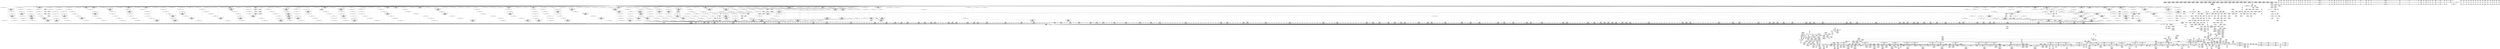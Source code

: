 digraph {
	CE0x3f54120 [shape=record,shape=Mrecord,label="{CE0x3f54120|apparmor_inode_getattr:_tmp6|security/apparmor/lsm.c,369}"]
	CE0x3f6a5e0 [shape=record,shape=Mrecord,label="{CE0x3f6a5e0|72:_%struct.hlist_bl_node**,_80:_%struct.dentry*,_104:_%struct.inode*,_:_CRE_202,203_}"]
	CE0x400c590 [shape=record,shape=Mrecord,label="{CE0x400c590|aa_cred_profile:_tmp13}"]
	CE0x40743d0 [shape=record,shape=Mrecord,label="{CE0x40743d0|aa_cred_profile:_tmp14|security/apparmor/include/context.h,100|*SummSink*}"]
	CE0x3fde1d0 [shape=record,shape=Mrecord,label="{CE0x3fde1d0|80:_i64,_:_CRE_1878,1879_}"]
	CE0x3fd8a90 [shape=record,shape=Mrecord,label="{CE0x3fd8a90|80:_i64,_:_CRE_1652,1653_}"]
	CE0x3fb1dd0 [shape=record,shape=Mrecord,label="{CE0x3fb1dd0|0:_i16,_4:_i32,_8:_i16,_40:_%struct.super_block*,_72:_i32,_:_SCMRE_924,925_}"]
	CE0x406de00 [shape=record,shape=Mrecord,label="{CE0x406de00|aa_cred_profile:_tmp22|security/apparmor/include/context.h,100}"]
	CE0x3fd8cb0 [shape=record,shape=Mrecord,label="{CE0x3fd8cb0|80:_i64,_:_CRE_1654,1655_}"]
	CE0x3f60990 [shape=record,shape=Mrecord,label="{CE0x3f60990|__aa_current_profile:_tmp6|security/apparmor/include/context.h,138}"]
	CE0x404a130 [shape=record,shape=Mrecord,label="{CE0x404a130|aa_cred_profile:_tmp33|security/apparmor/include/context.h,101}"]
	CE0x3f7b8d0 [shape=record,shape=Mrecord,label="{CE0x3f7b8d0|common_perm_mnt_dentry:_mask|Function::common_perm_mnt_dentry&Arg::mask::|*SummSource*}"]
	CE0x3fb2110 [shape=record,shape=Mrecord,label="{CE0x3fb2110|0:_i16,_4:_i32,_8:_i16,_40:_%struct.super_block*,_72:_i32,_:_SCMRE_926,927_}"]
	CE0x3facc90 [shape=record,shape=Mrecord,label="{CE0x3facc90|0:_i16,_4:_i32,_8:_i16,_40:_%struct.super_block*,_72:_i32,_:_SCMRE_874,875_}"]
	CE0x3f47f40 [shape=record,shape=Mrecord,label="{CE0x3f47f40|apparmor_inode_getattr:_if.then|*SummSink*}"]
	CE0x3fc77a0 [shape=record,shape=Mrecord,label="{CE0x3fc77a0|80:_i64,_:_CRE_296,304_|*MultipleSource*|security/apparmor/include/apparmor.h,117|*LoadInst*|security/apparmor/include/apparmor.h,117}"]
	CE0x3f9efa0 [shape=record,shape=Mrecord,label="{CE0x3f9efa0|0:_i16,_4:_i32,_8:_i16,_40:_%struct.super_block*,_72:_i32,_:_SCMRE_536,540_|*MultipleSource*|*LoadInst*|security/apparmor/lsm.c,369|security/apparmor/include/apparmor.h,117|Function::mediated_filesystem&Arg::inode::}"]
	CE0x407fe60 [shape=record,shape=Mrecord,label="{CE0x407fe60|aa_cred_profile:_conv|security/apparmor/include/context.h,100|*SummSource*}"]
	CE0x3fdbef0 [shape=record,shape=Mrecord,label="{CE0x3fdbef0|80:_i64,_:_CRE_1760,1764_|*MultipleSource*|security/apparmor/include/apparmor.h,117|*LoadInst*|security/apparmor/include/apparmor.h,117}"]
	CE0x3fbe940 [shape=record,shape=Mrecord,label="{CE0x3fbe940|80:_i64,_:_CRE_597,598_}"]
	CE0x3f8b6a0 [shape=record,shape=Mrecord,label="{CE0x3f8b6a0|0:_i16,_4:_i32,_8:_i16,_40:_%struct.super_block*,_72:_i32,_:_SCMRE_166,167_}"]
	CE0x3fabb40 [shape=record,shape=Mrecord,label="{CE0x3fabb40|0:_i16,_4:_i32,_8:_i16,_40:_%struct.super_block*,_72:_i32,_:_SCMRE_864,865_}"]
	CE0x3f55080 [shape=record,shape=Mrecord,label="{CE0x3f55080|i32_0|*Constant*|*SummSink*}"]
	CE0x40525e0 [shape=record,shape=Mrecord,label="{CE0x40525e0|aa_cred_profile:_security|security/apparmor/include/context.h,99|*SummSink*}"]
	CE0x406ea50 [shape=record,shape=Mrecord,label="{CE0x406ea50|i64*_getelementptr_inbounds_(_16_x_i64_,_16_x_i64_*___llvm_gcov_ctr46,_i64_0,_i64_4)|*Constant*}"]
	CE0x40017a0 [shape=record,shape=Mrecord,label="{CE0x40017a0|aa_path_perm:_path|Function::aa_path_perm&Arg::path::}"]
	CE0x3fc54c0 [shape=record,shape=Mrecord,label="{CE0x3fc54c0|80:_i64,_:_CRE_144,152_|*MultipleSource*|security/apparmor/include/apparmor.h,117|*LoadInst*|security/apparmor/include/apparmor.h,117}"]
	CE0x3f69f20 [shape=record,shape=Mrecord,label="{CE0x3f69f20|72:_%struct.hlist_bl_node**,_80:_%struct.dentry*,_104:_%struct.inode*,_:_CRE_198,199_}"]
	CE0x4067e20 [shape=record,shape=Mrecord,label="{CE0x4067e20|aa_cred_profile:_tmp17|security/apparmor/include/context.h,100|*SummSink*}"]
	CE0x3f96d60 [shape=record,shape=Mrecord,label="{CE0x3f96d60|0:_i16,_4:_i32,_8:_i16,_40:_%struct.super_block*,_72:_i32,_:_SCMRE_302,303_}"]
	CE0x3ff8140 [shape=record,shape=Mrecord,label="{CE0x3ff8140|__aa_current_profile:_land.lhs.true|*SummSource*}"]
	CE0x40366f0 [shape=record,shape=Mrecord,label="{CE0x40366f0|get_current:_bb|*SummSink*}"]
	CE0x3fb4310 [shape=record,shape=Mrecord,label="{CE0x3fb4310|0:_i16,_4:_i32,_8:_i16,_40:_%struct.super_block*,_72:_i32,_:_SCMRE_978,979_}"]
	CE0x3f8c6e0 [shape=record,shape=Mrecord,label="{CE0x3f8c6e0|0:_i16,_4:_i32,_8:_i16,_40:_%struct.super_block*,_72:_i32,_:_SCMRE_176,177_}"]
	CE0x3f66020 [shape=record,shape=Mrecord,label="{CE0x3f66020|i64*_getelementptr_inbounds_(_2_x_i64_,_2_x_i64_*___llvm_gcov_ctr55,_i64_0,_i64_0)|*Constant*|*SummSource*}"]
	CE0x3fed5c0 [shape=record,shape=Mrecord,label="{CE0x3fed5c0|common_perm:_entry|*SummSink*}"]
	CE0x4014170 [shape=record,shape=Mrecord,label="{CE0x4014170|i32_11|*Constant*}"]
	CE0x3fd8320 [shape=record,shape=Mrecord,label="{CE0x3fd8320|80:_i64,_:_CRE_1645,1646_}"]
	CE0x4035050 [shape=record,shape=Mrecord,label="{CE0x4035050|__aa_current_profile:_call3|security/apparmor/include/context.h,138}"]
	CE0x3f53d60 [shape=record,shape=Mrecord,label="{CE0x3f53d60|72:_%struct.hlist_bl_node**,_80:_%struct.dentry*,_104:_%struct.inode*,_:_CRE_173,174_}"]
	CE0x3f4e710 [shape=record,shape=Mrecord,label="{CE0x3f4e710|72:_%struct.hlist_bl_node**,_80:_%struct.dentry*,_104:_%struct.inode*,_:_CRE_145,146_}"]
	CE0x3f89ca0 [shape=record,shape=Mrecord,label="{CE0x3f89ca0|0:_i16,_4:_i32,_8:_i16,_40:_%struct.super_block*,_72:_i32,_:_SCMRE_150,151_}"]
	CE0x406de70 [shape=record,shape=Mrecord,label="{CE0x406de70|aa_cred_profile:_tmp22|security/apparmor/include/context.h,100|*SummSource*}"]
	CE0x3f55c10 [shape=record,shape=Mrecord,label="{CE0x3f55c10|aa_cred_profile:_tmp}"]
	CE0x3f6c3e0 [shape=record,shape=Mrecord,label="{CE0x3f6c3e0|72:_%struct.hlist_bl_node**,_80:_%struct.dentry*,_104:_%struct.inode*,_:_CRE_215,216_}"]
	CE0x3f5c810 [shape=record,shape=Mrecord,label="{CE0x3f5c810|apparmor_inode_getattr:_dentry|Function::apparmor_inode_getattr&Arg::dentry::|*SummSource*}"]
	CE0x3fbf820 [shape=record,shape=Mrecord,label="{CE0x3fbf820|80:_i64,_:_CRE_611,612_}"]
	CE0x3fd9640 [shape=record,shape=Mrecord,label="{CE0x3fd9640|80:_i64,_:_CRE_1663,1664_}"]
	CE0x3f87b50 [shape=record,shape=Mrecord,label="{CE0x3f87b50|0:_i16,_4:_i32,_8:_i16,_40:_%struct.super_block*,_72:_i32,_:_SCMRE_104,112_|*MultipleSource*|*LoadInst*|security/apparmor/lsm.c,369|security/apparmor/include/apparmor.h,117|Function::mediated_filesystem&Arg::inode::}"]
	CE0x3fba8e0 [shape=record,shape=Mrecord,label="{CE0x3fba8e0|80:_i64,_:_CRE_461,462_}"]
	CE0x3be90e0 [shape=record,shape=Mrecord,label="{CE0x3be90e0|apparmor_inode_getattr:_d_inode|security/apparmor/lsm.c,369|*SummSource*}"]
	CE0x3f412f0 [shape=record,shape=Mrecord,label="{CE0x3f412f0|apparmor_inode_getattr:_if.end}"]
	CE0x406ebd0 [shape=record,shape=Mrecord,label="{CE0x406ebd0|i64*_getelementptr_inbounds_(_16_x_i64_,_16_x_i64_*___llvm_gcov_ctr46,_i64_0,_i64_4)|*Constant*|*SummSource*}"]
	CE0x40069d0 [shape=record,shape=Mrecord,label="{CE0x40069d0|__aa_current_profile:_tmp11|security/apparmor/include/context.h,138}"]
	CE0x3f86080 [shape=record,shape=Mrecord,label="{CE0x3f86080|0:_i16,_4:_i32,_8:_i16,_40:_%struct.super_block*,_72:_i32,_:_SCMRE_24,32_|*MultipleSource*|*LoadInst*|security/apparmor/lsm.c,369|security/apparmor/include/apparmor.h,117|Function::mediated_filesystem&Arg::inode::}"]
	CE0x3fa4860 [shape=record,shape=Mrecord,label="{CE0x3fa4860|0:_i16,_4:_i32,_8:_i16,_40:_%struct.super_block*,_72:_i32,_:_SCMRE_601,602_}"]
	CE0x3f87dc0 [shape=record,shape=Mrecord,label="{CE0x3f87dc0|0:_i16,_4:_i32,_8:_i16,_40:_%struct.super_block*,_72:_i32,_:_SCMRE_112,120_|*MultipleSource*|*LoadInst*|security/apparmor/lsm.c,369|security/apparmor/include/apparmor.h,117|Function::mediated_filesystem&Arg::inode::}"]
	CE0x3fb37c0 [shape=record,shape=Mrecord,label="{CE0x3fb37c0|0:_i16,_4:_i32,_8:_i16,_40:_%struct.super_block*,_72:_i32,_:_SCMRE_960,968_|*MultipleSource*|*LoadInst*|security/apparmor/lsm.c,369|security/apparmor/include/apparmor.h,117|Function::mediated_filesystem&Arg::inode::}"]
	CE0x4068ba0 [shape=record,shape=Mrecord,label="{CE0x4068ba0|aa_cred_profile:_tmp23|security/apparmor/include/context.h,100}"]
	CE0x3ff0f40 [shape=record,shape=Mrecord,label="{CE0x3ff0f40|common_perm_mnt_dentry:_bb}"]
	CE0x4014a00 [shape=record,shape=Mrecord,label="{CE0x4014a00|common_perm:_if.end}"]
	CE0x3f9aa40 [shape=record,shape=Mrecord,label="{CE0x3f9aa40|0:_i16,_4:_i32,_8:_i16,_40:_%struct.super_block*,_72:_i32,_:_SCMRE_456,464_|*MultipleSource*|*LoadInst*|security/apparmor/lsm.c,369|security/apparmor/include/apparmor.h,117|Function::mediated_filesystem&Arg::inode::}"]
	CE0x3fafa10 [shape=record,shape=Mrecord,label="{CE0x3fafa10|0:_i16,_4:_i32,_8:_i16,_40:_%struct.super_block*,_72:_i32,_:_SCMRE_902,903_}"]
	CE0x3f9d150 [shape=record,shape=Mrecord,label="{CE0x3f9d150|80:_i64,_:_CRE_1317,1318_}"]
	CE0x3fbd1e0 [shape=record,shape=Mrecord,label="{CE0x3fbd1e0|80:_i64,_:_CRE_575,576_}"]
	CE0x3fcdfe0 [shape=record,shape=Mrecord,label="{CE0x3fcdfe0|80:_i64,_:_CRE_1288,1296_|*MultipleSource*|security/apparmor/include/apparmor.h,117|*LoadInst*|security/apparmor/include/apparmor.h,117}"]
	CE0x4010b10 [shape=record,shape=Mrecord,label="{CE0x4010b10|common_perm:_tmp5|security/apparmor/lsm.c,169|*SummSource*}"]
	CE0x3fce720 [shape=record,shape=Mrecord,label="{CE0x3fce720|80:_i64,_:_CRE_1306,1307_}"]
	CE0x3f68270 [shape=record,shape=Mrecord,label="{CE0x3f68270|72:_%struct.hlist_bl_node**,_80:_%struct.dentry*,_104:_%struct.inode*,_:_CRE_181,182_}"]
	CE0x403f110 [shape=record,shape=Mrecord,label="{CE0x403f110|i8_1|*Constant*|*SummSource*}"]
	CE0x403e490 [shape=record,shape=Mrecord,label="{CE0x403e490|__aa_current_profile:_tmp15|security/apparmor/include/context.h,138|*SummSink*}"]
	CE0x3ff7a50 [shape=record,shape=Mrecord,label="{CE0x3ff7a50|common_perm:_if.then|*SummSource*}"]
	CE0x3f8bec0 [shape=record,shape=Mrecord,label="{CE0x3f8bec0|0:_i16,_4:_i32,_8:_i16,_40:_%struct.super_block*,_72:_i32,_:_SCMRE_171,172_}"]
	CE0x3f95ec0 [shape=record,shape=Mrecord,label="{CE0x3f95ec0|0:_i16,_4:_i32,_8:_i16,_40:_%struct.super_block*,_72:_i32,_:_SCMRE_293,294_}"]
	CE0x3feee60 [shape=record,shape=Mrecord,label="{CE0x3feee60|i32_2|*Constant*|*SummSink*}"]
	CE0x3fa6260 [shape=record,shape=Mrecord,label="{CE0x3fa6260|0:_i16,_4:_i32,_8:_i16,_40:_%struct.super_block*,_72:_i32,_:_SCMRE_617,618_}"]
	CE0x3f97f40 [shape=record,shape=Mrecord,label="{CE0x3f97f40|0:_i16,_4:_i32,_8:_i16,_40:_%struct.super_block*,_72:_i32,_:_SCMRE_320,328_|*MultipleSource*|*LoadInst*|security/apparmor/lsm.c,369|security/apparmor/include/apparmor.h,117|Function::mediated_filesystem&Arg::inode::}"]
	CE0x3faa310 [shape=record,shape=Mrecord,label="{CE0x3faa310|0:_i16,_4:_i32,_8:_i16,_40:_%struct.super_block*,_72:_i32,_:_SCMRE_792,800_|*MultipleSource*|*LoadInst*|security/apparmor/lsm.c,369|security/apparmor/include/apparmor.h,117|Function::mediated_filesystem&Arg::inode::}"]
	CE0x3fbc960 [shape=record,shape=Mrecord,label="{CE0x3fbc960|80:_i64,_:_CRE_567,568_}"]
	CE0x3fa12c0 [shape=record,shape=Mrecord,label="{CE0x3fa12c0|0:_i16,_4:_i32,_8:_i16,_40:_%struct.super_block*,_72:_i32,_:_SCMRE_568,569_}"]
	CE0x3f714c0 [shape=record,shape=Mrecord,label="{CE0x3f714c0|i64_0|*Constant*}"]
	CE0x3fc0920 [shape=record,shape=Mrecord,label="{CE0x3fc0920|80:_i64,_:_CRE_627,628_}"]
	CE0x40422e0 [shape=record,shape=Mrecord,label="{CE0x40422e0|GLOBAL:___aa_current_profile.__warned|Global_var:__aa_current_profile.__warned}"]
	CE0x3fd9fd0 [shape=record,shape=Mrecord,label="{CE0x3fd9fd0|80:_i64,_:_CRE_1672,1673_}"]
	CE0x3fda850 [shape=record,shape=Mrecord,label="{CE0x3fda850|80:_i64,_:_CRE_1680,1681_}"]
	CE0x4002150 [shape=record,shape=Mrecord,label="{CE0x4002150|aa_path_perm:_request|Function::aa_path_perm&Arg::request::}"]
	CE0x400e3c0 [shape=record,shape=Mrecord,label="{CE0x400e3c0|common_perm_mnt_dentry:_call|security/apparmor/lsm.c,211}"]
	CE0x3bf7bc0 [shape=record,shape=Mrecord,label="{CE0x3bf7bc0|72:_%struct.hlist_bl_node**,_80:_%struct.dentry*,_104:_%struct.inode*,_:_CRE_88,89_}"]
	CE0x3fb86e0 [shape=record,shape=Mrecord,label="{CE0x3fb86e0|80:_i64,_:_CRE_429,430_}"]
	CE0x3fd7aa0 [shape=record,shape=Mrecord,label="{CE0x3fd7aa0|80:_i64,_:_CRE_1637,1638_}"]
	CE0x3fd9a80 [shape=record,shape=Mrecord,label="{CE0x3fd9a80|80:_i64,_:_CRE_1667,1668_}"]
	CE0x3faeeb0 [shape=record,shape=Mrecord,label="{CE0x3faeeb0|0:_i16,_4:_i32,_8:_i16,_40:_%struct.super_block*,_72:_i32,_:_SCMRE_895,896_}"]
	CE0x3fa6f60 [shape=record,shape=Mrecord,label="{CE0x3fa6f60|0:_i16,_4:_i32,_8:_i16,_40:_%struct.super_block*,_72:_i32,_:_SCMRE_632,640_|*MultipleSource*|*LoadInst*|security/apparmor/lsm.c,369|security/apparmor/include/apparmor.h,117|Function::mediated_filesystem&Arg::inode::}"]
	CE0x3fcc990 [shape=record,shape=Mrecord,label="{CE0x3fcc990|80:_i64,_:_CRE_1260,1261_}"]
	CE0x3fbd400 [shape=record,shape=Mrecord,label="{CE0x3fbd400|80:_i64,_:_CRE_577,578_}"]
	CE0x3fb73c0 [shape=record,shape=Mrecord,label="{CE0x3fb73c0|80:_i64,_:_CRE_411,412_}"]
	CE0x3fc0e70 [shape=record,shape=Mrecord,label="{CE0x3fc0e70|80:_i64,_:_CRE_632,640_|*MultipleSource*|security/apparmor/include/apparmor.h,117|*LoadInst*|security/apparmor/include/apparmor.h,117}"]
	CE0x3f7bbc0 [shape=record,shape=Mrecord,label="{CE0x3f7bbc0|_ret_i32_%call,_!dbg_!15481|security/apparmor/lsm.c,211}"]
	CE0x3fda410 [shape=record,shape=Mrecord,label="{CE0x3fda410|80:_i64,_:_CRE_1676,1677_}"]
	CE0x406d390 [shape=record,shape=Mrecord,label="{CE0x406d390|i32_100|*Constant*|*SummSink*}"]
	CE0x4074a70 [shape=record,shape=Mrecord,label="{CE0x4074a70|44:_i32,_48:_i16,_128:_i8*,_:_SCMRE_20,24_|*MultipleSource*|Function::aa_cred_profile&Arg::cred::|security/apparmor/include/context.h,138|security/apparmor/include/context.h,99}"]
	CE0x3fb64e0 [shape=record,shape=Mrecord,label="{CE0x3fb64e0|80:_i64,_:_CRE_397,398_}"]
	CE0x3fe0170 [shape=record,shape=Mrecord,label="{CE0x3fe0170|common_perm_mnt_dentry:_tmp3|*SummSource*}"]
	CE0x3fb0230 [shape=record,shape=Mrecord,label="{CE0x3fb0230|0:_i16,_4:_i32,_8:_i16,_40:_%struct.super_block*,_72:_i32,_:_SCMRE_907,908_}"]
	CE0x40364d0 [shape=record,shape=Mrecord,label="{CE0x40364d0|i32_78|*Constant*|*SummSource*}"]
	CE0x3f915a0 [shape=record,shape=Mrecord,label="{CE0x3f915a0|0:_i16,_4:_i32,_8:_i16,_40:_%struct.super_block*,_72:_i32,_:_SCMRE_248,249_}"]
	CE0x40034f0 [shape=record,shape=Mrecord,label="{CE0x40034f0|i64*_getelementptr_inbounds_(_5_x_i64_,_5_x_i64_*___llvm_gcov_ctr57,_i64_0,_i64_4)|*Constant*}"]
	CE0x3f9e9c0 [shape=record,shape=Mrecord,label="{CE0x3f9e9c0|80:_i64,_:_CRE_1340,1341_}"]
	CE0x3f613c0 [shape=record,shape=Mrecord,label="{CE0x3f613c0|GLOBAL:___llvm_gcov_ctr58|Global_var:__llvm_gcov_ctr58}"]
	CE0x3fd8ed0 [shape=record,shape=Mrecord,label="{CE0x3fd8ed0|80:_i64,_:_CRE_1656,1657_}"]
	CE0x3ff7f20 [shape=record,shape=Mrecord,label="{CE0x3ff7f20|__aa_current_profile:_if.end|*SummSink*}"]
	CE0x3f445e0 [shape=record,shape=Mrecord,label="{CE0x3f445e0|apparmor_inode_getattr:_entry|*SummSource*}"]
	CE0x3facfd0 [shape=record,shape=Mrecord,label="{CE0x3facfd0|0:_i16,_4:_i32,_8:_i16,_40:_%struct.super_block*,_72:_i32,_:_SCMRE_876,877_}"]
	CE0x3fdb510 [shape=record,shape=Mrecord,label="{CE0x3fdb510|80:_i64,_:_CRE_1712,1720_|*MultipleSource*|security/apparmor/include/apparmor.h,117|*LoadInst*|security/apparmor/include/apparmor.h,117}"]
	CE0x406fc90 [shape=record,shape=Mrecord,label="{CE0x406fc90|aa_cred_profile:_do.cond|*SummSink*}"]
	CE0x3fb7c40 [shape=record,shape=Mrecord,label="{CE0x3fb7c40|80:_i64,_:_CRE_419,420_}"]
	CE0x3fa3340 [shape=record,shape=Mrecord,label="{CE0x3fa3340|0:_i16,_4:_i32,_8:_i16,_40:_%struct.super_block*,_72:_i32,_:_SCMRE_588,589_}"]
	CE0x3fd7000 [shape=record,shape=Mrecord,label="{CE0x3fd7000|80:_i64,_:_CRE_1627,1628_}"]
	CE0x3f66d20 [shape=record,shape=Mrecord,label="{CE0x3f66d20|common_perm_mnt_dentry:_cond|security/apparmor/lsm.c, 207}"]
	CE0x3f4eca0 [shape=record,shape=Mrecord,label="{CE0x3f4eca0|72:_%struct.hlist_bl_node**,_80:_%struct.dentry*,_104:_%struct.inode*,_:_CRE_150,151_}"]
	CE0x3fae350 [shape=record,shape=Mrecord,label="{CE0x3fae350|0:_i16,_4:_i32,_8:_i16,_40:_%struct.super_block*,_72:_i32,_:_SCMRE_888,889_}"]
	CE0x3fd7880 [shape=record,shape=Mrecord,label="{CE0x3fd7880|80:_i64,_:_CRE_1635,1636_}"]
	CE0x3fa1120 [shape=record,shape=Mrecord,label="{CE0x3fa1120|0:_i16,_4:_i32,_8:_i16,_40:_%struct.super_block*,_72:_i32,_:_SCMRE_567,568_}"]
	CE0x3fac610 [shape=record,shape=Mrecord,label="{CE0x3fac610|0:_i16,_4:_i32,_8:_i16,_40:_%struct.super_block*,_72:_i32,_:_SCMRE_870,871_}"]
	CE0x3fd8650 [shape=record,shape=Mrecord,label="{CE0x3fd8650|80:_i64,_:_CRE_1648,1649_}"]
	CE0x40023a0 [shape=record,shape=Mrecord,label="{CE0x40023a0|aa_path_perm:_request|Function::aa_path_perm&Arg::request::|*SummSink*}"]
	CE0x3fd8fe0 [shape=record,shape=Mrecord,label="{CE0x3fd8fe0|80:_i64,_:_CRE_1657,1658_}"]
	CE0x4052510 [shape=record,shape=Mrecord,label="{CE0x4052510|aa_cred_profile:_security|security/apparmor/include/context.h,99|*SummSource*}"]
	CE0x3f5f230 [shape=record,shape=Mrecord,label="{CE0x3f5f230|__aa_current_profile:_tmp10|security/apparmor/include/context.h,138|*SummSink*}"]
	CE0x3fcccc0 [shape=record,shape=Mrecord,label="{CE0x3fcccc0|80:_i64,_:_CRE_1263,1264_}"]
	CE0x4036050 [shape=record,shape=Mrecord,label="{CE0x4036050|_ret_%struct.task_struct*_%tmp4,_!dbg_!15471|./arch/x86/include/asm/current.h,14}"]
	CE0x3f9ead0 [shape=record,shape=Mrecord,label="{CE0x3f9ead0|80:_i64,_:_CRE_1341,1342_}"]
	CE0x3ff6250 [shape=record,shape=Mrecord,label="{CE0x3ff6250|i64*_getelementptr_inbounds_(_2_x_i64_,_2_x_i64_*___llvm_gcov_ctr83,_i64_0,_i64_1)|*Constant*}"]
	CE0x3fae9d0 [shape=record,shape=Mrecord,label="{CE0x3fae9d0|0:_i16,_4:_i32,_8:_i16,_40:_%struct.super_block*,_72:_i32,_:_SCMRE_892,893_}"]
	CE0x3fc00a0 [shape=record,shape=Mrecord,label="{CE0x3fc00a0|80:_i64,_:_CRE_619,620_}"]
	CE0x3fcd210 [shape=record,shape=Mrecord,label="{CE0x3fcd210|80:_i64,_:_CRE_1268,1269_}"]
	CE0x3f925e0 [shape=record,shape=Mrecord,label="{CE0x3f925e0|0:_i16,_4:_i32,_8:_i16,_40:_%struct.super_block*,_72:_i32,_:_SCMRE_258,259_}"]
	CE0x407d480 [shape=record,shape=Mrecord,label="{CE0x407d480|aa_cred_profile:_if.then|*SummSink*}"]
	CE0x3fb5e30 [shape=record,shape=Mrecord,label="{CE0x3fb5e30|80:_i64,_:_CRE_392,393_}"]
	CE0x404f7f0 [shape=record,shape=Mrecord,label="{CE0x404f7f0|i64*_getelementptr_inbounds_(_16_x_i64_,_16_x_i64_*___llvm_gcov_ctr46,_i64_0,_i64_0)|*Constant*|*SummSink*}"]
	CE0x3f635f0 [shape=record,shape=Mrecord,label="{CE0x3f635f0|i1_true|*Constant*}"]
	CE0x3f8f600 [shape=record,shape=Mrecord,label="{CE0x3f8f600|0:_i16,_4:_i32,_8:_i16,_40:_%struct.super_block*,_72:_i32,_:_SCMRE_205,206_}"]
	CE0x403f750 [shape=record,shape=Mrecord,label="{CE0x403f750|_call_void_lockdep_rcu_suspicious(i8*_getelementptr_inbounds_(_36_x_i8_,_36_x_i8_*_.str12,_i32_0,_i32_0),_i32_138,_i8*_getelementptr_inbounds_(_45_x_i8_,_45_x_i8_*_.str14,_i32_0,_i32_0))_#7,_!dbg_!15483|security/apparmor/include/context.h,138|*SummSource*}"]
	CE0x3f7f6e0 [shape=record,shape=Mrecord,label="{CE0x3f7f6e0|common_perm_mnt_dentry:_tmp4|*LoadInst*|security/apparmor/lsm.c,207}"]
	CE0x4041c70 [shape=record,shape=Mrecord,label="{CE0x4041c70|__aa_current_profile:_do.body|*SummSink*}"]
	CE0x40715f0 [shape=record,shape=Mrecord,label="{CE0x40715f0|aa_cred_profile:_tmp11|security/apparmor/include/context.h,100}"]
	CE0x40710e0 [shape=record,shape=Mrecord,label="{CE0x40710e0|aa_cred_profile:_tmp10|security/apparmor/include/context.h,100}"]
	CE0x3fbcb80 [shape=record,shape=Mrecord,label="{CE0x3fbcb80|80:_i64,_:_CRE_569,570_}"]
	CE0x3fce890 [shape=record,shape=Mrecord,label="{CE0x3fce890|80:_i64,_:_CRE_1307,1308_}"]
	CE0x3fe2b00 [shape=record,shape=Mrecord,label="{CE0x3fe2b00|common_perm_mnt_dentry:_d_inode|security/apparmor/lsm.c,207|*SummSource*}"]
	CE0x3fc3150 [shape=record,shape=Mrecord,label="{CE0x3fc3150|80:_i64,_:_CRE_16,20_|*MultipleSource*|security/apparmor/include/apparmor.h,117|*LoadInst*|security/apparmor/include/apparmor.h,117}"]
	CE0x3f5da00 [shape=record,shape=Mrecord,label="{CE0x3f5da00|_ret_i32_%retval.0,_!dbg_!15478|security/apparmor/lsm.c,374|*SummSink*}"]
	CE0x3fbdb70 [shape=record,shape=Mrecord,label="{CE0x3fbdb70|80:_i64,_:_CRE_584,585_}"]
	CE0x3f9dd00 [shape=record,shape=Mrecord,label="{CE0x3f9dd00|80:_i64,_:_CRE_1328,1329_}"]
	CE0x3fb6380 [shape=record,shape=Mrecord,label="{CE0x3fb6380|80:_i64,_:_CRE_395,396_}"]
	CE0x3fad4b0 [shape=record,shape=Mrecord,label="{CE0x3fad4b0|0:_i16,_4:_i32,_8:_i16,_40:_%struct.super_block*,_72:_i32,_:_SCMRE_879,880_}"]
	CE0x4036160 [shape=record,shape=Mrecord,label="{CE0x4036160|_ret_%struct.task_struct*_%tmp4,_!dbg_!15471|./arch/x86/include/asm/current.h,14|*SummSink*}"]
	CE0x407de40 [shape=record,shape=Mrecord,label="{CE0x407de40|aa_cred_profile:_profile|security/apparmor/include/context.h,100|*SummSource*}"]
	CE0x3fb97e0 [shape=record,shape=Mrecord,label="{CE0x3fb97e0|80:_i64,_:_CRE_445,446_}"]
	CE0x3fc0f80 [shape=record,shape=Mrecord,label="{CE0x3fc0f80|80:_i64,_:_CRE_640,648_|*MultipleSource*|security/apparmor/include/apparmor.h,117|*LoadInst*|security/apparmor/include/apparmor.h,117}"]
	CE0x3fd4760 [shape=record,shape=Mrecord,label="{CE0x3fd4760|80:_i64,_:_CRE_1367,1368_}"]
	CE0x3fa6400 [shape=record,shape=Mrecord,label="{CE0x3fa6400|0:_i16,_4:_i32,_8:_i16,_40:_%struct.super_block*,_72:_i32,_:_SCMRE_618,619_}"]
	CE0x3f8a180 [shape=record,shape=Mrecord,label="{CE0x3f8a180|0:_i16,_4:_i32,_8:_i16,_40:_%struct.super_block*,_72:_i32,_:_SCMRE_153,154_}"]
	CE0x3f7d9a0 [shape=record,shape=Mrecord,label="{CE0x3f7d9a0|__aa_current_profile:_call4|security/apparmor/include/context.h,138|*SummSource*}"]
	CE0x3f89fe0 [shape=record,shape=Mrecord,label="{CE0x3f89fe0|0:_i16,_4:_i32,_8:_i16,_40:_%struct.super_block*,_72:_i32,_:_SCMRE_152,153_}"]
	CE0x3fad7f0 [shape=record,shape=Mrecord,label="{CE0x3fad7f0|0:_i16,_4:_i32,_8:_i16,_40:_%struct.super_block*,_72:_i32,_:_SCMRE_881,882_}"]
	CE0x3fb18f0 [shape=record,shape=Mrecord,label="{CE0x3fb18f0|0:_i16,_4:_i32,_8:_i16,_40:_%struct.super_block*,_72:_i32,_:_SCMRE_921,922_}"]
	CE0x4012b30 [shape=record,shape=Mrecord,label="{CE0x4012b30|aa_path_perm:_entry}"]
	CE0x406a530 [shape=record,shape=Mrecord,label="{CE0x406a530|i64*_getelementptr_inbounds_(_16_x_i64_,_16_x_i64_*___llvm_gcov_ctr46,_i64_0,_i64_12)|*Constant*}"]
	CE0x3fa1ae0 [shape=record,shape=Mrecord,label="{CE0x3fa1ae0|0:_i16,_4:_i32,_8:_i16,_40:_%struct.super_block*,_72:_i32,_:_SCMRE_573,574_}"]
	CE0x3f9cc50 [shape=record,shape=Mrecord,label="{CE0x3f9cc50|0:_i16,_4:_i32,_8:_i16,_40:_%struct.super_block*,_72:_i32,_:_SCMRE_496,500_|*MultipleSource*|*LoadInst*|security/apparmor/lsm.c,369|security/apparmor/include/apparmor.h,117|Function::mediated_filesystem&Arg::inode::}"]
	CE0x4049b10 [shape=record,shape=Mrecord,label="{CE0x4049b10|aa_cred_profile:_tmp32|security/apparmor/include/context.h,101|*SummSink*}"]
	CE0x3f60af0 [shape=record,shape=Mrecord,label="{CE0x3f60af0|__aa_current_profile:_tmp6|security/apparmor/include/context.h,138|*SummSource*}"]
	CE0x4040430 [shape=record,shape=Mrecord,label="{CE0x4040430|GLOBAL:_lockdep_rcu_suspicious|*Constant*|*SummSource*}"]
	CE0x3f8e760 [shape=record,shape=Mrecord,label="{CE0x3f8e760|0:_i16,_4:_i32,_8:_i16,_40:_%struct.super_block*,_72:_i32,_:_SCMRE_196,197_}"]
	CE0x3fd3110 [shape=record,shape=Mrecord,label="{CE0x3fd3110|80:_i64,_:_CRE_1346,1347_}"]
	CE0x3f4fda0 [shape=record,shape=Mrecord,label="{CE0x3f4fda0|72:_%struct.hlist_bl_node**,_80:_%struct.dentry*,_104:_%struct.inode*,_:_CRE_16,24_|*MultipleSource*|security/apparmor/lsm.c,369|Function::apparmor_inode_getattr&Arg::dentry::}"]
	CE0x3f90150 [shape=record,shape=Mrecord,label="{CE0x3f90150|0:_i16,_4:_i32,_8:_i16,_40:_%struct.super_block*,_72:_i32,_:_SCMRE_224,232_|*MultipleSource*|*LoadInst*|security/apparmor/lsm.c,369|security/apparmor/include/apparmor.h,117|Function::mediated_filesystem&Arg::inode::}"]
	CE0x3fcaf00 [shape=record,shape=Mrecord,label="{CE0x3fcaf00|80:_i64,_:_CRE_1235,1236_}"]
	CE0x3f83550 [shape=record,shape=Mrecord,label="{CE0x3f83550|i32_8|*Constant*}"]
	CE0x4045280 [shape=record,shape=Mrecord,label="{CE0x4045280|aa_cred_profile:_tmp31|security/apparmor/include/context.h,100|*SummSource*}"]
	CE0x3fb82a0 [shape=record,shape=Mrecord,label="{CE0x3fb82a0|80:_i64,_:_CRE_425,426_}"]
	CE0x3f66ad0 [shape=record,shape=Mrecord,label="{CE0x3f66ad0|common_perm_mnt_dentry:_path|security/apparmor/lsm.c, 206|*SummSource*}"]
	CE0x3fceb00 [shape=record,shape=Mrecord,label="{CE0x3fceb00|80:_i64,_:_CRE_1310,1311_}"]
	CE0x3fd4540 [shape=record,shape=Mrecord,label="{CE0x3fd4540|80:_i64,_:_CRE_1365,1366_}"]
	CE0x3f97da0 [shape=record,shape=Mrecord,label="{CE0x3f97da0|0:_i16,_4:_i32,_8:_i16,_40:_%struct.super_block*,_72:_i32,_:_SCMRE_312,320_|*MultipleSource*|*LoadInst*|security/apparmor/lsm.c,369|security/apparmor/include/apparmor.h,117|Function::mediated_filesystem&Arg::inode::}"]
	CE0x406d750 [shape=record,shape=Mrecord,label="{CE0x406d750|i64_12|*Constant*|*SummSource*}"]
	CE0x40515f0 [shape=record,shape=Mrecord,label="{CE0x40515f0|i32_0|*Constant*}"]
	CE0x3f52fc0 [shape=record,shape=Mrecord,label="{CE0x3f52fc0|apparmor_inode_getattr:_tmp8|security/apparmor/lsm.c,370|*SummSource*}"]
	CE0x3fd68f0 [shape=record,shape=Mrecord,label="{CE0x3fd68f0|80:_i64,_:_CRE_1620,1621_}"]
	CE0x40418c0 [shape=record,shape=Mrecord,label="{CE0x40418c0|aa_cred_profile:_do.end8}"]
	CE0x3fa31a0 [shape=record,shape=Mrecord,label="{CE0x3fa31a0|0:_i16,_4:_i32,_8:_i16,_40:_%struct.super_block*,_72:_i32,_:_SCMRE_587,588_}"]
	CE0x3fdac90 [shape=record,shape=Mrecord,label="{CE0x3fdac90|80:_i64,_:_CRE_1684,1685_}"]
	CE0x400bed0 [shape=record,shape=Mrecord,label="{CE0x400bed0|i1_true|*Constant*}"]
	CE0x40711c0 [shape=record,shape=Mrecord,label="{CE0x40711c0|aa_cred_profile:_tmp10|security/apparmor/include/context.h,100|*SummSink*}"]
	CE0x3fa5220 [shape=record,shape=Mrecord,label="{CE0x3fa5220|0:_i16,_4:_i32,_8:_i16,_40:_%struct.super_block*,_72:_i32,_:_SCMRE_607,608_}"]
	CE0x3fbbe10 [shape=record,shape=Mrecord,label="{CE0x3fbbe10|80:_i64,_:_CRE_552,556_|*MultipleSource*|security/apparmor/include/apparmor.h,117|*LoadInst*|security/apparmor/include/apparmor.h,117}"]
	CE0x4036930 [shape=record,shape=Mrecord,label="{CE0x4036930|i64*_getelementptr_inbounds_(_2_x_i64_,_2_x_i64_*___llvm_gcov_ctr112,_i64_0,_i64_0)|*Constant*|*SummSink*}"]
	CE0x3fd3cc0 [shape=record,shape=Mrecord,label="{CE0x3fd3cc0|80:_i64,_:_CRE_1357,1358_}"]
	CE0x40014c0 [shape=record,shape=Mrecord,label="{CE0x40014c0|common_perm_mnt_dentry:_tmp8|security/apparmor/lsm.c,208|*SummSource*}"]
	CE0x3ff06a0 [shape=record,shape=Mrecord,label="{CE0x3ff06a0|i1_true|*Constant*|*SummSource*}"]
	CE0x3f8f940 [shape=record,shape=Mrecord,label="{CE0x3f8f940|0:_i16,_4:_i32,_8:_i16,_40:_%struct.super_block*,_72:_i32,_:_SCMRE_207,208_}"]
	CE0x3f65080 [shape=record,shape=Mrecord,label="{CE0x3f65080|i64*_getelementptr_inbounds_(_2_x_i64_,_2_x_i64_*___llvm_gcov_ctr55,_i64_0,_i64_1)|*Constant*|*SummSink*}"]
	CE0x3f93480 [shape=record,shape=Mrecord,label="{CE0x3f93480|0:_i16,_4:_i32,_8:_i16,_40:_%struct.super_block*,_72:_i32,_:_SCMRE_267,268_}"]
	CE0x3fbfb50 [shape=record,shape=Mrecord,label="{CE0x3fbfb50|80:_i64,_:_CRE_614,615_}"]
	CE0x3fb95c0 [shape=record,shape=Mrecord,label="{CE0x3fb95c0|80:_i64,_:_CRE_443,444_}"]
	CE0x3f67850 [shape=record,shape=Mrecord,label="{CE0x3f67850|72:_%struct.hlist_bl_node**,_80:_%struct.dentry*,_104:_%struct.inode*,_:_CRE_175,176_}"]
	CE0x3fd7ee0 [shape=record,shape=Mrecord,label="{CE0x3fd7ee0|80:_i64,_:_CRE_1641,1642_}"]
	CE0x3feaf00 [shape=record,shape=Mrecord,label="{CE0x3feaf00|_call_void_mcount()_#2|*SummSink*}"]
	CE0x3fbd840 [shape=record,shape=Mrecord,label="{CE0x3fbd840|80:_i64,_:_CRE_581,582_}"]
	CE0x4001c10 [shape=record,shape=Mrecord,label="{CE0x4001c10|aa_path_perm:_flags|Function::aa_path_perm&Arg::flags::}"]
	CE0x3fd8980 [shape=record,shape=Mrecord,label="{CE0x3fd8980|80:_i64,_:_CRE_1651,1652_}"]
	CE0x4001d40 [shape=record,shape=Mrecord,label="{CE0x4001d40|aa_path_perm:_flags|Function::aa_path_perm&Arg::flags::|*SummSource*}"]
	CE0x3fca9b0 [shape=record,shape=Mrecord,label="{CE0x3fca9b0|80:_i64,_:_CRE_1230,1231_}"]
	CE0x3fa27e0 [shape=record,shape=Mrecord,label="{CE0x3fa27e0|0:_i16,_4:_i32,_8:_i16,_40:_%struct.super_block*,_72:_i32,_:_SCMRE_581,582_}"]
	CE0x4048080 [shape=record,shape=Mrecord,label="{CE0x4048080|VOIDTB_TE:_CE_8,16_|*MultipleSource*|Function::common_perm_mnt_dentry&Arg::mnt::|Function::apparmor_inode_getattr&Arg::mnt::}"]
	CE0x3fce310 [shape=record,shape=Mrecord,label="{CE0x3fce310|80:_i64,_:_CRE_1304,1305_}"]
	CE0x404a2f0 [shape=record,shape=Mrecord,label="{CE0x404a2f0|aa_cred_profile:_tmp33|security/apparmor/include/context.h,101|*SummSource*}"]
	CE0x3feedb0 [shape=record,shape=Mrecord,label="{CE0x3feedb0|i64_4|*Constant*|*SummSource*}"]
	CE0x3fac470 [shape=record,shape=Mrecord,label="{CE0x3fac470|0:_i16,_4:_i32,_8:_i16,_40:_%struct.super_block*,_72:_i32,_:_SCMRE_869,870_}"]
	CE0x3f41240 [shape=record,shape=Mrecord,label="{CE0x3f41240|apparmor_inode_getattr:_dentry|Function::apparmor_inode_getattr&Arg::dentry::}"]
	CE0x3f5c650 [shape=record,shape=Mrecord,label="{CE0x3f5c650|apparmor_inode_getattr:_tmp5|security/apparmor/lsm.c,369|*SummSink*}"]
	CE0x3f7c170 [shape=record,shape=Mrecord,label="{CE0x3f7c170|0:_i16,_4:_i32,_8:_i16,_40:_%struct.super_block*,_72:_i32,_:_SCMRE_504,508_|*MultipleSource*|*LoadInst*|security/apparmor/lsm.c,369|security/apparmor/include/apparmor.h,117|Function::mediated_filesystem&Arg::inode::}"]
	CE0x3faf530 [shape=record,shape=Mrecord,label="{CE0x3faf530|0:_i16,_4:_i32,_8:_i16,_40:_%struct.super_block*,_72:_i32,_:_SCMRE_899,900_}"]
	CE0x3f4d320 [shape=record,shape=Mrecord,label="{CE0x3f4d320|72:_%struct.hlist_bl_node**,_80:_%struct.dentry*,_104:_%struct.inode*,_:_CRE_163,164_}"]
	CE0x3f4da70 [shape=record,shape=Mrecord,label="{CE0x3f4da70|i32_0|*Constant*}"]
	CE0x3f95840 [shape=record,shape=Mrecord,label="{CE0x3f95840|0:_i16,_4:_i32,_8:_i16,_40:_%struct.super_block*,_72:_i32,_:_SCMRE_289,290_}"]
	CE0x4067c60 [shape=record,shape=Mrecord,label="{CE0x4067c60|aa_cred_profile:_tmp17|security/apparmor/include/context.h,100|*SummSource*}"]
	CE0x3f77190 [shape=record,shape=Mrecord,label="{CE0x3f77190|mediated_filesystem:_entry|*SummSource*}"]
	CE0x3faed10 [shape=record,shape=Mrecord,label="{CE0x3faed10|0:_i16,_4:_i32,_8:_i16,_40:_%struct.super_block*,_72:_i32,_:_SCMRE_894,895_}"]
	CE0x3fa2160 [shape=record,shape=Mrecord,label="{CE0x3fa2160|0:_i16,_4:_i32,_8:_i16,_40:_%struct.super_block*,_72:_i32,_:_SCMRE_577,578_}"]
	CE0x3fa5080 [shape=record,shape=Mrecord,label="{CE0x3fa5080|0:_i16,_4:_i32,_8:_i16,_40:_%struct.super_block*,_72:_i32,_:_SCMRE_606,607_}"]
	CE0x4042b60 [shape=record,shape=Mrecord,label="{CE0x4042b60|aa_cred_profile:_if.then}"]
	CE0x3f48210 [shape=record,shape=Mrecord,label="{CE0x3f48210|i64_1|*Constant*|*SummSource*}"]
	CE0x4036c40 [shape=record,shape=Mrecord,label="{CE0x4036c40|44:_i32,_48:_i16,_128:_i8*,_:_SCMRE_160,168_|*MultipleSource*|Function::aa_cred_profile&Arg::cred::|security/apparmor/include/context.h,138|security/apparmor/include/context.h,99}"]
	CE0x3f90ea0 [shape=record,shape=Mrecord,label="{CE0x3f90ea0|0:_i16,_4:_i32,_8:_i16,_40:_%struct.super_block*,_72:_i32,_:_SCMRE_243,244_}"]
	CE0x3fc4540 [shape=record,shape=Mrecord,label="{CE0x3fc4540|80:_i64,_:_CRE_88,96_|*MultipleSource*|security/apparmor/include/apparmor.h,117|*LoadInst*|security/apparmor/include/apparmor.h,117}"]
	CE0x3f92e00 [shape=record,shape=Mrecord,label="{CE0x3f92e00|0:_i16,_4:_i32,_8:_i16,_40:_%struct.super_block*,_72:_i32,_:_SCMRE_263,264_}"]
	CE0x3f9de10 [shape=record,shape=Mrecord,label="{CE0x3f9de10|80:_i64,_:_CRE_1329,1330_}"]
	CE0x3ff7240 [shape=record,shape=Mrecord,label="{CE0x3ff7240|i64_-2147483648|*Constant*|*SummSource*}"]
	CE0x3f64b60 [shape=record,shape=Mrecord,label="{CE0x3f64b60|i64*_getelementptr_inbounds_(_11_x_i64_,_11_x_i64_*___llvm_gcov_ctr58,_i64_0,_i64_0)|*Constant*|*SummSink*}"]
	CE0x3f6c740 [shape=record,shape=Mrecord,label="{CE0x3f6c740|72:_%struct.hlist_bl_node**,_80:_%struct.dentry*,_104:_%struct.inode*,_:_CRE_217,218_}"]
	CE0x4085630 [shape=record,shape=Mrecord,label="{CE0x4085630|GLOBAL:___llvm_gcov_ctr46|Global_var:__llvm_gcov_ctr46}"]
	CE0x3f7d500 [shape=record,shape=Mrecord,label="{CE0x3f7d500|i64*_getelementptr_inbounds_(_6_x_i64_,_6_x_i64_*___llvm_gcov_ctr85,_i64_0,_i64_5)|*Constant*|*SummSource*}"]
	CE0x3fb1a90 [shape=record,shape=Mrecord,label="{CE0x3fb1a90|0:_i16,_4:_i32,_8:_i16,_40:_%struct.super_block*,_72:_i32,_:_SCMRE_922,923_}"]
	CE0x3f5ef10 [shape=record,shape=Mrecord,label="{CE0x3f5ef10|__aa_current_profile:_tmp10|security/apparmor/include/context.h,138}"]
	CE0x3f9d260 [shape=record,shape=Mrecord,label="{CE0x3f9d260|80:_i64,_:_CRE_1318,1319_}"]
	CE0x3fa58a0 [shape=record,shape=Mrecord,label="{CE0x3fa58a0|0:_i16,_4:_i32,_8:_i16,_40:_%struct.super_block*,_72:_i32,_:_SCMRE_611,612_}"]
	CE0x3fd3ee0 [shape=record,shape=Mrecord,label="{CE0x3fd3ee0|80:_i64,_:_CRE_1359,1360_}"]
	CE0x3f88be0 [shape=record,shape=Mrecord,label="{CE0x3f88be0|0:_i16,_4:_i32,_8:_i16,_40:_%struct.super_block*,_72:_i32,_:_SCMRE_139,140_}"]
	CE0x3f68ff0 [shape=record,shape=Mrecord,label="{CE0x3f68ff0|72:_%struct.hlist_bl_node**,_80:_%struct.dentry*,_104:_%struct.inode*,_:_CRE_189,190_}"]
	CE0x3fbba30 [shape=record,shape=Mrecord,label="{CE0x3fbba30|80:_i64,_:_CRE_536,540_|*MultipleSource*|security/apparmor/include/apparmor.h,117|*LoadInst*|security/apparmor/include/apparmor.h,117}"]
	CE0x3fed430 [shape=record,shape=Mrecord,label="{CE0x3fed430|GLOBAL:_common_perm|*Constant*|*SummSource*}"]
	CE0x3fcb010 [shape=record,shape=Mrecord,label="{CE0x3fcb010|80:_i64,_:_CRE_1236,1237_}"]
	CE0x3ff0180 [shape=record,shape=Mrecord,label="{CE0x3ff0180|mediated_filesystem:_tobool|security/apparmor/include/apparmor.h,117|*SummSource*}"]
	CE0x3fbc740 [shape=record,shape=Mrecord,label="{CE0x3fbc740|80:_i64,_:_CRE_565,566_}"]
	CE0x3fbad20 [shape=record,shape=Mrecord,label="{CE0x3fbad20|80:_i64,_:_CRE_472,480_|*MultipleSource*|security/apparmor/include/apparmor.h,117|*LoadInst*|security/apparmor/include/apparmor.h,117}"]
	CE0x4072420 [shape=record,shape=Mrecord,label="{CE0x4072420|44:_i32,_48:_i16,_128:_i8*,_:_SCMRE_44,48_|*MultipleSource*|Function::aa_cred_profile&Arg::cred::|security/apparmor/include/context.h,138|security/apparmor/include/context.h,99}"]
	CE0x407f870 [shape=record,shape=Mrecord,label="{CE0x407f870|44:_i32,_48:_i16,_128:_i8*,_:_SCMRE_96,104_|*MultipleSource*|Function::aa_cred_profile&Arg::cred::|security/apparmor/include/context.h,138|security/apparmor/include/context.h,99}"]
	CE0x3f8dc00 [shape=record,shape=Mrecord,label="{CE0x3f8dc00|0:_i16,_4:_i32,_8:_i16,_40:_%struct.super_block*,_72:_i32,_:_SCMRE_189,190_}"]
	CE0x404fd00 [shape=record,shape=Mrecord,label="{CE0x404fd00|aa_cred_profile:_tmp7|security/apparmor/include/context.h,100|*SummSink*}"]
	CE0x3f94b40 [shape=record,shape=Mrecord,label="{CE0x3f94b40|0:_i16,_4:_i32,_8:_i16,_40:_%struct.super_block*,_72:_i32,_:_SCMRE_281,282_}"]
	CE0x403b600 [shape=record,shape=Mrecord,label="{CE0x403b600|aa_cred_profile:_tmp4|*LoadInst*|security/apparmor/include/context.h,99}"]
	CE0x4004a30 [shape=record,shape=Mrecord,label="{CE0x4004a30|i64_5|*Constant*|*SummSource*}"]
	CE0x3c14360 [shape=record,shape=Mrecord,label="{CE0x3c14360|72:_%struct.hlist_bl_node**,_80:_%struct.dentry*,_104:_%struct.inode*,_:_CRE_8,12_|*MultipleSource*|security/apparmor/lsm.c,369|Function::apparmor_inode_getattr&Arg::dentry::}"]
	CE0x3fb65f0 [shape=record,shape=Mrecord,label="{CE0x3fb65f0|80:_i64,_:_CRE_398,399_}"]
	CE0x4040950 [shape=record,shape=Mrecord,label="{CE0x4040950|i32_138|*Constant*}"]
	CE0x3f9f500 [shape=record,shape=Mrecord,label="{CE0x3f9f500|0:_i16,_4:_i32,_8:_i16,_40:_%struct.super_block*,_72:_i32,_:_SCMRE_544,552_|*MultipleSource*|*LoadInst*|security/apparmor/lsm.c,369|security/apparmor/include/apparmor.h,117|Function::mediated_filesystem&Arg::inode::}"]
	CE0x3fc4180 [shape=record,shape=Mrecord,label="{CE0x3fc4180|80:_i64,_:_CRE_72,80_|*MultipleSource*|security/apparmor/include/apparmor.h,117|*LoadInst*|security/apparmor/include/apparmor.h,117}"]
	CE0x3feaaa0 [shape=record,shape=Mrecord,label="{CE0x3feaaa0|get_current:_tmp3|*SummSink*}"]
	CE0x3f81260 [shape=record,shape=Mrecord,label="{CE0x3f81260|common_perm:_mode|security/apparmor/lsm.c,169}"]
	CE0x3f6dd40 [shape=record,shape=Mrecord,label="{CE0x3f6dd40|72:_%struct.hlist_bl_node**,_80:_%struct.dentry*,_104:_%struct.inode*,_:_CRE_264,272_|*MultipleSource*|security/apparmor/lsm.c,369|Function::apparmor_inode_getattr&Arg::dentry::}"]
	CE0x3fbff90 [shape=record,shape=Mrecord,label="{CE0x3fbff90|80:_i64,_:_CRE_618,619_}"]
	CE0x3fdf210 [shape=record,shape=Mrecord,label="{CE0x3fdf210|80:_i64,_:_CRE_2120,2248_|*MultipleSource*|security/apparmor/include/apparmor.h,117|*LoadInst*|security/apparmor/include/apparmor.h,117}"]
	CE0x4013680 [shape=record,shape=Mrecord,label="{CE0x4013680|aa_path_perm:_profile|Function::aa_path_perm&Arg::profile::|*SummSink*}"]
	CE0x400c060 [shape=record,shape=Mrecord,label="{CE0x400c060|aa_cred_profile:_lnot|security/apparmor/include/context.h,100}"]
	CE0x3fbfe80 [shape=record,shape=Mrecord,label="{CE0x3fbfe80|80:_i64,_:_CRE_617,618_}"]
	CE0x3fe00d0 [shape=record,shape=Mrecord,label="{CE0x3fe00d0|common_perm_mnt_dentry:_tmp3}"]
	CE0x3f66990 [shape=record,shape=Mrecord,label="{CE0x3f66990|i64*_getelementptr_inbounds_(_2_x_i64_,_2_x_i64_*___llvm_gcov_ctr55,_i64_0,_i64_1)|*Constant*|*SummSource*}"]
	CE0x3f4fe10 [shape=record,shape=Mrecord,label="{CE0x3f4fe10|i64*_getelementptr_inbounds_(_6_x_i64_,_6_x_i64_*___llvm_gcov_ctr85,_i64_0,_i64_0)|*Constant*|*SummSink*}"]
	CE0x3f88030 [shape=record,shape=Mrecord,label="{CE0x3f88030|0:_i16,_4:_i32,_8:_i16,_40:_%struct.super_block*,_72:_i32,_:_SCMRE_120,128_|*MultipleSource*|*LoadInst*|security/apparmor/lsm.c,369|security/apparmor/include/apparmor.h,117|Function::mediated_filesystem&Arg::inode::}"]
	CE0x3fb6920 [shape=record,shape=Mrecord,label="{CE0x3fb6920|80:_i64,_:_CRE_401,402_}"]
	CE0x4014680 [shape=record,shape=Mrecord,label="{CE0x4014680|i64*_getelementptr_inbounds_(_16_x_i64_,_16_x_i64_*___llvm_gcov_ctr46,_i64_0,_i64_1)|*Constant*}"]
	CE0x40055b0 [shape=record,shape=Mrecord,label="{CE0x40055b0|__aa_current_profile:_do.end|*SummSink*}"]
	CE0x3fa6dc0 [shape=record,shape=Mrecord,label="{CE0x3fa6dc0|0:_i16,_4:_i32,_8:_i16,_40:_%struct.super_block*,_72:_i32,_:_SCMRE_624,628_|*MultipleSource*|*LoadInst*|security/apparmor/lsm.c,369|security/apparmor/include/apparmor.h,117|Function::mediated_filesystem&Arg::inode::}"]
	CE0x400bc00 [shape=record,shape=Mrecord,label="{CE0x400bc00|aa_cred_profile:_expval|security/apparmor/include/context.h,100|*SummSource*}"]
	CE0x4001ee0 [shape=record,shape=Mrecord,label="{CE0x4001ee0|aa_path_perm:_flags|Function::aa_path_perm&Arg::flags::|*SummSink*}"]
	CE0x4038060 [shape=record,shape=Mrecord,label="{CE0x4038060|aa_cred_profile:_tobool|security/apparmor/include/context.h,100}"]
	CE0x3fe30b0 [shape=record,shape=Mrecord,label="{CE0x3fe30b0|common_perm_mnt_dentry:_mode|security/apparmor/lsm.c,207|*SummSource*}"]
	CE0x3f9dae0 [shape=record,shape=Mrecord,label="{CE0x3f9dae0|80:_i64,_:_CRE_1326,1327_}"]
	CE0x3fc7f60 [shape=record,shape=Mrecord,label="{CE0x3fc7f60|80:_i64,_:_CRE_328,336_|*MultipleSource*|security/apparmor/include/apparmor.h,117|*LoadInst*|security/apparmor/include/apparmor.h,117}"]
	CE0x3f41790 [shape=record,shape=Mrecord,label="{CE0x3f41790|apparmor_inode_getattr:_bb|*SummSource*}"]
	CE0x3f9fec0 [shape=record,shape=Mrecord,label="{CE0x3f9fec0|0:_i16,_4:_i32,_8:_i16,_40:_%struct.super_block*,_72:_i32,_:_SCMRE_555,556_}"]
	CE0x4072d00 [shape=record,shape=Mrecord,label="{CE0x4072d00|aa_cred_profile:_tmp12|security/apparmor/include/context.h,100|*SummSource*}"]
	CE0x3fb2fb0 [shape=record,shape=Mrecord,label="{CE0x3fb2fb0|0:_i16,_4:_i32,_8:_i16,_40:_%struct.super_block*,_72:_i32,_:_SCMRE_935,936_}"]
	CE0x3f92440 [shape=record,shape=Mrecord,label="{CE0x3f92440|0:_i16,_4:_i32,_8:_i16,_40:_%struct.super_block*,_72:_i32,_:_SCMRE_257,258_}"]
	CE0x3f6b1b0 [shape=record,shape=Mrecord,label="{CE0x3f6b1b0|72:_%struct.hlist_bl_node**,_80:_%struct.dentry*,_104:_%struct.inode*,_:_CRE_209,210_}"]
	CE0x407d660 [shape=record,shape=Mrecord,label="{CE0x407d660|aa_cred_profile:_do.end|*SummSource*}"]
	CE0x3f80da0 [shape=record,shape=Mrecord,label="{CE0x3f80da0|GLOBAL:___llvm_gcov_ctr58|Global_var:__llvm_gcov_ctr58|*SummSink*}"]
	CE0x4051ec0 [shape=record,shape=Mrecord,label="{CE0x4051ec0|%struct.task_struct*_(%struct.task_struct**)*_asm_movq_%gs:$_1:P_,$0_,_r,im,_dirflag_,_fpsr_,_flags_}"]
	CE0x3f4ac50 [shape=record,shape=Mrecord,label="{CE0x3f4ac50|72:_%struct.hlist_bl_node**,_80:_%struct.dentry*,_104:_%struct.inode*,_:_CRE_93,94_}"]
	CE0x3f556d0 [shape=record,shape=Mrecord,label="{CE0x3f556d0|GLOBAL:___aa_current_profile|*Constant*}"]
	CE0x3faf6d0 [shape=record,shape=Mrecord,label="{CE0x3faf6d0|0:_i16,_4:_i32,_8:_i16,_40:_%struct.super_block*,_72:_i32,_:_SCMRE_900,901_}"]
	CE0x3f88a30 [shape=record,shape=Mrecord,label="{CE0x3f88a30|0:_i16,_4:_i32,_8:_i16,_40:_%struct.super_block*,_72:_i32,_:_SCMRE_138,139_}"]
	CE0x3fb6e70 [shape=record,shape=Mrecord,label="{CE0x3fb6e70|80:_i64,_:_CRE_406,407_}"]
	CE0x3fc4ae0 [shape=record,shape=Mrecord,label="{CE0x3fc4ae0|80:_i64,_:_CRE_112,120_|*MultipleSource*|security/apparmor/include/apparmor.h,117|*LoadInst*|security/apparmor/include/apparmor.h,117}"]
	CE0x3f78570 [shape=record,shape=Mrecord,label="{CE0x3f78570|apparmor_inode_getattr:_tmp12|security/apparmor/lsm.c,374}"]
	CE0x400bac0 [shape=record,shape=Mrecord,label="{CE0x400bac0|%struct.aa_profile*_null|*Constant*|*SummSource*}"]
	CE0x3fbd620 [shape=record,shape=Mrecord,label="{CE0x3fbd620|80:_i64,_:_CRE_579,580_}"]
	CE0x3fc75b0 [shape=record,shape=Mrecord,label="{CE0x3fc75b0|80:_i64,_:_CRE_288,296_|*MultipleSource*|security/apparmor/include/apparmor.h,117|*LoadInst*|security/apparmor/include/apparmor.h,117}"]
	CE0x3fc6820 [shape=record,shape=Mrecord,label="{CE0x3fc6820|80:_i64,_:_CRE_240,248_|*MultipleSource*|security/apparmor/include/apparmor.h,117|*LoadInst*|security/apparmor/include/apparmor.h,117}"]
	CE0x406af70 [shape=record,shape=Mrecord,label="{CE0x406af70|aa_cred_profile:_tmp21|security/apparmor/include/context.h,100}"]
	CE0x3fb9a00 [shape=record,shape=Mrecord,label="{CE0x3fb9a00|80:_i64,_:_CRE_447,448_}"]
	CE0x4001300 [shape=record,shape=Mrecord,label="{CE0x4001300|common_perm_mnt_dentry:_tmp8|security/apparmor/lsm.c,208}"]
	CE0x3fbcfc0 [shape=record,shape=Mrecord,label="{CE0x3fbcfc0|80:_i64,_:_CRE_573,574_}"]
	CE0x3f9c770 [shape=record,shape=Mrecord,label="{CE0x3f9c770|0:_i16,_4:_i32,_8:_i16,_40:_%struct.super_block*,_72:_i32,_:_SCMRE_486,487_}"]
	CE0x3f8dda0 [shape=record,shape=Mrecord,label="{CE0x3f8dda0|0:_i16,_4:_i32,_8:_i16,_40:_%struct.super_block*,_72:_i32,_:_SCMRE_190,191_}"]
	CE0x3f7f8a0 [shape=record,shape=Mrecord,label="{CE0x3f7f8a0|common_perm_mnt_dentry:_tmp4|*LoadInst*|security/apparmor/lsm.c,207|*SummSource*}"]
	CE0x4042f10 [shape=record,shape=Mrecord,label="{CE0x4042f10|__aa_current_profile:_tmp7|security/apparmor/include/context.h,138}"]
	CE0x3fa7770 [shape=record,shape=Mrecord,label="{CE0x3fa7770|0:_i16,_4:_i32,_8:_i16,_40:_%struct.super_block*,_72:_i32,_:_SCMRE_656,664_|*MultipleSource*|*LoadInst*|security/apparmor/lsm.c,369|security/apparmor/include/apparmor.h,117|Function::mediated_filesystem&Arg::inode::}"]
	CE0x3f4fa80 [shape=record,shape=Mrecord,label="{CE0x3f4fa80|apparmor_inode_getattr:_tmp}"]
	CE0x40064f0 [shape=record,shape=Mrecord,label="{CE0x40064f0|__aa_current_profile:_do.body|*SummSource*}"]
	CE0x3fd9ec0 [shape=record,shape=Mrecord,label="{CE0x3fd9ec0|80:_i64,_:_CRE_1671,1672_}"]
	CE0x400a240 [shape=record,shape=Mrecord,label="{CE0x400a240|aa_cred_profile:_entry|*SummSource*}"]
	CE0x400cad0 [shape=record,shape=Mrecord,label="{CE0x400cad0|common_perm:_tmp3|security/apparmor/lsm.c,169|*SummSource*}"]
	CE0x3fc9f10 [shape=record,shape=Mrecord,label="{CE0x3fc9f10|80:_i64,_:_CRE_1220,1221_}"]
	CE0x3f5c880 [shape=record,shape=Mrecord,label="{CE0x3f5c880|apparmor_inode_getattr:_dentry|Function::apparmor_inode_getattr&Arg::dentry::|*SummSink*}"]
	CE0x3f64120 [shape=record,shape=Mrecord,label="{CE0x3f64120|i64*_getelementptr_inbounds_(_11_x_i64_,_11_x_i64_*___llvm_gcov_ctr58,_i64_0,_i64_8)|*Constant*|*SummSource*}"]
	CE0x3f53380 [shape=record,shape=Mrecord,label="{CE0x3f53380|72:_%struct.hlist_bl_node**,_80:_%struct.dentry*,_104:_%struct.inode*,_:_CRE_167,168_}"]
	CE0x3fc2610 [shape=record,shape=Mrecord,label="{CE0x3fc2610|80:_i64,_:_CRE_896,1208_|*MultipleSource*|security/apparmor/include/apparmor.h,117|*LoadInst*|security/apparmor/include/apparmor.h,117}"]
	CE0x3f99f80 [shape=record,shape=Mrecord,label="{CE0x3f99f80|0:_i16,_4:_i32,_8:_i16,_40:_%struct.super_block*,_72:_i32,_:_SCMRE_424,432_|*MultipleSource*|*LoadInst*|security/apparmor/lsm.c,369|security/apparmor/include/apparmor.h,117|Function::mediated_filesystem&Arg::inode::}"]
	CE0x3fd50f0 [shape=record,shape=Mrecord,label="{CE0x3fd50f0|80:_i64,_:_CRE_1376,1384_|*MultipleSource*|security/apparmor/include/apparmor.h,117|*LoadInst*|security/apparmor/include/apparmor.h,117}"]
	CE0x3f44cd0 [shape=record,shape=Mrecord,label="{CE0x3f44cd0|apparmor_inode_getattr:_return|*SummSource*}"]
	CE0x3f75260 [shape=record,shape=Mrecord,label="{CE0x3f75260|i64*_getelementptr_inbounds_(_6_x_i64_,_6_x_i64_*___llvm_gcov_ctr85,_i64_0,_i64_4)|*Constant*|*SummSource*}"]
	CE0x3f779e0 [shape=record,shape=Mrecord,label="{CE0x3f779e0|_ret_i1_%lnot,_!dbg_!15473|security/apparmor/include/apparmor.h,117|*SummSource*}"]
	CE0x406b900 [shape=record,shape=Mrecord,label="{CE0x406b900|_call_void_asm_sideeffect_1:_09ud2_0A.pushsection___bug_table,_22a_22_0A2:_09.long_1b_-_2b,_$_0:c_-_2b_0A_09.word_$_1:c_,_0_0A_09.org_2b+$_2:c_0A.popsection_,_i,i,i,_dirflag_,_fpsr_,_flags_(i8*_getelementptr_inbounds_(_36_x_i8_,_36_x_i8_*_.str12,_i32_0,_i32_0),_i32_100,_i64_12)_#2,_!dbg_!15490,_!srcloc_!15493|security/apparmor/include/context.h,100|*SummSink*}"]
	CE0x3fab080 [shape=record,shape=Mrecord,label="{CE0x3fab080|0:_i16,_4:_i32,_8:_i16,_40:_%struct.super_block*,_72:_i32,_:_SCMRE_832,840_|*MultipleSource*|*LoadInst*|security/apparmor/lsm.c,369|security/apparmor/include/apparmor.h,117|Function::mediated_filesystem&Arg::inode::}"]
	"CONST[source:2(external),value:2(dynamic)][purpose:{subject}]"
	CE0x40110a0 [shape=record,shape=Mrecord,label="{CE0x40110a0|common_perm:_tmp6|security/apparmor/lsm.c,169|*SummSink*}"]
	CE0x403ccf0 [shape=record,shape=Mrecord,label="{CE0x403ccf0|__aa_current_profile:_tmp18|security/apparmor/include/context.h,138|*SummSource*}"]
	CE0x3fc3c20 [shape=record,shape=Mrecord,label="{CE0x3fc3c20|80:_i64,_:_CRE_48,56_|*MultipleSource*|security/apparmor/include/apparmor.h,117|*LoadInst*|security/apparmor/include/apparmor.h,117}"]
	CE0x3feba80 [shape=record,shape=Mrecord,label="{CE0x3feba80|44:_i32,_48:_i16,_128:_i8*,_:_SCMRE_72,80_|*MultipleSource*|Function::aa_cred_profile&Arg::cred::|security/apparmor/include/context.h,138|security/apparmor/include/context.h,99}"]
	CE0x40113b0 [shape=record,shape=Mrecord,label="{CE0x40113b0|i64*_getelementptr_inbounds_(_5_x_i64_,_5_x_i64_*___llvm_gcov_ctr57,_i64_0,_i64_3)|*Constant*}"]
	CE0x3f6d450 [shape=record,shape=Mrecord,label="{CE0x3f6d450|72:_%struct.hlist_bl_node**,_80:_%struct.dentry*,_104:_%struct.inode*,_:_CRE_224,232_|*MultipleSource*|security/apparmor/lsm.c,369|Function::apparmor_inode_getattr&Arg::dentry::}"]
	CE0x3fd6de0 [shape=record,shape=Mrecord,label="{CE0x3fd6de0|80:_i64,_:_CRE_1625,1626_}"]
	CE0x3fbfd70 [shape=record,shape=Mrecord,label="{CE0x3fbfd70|80:_i64,_:_CRE_616,617_}"]
	CE0x4073e40 [shape=record,shape=Mrecord,label="{CE0x4073e40|i64_6|*Constant*|*SummSource*}"]
	CE0x3f8ec40 [shape=record,shape=Mrecord,label="{CE0x3f8ec40|0:_i16,_4:_i32,_8:_i16,_40:_%struct.super_block*,_72:_i32,_:_SCMRE_199,200_}"]
	CE0x3fd90f0 [shape=record,shape=Mrecord,label="{CE0x3fd90f0|80:_i64,_:_CRE_1658,1659_}"]
	CE0x3fc8150 [shape=record,shape=Mrecord,label="{CE0x3fc8150|80:_i64,_:_CRE_336,344_|*MultipleSource*|security/apparmor/include/apparmor.h,117|*LoadInst*|security/apparmor/include/apparmor.h,117}"]
	CE0x3f849b0 [shape=record,shape=Mrecord,label="{CE0x3f849b0|mediated_filesystem:_tmp4|*LoadInst*|security/apparmor/include/apparmor.h,117|*SummSink*}"]
	CE0x3f944c0 [shape=record,shape=Mrecord,label="{CE0x3f944c0|0:_i16,_4:_i32,_8:_i16,_40:_%struct.super_block*,_72:_i32,_:_SCMRE_277,278_}"]
	CE0x3fcd540 [shape=record,shape=Mrecord,label="{CE0x3fcd540|80:_i64,_:_CRE_1271,1272_}"]
	CE0x3fe3470 [shape=record,shape=Mrecord,label="{CE0x3fe3470|common_perm:_mask|Function::common_perm&Arg::mask::|*SummSink*}"]
	CE0x3fab890 [shape=record,shape=Mrecord,label="{CE0x3fab890|0:_i16,_4:_i32,_8:_i16,_40:_%struct.super_block*,_72:_i32,_:_SCMRE_856,864_|*MultipleSource*|*LoadInst*|security/apparmor/lsm.c,369|security/apparmor/include/apparmor.h,117|Function::mediated_filesystem&Arg::inode::}"]
	CE0x3f7dec0 [shape=record,shape=Mrecord,label="{CE0x3f7dec0|GLOBAL:_aa_cred_profile|*Constant*}"]
	CE0x3f94ce0 [shape=record,shape=Mrecord,label="{CE0x3f94ce0|0:_i16,_4:_i32,_8:_i16,_40:_%struct.super_block*,_72:_i32,_:_SCMRE_282,283_}"]
	CE0x3f83f70 [shape=record,shape=Mrecord,label="{CE0x3f83f70|common_perm:_tmp2|security/apparmor/lsm.c,169|*SummSource*}"]
	CE0x3ff38b0 [shape=record,shape=Mrecord,label="{CE0x3ff38b0|common_perm_mnt_dentry:_tmp2}"]
	CE0x40672b0 [shape=record,shape=Mrecord,label="{CE0x40672b0|aa_cred_profile:_tmp15|security/apparmor/include/context.h,100|*SummSink*}"]
	CE0x3f7a900 [shape=record,shape=Mrecord,label="{CE0x3f7a900|common_perm_mnt_dentry:_mnt|Function::common_perm_mnt_dentry&Arg::mnt::|*SummSource*}"]
	CE0x3f94320 [shape=record,shape=Mrecord,label="{CE0x3f94320|0:_i16,_4:_i32,_8:_i16,_40:_%struct.super_block*,_72:_i32,_:_SCMRE_276,277_}"]
	CE0x400b010 [shape=record,shape=Mrecord,label="{CE0x400b010|__aa_current_profile:_tmp1|*SummSource*}"]
	CE0x4004260 [shape=record,shape=Mrecord,label="{CE0x4004260|44:_i32,_48:_i16,_128:_i8*,_:_SCMRE_52,56_|*MultipleSource*|Function::aa_cred_profile&Arg::cred::|security/apparmor/include/context.h,138|security/apparmor/include/context.h,99}"]
	CE0x3fd5f10 [shape=record,shape=Mrecord,label="{CE0x3fd5f10|80:_i64,_:_CRE_1600,1604_|*MultipleSource*|security/apparmor/include/apparmor.h,117|*LoadInst*|security/apparmor/include/apparmor.h,117}"]
	CE0x406c740 [shape=record,shape=Mrecord,label="{CE0x406c740|void_(i8*,_i32,_i64)*_asm_sideeffect_1:_09ud2_0A.pushsection___bug_table,_22a_22_0A2:_09.long_1b_-_2b,_$_0:c_-_2b_0A_09.word_$_1:c_,_0_0A_09.org_2b+$_2:c_0A.popsection_,_i,i,i,_dirflag_,_fpsr_,_flags_}"]
	CE0x4044b80 [shape=record,shape=Mrecord,label="{CE0x4044b80|aa_cred_profile:_tmp30|security/apparmor/include/context.h,100}"]
	CE0x4070840 [shape=record,shape=Mrecord,label="{CE0x4070840|aa_cred_profile:_bb}"]
	CE0x3fdfdb0 [shape=record,shape=Mrecord,label="{CE0x3fdfdb0|mediated_filesystem:_tmp5|security/apparmor/include/apparmor.h,117|*SummSource*}"]
	CE0x4046fa0 [shape=record,shape=Mrecord,label="{CE0x4046fa0|i64*_getelementptr_inbounds_(_16_x_i64_,_16_x_i64_*___llvm_gcov_ctr46,_i64_0,_i64_14)|*Constant*|*SummSink*}"]
	CE0x4068cc0 [shape=record,shape=Mrecord,label="{CE0x4068cc0|aa_cred_profile:_tmp23|security/apparmor/include/context.h,100|*SummSource*}"]
	CE0x3f84a20 [shape=record,shape=Mrecord,label="{CE0x3f84a20|mediated_filesystem:_i_sb|security/apparmor/include/apparmor.h,117|*SummSink*}"]
	CE0x3f6ae50 [shape=record,shape=Mrecord,label="{CE0x3f6ae50|72:_%struct.hlist_bl_node**,_80:_%struct.dentry*,_104:_%struct.inode*,_:_CRE_207,208_}"]
	CE0x3fd6100 [shape=record,shape=Mrecord,label="{CE0x3fd6100|80:_i64,_:_CRE_1608,1612_|*MultipleSource*|security/apparmor/include/apparmor.h,117|*LoadInst*|security/apparmor/include/apparmor.h,117}"]
	CE0x4041ce0 [shape=record,shape=Mrecord,label="{CE0x4041ce0|i64*_getelementptr_inbounds_(_11_x_i64_,_11_x_i64_*___llvm_gcov_ctr58,_i64_0,_i64_0)|*Constant*}"]
	CE0x3f8f460 [shape=record,shape=Mrecord,label="{CE0x3f8f460|0:_i16,_4:_i32,_8:_i16,_40:_%struct.super_block*,_72:_i32,_:_SCMRE_204,205_}"]
	CE0x3fd3440 [shape=record,shape=Mrecord,label="{CE0x3fd3440|80:_i64,_:_CRE_1349,1350_}"]
	CE0x3f76e30 [shape=record,shape=Mrecord,label="{CE0x3f76e30|GLOBAL:_mediated_filesystem|*Constant*}"]
	CE0x3f6d8e0 [shape=record,shape=Mrecord,label="{CE0x3f6d8e0|72:_%struct.hlist_bl_node**,_80:_%struct.dentry*,_104:_%struct.inode*,_:_CRE_232,240_|*MultipleSource*|security/apparmor/lsm.c,369|Function::apparmor_inode_getattr&Arg::dentry::}"]
	CE0x3f8d0a0 [shape=record,shape=Mrecord,label="{CE0x3f8d0a0|0:_i16,_4:_i32,_8:_i16,_40:_%struct.super_block*,_72:_i32,_:_SCMRE_182,183_}"]
	CE0x3fccaa0 [shape=record,shape=Mrecord,label="{CE0x3fccaa0|80:_i64,_:_CRE_1261,1262_}"]
	CE0x3fe0ad0 [shape=record,shape=Mrecord,label="{CE0x3fe0ad0|common_perm_mnt_dentry:_tmp|*SummSource*}"]
	CE0x3f838b0 [shape=record,shape=Mrecord,label="{CE0x3f838b0|mediated_filesystem:_tmp3|*SummSink*}"]
	CE0x3fd5b30 [shape=record,shape=Mrecord,label="{CE0x3fd5b30|80:_i64,_:_CRE_1592,1596_|*MultipleSource*|security/apparmor/include/apparmor.h,117|*LoadInst*|security/apparmor/include/apparmor.h,117}"]
	CE0x4001630 [shape=record,shape=Mrecord,label="{CE0x4001630|common_perm_mnt_dentry:_tmp8|security/apparmor/lsm.c,208|*SummSink*}"]
	CE0x3f4c8e0 [shape=record,shape=Mrecord,label="{CE0x3f4c8e0|COLLAPSED:_GCMRE___llvm_gcov_ctr55_internal_global_2_x_i64_zeroinitializer:_elem_0:default:}"]
	CE0x4070620 [shape=record,shape=Mrecord,label="{CE0x4070620|aa_cred_profile:_do.body5|*SummSource*}"]
	CE0x40127e0 [shape=record,shape=Mrecord,label="{CE0x40127e0|GLOBAL:_aa_path_perm|*Constant*}"]
	CE0x3f8c880 [shape=record,shape=Mrecord,label="{CE0x3f8c880|0:_i16,_4:_i32,_8:_i16,_40:_%struct.super_block*,_72:_i32,_:_SCMRE_177,178_}"]
	CE0x3fa0760 [shape=record,shape=Mrecord,label="{CE0x3fa0760|0:_i16,_4:_i32,_8:_i16,_40:_%struct.super_block*,_72:_i32,_:_SCMRE_561,562_}"]
	CE0x3fa5f20 [shape=record,shape=Mrecord,label="{CE0x3fa5f20|0:_i16,_4:_i32,_8:_i16,_40:_%struct.super_block*,_72:_i32,_:_SCMRE_615,616_}"]
	CE0x4014ad0 [shape=record,shape=Mrecord,label="{CE0x4014ad0|common_perm:_if.end|*SummSource*}"]
	CE0x3f90740 [shape=record,shape=Mrecord,label="{CE0x3f90740|0:_i16,_4:_i32,_8:_i16,_40:_%struct.super_block*,_72:_i32,_:_SCMRE_240,241_}"]
	CE0x3f62210 [shape=record,shape=Mrecord,label="{CE0x3f62210|i64*_getelementptr_inbounds_(_11_x_i64_,_11_x_i64_*___llvm_gcov_ctr58,_i64_0,_i64_6)|*Constant*}"]
	CE0x3fe1050 [shape=record,shape=Mrecord,label="{CE0x3fe1050|__aa_current_profile:_tmp2|*SummSink*}"]
	CE0x3f75b40 [shape=record,shape=Mrecord,label="{CE0x3f75b40|apparmor_inode_getattr:_tmp10|security/apparmor/lsm.c,372|*SummSink*}"]
	CE0x3fc9640 [shape=record,shape=Mrecord,label="{CE0x3fc9640|80:_i64,_:_CRE_1211,1212_}"]
	CE0x3fc05f0 [shape=record,shape=Mrecord,label="{CE0x3fc05f0|80:_i64,_:_CRE_624,625_}"]
	CE0x4006210 [shape=record,shape=Mrecord,label="{CE0x4006210|common_perm:_tmp10|security/apparmor/lsm.c,172|*SummSource*}"]
	CE0x3fcabd0 [shape=record,shape=Mrecord,label="{CE0x3fcabd0|80:_i64,_:_CRE_1232,1233_}"]
	CE0x4035da0 [shape=record,shape=Mrecord,label="{CE0x4035da0|get_current:_entry|*SummSink*}"]
	CE0x4036e80 [shape=record,shape=Mrecord,label="{CE0x4036e80|44:_i32,_48:_i16,_128:_i8*,_:_SCMRE_168,176_|*MultipleSource*|Function::aa_cred_profile&Arg::cred::|security/apparmor/include/context.h,138|security/apparmor/include/context.h,99}"]
	CE0x3f68930 [shape=record,shape=Mrecord,label="{CE0x3f68930|72:_%struct.hlist_bl_node**,_80:_%struct.dentry*,_104:_%struct.inode*,_:_CRE_185,186_}"]
	CE0x3fc03d0 [shape=record,shape=Mrecord,label="{CE0x3fc03d0|80:_i64,_:_CRE_622,623_}"]
	CE0x3f41800 [shape=record,shape=Mrecord,label="{CE0x3f41800|apparmor_inode_getattr:_bb|*SummSink*}"]
	CE0x3f4dae0 [shape=record,shape=Mrecord,label="{CE0x3f4dae0|_call_void_mcount()_#2|*SummSink*}"]
	CE0x3fd4dc0 [shape=record,shape=Mrecord,label="{CE0x3fd4dc0|80:_i64,_:_CRE_1373,1374_}"]
	CE0x3f69d70 [shape=record,shape=Mrecord,label="{CE0x3f69d70|72:_%struct.hlist_bl_node**,_80:_%struct.dentry*,_104:_%struct.inode*,_:_CRE_197,198_}"]
	CE0x3fba7d0 [shape=record,shape=Mrecord,label="{CE0x3fba7d0|80:_i64,_:_CRE_460,461_}"]
	CE0x3fb4f00 [shape=record,shape=Mrecord,label="{CE0x3fb4f00|0:_i16,_4:_i32,_8:_i16,_40:_%struct.super_block*,_72:_i32,_:_SCMRE_992,1000_|*MultipleSource*|*LoadInst*|security/apparmor/lsm.c,369|security/apparmor/include/apparmor.h,117|Function::mediated_filesystem&Arg::inode::}"]
	CE0x3fc1c60 [shape=record,shape=Mrecord,label="{CE0x3fc1c60|80:_i64,_:_CRE_704,708_|*MultipleSource*|security/apparmor/include/apparmor.h,117|*LoadInst*|security/apparmor/include/apparmor.h,117}"]
	CE0x3f3fa70 [shape=record,shape=Mrecord,label="{CE0x3f3fa70|apparmor_inode_getattr:_tmp5|security/apparmor/lsm.c,369|*SummSource*}"]
	CE0x3fd7660 [shape=record,shape=Mrecord,label="{CE0x3fd7660|80:_i64,_:_CRE_1633,1634_}"]
	CE0x3ff6eb0 [shape=record,shape=Mrecord,label="{CE0x3ff6eb0|0:_%struct.vfsmount*,_8:_%struct.dentry*,_:_SCMRE_0,8_|*MultipleSource*|security/apparmor/lsm.c, 206|security/apparmor/lsm.c,206}"]
	CE0x3fab330 [shape=record,shape=Mrecord,label="{CE0x3fab330|0:_i16,_4:_i32,_8:_i16,_40:_%struct.super_block*,_72:_i32,_:_SCMRE_840,848_|*MultipleSource*|*LoadInst*|security/apparmor/lsm.c,369|security/apparmor/include/apparmor.h,117|Function::mediated_filesystem&Arg::inode::}"]
	CE0x3f55990 [shape=record,shape=Mrecord,label="{CE0x3f55990|i64*_getelementptr_inbounds_(_16_x_i64_,_16_x_i64_*___llvm_gcov_ctr46,_i64_0,_i64_0)|*Constant*}"]
	CE0x3fb6430 [shape=record,shape=Mrecord,label="{CE0x3fb6430|80:_i64,_:_CRE_396,397_}"]
	CE0x40741c0 [shape=record,shape=Mrecord,label="{CE0x40741c0|i64_5|*Constant*}"]
	CE0x3f9c910 [shape=record,shape=Mrecord,label="{CE0x3f9c910|0:_i16,_4:_i32,_8:_i16,_40:_%struct.super_block*,_72:_i32,_:_SCMRE_487,488_}"]
	CE0x3fe92a0 [shape=record,shape=Mrecord,label="{CE0x3fe92a0|44:_i32,_48:_i16,_128:_i8*,_:_SCMRE_112,120_|*MultipleSource*|Function::aa_cred_profile&Arg::cred::|security/apparmor/include/context.h,138|security/apparmor/include/context.h,99}"]
	CE0x3f414d0 [shape=record,shape=Mrecord,label="{CE0x3f414d0|apparmor_inode_getattr:_tmp1}"]
	CE0x3f67bb0 [shape=record,shape=Mrecord,label="{CE0x3f67bb0|72:_%struct.hlist_bl_node**,_80:_%struct.dentry*,_104:_%struct.inode*,_:_CRE_177,178_}"]
	CE0x3f43a30 [shape=record,shape=Mrecord,label="{CE0x3f43a30|apparmor_inode_getattr:_bb}"]
	CE0x3f73360 [shape=record,shape=Mrecord,label="{CE0x3f73360|i32_128|*Constant*}"]
	CE0x4004020 [shape=record,shape=Mrecord,label="{CE0x4004020|44:_i32,_48:_i16,_128:_i8*,_:_SCMRE_48,52_|*MultipleSource*|Function::aa_cred_profile&Arg::cred::|security/apparmor/include/context.h,138|security/apparmor/include/context.h,99}"]
	CE0x3fbe3f0 [shape=record,shape=Mrecord,label="{CE0x3fbe3f0|80:_i64,_:_CRE_592,593_}"]
	CE0x403d990 [shape=record,shape=Mrecord,label="{CE0x403d990|__aa_current_profile:_tmp19|security/apparmor/include/context.h,138}"]
	CE0x403e420 [shape=record,shape=Mrecord,label="{CE0x403e420|__aa_current_profile:_tmp15|security/apparmor/include/context.h,138|*SummSource*}"]
	CE0x40031c0 [shape=record,shape=Mrecord,label="{CE0x40031c0|common_perm:_error.0|*SummSink*}"]
	CE0x3be8fb0 [shape=record,shape=Mrecord,label="{CE0x3be8fb0|apparmor_inode_getattr:_d_inode|security/apparmor/lsm.c,369|*SummSink*}"]
	CE0x3fbc850 [shape=record,shape=Mrecord,label="{CE0x3fbc850|80:_i64,_:_CRE_566,567_}"]
	CE0x400a3c0 [shape=record,shape=Mrecord,label="{CE0x400a3c0|__aa_current_profile:_cred|security/apparmor/include/context.h,138|*SummSource*}"]
	CE0x3fa0420 [shape=record,shape=Mrecord,label="{CE0x3fa0420|0:_i16,_4:_i32,_8:_i16,_40:_%struct.super_block*,_72:_i32,_:_SCMRE_559,560_}"]
	CE0x3fa2cc0 [shape=record,shape=Mrecord,label="{CE0x3fa2cc0|0:_i16,_4:_i32,_8:_i16,_40:_%struct.super_block*,_72:_i32,_:_SCMRE_584,585_}"]
	CE0x3f811f0 [shape=record,shape=Mrecord,label="{CE0x3f811f0|GLOBAL:___llvm_gcov_ctr57|Global_var:__llvm_gcov_ctr57|*SummSink*}"]
	CE0x3fbe0c0 [shape=record,shape=Mrecord,label="{CE0x3fbe0c0|80:_i64,_:_CRE_589,590_}"]
	CE0x3fc73c0 [shape=record,shape=Mrecord,label="{CE0x3fc73c0|80:_i64,_:_CRE_280,288_|*MultipleSource*|security/apparmor/include/apparmor.h,117|*LoadInst*|security/apparmor/include/apparmor.h,117}"]
	CE0x3fb4d60 [shape=record,shape=Mrecord,label="{CE0x3fb4d60|0:_i16,_4:_i32,_8:_i16,_40:_%struct.super_block*,_72:_i32,_:_SCMRE_988,992_|*MultipleSource*|*LoadInst*|security/apparmor/lsm.c,369|security/apparmor/include/apparmor.h,117|Function::mediated_filesystem&Arg::inode::}"]
	CE0x3fbf3e0 [shape=record,shape=Mrecord,label="{CE0x3fbf3e0|80:_i64,_:_CRE_607,608_}"]
	CE0x3f826f0 [shape=record,shape=Mrecord,label="{CE0x3f826f0|common_perm:_path|Function::common_perm&Arg::path::|*SummSink*}"]
	CE0x3f7e1a0 [shape=record,shape=Mrecord,label="{CE0x3f7e1a0|GLOBAL:_aa_cred_profile|*Constant*|*SummSource*}"]
	CE0x3f89b00 [shape=record,shape=Mrecord,label="{CE0x3f89b00|0:_i16,_4:_i32,_8:_i16,_40:_%struct.super_block*,_72:_i32,_:_SCMRE_149,150_}"]
	CE0x3f817f0 [shape=record,shape=Mrecord,label="{CE0x3f817f0|aa_cred_profile:_cred|Function::aa_cred_profile&Arg::cred::|*SummSource*}"]
	CE0x4053eb0 [shape=record,shape=Mrecord,label="{CE0x4053eb0|aa_cred_profile:_tmp19|security/apparmor/include/context.h,100|*SummSource*}"]
	CE0x3fba170 [shape=record,shape=Mrecord,label="{CE0x3fba170|80:_i64,_:_CRE_454,455_}"]
	CE0x3ff5600 [shape=record,shape=Mrecord,label="{CE0x3ff5600|common_perm:_tmp1}"]
	CE0x3fdec40 [shape=record,shape=Mrecord,label="{CE0x3fdec40|80:_i64,_:_CRE_1928,2056_|*MultipleSource*|security/apparmor/include/apparmor.h,117|*LoadInst*|security/apparmor/include/apparmor.h,117}"]
	CE0x3fbf4f0 [shape=record,shape=Mrecord,label="{CE0x3fbf4f0|80:_i64,_:_CRE_608,609_}"]
	CE0x3fef460 [shape=record,shape=Mrecord,label="{CE0x3fef460|common_perm_mnt_dentry:_i_uid|security/apparmor/lsm.c,207}"]
	CE0x3f8a660 [shape=record,shape=Mrecord,label="{CE0x3f8a660|0:_i16,_4:_i32,_8:_i16,_40:_%struct.super_block*,_72:_i32,_:_SCMRE_156,157_}"]
	CE0x400ad80 [shape=record,shape=Mrecord,label="{CE0x400ad80|i64_1|*Constant*}"]
	CE0x400d930 [shape=record,shape=Mrecord,label="{CE0x400d930|common_perm:_tmp|*SummSink*}"]
	CE0x3f6be90 [shape=record,shape=Mrecord,label="{CE0x3f6be90|72:_%struct.hlist_bl_node**,_80:_%struct.dentry*,_104:_%struct.inode*,_:_CRE_212,213_}"]
	CE0x3fa8530 [shape=record,shape=Mrecord,label="{CE0x3fa8530|0:_i16,_4:_i32,_8:_i16,_40:_%struct.super_block*,_72:_i32,_:_SCMRE_688,692_|*MultipleSource*|*LoadInst*|security/apparmor/lsm.c,369|security/apparmor/include/apparmor.h,117|Function::mediated_filesystem&Arg::inode::}"]
	CE0x3f85b50 [shape=record,shape=Mrecord,label="{CE0x3f85b50|0:_i16,_4:_i32,_8:_i16,_40:_%struct.super_block*,_72:_i32,_:_SCMRE_12,16_|*MultipleSource*|*LoadInst*|security/apparmor/lsm.c,369|security/apparmor/include/apparmor.h,117|Function::mediated_filesystem&Arg::inode::}"]
	"CONST[source:0(mediator),value:2(dynamic)][purpose:{subject}]"
	CE0x3fd7440 [shape=record,shape=Mrecord,label="{CE0x3fd7440|80:_i64,_:_CRE_1631,1632_}"]
	CE0x3f9c430 [shape=record,shape=Mrecord,label="{CE0x3f9c430|0:_i16,_4:_i32,_8:_i16,_40:_%struct.super_block*,_72:_i32,_:_SCMRE_484,485_}"]
	CE0x400a1d0 [shape=record,shape=Mrecord,label="{CE0x400a1d0|__aa_current_profile:_cred|security/apparmor/include/context.h,138}"]
	"CONST[source:0(mediator),value:2(dynamic)][purpose:{object}]"
	CE0x3fe97e0 [shape=record,shape=Mrecord,label="{CE0x3fe97e0|get_current:_tmp1|*SummSink*}"]
	CE0x3ff8030 [shape=record,shape=Mrecord,label="{CE0x3ff8030|__aa_current_profile:_land.lhs.true}"]
	CE0x3fc0a30 [shape=record,shape=Mrecord,label="{CE0x3fc0a30|80:_i64,_:_CRE_628,629_}"]
	CE0x3ff6da0 [shape=record,shape=Mrecord,label="{CE0x3ff6da0|common_perm_mnt_dentry:_dentry2|security/apparmor/lsm.c,206}"]
	CE0x3f831f0 [shape=record,shape=Mrecord,label="{CE0x3f831f0|__aa_current_profile:_entry}"]
	CE0x4069970 [shape=record,shape=Mrecord,label="{CE0x4069970|aa_cred_profile:_tmp24|security/apparmor/include/context.h,100|*SummSource*}"]
	CE0x3fbda60 [shape=record,shape=Mrecord,label="{CE0x3fbda60|80:_i64,_:_CRE_583,584_}"]
	CE0x400a870 [shape=record,shape=Mrecord,label="{CE0x400a870|COLLAPSED:_GCRE_current_task_external_global_%struct.task_struct*:_elem_0::|security/apparmor/include/context.h,138}"]
	CE0x4004ca0 [shape=record,shape=Mrecord,label="{CE0x4004ca0|__aa_current_profile:_tmp9|security/apparmor/include/context.h,138}"]
	CE0x3f602b0 [shape=record,shape=Mrecord,label="{CE0x3f602b0|__aa_current_profile:_tmp4|security/apparmor/include/context.h,138|*SummSource*}"]
	CE0x3f534f0 [shape=record,shape=Mrecord,label="{CE0x3f534f0|72:_%struct.hlist_bl_node**,_80:_%struct.dentry*,_104:_%struct.inode*,_:_CRE_168,169_}"]
	CE0x4045970 [shape=record,shape=Mrecord,label="{CE0x4045970|aa_cred_profile:_tmp26|security/apparmor/include/context.h,100|*SummSink*}"]
	CE0x3fda630 [shape=record,shape=Mrecord,label="{CE0x3fda630|80:_i64,_:_CRE_1678,1679_}"]
	CE0x3f68780 [shape=record,shape=Mrecord,label="{CE0x3f68780|72:_%struct.hlist_bl_node**,_80:_%struct.dentry*,_104:_%struct.inode*,_:_CRE_184,185_}"]
	CE0x3fbcda0 [shape=record,shape=Mrecord,label="{CE0x3fbcda0|80:_i64,_:_CRE_571,572_}"]
	CE0x4014060 [shape=record,shape=Mrecord,label="{CE0x4014060|__aa_current_profile:_tmp5|security/apparmor/include/context.h,138|*SummSource*}"]
	CE0x3fa7a20 [shape=record,shape=Mrecord,label="{CE0x3fa7a20|0:_i16,_4:_i32,_8:_i16,_40:_%struct.super_block*,_72:_i32,_:_SCMRE_664,672_|*MultipleSource*|*LoadInst*|security/apparmor/lsm.c,369|security/apparmor/include/apparmor.h,117|Function::mediated_filesystem&Arg::inode::}"]
	CE0x3ff5db0 [shape=record,shape=Mrecord,label="{CE0x3ff5db0|COLLAPSED:_GCMRE___llvm_gcov_ctr58_internal_global_11_x_i64_zeroinitializer:_elem_0:default:}"]
	CE0x3f89960 [shape=record,shape=Mrecord,label="{CE0x3f89960|0:_i16,_4:_i32,_8:_i16,_40:_%struct.super_block*,_72:_i32,_:_SCMRE_148,149_}"]
	CE0x3f8e0e0 [shape=record,shape=Mrecord,label="{CE0x3f8e0e0|0:_i16,_4:_i32,_8:_i16,_40:_%struct.super_block*,_72:_i32,_:_SCMRE_192,193_}"]
	CE0x3f8f7a0 [shape=record,shape=Mrecord,label="{CE0x3f8f7a0|0:_i16,_4:_i32,_8:_i16,_40:_%struct.super_block*,_72:_i32,_:_SCMRE_206,207_}"]
	CE0x3fb9070 [shape=record,shape=Mrecord,label="{CE0x3fb9070|80:_i64,_:_CRE_438,439_}"]
	CE0x3ff5e20 [shape=record,shape=Mrecord,label="{CE0x3ff5e20|__aa_current_profile:_tmp|*SummSource*}"]
	CE0x3f77820 [shape=record,shape=Mrecord,label="{CE0x3f77820|_ret_i1_%lnot,_!dbg_!15473|security/apparmor/include/apparmor.h,117}"]
	CE0x3f62a80 [shape=record,shape=Mrecord,label="{CE0x3f62a80|__aa_current_profile:_tmp13|security/apparmor/include/context.h,138|*SummSink*}"]
	CE0x3f75930 [shape=record,shape=Mrecord,label="{CE0x3f75930|apparmor_inode_getattr:_tmp9|security/apparmor/lsm.c,372|*SummSink*}"]
	CE0x4068e80 [shape=record,shape=Mrecord,label="{CE0x4068e80|aa_cred_profile:_tmp23|security/apparmor/include/context.h,100|*SummSink*}"]
	CE0x400d9c0 [shape=record,shape=Mrecord,label="{CE0x400d9c0|common_perm:_call|security/apparmor/lsm.c,168}"]
	CE0x3f844e0 [shape=record,shape=Mrecord,label="{CE0x3f844e0|i32_8|*Constant*|*SummSink*}"]
	CE0x40018f0 [shape=record,shape=Mrecord,label="{CE0x40018f0|aa_path_perm:_path|Function::aa_path_perm&Arg::path::|*SummSource*}"]
	CE0x406d030 [shape=record,shape=Mrecord,label="{CE0x406d030|i32_100|*Constant*}"]
	CE0x3fc6a10 [shape=record,shape=Mrecord,label="{CE0x3fc6a10|80:_i64,_:_CRE_248,252_|*MultipleSource*|security/apparmor/include/apparmor.h,117|*LoadInst*|security/apparmor/include/apparmor.h,117}"]
	CE0x3f49c10 [shape=record,shape=Mrecord,label="{CE0x3f49c10|72:_%struct.hlist_bl_node**,_80:_%struct.dentry*,_104:_%struct.inode*,_:_CRE_92,93_}"]
	CE0x4037db0 [shape=record,shape=Mrecord,label="{CE0x4037db0|%struct.aa_task_cxt*_null|*Constant*}"]
	CE0x3f70600 [shape=record,shape=Mrecord,label="{CE0x3f70600|72:_%struct.hlist_bl_node**,_80:_%struct.dentry*,_104:_%struct.inode*,_:_CRE_319,320_}"]
	CE0x3fcc220 [shape=record,shape=Mrecord,label="{CE0x3fcc220|80:_i64,_:_CRE_1253,1254_}"]
	CE0x3fc6440 [shape=record,shape=Mrecord,label="{CE0x3fc6440|80:_i64,_:_CRE_216,224_|*MultipleSource*|security/apparmor/include/apparmor.h,117|*LoadInst*|security/apparmor/include/apparmor.h,117}"]
	CE0x3f7ca10 [shape=record,shape=Mrecord,label="{CE0x3f7ca10|0:_i16,_4:_i32,_8:_i16,_40:_%struct.super_block*,_72:_i32,_:_SCMRE_520,528_|*MultipleSource*|*LoadInst*|security/apparmor/lsm.c,369|security/apparmor/include/apparmor.h,117|Function::mediated_filesystem&Arg::inode::}"]
	CE0x3fa5700 [shape=record,shape=Mrecord,label="{CE0x3fa5700|0:_i16,_4:_i32,_8:_i16,_40:_%struct.super_block*,_72:_i32,_:_SCMRE_610,611_}"]
	CE0x3f4d4d0 [shape=record,shape=Mrecord,label="{CE0x3f4d4d0|72:_%struct.hlist_bl_node**,_80:_%struct.dentry*,_104:_%struct.inode*,_:_CRE_164,165_}"]
	CE0x4068190 [shape=record,shape=Mrecord,label="{CE0x4068190|i64*_getelementptr_inbounds_(_16_x_i64_,_16_x_i64_*___llvm_gcov_ctr46,_i64_0,_i64_7)|*Constant*}"]
	CE0x3fbc000 [shape=record,shape=Mrecord,label="{CE0x3fbc000|80:_i64,_:_CRE_560,561_}"]
	CE0x3f73c00 [shape=record,shape=Mrecord,label="{CE0x3f73c00|GLOBAL:_current_task|Global_var:current_task|*SummSink*}"]
	CE0x4045440 [shape=record,shape=Mrecord,label="{CE0x4045440|aa_cred_profile:_tmp31|security/apparmor/include/context.h,100|*SummSink*}"]
	CE0x3ae80c0 [shape=record,shape=Mrecord,label="{CE0x3ae80c0|72:_%struct.hlist_bl_node**,_80:_%struct.dentry*,_104:_%struct.inode*,_:_CRE_64,72_|*MultipleSource*|security/apparmor/lsm.c,369|Function::apparmor_inode_getattr&Arg::dentry::}"]
	CE0x403d3b0 [shape=record,shape=Mrecord,label="{CE0x403d3b0|i64*_getelementptr_inbounds_(_11_x_i64_,_11_x_i64_*___llvm_gcov_ctr58,_i64_0,_i64_10)|*Constant*|*SummSource*}"]
	CE0x3f786e0 [shape=record,shape=Mrecord,label="{CE0x3f786e0|apparmor_inode_getattr:_tmp12|security/apparmor/lsm.c,374|*SummSource*}"]
	CE0x3f76c70 [shape=record,shape=Mrecord,label="{CE0x3f76c70|apparmor_inode_getattr:_call|security/apparmor/lsm.c,369|*SummSink*}"]
	CE0x3f963a0 [shape=record,shape=Mrecord,label="{CE0x3f963a0|0:_i16,_4:_i32,_8:_i16,_40:_%struct.super_block*,_72:_i32,_:_SCMRE_296,297_}"]
	CE0x4080020 [shape=record,shape=Mrecord,label="{CE0x4080020|aa_cred_profile:_conv|security/apparmor/include/context.h,100|*SummSink*}"]
	CE0x3fc9e00 [shape=record,shape=Mrecord,label="{CE0x3fc9e00|80:_i64,_:_CRE_1219,1220_}"]
	CE0x3f54fe0 [shape=record,shape=Mrecord,label="{CE0x3f54fe0|i32_0|*Constant*|*SummSource*}"]
	CE0x3fed4e0 [shape=record,shape=Mrecord,label="{CE0x3fed4e0|common_perm:_entry|*SummSource*}"]
	CE0x3fc14a0 [shape=record,shape=Mrecord,label="{CE0x3fc14a0|80:_i64,_:_CRE_664,672_|*MultipleSource*|security/apparmor/include/apparmor.h,117|*LoadInst*|security/apparmor/include/apparmor.h,117}"]
	CE0x3ff0ac0 [shape=record,shape=Mrecord,label="{CE0x3ff0ac0|mediated_filesystem:_lnot|security/apparmor/include/apparmor.h,117|*SummSink*}"]
	CE0x3ff0510 [shape=record,shape=Mrecord,label="{CE0x3ff0510|i1_true|*Constant*}"]
	CE0x40519c0 [shape=record,shape=Mrecord,label="{CE0x40519c0|aa_cred_profile:_tmp3|*SummSource*}"]
	CE0x40402f0 [shape=record,shape=Mrecord,label="{CE0x40402f0|GLOBAL:_lockdep_rcu_suspicious|*Constant*}"]
	CE0x3fa39c0 [shape=record,shape=Mrecord,label="{CE0x3fa39c0|0:_i16,_4:_i32,_8:_i16,_40:_%struct.super_block*,_72:_i32,_:_SCMRE_592,593_}"]
	CE0x3f7f2e0 [shape=record,shape=Mrecord,label="{CE0x3f7f2e0|common_perm_mnt_dentry:_tmp4|*LoadInst*|security/apparmor/lsm.c,207|*SummSink*}"]
	CE0x4053b70 [shape=record,shape=Mrecord,label="{CE0x4053b70|i64*_getelementptr_inbounds_(_16_x_i64_,_16_x_i64_*___llvm_gcov_ctr46,_i64_0,_i64_8)|*Constant*|*SummSink*}"]
	CE0x3fed920 [shape=record,shape=Mrecord,label="{CE0x3fed920|_ret_i32_%error.0,_!dbg_!15483|security/apparmor/lsm.c,172}"]
	CE0x3fd3550 [shape=record,shape=Mrecord,label="{CE0x3fd3550|80:_i64,_:_CRE_1350,1351_}"]
	CE0x400ac80 [shape=record,shape=Mrecord,label="{CE0x400ac80|_ret_%struct.aa_profile*_%call4,_!dbg_!15494|security/apparmor/include/context.h,138}"]
	CE0x3f8df40 [shape=record,shape=Mrecord,label="{CE0x3f8df40|0:_i16,_4:_i32,_8:_i16,_40:_%struct.super_block*,_72:_i32,_:_SCMRE_191,192_}"]
	CE0x4075460 [shape=record,shape=Mrecord,label="{CE0x4075460|i64*_getelementptr_inbounds_(_16_x_i64_,_16_x_i64_*___llvm_gcov_ctr46,_i64_0,_i64_14)|*Constant*}"]
	CE0x3fbab00 [shape=record,shape=Mrecord,label="{CE0x3fbab00|80:_i64,_:_CRE_463,464_}"]
	CE0x3fd5d20 [shape=record,shape=Mrecord,label="{CE0x3fd5d20|80:_i64,_:_CRE_1596,1600_|*MultipleSource*|security/apparmor/include/apparmor.h,117|*LoadInst*|security/apparmor/include/apparmor.h,117}"]
	CE0x40699e0 [shape=record,shape=Mrecord,label="{CE0x40699e0|aa_cred_profile:_tmp24|security/apparmor/include/context.h,100|*SummSink*}"]
	CE0x3f95020 [shape=record,shape=Mrecord,label="{CE0x3f95020|0:_i16,_4:_i32,_8:_i16,_40:_%struct.super_block*,_72:_i32,_:_SCMRE_284,285_}"]
	CE0x3f67f10 [shape=record,shape=Mrecord,label="{CE0x3f67f10|72:_%struct.hlist_bl_node**,_80:_%struct.dentry*,_104:_%struct.inode*,_:_CRE_179,180_}"]
	CE0x3f487b0 [shape=record,shape=Mrecord,label="{CE0x3f487b0|i64_1|*Constant*}"]
	CE0x403ba70 [shape=record,shape=Mrecord,label="{CE0x403ba70|aa_cred_profile:_tobool|security/apparmor/include/context.h,100|*SummSource*}"]
	CE0x3fa05c0 [shape=record,shape=Mrecord,label="{CE0x3fa05c0|0:_i16,_4:_i32,_8:_i16,_40:_%struct.super_block*,_72:_i32,_:_SCMRE_560,561_}"]
	CE0x4002ac0 [shape=record,shape=Mrecord,label="{CE0x4002ac0|_ret_i32_%call17,_!dbg_!15526|security/apparmor/file.c,307}"]
	CE0x40737b0 [shape=record,shape=Mrecord,label="{CE0x40737b0|aa_cred_profile:_tobool4|security/apparmor/include/context.h,100}"]
	CE0x3fa8280 [shape=record,shape=Mrecord,label="{CE0x3fa8280|0:_i16,_4:_i32,_8:_i16,_40:_%struct.super_block*,_72:_i32,_:_SCMRE_684,688_|*MultipleSource*|*LoadInst*|security/apparmor/lsm.c,369|security/apparmor/include/apparmor.h,117|Function::mediated_filesystem&Arg::inode::}"]
	CE0x3fa1c80 [shape=record,shape=Mrecord,label="{CE0x3fa1c80|0:_i16,_4:_i32,_8:_i16,_40:_%struct.super_block*,_72:_i32,_:_SCMRE_574,575_}"]
	CE0x3f9ee00 [shape=record,shape=Mrecord,label="{CE0x3f9ee00|80:_i64,_:_CRE_1344,1345_}"]
	CE0x3fde2e0 [shape=record,shape=Mrecord,label="{CE0x3fde2e0|80:_i64,_:_CRE_1879,1880_}"]
	CE0x3f803c0 [shape=record,shape=Mrecord,label="{CE0x3f803c0|i64_2|*Constant*}"]
	CE0x4003f00 [shape=record,shape=Mrecord,label="{CE0x4003f00|i64_4|*Constant*}"]
	CE0x3fc9be0 [shape=record,shape=Mrecord,label="{CE0x3fc9be0|80:_i64,_:_CRE_1217,1218_}"]
	CE0x3fbb840 [shape=record,shape=Mrecord,label="{CE0x3fbb840|80:_i64,_:_CRE_528,536_|*MultipleSource*|security/apparmor/include/apparmor.h,117|*LoadInst*|security/apparmor/include/apparmor.h,117}"]
	CE0x4043070 [shape=record,shape=Mrecord,label="{CE0x4043070|__aa_current_profile:_tmp7|security/apparmor/include/context.h,138|*SummSource*}"]
	CE0x3fbefa0 [shape=record,shape=Mrecord,label="{CE0x3fbefa0|80:_i64,_:_CRE_603,604_}"]
	CE0x3fdf5f0 [shape=record,shape=Mrecord,label="{CE0x3fdf5f0|80:_i64,_:_CRE_2256,2264_|*MultipleSource*|security/apparmor/include/apparmor.h,117|*LoadInst*|security/apparmor/include/apparmor.h,117}"]
	CE0x4072b60 [shape=record,shape=Mrecord,label="{CE0x4072b60|aa_cred_profile:_tmp12|security/apparmor/include/context.h,100}"]
	CE0x4003050 [shape=record,shape=Mrecord,label="{CE0x4003050|common_perm:_error.0|*SummSource*}"]
	CE0x3f66a60 [shape=record,shape=Mrecord,label="{CE0x3f66a60|common_perm_mnt_dentry:_path|security/apparmor/lsm.c, 206}"]
	CE0x406b090 [shape=record,shape=Mrecord,label="{CE0x406b090|aa_cred_profile:_tmp21|security/apparmor/include/context.h,100|*SummSource*}"]
	CE0x3f4aae0 [shape=record,shape=Mrecord,label="{CE0x3f4aae0|72:_%struct.hlist_bl_node**,_80:_%struct.dentry*,_104:_%struct.inode*,_:_CRE_91,92_}"]
	CE0x4051830 [shape=record,shape=Mrecord,label="{CE0x4051830|get_current:_tmp4|./arch/x86/include/asm/current.h,14}"]
	CE0x3f3fbe0 [shape=record,shape=Mrecord,label="{CE0x3f3fbe0|i32_5|*Constant*|*SummSink*}"]
	CE0x3f9bdb0 [shape=record,shape=Mrecord,label="{CE0x3f9bdb0|0:_i16,_4:_i32,_8:_i16,_40:_%struct.super_block*,_72:_i32,_:_SCMRE_480,481_}"]
	CE0x3fc92b0 [shape=record,shape=Mrecord,label="{CE0x3fc92b0|80:_i64,_:_CRE_1209,1210_}"]
	CE0x3f80110 [shape=record,shape=Mrecord,label="{CE0x3f80110|common_perm:_cmp|security/apparmor/lsm.c,169|*SummSink*}"]
	CE0x4037b40 [shape=record,shape=Mrecord,label="{CE0x4037b40|i64_2|*Constant*}"]
	CE0x3fec040 [shape=record,shape=Mrecord,label="{CE0x3fec040|_ret_%struct.aa_profile*_%call4,_!dbg_!15494|security/apparmor/include/context.h,138|*SummSink*}"]
	CE0x3fe0a60 [shape=record,shape=Mrecord,label="{CE0x3fe0a60|COLLAPSED:_GCMRE___llvm_gcov_ctr83_internal_global_2_x_i64_zeroinitializer:_elem_0:default:}"]
	CE0x3f95d20 [shape=record,shape=Mrecord,label="{CE0x3f95d20|0:_i16,_4:_i32,_8:_i16,_40:_%struct.super_block*,_72:_i32,_:_SCMRE_292,293_}"]
	CE0x3f9fa60 [shape=record,shape=Mrecord,label="{CE0x3f9fa60|0:_i16,_4:_i32,_8:_i16,_40:_%struct.super_block*,_72:_i32,_:_SCMRE_553,554_}"]
	CE0x3fa9040 [shape=record,shape=Mrecord,label="{CE0x3fa9040|0:_i16,_4:_i32,_8:_i16,_40:_%struct.super_block*,_72:_i32,_:_SCMRE_728,736_|*MultipleSource*|*LoadInst*|security/apparmor/lsm.c,369|security/apparmor/include/apparmor.h,117|Function::mediated_filesystem&Arg::inode::}"]
	CE0x3fcded0 [shape=record,shape=Mrecord,label="{CE0x3fcded0|80:_i64,_:_CRE_1280,1288_|*MultipleSource*|security/apparmor/include/apparmor.h,117|*LoadInst*|security/apparmor/include/apparmor.h,117}"]
	CE0x3ff65f0 [shape=record,shape=Mrecord,label="{CE0x3ff65f0|common_perm:_call|security/apparmor/lsm.c,168|*SummSource*}"]
	CE0x406ab70 [shape=record,shape=Mrecord,label="{CE0x406ab70|aa_cred_profile:_tmp20|security/apparmor/include/context.h,100|*SummSink*}"]
	CE0x3fbe720 [shape=record,shape=Mrecord,label="{CE0x3fbe720|80:_i64,_:_CRE_595,596_}"]
	CE0x4007c20 [shape=record,shape=Mrecord,label="{CE0x4007c20|i64*_getelementptr_inbounds_(_11_x_i64_,_11_x_i64_*___llvm_gcov_ctr58,_i64_0,_i64_6)|*Constant*|*SummSink*}"]
	CE0x3f74b10 [shape=record,shape=Mrecord,label="{CE0x3f74b10|GLOBAL:_common_perm_mnt_dentry|*Constant*|*SummSource*}"]
	CE0x3fae010 [shape=record,shape=Mrecord,label="{CE0x3fae010|0:_i16,_4:_i32,_8:_i16,_40:_%struct.super_block*,_72:_i32,_:_SCMRE_886,887_}"]
	CE0x4035c40 [shape=record,shape=Mrecord,label="{CE0x4035c40|get_current:_entry|*SummSource*}"]
	CE0x3f8e900 [shape=record,shape=Mrecord,label="{CE0x3f8e900|0:_i16,_4:_i32,_8:_i16,_40:_%struct.super_block*,_72:_i32,_:_SCMRE_197,198_}"]
	CE0x3f733d0 [shape=record,shape=Mrecord,label="{CE0x3f733d0|apparmor_inode_getattr:_call1|security/apparmor/lsm.c,372}"]
	CE0x3f4ed60 [shape=record,shape=Mrecord,label="{CE0x3f4ed60|_call_void_mcount()_#2}"]
	CE0x3f51d60 [shape=record,shape=Mrecord,label="{CE0x3f51d60|72:_%struct.hlist_bl_node**,_80:_%struct.dentry*,_104:_%struct.inode*,_:_CRE_158,159_}"]
	CE0x4074bf0 [shape=record,shape=Mrecord,label="{CE0x4074bf0|44:_i32,_48:_i16,_128:_i8*,_:_SCMRE_24,28_|*MultipleSource*|Function::aa_cred_profile&Arg::cred::|security/apparmor/include/context.h,138|security/apparmor/include/context.h,99}"]
	CE0x3f7e300 [shape=record,shape=Mrecord,label="{CE0x3f7e300|aa_cred_profile:_entry}"]
	CE0x3fa7cd0 [shape=record,shape=Mrecord,label="{CE0x3fa7cd0|0:_i16,_4:_i32,_8:_i16,_40:_%struct.super_block*,_72:_i32,_:_SCMRE_672,680_|*MultipleSource*|*LoadInst*|security/apparmor/lsm.c,369|security/apparmor/include/apparmor.h,117|Function::mediated_filesystem&Arg::inode::}"]
	CE0x3f9e690 [shape=record,shape=Mrecord,label="{CE0x3f9e690|80:_i64,_:_CRE_1337,1338_}"]
	CE0x3f4faf0 [shape=record,shape=Mrecord,label="{CE0x3f4faf0|apparmor_inode_getattr:_tmp|*SummSource*}"]
	CE0x3f8da60 [shape=record,shape=Mrecord,label="{CE0x3f8da60|0:_i16,_4:_i32,_8:_i16,_40:_%struct.super_block*,_72:_i32,_:_SCMRE_188,189_}"]
	CE0x3fbeb60 [shape=record,shape=Mrecord,label="{CE0x3fbeb60|80:_i64,_:_CRE_599,600_}"]
	CE0x3fdc2d0 [shape=record,shape=Mrecord,label="{CE0x3fdc2d0|80:_i64,_:_CRE_1776,1784_|*MultipleSource*|security/apparmor/include/apparmor.h,117|*LoadInst*|security/apparmor/include/apparmor.h,117}"]
	CE0x4073480 [shape=record,shape=Mrecord,label="{CE0x4073480|%struct.aa_profile*_null|*Constant*}"]
	CE0x3f7e3c0 [shape=record,shape=Mrecord,label="{CE0x3f7e3c0|aa_cred_profile:_entry|*SummSink*}"]
	CE0x3f9b6b0 [shape=record,shape=Mrecord,label="{CE0x3f9b6b0|0:_i16,_4:_i32,_8:_i16,_40:_%struct.super_block*,_72:_i32,_:_SCMRE_475,476_}"]
	CE0x3f832f0 [shape=record,shape=Mrecord,label="{CE0x3f832f0|__aa_current_profile:_entry|*SummSource*}"]
	CE0x3fd9ca0 [shape=record,shape=Mrecord,label="{CE0x3fd9ca0|80:_i64,_:_CRE_1669,1670_}"]
	CE0x4042600 [shape=record,shape=Mrecord,label="{CE0x4042600|GLOBAL:___aa_current_profile.__warned|Global_var:__aa_current_profile.__warned|*SummSink*}"]
	CE0x3f97580 [shape=record,shape=Mrecord,label="{CE0x3f97580|0:_i16,_4:_i32,_8:_i16,_40:_%struct.super_block*,_72:_i32,_:_SCMRE_307,308_}"]
	CE0x3fd7dd0 [shape=record,shape=Mrecord,label="{CE0x3fd7dd0|80:_i64,_:_CRE_1640,1641_}"]
	CE0x3f6f1c0 [shape=record,shape=Mrecord,label="{CE0x3f6f1c0|72:_%struct.hlist_bl_node**,_80:_%struct.dentry*,_104:_%struct.inode*,_:_CRE_306,307_}"]
	CE0x3feaa00 [shape=record,shape=Mrecord,label="{CE0x3feaa00|get_current:_tmp3|*SummSource*}"]
	CE0x3f4c120 [shape=record,shape=Mrecord,label="{CE0x3f4c120|__aa_current_profile:_tmp3|*SummSink*}"]
	CE0x3f7a7a0 [shape=record,shape=Mrecord,label="{CE0x3f7a7a0|common_perm_mnt_dentry:_mnt|Function::common_perm_mnt_dentry&Arg::mnt::}"]
	CE0x4006cb0 [shape=record,shape=Mrecord,label="{CE0x4006cb0|__aa_current_profile:_tmp11|security/apparmor/include/context.h,138|*SummSink*}"]
	CE0x3f69bc0 [shape=record,shape=Mrecord,label="{CE0x3f69bc0|72:_%struct.hlist_bl_node**,_80:_%struct.dentry*,_104:_%struct.inode*,_:_CRE_196,197_}"]
	CE0x4041120 [shape=record,shape=Mrecord,label="{CE0x4041120|i8*_getelementptr_inbounds_(_45_x_i8_,_45_x_i8_*_.str14,_i32_0,_i32_0)|*Constant*}"]
	CE0x3f5be50 [shape=record,shape=Mrecord,label="{CE0x3f5be50|_call_void_mcount()_#2|*SummSink*}"]
	CE0x3fcb340 [shape=record,shape=Mrecord,label="{CE0x3fcb340|80:_i64,_:_CRE_1239,1240_}"]
	CE0x3f48740 [shape=record,shape=Mrecord,label="{CE0x3f48740|mediated_filesystem:_tmp2}"]
	CE0x3f79640 [shape=record,shape=Mrecord,label="{CE0x3f79640|common_perm:_bb|*SummSource*}"]
	CE0x3fb4880 [shape=record,shape=Mrecord,label="{CE0x3fb4880|0:_i16,_4:_i32,_8:_i16,_40:_%struct.super_block*,_72:_i32,_:_SCMRE_982,983_}"]
	CE0x4002f50 [shape=record,shape=Mrecord,label="{CE0x4002f50|common_perm:_error.0}"]
	CE0x3ff5520 [shape=record,shape=Mrecord,label="{CE0x3ff5520|i64*_getelementptr_inbounds_(_2_x_i64_,_2_x_i64_*___llvm_gcov_ctr83,_i64_0,_i64_0)|*Constant*|*SummSink*}"]
	CE0x3feb2e0 [shape=record,shape=Mrecord,label="{CE0x3feb2e0|%struct.task_struct*_(%struct.task_struct**)*_asm_movq_%gs:$_1:P_,$0_,_r,im,_dirflag_,_fpsr_,_flags_|*SummSource*}"]
	CE0x3f867d0 [shape=record,shape=Mrecord,label="{CE0x3f867d0|0:_i16,_4:_i32,_8:_i16,_40:_%struct.super_block*,_72:_i32,_:_SCMRE_48,56_|*MultipleSource*|*LoadInst*|security/apparmor/lsm.c,369|security/apparmor/include/apparmor.h,117|Function::mediated_filesystem&Arg::inode::}"]
	CE0x3faf870 [shape=record,shape=Mrecord,label="{CE0x3faf870|0:_i16,_4:_i32,_8:_i16,_40:_%struct.super_block*,_72:_i32,_:_SCMRE_901,902_}"]
	CE0x3f9f7b0 [shape=record,shape=Mrecord,label="{CE0x3f9f7b0|0:_i16,_4:_i32,_8:_i16,_40:_%struct.super_block*,_72:_i32,_:_SCMRE_552,553_}"]
	CE0x3f910c0 [shape=record,shape=Mrecord,label="{CE0x3f910c0|0:_i16,_4:_i32,_8:_i16,_40:_%struct.super_block*,_72:_i32,_:_SCMRE_245,246_}"]
	CE0x3f4e250 [shape=record,shape=Mrecord,label="{CE0x3f4e250|72:_%struct.hlist_bl_node**,_80:_%struct.dentry*,_104:_%struct.inode*,_:_CRE_104,112_|*MultipleSource*|security/apparmor/lsm.c,369|Function::apparmor_inode_getattr&Arg::dentry::}"]
	CE0x3f85470 [shape=record,shape=Mrecord,label="{CE0x3f85470|i32_1|*Constant*}"]
	CE0x4049e20 [shape=record,shape=Mrecord,label="{CE0x4049e20|aa_cred_profile:_tmp33|security/apparmor/include/context.h,101|*SummSink*}"]
	CE0x4010c40 [shape=record,shape=Mrecord,label="{CE0x4010c40|common_perm:_tmp5|security/apparmor/lsm.c,169|*SummSink*}"]
	CE0x4071150 [shape=record,shape=Mrecord,label="{CE0x4071150|aa_cred_profile:_tmp10|security/apparmor/include/context.h,100|*SummSource*}"]
	CE0x404f2a0 [shape=record,shape=Mrecord,label="{CE0x404f2a0|aa_cred_profile:_lnot.ext|security/apparmor/include/context.h,100|*SummSource*}"]
	CE0x3f62a10 [shape=record,shape=Mrecord,label="{CE0x3f62a10|__aa_current_profile:_tmp13|security/apparmor/include/context.h,138|*SummSource*}"]
	CE0x3f84020 [shape=record,shape=Mrecord,label="{CE0x3f84020|common_perm:_tmp2|security/apparmor/lsm.c,169|*SummSink*}"]
	CE0x3fdb1e0 [shape=record,shape=Mrecord,label="{CE0x3fdb1e0|80:_i64,_:_CRE_1696,1704_|*MultipleSource*|security/apparmor/include/apparmor.h,117|*LoadInst*|security/apparmor/include/apparmor.h,117}"]
	CE0x3fddc00 [shape=record,shape=Mrecord,label="{CE0x3fddc00|80:_i64,_:_CRE_1873,1874_}"]
	CE0x3f83e40 [shape=record,shape=Mrecord,label="{CE0x3f83e40|common_perm:_tmp2|security/apparmor/lsm.c,169}"]
	CE0x4000370 [shape=record,shape=Mrecord,label="{CE0x4000370|common_perm_mnt_dentry:_d_inode3|security/apparmor/lsm.c,208|*SummSource*}"]
	CE0x3fe2c30 [shape=record,shape=Mrecord,label="{CE0x3fe2c30|common_perm_mnt_dentry:_tmp5|security/apparmor/lsm.c,207|*SummSource*}"]
	CE0x400dcf0 [shape=record,shape=Mrecord,label="{CE0x400dcf0|__aa_current_profile:_tobool|security/apparmor/include/context.h,138|*SummSource*}"]
	CE0x3f6a0d0 [shape=record,shape=Mrecord,label="{CE0x3f6a0d0|72:_%struct.hlist_bl_node**,_80:_%struct.dentry*,_104:_%struct.inode*,_:_CRE_199,200_}"]
	CE0x3fbf600 [shape=record,shape=Mrecord,label="{CE0x3fbf600|80:_i64,_:_CRE_609,610_}"]
	CE0x3f9e360 [shape=record,shape=Mrecord,label="{CE0x3f9e360|80:_i64,_:_CRE_1334,1335_}"]
	CE0x3f61260 [shape=record,shape=Mrecord,label="{CE0x3f61260|i64_0|*Constant*}"]
	CE0x3f93e40 [shape=record,shape=Mrecord,label="{CE0x3f93e40|0:_i16,_4:_i32,_8:_i16,_40:_%struct.super_block*,_72:_i32,_:_SCMRE_273,274_}"]
	CE0x3f72120 [shape=record,shape=Mrecord,label="{CE0x3f72120|apparmor_inode_getattr:_tmp4|security/apparmor/lsm.c,369}"]
	CE0x4042c30 [shape=record,shape=Mrecord,label="{CE0x4042c30|aa_cred_profile:_if.then|*SummSource*}"]
	CE0x3f7d3c0 [shape=record,shape=Mrecord,label="{CE0x3f7d3c0|i64*_getelementptr_inbounds_(_6_x_i64_,_6_x_i64_*___llvm_gcov_ctr85,_i64_0,_i64_5)|*Constant*}"]
	CE0x3f95360 [shape=record,shape=Mrecord,label="{CE0x3f95360|0:_i16,_4:_i32,_8:_i16,_40:_%struct.super_block*,_72:_i32,_:_SCMRE_286,287_}"]
	CE0x3fe09f0 [shape=record,shape=Mrecord,label="{CE0x3fe09f0|common_perm_mnt_dentry:_tmp}"]
	CE0x4045890 [shape=record,shape=Mrecord,label="{CE0x4045890|aa_cred_profile:_tmp26|security/apparmor/include/context.h,100}"]
	CE0x403ff30 [shape=record,shape=Mrecord,label="{CE0x403ff30|i8*_getelementptr_inbounds_(_36_x_i8_,_36_x_i8_*_.str12,_i32_0,_i32_0)|*Constant*|*SummSink*}"]
	CE0x403e950 [shape=record,shape=Mrecord,label="{CE0x403e950|__aa_current_profile:_tmp16|security/apparmor/include/context.h,138}"]
	CE0x403df50 [shape=record,shape=Mrecord,label="{CE0x403df50|__aa_current_profile:_tmp20|security/apparmor/include/context.h,138}"]
	CE0x4035b80 [shape=record,shape=Mrecord,label="{CE0x4035b80|get_current:_entry}"]
	CE0x3fcb450 [shape=record,shape=Mrecord,label="{CE0x3fcb450|80:_i64,_:_CRE_1240,1241_}"]
	CE0x4067890 [shape=record,shape=Mrecord,label="{CE0x4067890|aa_cred_profile:_tmp16|security/apparmor/include/context.h,100|*SummSink*}"]
	CE0x4013b30 [shape=record,shape=Mrecord,label="{CE0x4013b30|common_perm:_tmp7|security/apparmor/lsm.c,170|*SummSink*}"]
	CE0x3f9afa0 [shape=record,shape=Mrecord,label="{CE0x3f9afa0|0:_i16,_4:_i32,_8:_i16,_40:_%struct.super_block*,_72:_i32,_:_SCMRE_472,473_}"]
	CE0x3fdea50 [shape=record,shape=Mrecord,label="{CE0x3fdea50|80:_i64,_:_CRE_1920,1928_|*MultipleSource*|security/apparmor/include/apparmor.h,117|*LoadInst*|security/apparmor/include/apparmor.h,117}"]
	CE0x3ff0820 [shape=record,shape=Mrecord,label="{CE0x3ff0820|i1_true|*Constant*|*SummSink*}"]
	CE0x3fa7100 [shape=record,shape=Mrecord,label="{CE0x3fa7100|0:_i16,_4:_i32,_8:_i16,_40:_%struct.super_block*,_72:_i32,_:_SCMRE_640,648_|*MultipleSource*|*LoadInst*|security/apparmor/lsm.c,369|security/apparmor/include/apparmor.h,117|Function::mediated_filesystem&Arg::inode::}"]
	CE0x4073570 [shape=record,shape=Mrecord,label="{CE0x4073570|%struct.aa_profile*_null|*Constant*|*SummSink*}"]
	CE0x400c890 [shape=record,shape=Mrecord,label="{CE0x400c890|aa_cred_profile:_tmp13|*SummSink*}"]
	CE0x4006f30 [shape=record,shape=Mrecord,label="{CE0x4006f30|__aa_current_profile:_tmp12|security/apparmor/include/context.h,138}"]
	CE0x40750f0 [shape=record,shape=Mrecord,label="{CE0x40750f0|aa_cred_profile:_tmp29|security/apparmor/include/context.h,100|*SummSink*}"]
	CE0x3f8fae0 [shape=record,shape=Mrecord,label="{CE0x3f8fae0|0:_i16,_4:_i32,_8:_i16,_40:_%struct.super_block*,_72:_i32,_:_SCMRE_208,210_|*MultipleSource*|*LoadInst*|security/apparmor/lsm.c,369|security/apparmor/include/apparmor.h,117|Function::mediated_filesystem&Arg::inode::}"]
	CE0x3fbcc90 [shape=record,shape=Mrecord,label="{CE0x3fbcc90|80:_i64,_:_CRE_570,571_}"]
	CE0x3fa0aa0 [shape=record,shape=Mrecord,label="{CE0x3fa0aa0|0:_i16,_4:_i32,_8:_i16,_40:_%struct.super_block*,_72:_i32,_:_SCMRE_563,564_}"]
	CE0x3fae690 [shape=record,shape=Mrecord,label="{CE0x3fae690|0:_i16,_4:_i32,_8:_i16,_40:_%struct.super_block*,_72:_i32,_:_SCMRE_890,891_}"]
	CE0x3fc8d40 [shape=record,shape=Mrecord,label="{CE0x3fc8d40|i32_10|*Constant*|*SummSource*}"]
	CE0x3fa00e0 [shape=record,shape=Mrecord,label="{CE0x3fa00e0|0:_i16,_4:_i32,_8:_i16,_40:_%struct.super_block*,_72:_i32,_:_SCMRE_557,558_}"]
	CE0x3fb6c50 [shape=record,shape=Mrecord,label="{CE0x3fb6c50|80:_i64,_:_CRE_404,405_}"]
	CE0x3fc97a0 [shape=record,shape=Mrecord,label="{CE0x3fc97a0|80:_i64,_:_CRE_1213,1214_}"]
	CE0x404f650 [shape=record,shape=Mrecord,label="{CE0x404f650|aa_cred_profile:_do.end8|*SummSource*}"]
	CE0x3f82b70 [shape=record,shape=Mrecord,label="{CE0x3f82b70|mediated_filesystem:_bb|*SummSink*}"]
	CE0x3fadcd0 [shape=record,shape=Mrecord,label="{CE0x3fadcd0|0:_i16,_4:_i32,_8:_i16,_40:_%struct.super_block*,_72:_i32,_:_SCMRE_884,885_}"]
	CE0x3f4dfd0 [shape=record,shape=Mrecord,label="{CE0x3f4dfd0|72:_%struct.hlist_bl_node**,_80:_%struct.dentry*,_104:_%struct.inode*,_:_CRE_155,156_}"]
	CE0x3ff0a50 [shape=record,shape=Mrecord,label="{CE0x3ff0a50|mediated_filesystem:_lnot|security/apparmor/include/apparmor.h,117|*SummSource*}"]
	CE0x3f836d0 [shape=record,shape=Mrecord,label="{CE0x3f836d0|mediated_filesystem:_tmp3}"]
	CE0x3fc52d0 [shape=record,shape=Mrecord,label="{CE0x3fc52d0|80:_i64,_:_CRE_136,140_|*MultipleSource*|security/apparmor/include/apparmor.h,117|*LoadInst*|security/apparmor/include/apparmor.h,117}"]
	CE0x3f4cf70 [shape=record,shape=Mrecord,label="{CE0x3f4cf70|72:_%struct.hlist_bl_node**,_80:_%struct.dentry*,_104:_%struct.inode*,_:_CRE_151,152_}"]
	CE0x4054560 [shape=record,shape=Mrecord,label="{CE0x4054560|i64*_getelementptr_inbounds_(_16_x_i64_,_16_x_i64_*___llvm_gcov_ctr46,_i64_0,_i64_8)|*Constant*|*SummSource*}"]
	CE0x3f775e0 [shape=record,shape=Mrecord,label="{CE0x3f775e0|mediated_filesystem:_inode|Function::mediated_filesystem&Arg::inode::|*SummSink*}"]
	CE0x406db40 [shape=record,shape=Mrecord,label="{CE0x406db40|i64*_getelementptr_inbounds_(_16_x_i64_,_16_x_i64_*___llvm_gcov_ctr46,_i64_0,_i64_9)|*Constant*|*SummSource*}"]
	CE0x3f75fd0 [shape=record,shape=Mrecord,label="{CE0x3f75fd0|apparmor_inode_getattr:_tmp10|security/apparmor/lsm.c,372|*SummSource*}"]
	CE0x3fbe1d0 [shape=record,shape=Mrecord,label="{CE0x3fbe1d0|80:_i64,_:_CRE_590,591_}"]
	CE0x3f8c540 [shape=record,shape=Mrecord,label="{CE0x3f8c540|0:_i16,_4:_i32,_8:_i16,_40:_%struct.super_block*,_72:_i32,_:_SCMRE_175,176_}"]
	CE0x3fb32f0 [shape=record,shape=Mrecord,label="{CE0x3fb32f0|0:_i16,_4:_i32,_8:_i16,_40:_%struct.super_block*,_72:_i32,_:_SCMRE_944,952_|*MultipleSource*|*LoadInst*|security/apparmor/lsm.c,369|security/apparmor/include/apparmor.h,117|Function::mediated_filesystem&Arg::inode::}"]
	CE0x3f79870 [shape=record,shape=Mrecord,label="{CE0x3f79870|i64*_getelementptr_inbounds_(_5_x_i64_,_5_x_i64_*___llvm_gcov_ctr57,_i64_0,_i64_0)|*Constant*|*SummSource*}"]
	CE0x3f80a80 [shape=record,shape=Mrecord,label="{CE0x3f80a80|COLLAPSED:_GCMRE___llvm_gcov_ctr57_internal_global_5_x_i64_zeroinitializer:_elem_0:default:}"]
	CE0x3f8fe20 [shape=record,shape=Mrecord,label="{CE0x3f8fe20|0:_i16,_4:_i32,_8:_i16,_40:_%struct.super_block*,_72:_i32,_:_SCMRE_216,224_|*MultipleSource*|*LoadInst*|security/apparmor/lsm.c,369|security/apparmor/include/apparmor.h,117|Function::mediated_filesystem&Arg::inode::}"]
	CE0x3fef840 [shape=record,shape=Mrecord,label="{CE0x3fef840|common_perm_mnt_dentry:_tmp5|security/apparmor/lsm.c,207}"]
	CE0x403ceb0 [shape=record,shape=Mrecord,label="{CE0x403ceb0|__aa_current_profile:_tmp18|security/apparmor/include/context.h,138|*SummSink*}"]
	CE0x3f90fb0 [shape=record,shape=Mrecord,label="{CE0x3f90fb0|0:_i16,_4:_i32,_8:_i16,_40:_%struct.super_block*,_72:_i32,_:_SCMRE_244,245_}"]
	CE0x3fce940 [shape=record,shape=Mrecord,label="{CE0x3fce940|80:_i64,_:_CRE_1308,1309_}"]
	CE0x3fe0d20 [shape=record,shape=Mrecord,label="{CE0x3fe0d20|i64*_getelementptr_inbounds_(_11_x_i64_,_11_x_i64_*___llvm_gcov_ctr58,_i64_0,_i64_1)|*Constant*|*SummSink*}"]
	CE0x400d4a0 [shape=record,shape=Mrecord,label="{CE0x400d4a0|__aa_current_profile:_tmp2}"]
	CE0x3face30 [shape=record,shape=Mrecord,label="{CE0x3face30|0:_i16,_4:_i32,_8:_i16,_40:_%struct.super_block*,_72:_i32,_:_SCMRE_875,876_}"]
	CE0x3f4c620 [shape=record,shape=Mrecord,label="{CE0x3f4c620|72:_%struct.hlist_bl_node**,_80:_%struct.dentry*,_104:_%struct.inode*,_:_CRE_89,90_}"]
	CE0x406e6e0 [shape=record,shape=Mrecord,label="{CE0x406e6e0|aa_cred_profile:_tmp9|security/apparmor/include/context.h,100|*SummSink*}"]
	CE0x3f84850 [shape=record,shape=Mrecord,label="{CE0x3f84850|mediated_filesystem:_i_sb|security/apparmor/include/apparmor.h,117}"]
	CE0x3fdc4c0 [shape=record,shape=Mrecord,label="{CE0x3fdc4c0|80:_i64,_:_CRE_1784,1792_|*MultipleSource*|security/apparmor/include/apparmor.h,117|*LoadInst*|security/apparmor/include/apparmor.h,117}"]
	CE0x3fcc110 [shape=record,shape=Mrecord,label="{CE0x3fcc110|80:_i64,_:_CRE_1252,1253_}"]
	CE0x3fb7f70 [shape=record,shape=Mrecord,label="{CE0x3fb7f70|80:_i64,_:_CRE_422,423_}"]
	CE0x3f7dbe0 [shape=record,shape=Mrecord,label="{CE0x3f7dbe0|__aa_current_profile:_call4|security/apparmor/include/context.h,138|*SummSink*}"]
	CE0x3fcbcd0 [shape=record,shape=Mrecord,label="{CE0x3fcbcd0|80:_i64,_:_CRE_1248,1249_}"]
	CE0x3f7af10 [shape=record,shape=Mrecord,label="{CE0x3f7af10|common_perm_mnt_dentry:_dentry|Function::common_perm_mnt_dentry&Arg::dentry::|*SummSource*}"]
	CE0x3f60d80 [shape=record,shape=Mrecord,label="{CE0x3f60d80|aa_cred_profile:_tmp1}"]
	CE0x3f970a0 [shape=record,shape=Mrecord,label="{CE0x3f970a0|0:_i16,_4:_i32,_8:_i16,_40:_%struct.super_block*,_72:_i32,_:_SCMRE_304,305_}"]
	CE0x3fad170 [shape=record,shape=Mrecord,label="{CE0x3fad170|0:_i16,_4:_i32,_8:_i16,_40:_%struct.super_block*,_72:_i32,_:_SCMRE_877,878_}"]
	CE0x3f918e0 [shape=record,shape=Mrecord,label="{CE0x3f918e0|0:_i16,_4:_i32,_8:_i16,_40:_%struct.super_block*,_72:_i32,_:_SCMRE_250,251_}"]
	CE0x3f7fa10 [shape=record,shape=Mrecord,label="{CE0x3f7fa10|i32_2|*Constant*}"]
	CE0x3fb6020 [shape=record,shape=Mrecord,label="{CE0x3fb6020|80:_i64,_:_CRE_393,394_}"]
	CE0x3f49a30 [shape=record,shape=Mrecord,label="{CE0x3f49a30|72:_%struct.hlist_bl_node**,_80:_%struct.dentry*,_104:_%struct.inode*,_:_CRE_96,104_|*MultipleSource*|security/apparmor/lsm.c,369|Function::apparmor_inode_getattr&Arg::dentry::}"]
	CE0x406b740 [shape=record,shape=Mrecord,label="{CE0x406b740|_call_void_asm_sideeffect_1:_09ud2_0A.pushsection___bug_table,_22a_22_0A2:_09.long_1b_-_2b,_$_0:c_-_2b_0A_09.word_$_1:c_,_0_0A_09.org_2b+$_2:c_0A.popsection_,_i,i,i,_dirflag_,_fpsr_,_flags_(i8*_getelementptr_inbounds_(_36_x_i8_,_36_x_i8_*_.str12,_i32_0,_i32_0),_i32_100,_i64_12)_#2,_!dbg_!15490,_!srcloc_!15493|security/apparmor/include/context.h,100|*SummSource*}"]
	CE0x403b290 [shape=record,shape=Mrecord,label="{CE0x403b290|aa_cred_profile:_tmp|*SummSink*}"]
	CE0x3f7a480 [shape=record,shape=Mrecord,label="{CE0x3f7a480|apparmor_inode_getattr:_mnt|Function::apparmor_inode_getattr&Arg::mnt::|*SummSource*}"]
	CE0x3f76ff0 [shape=record,shape=Mrecord,label="{CE0x3f76ff0|GLOBAL:_mediated_filesystem|*Constant*|*SummSink*}"]
	CE0x3f71b60 [shape=record,shape=Mrecord,label="{CE0x3f71b60|common_perm_mnt_dentry:_entry}"]
	CE0x4002d90 [shape=record,shape=Mrecord,label="{CE0x4002d90|_ret_i32_%call17,_!dbg_!15526|security/apparmor/file.c,307|*SummSink*}"]
	CE0x3f60630 [shape=record,shape=Mrecord,label="{CE0x3f60630|_call_void_mcount()_#2}"]
	CE0x3ff7170 [shape=record,shape=Mrecord,label="{CE0x3ff7170|i64_-2147483648|*Constant*}"]
	CE0x40508d0 [shape=record,shape=Mrecord,label="{CE0x40508d0|aa_cred_profile:_security|security/apparmor/include/context.h,99}"]
	CE0x4013ac0 [shape=record,shape=Mrecord,label="{CE0x4013ac0|common_perm:_tmp7|security/apparmor/lsm.c,170|*SummSource*}"]
	CE0x3fb85d0 [shape=record,shape=Mrecord,label="{CE0x3fb85d0|80:_i64,_:_CRE_428,429_}"]
	CE0x3f696b0 [shape=record,shape=Mrecord,label="{CE0x3f696b0|72:_%struct.hlist_bl_node**,_80:_%struct.dentry*,_104:_%struct.inode*,_:_CRE_193,194_}"]
	CE0x3fbd2f0 [shape=record,shape=Mrecord,label="{CE0x3fbd2f0|80:_i64,_:_CRE_576,577_}"]
	CE0x4047190 [shape=record,shape=Mrecord,label="{CE0x4047190|aa_cred_profile:_tmp29|security/apparmor/include/context.h,100}"]
	CE0x4041680 [shape=record,shape=Mrecord,label="{CE0x4041680|i64*_getelementptr_inbounds_(_11_x_i64_,_11_x_i64_*___llvm_gcov_ctr58,_i64_0,_i64_9)|*Constant*|*SummSource*}"]
	CE0x400b710 [shape=record,shape=Mrecord,label="{CE0x400b710|aa_cred_profile:_do.body6|*SummSource*}"]
	CE0x4013ee0 [shape=record,shape=Mrecord,label="{CE0x4013ee0|__aa_current_profile:_tmp5|security/apparmor/include/context.h,138|*SummSink*}"]
	CE0x3fe9060 [shape=record,shape=Mrecord,label="{CE0x3fe9060|44:_i32,_48:_i16,_128:_i8*,_:_SCMRE_104,112_|*MultipleSource*|Function::aa_cred_profile&Arg::cred::|security/apparmor/include/context.h,138|security/apparmor/include/context.h,99}"]
	CE0x4013350 [shape=record,shape=Mrecord,label="{CE0x4013350|aa_path_perm:_profile|Function::aa_path_perm&Arg::profile::}"]
	CE0x4010400 [shape=record,shape=Mrecord,label="{CE0x4010400|common_perm:_tmp4|security/apparmor/lsm.c,169}"]
	CE0x3faa5c0 [shape=record,shape=Mrecord,label="{CE0x3faa5c0|0:_i16,_4:_i32,_8:_i16,_40:_%struct.super_block*,_72:_i32,_:_SCMRE_800,804_|*MultipleSource*|*LoadInst*|security/apparmor/lsm.c,369|security/apparmor/include/apparmor.h,117|Function::mediated_filesystem&Arg::inode::}"]
	CE0x3fa2e60 [shape=record,shape=Mrecord,label="{CE0x3fa2e60|0:_i16,_4:_i32,_8:_i16,_40:_%struct.super_block*,_72:_i32,_:_SCMRE_585,586_}"]
	CE0x3fc9ad0 [shape=record,shape=Mrecord,label="{CE0x3fc9ad0|80:_i64,_:_CRE_1216,1217_}"]
	CE0x403c790 [shape=record,shape=Mrecord,label="{CE0x403c790|__aa_current_profile:_tmp17|security/apparmor/include/context.h,138}"]
	CE0x4067590 [shape=record,shape=Mrecord,label="{CE0x4067590|aa_cred_profile:_tmp16|security/apparmor/include/context.h,100}"]
	CE0x4007a90 [shape=record,shape=Mrecord,label="{CE0x4007a90|0:_i8,_:_GCMR___aa_current_profile.__warned_internal_global_i8_0,_section_.data.unlikely_,_align_1:_elem_0:default:}"]
	CE0x3f79700 [shape=record,shape=Mrecord,label="{CE0x3f79700|common_perm:_bb|*SummSink*}"]
	CE0x3fcec10 [shape=record,shape=Mrecord,label="{CE0x3fcec10|80:_i64,_:_CRE_1311,1312_}"]
	CE0x3fb6d60 [shape=record,shape=Mrecord,label="{CE0x3fb6d60|80:_i64,_:_CRE_405,406_}"]
	CE0x3faf390 [shape=record,shape=Mrecord,label="{CE0x3faf390|0:_i16,_4:_i32,_8:_i16,_40:_%struct.super_block*,_72:_i32,_:_SCMRE_898,899_}"]
	CE0x3fc1a70 [shape=record,shape=Mrecord,label="{CE0x3fc1a70|80:_i64,_:_CRE_696,704_|*MultipleSource*|security/apparmor/include/apparmor.h,117|*LoadInst*|security/apparmor/include/apparmor.h,117}"]
	CE0x3fa1e20 [shape=record,shape=Mrecord,label="{CE0x3fa1e20|0:_i16,_4:_i32,_8:_i16,_40:_%struct.super_block*,_72:_i32,_:_SCMRE_575,576_}"]
	CE0x4013d60 [shape=record,shape=Mrecord,label="{CE0x4013d60|GLOBAL:___llvm_gcov_ctr58|Global_var:__llvm_gcov_ctr58|*SummSource*}"]
	CE0x3ff3480 [shape=record,shape=Mrecord,label="{CE0x3ff3480|_call_void_mcount()_#2|*SummSource*}"]
	CE0x3f90490 [shape=record,shape=Mrecord,label="{CE0x3f90490|0:_i16,_4:_i32,_8:_i16,_40:_%struct.super_block*,_72:_i32,_:_SCMRE_232,236_|*MultipleSource*|*LoadInst*|security/apparmor/lsm.c,369|security/apparmor/include/apparmor.h,117|Function::mediated_filesystem&Arg::inode::}"]
	CE0x3f951c0 [shape=record,shape=Mrecord,label="{CE0x3f951c0|0:_i16,_4:_i32,_8:_i16,_40:_%struct.super_block*,_72:_i32,_:_SCMRE_285,286_}"]
	CE0x403f2d0 [shape=record,shape=Mrecord,label="{CE0x403f2d0|i8_1|*Constant*|*SummSink*}"]
	CE0x3fb9c20 [shape=record,shape=Mrecord,label="{CE0x3fb9c20|80:_i64,_:_CRE_449,450_}"]
	CE0x3fc99c0 [shape=record,shape=Mrecord,label="{CE0x3fc99c0|80:_i64,_:_CRE_1215,1216_}"]
	CE0x3f77b90 [shape=record,shape=Mrecord,label="{CE0x3f77b90|_ret_i1_%lnot,_!dbg_!15473|security/apparmor/include/apparmor.h,117|*SummSink*}"]
	CE0x3ff6aa0 [shape=record,shape=Mrecord,label="{CE0x3ff6aa0|common_perm_mnt_dentry:_mnt1|security/apparmor/lsm.c,206|*SummSink*}"]
	CE0x3f8e420 [shape=record,shape=Mrecord,label="{CE0x3f8e420|0:_i16,_4:_i32,_8:_i16,_40:_%struct.super_block*,_72:_i32,_:_SCMRE_194,195_}"]
	CE0x3fbe830 [shape=record,shape=Mrecord,label="{CE0x3fbe830|80:_i64,_:_CRE_596,597_}"]
	CE0x3f405d0 [shape=record,shape=Mrecord,label="{CE0x3f405d0|apparmor_inode_getattr:_entry|*SummSink*}"]
	CE0x3fb9290 [shape=record,shape=Mrecord,label="{CE0x3fb9290|80:_i64,_:_CRE_440,441_}"]
	CE0x3fb93a0 [shape=record,shape=Mrecord,label="{CE0x3fb93a0|80:_i64,_:_CRE_441,442_}"]
	CE0x40060e0 [shape=record,shape=Mrecord,label="{CE0x40060e0|common_perm:_tmp10|security/apparmor/lsm.c,172}"]
	CE0x3f6f880 [shape=record,shape=Mrecord,label="{CE0x3f6f880|72:_%struct.hlist_bl_node**,_80:_%struct.dentry*,_104:_%struct.inode*,_:_CRE_311,312_}"]
	CE0x3fbd730 [shape=record,shape=Mrecord,label="{CE0x3fbd730|80:_i64,_:_CRE_580,581_}"]
	CE0x403c9e0 [shape=record,shape=Mrecord,label="{CE0x403c9e0|i64*_getelementptr_inbounds_(_11_x_i64_,_11_x_i64_*___llvm_gcov_ctr58,_i64_0,_i64_10)|*Constant*|*SummSink*}"]
	CE0x3f81ba0 [shape=record,shape=Mrecord,label="{CE0x3f81ba0|_ret_%struct.aa_profile*_%tmp34,_!dbg_!15510|security/apparmor/include/context.h,101|*SummSource*}"]
	CE0x3fd8210 [shape=record,shape=Mrecord,label="{CE0x3fd8210|80:_i64,_:_CRE_1644,1645_}"]
	CE0x400db70 [shape=record,shape=Mrecord,label="{CE0x400db70|__aa_current_profile:_tobool|security/apparmor/include/context.h,138}"]
	CE0x403a530 [shape=record,shape=Mrecord,label="{CE0x403a530|__aa_current_profile:_tmp21|security/apparmor/include/context.h,138|*SummSource*}"]
	CE0x3fe2da0 [shape=record,shape=Mrecord,label="{CE0x3fe2da0|common_perm_mnt_dentry:_tmp5|security/apparmor/lsm.c,207|*SummSink*}"]
	CE0x4002bf0 [shape=record,shape=Mrecord,label="{CE0x4002bf0|_ret_i32_%call17,_!dbg_!15526|security/apparmor/file.c,307|*SummSource*}"]
	CE0x3f91f60 [shape=record,shape=Mrecord,label="{CE0x3f91f60|0:_i16,_4:_i32,_8:_i16,_40:_%struct.super_block*,_72:_i32,_:_SCMRE_254,255_}"]
	CE0x3ff4240 [shape=record,shape=Mrecord,label="{CE0x3ff4240|common_perm_mnt_dentry:_tmp|*SummSink*}"]
	CE0x3fa6740 [shape=record,shape=Mrecord,label="{CE0x3fa6740|0:_i16,_4:_i32,_8:_i16,_40:_%struct.super_block*,_72:_i32,_:_SCMRE_620,621_}"]
	CE0x3fd3030 [shape=record,shape=Mrecord,label="{CE0x3fd3030|80:_i64,_:_CRE_1345,1346_}"]
	CE0x3f63250 [shape=record,shape=Mrecord,label="{CE0x3f63250|__aa_current_profile:_tmp14|security/apparmor/include/context.h,138|*SummSink*}"]
	CE0x3f7a020 [shape=record,shape=Mrecord,label="{CE0x3f7a020|common_perm_mnt_dentry:_op|Function::common_perm_mnt_dentry&Arg::op::|*SummSink*}"]
	CE0x3fb6700 [shape=record,shape=Mrecord,label="{CE0x3fb6700|80:_i64,_:_CRE_399,400_}"]
	CE0x3f720b0 [shape=record,shape=Mrecord,label="{CE0x3f720b0|i64_0|*Constant*|*SummSource*}"]
	CE0x3f3f960 [shape=record,shape=Mrecord,label="{CE0x3f3f960|apparmor_inode_getattr:_tmp5|security/apparmor/lsm.c,369}"]
	CE0x3fb8b20 [shape=record,shape=Mrecord,label="{CE0x3fb8b20|80:_i64,_:_CRE_433,434_}"]
	CE0x3fe3650 [shape=record,shape=Mrecord,label="{CE0x3fe3650|common_perm:_cond|Function::common_perm&Arg::cond::}"]
	CE0x4050ab0 [shape=record,shape=Mrecord,label="{CE0x4050ab0|aa_cred_profile:_lor.rhs}"]
	CE0x3fb6f80 [shape=record,shape=Mrecord,label="{CE0x3fb6f80|80:_i64,_:_CRE_407,408_}"]
	CE0x3fb8190 [shape=record,shape=Mrecord,label="{CE0x3fb8190|80:_i64,_:_CRE_424,425_}"]
	CE0x3fe9f10 [shape=record,shape=Mrecord,label="{CE0x3fe9f10|get_current:_tmp2|*SummSource*}"]
	CE0x3f82860 [shape=record,shape=Mrecord,label="{CE0x3f82860|common_perm:_mask|Function::common_perm&Arg::mask::}"]
	CE0x3f715d0 [shape=record,shape=Mrecord,label="{CE0x3f715d0|GLOBAL:___llvm_gcov_ctr85|Global_var:__llvm_gcov_ctr85}"]
	CE0x3fbc470 [shape=record,shape=Mrecord,label="{CE0x3fbc470|80:_i64,_:_CRE_562,563_}"]
	CE0x3fc3fa0 [shape=record,shape=Mrecord,label="{CE0x3fc3fa0|80:_i64,_:_CRE_64,72_|*MultipleSource*|security/apparmor/include/apparmor.h,117|*LoadInst*|security/apparmor/include/apparmor.h,117}"]
	CE0x4085280 [shape=record,shape=Mrecord,label="{CE0x4085280|%struct.aa_task_cxt*_null|*Constant*|*SummSource*}"]
	CE0x3f6aaf0 [shape=record,shape=Mrecord,label="{CE0x3f6aaf0|72:_%struct.hlist_bl_node**,_80:_%struct.dentry*,_104:_%struct.inode*,_:_CRE_205,206_}"]
	CE0x403a3b0 [shape=record,shape=Mrecord,label="{CE0x403a3b0|__aa_current_profile:_tmp21|security/apparmor/include/context.h,138}"]
	CE0x3fb0a50 [shape=record,shape=Mrecord,label="{CE0x3fb0a50|0:_i16,_4:_i32,_8:_i16,_40:_%struct.super_block*,_72:_i32,_:_SCMRE_912,913_}"]
	CE0x3f9c0f0 [shape=record,shape=Mrecord,label="{CE0x3f9c0f0|0:_i16,_4:_i32,_8:_i16,_40:_%struct.super_block*,_72:_i32,_:_SCMRE_482,483_}"]
	CE0x4069ee0 [shape=record,shape=Mrecord,label="{CE0x4069ee0|aa_cred_profile:_tmp25|security/apparmor/include/context.h,100}"]
	CE0x3f99770 [shape=record,shape=Mrecord,label="{CE0x3f99770|0:_i16,_4:_i32,_8:_i16,_40:_%struct.super_block*,_72:_i32,_:_SCMRE_400,408_|*MultipleSource*|*LoadInst*|security/apparmor/lsm.c,369|security/apparmor/include/apparmor.h,117|Function::mediated_filesystem&Arg::inode::}"]
	CE0x4080250 [shape=record,shape=Mrecord,label="{CE0x4080250|GLOBAL:_llvm.expect.i64|*Constant*}"]
	CE0x3f93b00 [shape=record,shape=Mrecord,label="{CE0x3f93b00|0:_i16,_4:_i32,_8:_i16,_40:_%struct.super_block*,_72:_i32,_:_SCMRE_271,272_}"]
	CE0x3fe3780 [shape=record,shape=Mrecord,label="{CE0x3fe3780|common_perm:_cond|Function::common_perm&Arg::cond::|*SummSource*}"]
	CE0x3f959e0 [shape=record,shape=Mrecord,label="{CE0x3f959e0|0:_i16,_4:_i32,_8:_i16,_40:_%struct.super_block*,_72:_i32,_:_SCMRE_290,291_}"]
	CE0x3f607b0 [shape=record,shape=Mrecord,label="{CE0x3f607b0|_call_void_mcount()_#2|*SummSink*}"]
	CE0x3fa4380 [shape=record,shape=Mrecord,label="{CE0x3fa4380|0:_i16,_4:_i32,_8:_i16,_40:_%struct.super_block*,_72:_i32,_:_SCMRE_598,599_}"]
	CE0x3fb8f60 [shape=record,shape=Mrecord,label="{CE0x3fb8f60|80:_i64,_:_CRE_437,438_}"]
	CE0x3fe1e50 [shape=record,shape=Mrecord,label="{CE0x3fe1e50|__aa_current_profile:_tmp1|*SummSink*}"]
	CE0x3fb3150 [shape=record,shape=Mrecord,label="{CE0x3fb3150|0:_i16,_4:_i32,_8:_i16,_40:_%struct.super_block*,_72:_i32,_:_SCMRE_936,944_|*MultipleSource*|*LoadInst*|security/apparmor/lsm.c,369|security/apparmor/include/apparmor.h,117|Function::mediated_filesystem&Arg::inode::}"]
	CE0x3fde3f0 [shape=record,shape=Mrecord,label="{CE0x3fde3f0|80:_i64,_:_CRE_1880,1884_|*MultipleSource*|security/apparmor/include/apparmor.h,117|*LoadInst*|security/apparmor/include/apparmor.h,117}"]
	CE0x3fb9f50 [shape=record,shape=Mrecord,label="{CE0x3fb9f50|80:_i64,_:_CRE_452,453_}"]
	CE0x3fd7110 [shape=record,shape=Mrecord,label="{CE0x3fd7110|80:_i64,_:_CRE_1628,1629_}"]
	CE0x4013a50 [shape=record,shape=Mrecord,label="{CE0x4013a50|common_perm:_tmp7|security/apparmor/lsm.c,170}"]
	CE0x3fc01b0 [shape=record,shape=Mrecord,label="{CE0x3fc01b0|80:_i64,_:_CRE_620,621_}"]
	CE0x4044bf0 [shape=record,shape=Mrecord,label="{CE0x4044bf0|aa_cred_profile:_tmp30|security/apparmor/include/context.h,100|*SummSource*}"]
	CE0x3fe13e0 [shape=record,shape=Mrecord,label="{CE0x3fe13e0|_call_void_mcount()_#2|*SummSink*}"]
	CE0x3fcbde0 [shape=record,shape=Mrecord,label="{CE0x3fcbde0|80:_i64,_:_CRE_1249,1250_}"]
	CE0x3fda960 [shape=record,shape=Mrecord,label="{CE0x3fda960|80:_i64,_:_CRE_1681,1682_}"]
	CE0x4000b50 [shape=record,shape=Mrecord,label="{CE0x4000b50|common_perm_mnt_dentry:_tmp7|*LoadInst*|security/apparmor/lsm.c,208|*SummSink*}"]
	CE0x3fdb2f0 [shape=record,shape=Mrecord,label="{CE0x3fdb2f0|80:_i64,_:_CRE_1704,1712_|*MultipleSource*|security/apparmor/include/apparmor.h,117|*LoadInst*|security/apparmor/include/apparmor.h,117}"]
	CE0x4064ce0 [shape=record,shape=Mrecord,label="{CE0x4064ce0|aa_cred_profile:_do.end10}"]
	CE0x3fc1090 [shape=record,shape=Mrecord,label="{CE0x3fc1090|80:_i64,_:_CRE_648,656_|*MultipleSource*|security/apparmor/include/apparmor.h,117|*LoadInst*|security/apparmor/include/apparmor.h,117}"]
	CE0x3fb94b0 [shape=record,shape=Mrecord,label="{CE0x3fb94b0|80:_i64,_:_CRE_442,443_}"]
	CE0x3fe1280 [shape=record,shape=Mrecord,label="{CE0x3fe1280|_call_void_mcount()_#2|*SummSource*}"]
	CE0x3f66630 [shape=record,shape=Mrecord,label="{CE0x3f66630|mediated_filesystem:_tmp1|*SummSource*}"]
	CE0x3f9fd10 [shape=record,shape=Mrecord,label="{CE0x3f9fd10|0:_i16,_4:_i32,_8:_i16,_40:_%struct.super_block*,_72:_i32,_:_SCMRE_554,555_}"]
	CE0x3ff3d30 [shape=record,shape=Mrecord,label="{CE0x3ff3d30|_call_void_mcount()_#2|*SummSource*}"]
	CE0x4002770 [shape=record,shape=Mrecord,label="{CE0x4002770|aa_path_perm:_cond|Function::aa_path_perm&Arg::cond::|*SummSource*}"]
	CE0x3f8ab40 [shape=record,shape=Mrecord,label="{CE0x3f8ab40|0:_i16,_4:_i32,_8:_i16,_40:_%struct.super_block*,_72:_i32,_:_SCMRE_159,160_}"]
	CE0x3f8ae80 [shape=record,shape=Mrecord,label="{CE0x3f8ae80|0:_i16,_4:_i32,_8:_i16,_40:_%struct.super_block*,_72:_i32,_:_SCMRE_161,162_}"]
	CE0x4073ab0 [shape=record,shape=Mrecord,label="{CE0x4073ab0|aa_cred_profile:_tobool4|security/apparmor/include/context.h,100|*SummSink*}"]
	CE0x3f5c210 [shape=record,shape=Mrecord,label="{CE0x3f5c210|__aa_current_profile:_if.then|*SummSink*}"]
	CE0x3f758c0 [shape=record,shape=Mrecord,label="{CE0x3f758c0|apparmor_inode_getattr:_tmp9|security/apparmor/lsm.c,372|*SummSource*}"]
	CE0x3fc0d60 [shape=record,shape=Mrecord,label="{CE0x3fc0d60|80:_i64,_:_CRE_631,632_}"]
	CE0x3fd8760 [shape=record,shape=Mrecord,label="{CE0x3fd8760|80:_i64,_:_CRE_1649,1650_}"]
	CE0x3f77e90 [shape=record,shape=Mrecord,label="{CE0x3f77e90|apparmor_inode_getattr:_tmp11|security/apparmor/lsm.c,374}"]
	CE0x3ff3920 [shape=record,shape=Mrecord,label="{CE0x3ff3920|common_perm_mnt_dentry:_tmp2|*SummSource*}"]
	CE0x4012c50 [shape=record,shape=Mrecord,label="{CE0x4012c50|aa_path_perm:_entry|*SummSource*}"]
	CE0x3f8fc80 [shape=record,shape=Mrecord,label="{CE0x3f8fc80|0:_i16,_4:_i32,_8:_i16,_40:_%struct.super_block*,_72:_i32,_:_SCMRE_212,216_|*MultipleSource*|*LoadInst*|security/apparmor/lsm.c,369|security/apparmor/include/apparmor.h,117|Function::mediated_filesystem&Arg::inode::}"]
	CE0x3fc0c50 [shape=record,shape=Mrecord,label="{CE0x3fc0c50|80:_i64,_:_CRE_630,631_}"]
	CE0x3f67170 [shape=record,shape=Mrecord,label="{CE0x3f67170|mediated_filesystem:_tmp|*SummSink*}"]
	CE0x3f404d0 [shape=record,shape=Mrecord,label="{CE0x3f404d0|i64*_getelementptr_inbounds_(_6_x_i64_,_6_x_i64_*___llvm_gcov_ctr85,_i64_0,_i64_3)|*Constant*|*SummSource*}"]
	CE0x4007a20 [shape=record,shape=Mrecord,label="{CE0x4007a20|__aa_current_profile:_tmp8|security/apparmor/include/context.h,138|*SummSource*}"]
	CE0x3f9e470 [shape=record,shape=Mrecord,label="{CE0x3f9e470|80:_i64,_:_CRE_1335,1336_}"]
	CE0x3f6caa0 [shape=record,shape=Mrecord,label="{CE0x3f6caa0|72:_%struct.hlist_bl_node**,_80:_%struct.dentry*,_104:_%struct.inode*,_:_CRE_219,220_}"]
	CE0x3f53bb0 [shape=record,shape=Mrecord,label="{CE0x3f53bb0|72:_%struct.hlist_bl_node**,_80:_%struct.dentry*,_104:_%struct.inode*,_:_CRE_172,173_}"]
	CE0x4067ae0 [shape=record,shape=Mrecord,label="{CE0x4067ae0|aa_cred_profile:_tmp17|security/apparmor/include/context.h,100}"]
	CE0x3f4e630 [shape=record,shape=Mrecord,label="{CE0x3f4e630|72:_%struct.hlist_bl_node**,_80:_%struct.dentry*,_104:_%struct.inode*,_:_CRE_144,145_}"]
	CE0x3fb75e0 [shape=record,shape=Mrecord,label="{CE0x3fb75e0|80:_i64,_:_CRE_413,414_}"]
	CE0x4073110 [shape=record,shape=Mrecord,label="{CE0x4073110|aa_cred_profile:_tobool1|security/apparmor/include/context.h,100|*SummSink*}"]
	CE0x3fdf7e0 [shape=record,shape=Mrecord,label="{CE0x3fdf7e0|80:_i64,_:_CRE_2264,2268_|*MultipleSource*|security/apparmor/include/apparmor.h,117|*LoadInst*|security/apparmor/include/apparmor.h,117}"]
	CE0x3f8eaa0 [shape=record,shape=Mrecord,label="{CE0x3f8eaa0|0:_i16,_4:_i32,_8:_i16,_40:_%struct.super_block*,_72:_i32,_:_SCMRE_198,199_}"]
	CE0x4085560 [shape=record,shape=Mrecord,label="{CE0x4085560|aa_cred_profile:_tmp6|security/apparmor/include/context.h,100}"]
	CE0x406f810 [shape=record,shape=Mrecord,label="{CE0x406f810|aa_cred_profile:_bb|*SummSource*}"]
	CE0x3f7ab40 [shape=record,shape=Mrecord,label="{CE0x3f7ab40|common_perm_mnt_dentry:_mnt|Function::common_perm_mnt_dentry&Arg::mnt::|*SummSink*}"]
	CE0x3fa46c0 [shape=record,shape=Mrecord,label="{CE0x3fa46c0|0:_i16,_4:_i32,_8:_i16,_40:_%struct.super_block*,_72:_i32,_:_SCMRE_600,601_}"]
	CE0x3f892e0 [shape=record,shape=Mrecord,label="{CE0x3f892e0|0:_i16,_4:_i32,_8:_i16,_40:_%struct.super_block*,_72:_i32,_:_SCMRE_144,145_}"]
	CE0x3f663f0 [shape=record,shape=Mrecord,label="{CE0x3f663f0|i32_0|*Constant*}"]
	CE0x3fa0c40 [shape=record,shape=Mrecord,label="{CE0x3fa0c40|0:_i16,_4:_i32,_8:_i16,_40:_%struct.super_block*,_72:_i32,_:_SCMRE_564,565_}"]
	CE0x3f63f60 [shape=record,shape=Mrecord,label="{CE0x3f63f60|i64*_getelementptr_inbounds_(_11_x_i64_,_11_x_i64_*___llvm_gcov_ctr58,_i64_0,_i64_8)|*Constant*}"]
	CE0x400a490 [shape=record,shape=Mrecord,label="{CE0x400a490|__aa_current_profile:_cred|security/apparmor/include/context.h,138|*SummSink*}"]
	CE0x4050640 [shape=record,shape=Mrecord,label="{CE0x4050640|i32_22|*Constant*|*SummSink*}"]
	CE0x3fcd320 [shape=record,shape=Mrecord,label="{CE0x3fcd320|80:_i64,_:_CRE_1269,1270_}"]
	CE0x404ecd0 [shape=record,shape=Mrecord,label="{CE0x404ecd0|aa_cred_profile:_lnot3|security/apparmor/include/context.h,100|*SummSource*}"]
	CE0x3f54360 [shape=record,shape=Mrecord,label="{CE0x3f54360|72:_%struct.hlist_bl_node**,_80:_%struct.dentry*,_104:_%struct.inode*,_:_CRE_40,48_|*MultipleSource*|security/apparmor/lsm.c,369|Function::apparmor_inode_getattr&Arg::dentry::}"]
	CE0x3fd9530 [shape=record,shape=Mrecord,label="{CE0x3fd9530|80:_i64,_:_CRE_1662,1663_}"]
	CE0x403da00 [shape=record,shape=Mrecord,label="{CE0x403da00|__aa_current_profile:_tmp19|security/apparmor/include/context.h,138|*SummSource*}"]
	CE0x3fe9ea0 [shape=record,shape=Mrecord,label="{CE0x3fe9ea0|get_current:_tmp2}"]
	CE0x3fa3b60 [shape=record,shape=Mrecord,label="{CE0x3fa3b60|0:_i16,_4:_i32,_8:_i16,_40:_%struct.super_block*,_72:_i32,_:_SCMRE_593,594_}"]
	CE0x406d800 [shape=record,shape=Mrecord,label="{CE0x406d800|i64_12|*Constant*|*SummSink*}"]
	CE0x3f7e770 [shape=record,shape=Mrecord,label="{CE0x3f7e770|common_perm:_path|Function::common_perm&Arg::path::}"]
	CE0x3f93140 [shape=record,shape=Mrecord,label="{CE0x3f93140|0:_i16,_4:_i32,_8:_i16,_40:_%struct.super_block*,_72:_i32,_:_SCMRE_265,266_}"]
	CE0x3feceb0 [shape=record,shape=Mrecord,label="{CE0x3feceb0|common_perm:_if.then|*SummSink*}"]
	CE0x3f805d0 [shape=record,shape=Mrecord,label="{CE0x3f805d0|__aa_current_profile:_tmp8|security/apparmor/include/context.h,138}"]
	CE0x3f6d310 [shape=record,shape=Mrecord,label="{CE0x3f6d310|72:_%struct.hlist_bl_node**,_80:_%struct.dentry*,_104:_%struct.inode*,_:_CRE_240,248_|*MultipleSource*|security/apparmor/lsm.c,369|Function::apparmor_inode_getattr&Arg::dentry::}"]
	CE0x4013f50 [shape=record,shape=Mrecord,label="{CE0x4013f50|__aa_current_profile:_tmp5|security/apparmor/include/context.h,138}"]
	CE0x3f52e10 [shape=record,shape=Mrecord,label="{CE0x3f52e10|apparmor_inode_getattr:_tmp8|security/apparmor/lsm.c,370}"]
	CE0x3fa92f0 [shape=record,shape=Mrecord,label="{CE0x3fa92f0|0:_i16,_4:_i32,_8:_i16,_40:_%struct.super_block*,_72:_i32,_:_SCMRE_736,740_|*MultipleSource*|*LoadInst*|security/apparmor/lsm.c,369|security/apparmor/include/apparmor.h,117|Function::mediated_filesystem&Arg::inode::}"]
	CE0x4044f70 [shape=record,shape=Mrecord,label="{CE0x4044f70|i64*_getelementptr_inbounds_(_16_x_i64_,_16_x_i64_*___llvm_gcov_ctr46,_i64_0,_i64_15)|*Constant*|*SummSink*}"]
	CE0x3f4dcf0 [shape=record,shape=Mrecord,label="{CE0x3f4dcf0|72:_%struct.hlist_bl_node**,_80:_%struct.dentry*,_104:_%struct.inode*,_:_CRE_153,154_}"]
	CE0x3ff86f0 [shape=record,shape=Mrecord,label="{CE0x3ff86f0|common_perm:_entry}"]
	CE0x4037e20 [shape=record,shape=Mrecord,label="{CE0x4037e20|aa_cred_profile:_tmp5|security/apparmor/include/context.h,99|*SummSource*}"]
	CE0x3f847b0 [shape=record,shape=Mrecord,label="{CE0x3f847b0|i32_0|*Constant*}"]
	CE0x3fcbbc0 [shape=record,shape=Mrecord,label="{CE0x3fcbbc0|80:_i64,_:_CRE_1247,1248_}"]
	CE0x3feb4d0 [shape=record,shape=Mrecord,label="{CE0x3feb4d0|%struct.task_struct*_(%struct.task_struct**)*_asm_movq_%gs:$_1:P_,$0_,_r,im,_dirflag_,_fpsr_,_flags_|*SummSink*}"]
	CE0x3fa53c0 [shape=record,shape=Mrecord,label="{CE0x3fa53c0|0:_i16,_4:_i32,_8:_i16,_40:_%struct.super_block*,_72:_i32,_:_SCMRE_608,609_}"]
	CE0x3f94800 [shape=record,shape=Mrecord,label="{CE0x3f94800|0:_i16,_4:_i32,_8:_i16,_40:_%struct.super_block*,_72:_i32,_:_SCMRE_279,280_}"]
	CE0x3ff5590 [shape=record,shape=Mrecord,label="{CE0x3ff5590|i64_1|*Constant*}"]
	CE0x3f79ca0 [shape=record,shape=Mrecord,label="{CE0x3f79ca0|i32_14|*Constant*|*SummSource*}"]
	CE0x3fa0900 [shape=record,shape=Mrecord,label="{CE0x3fa0900|0:_i16,_4:_i32,_8:_i16,_40:_%struct.super_block*,_72:_i32,_:_SCMRE_562,563_}"]
	CE0x3f536a0 [shape=record,shape=Mrecord,label="{CE0x3f536a0|72:_%struct.hlist_bl_node**,_80:_%struct.dentry*,_104:_%struct.inode*,_:_CRE_169,170_}"]
	CE0x3fb6a30 [shape=record,shape=Mrecord,label="{CE0x3fb6a30|80:_i64,_:_CRE_402,403_}"]
	CE0x3f6e4f0 [shape=record,shape=Mrecord,label="{CE0x3f6e4f0|72:_%struct.hlist_bl_node**,_80:_%struct.dentry*,_104:_%struct.inode*,_:_CRE_288,296_|*MultipleSource*|security/apparmor/lsm.c,369|Function::apparmor_inode_getattr&Arg::dentry::}"]
	CE0x3fb0bf0 [shape=record,shape=Mrecord,label="{CE0x3fb0bf0|0:_i16,_4:_i32,_8:_i16,_40:_%struct.super_block*,_72:_i32,_:_SCMRE_913,914_}"]
	CE0x3f51ed0 [shape=record,shape=Mrecord,label="{CE0x3f51ed0|72:_%struct.hlist_bl_node**,_80:_%struct.dentry*,_104:_%struct.inode*,_:_CRE_159,160_}"]
	CE0x3fb2ad0 [shape=record,shape=Mrecord,label="{CE0x3fb2ad0|0:_i16,_4:_i32,_8:_i16,_40:_%struct.super_block*,_72:_i32,_:_SCMRE_932,933_}"]
	CE0x3f6c590 [shape=record,shape=Mrecord,label="{CE0x3f6c590|72:_%struct.hlist_bl_node**,_80:_%struct.dentry*,_104:_%struct.inode*,_:_CRE_216,217_}"]
	CE0x3f60150 [shape=record,shape=Mrecord,label="{CE0x3f60150|__aa_current_profile:_tmp4|security/apparmor/include/context.h,138}"]
	CE0x4007bb0 [shape=record,shape=Mrecord,label="{CE0x4007bb0|__aa_current_profile:_tmp8|security/apparmor/include/context.h,138|*SummSink*}"]
	CE0x3f7e020 [shape=record,shape=Mrecord,label="{CE0x3f7e020|GLOBAL:_aa_cred_profile|*Constant*|*SummSink*}"]
	CE0x3fc0700 [shape=record,shape=Mrecord,label="{CE0x3fc0700|80:_i64,_:_CRE_625,626_}"]
	CE0x3f92c60 [shape=record,shape=Mrecord,label="{CE0x3f92c60|0:_i16,_4:_i32,_8:_i16,_40:_%struct.super_block*,_72:_i32,_:_SCMRE_262,263_}"]
	CE0x3f90cf0 [shape=record,shape=Mrecord,label="{CE0x3f90cf0|0:_i16,_4:_i32,_8:_i16,_40:_%struct.super_block*,_72:_i32,_:_SCMRE_242,243_}"]
	CE0x3f60380 [shape=record,shape=Mrecord,label="{CE0x3f60380|__aa_current_profile:_tmp4|security/apparmor/include/context.h,138|*SummSink*}"]
	CE0x3fca020 [shape=record,shape=Mrecord,label="{CE0x3fca020|80:_i64,_:_CRE_1221,1222_}"]
	CE0x40538f0 [shape=record,shape=Mrecord,label="{CE0x40538f0|aa_cred_profile:_tmp18|security/apparmor/include/context.h,100|*SummSource*}"]
	CE0x3f97a60 [shape=record,shape=Mrecord,label="{CE0x3f97a60|0:_i16,_4:_i32,_8:_i16,_40:_%struct.super_block*,_72:_i32,_:_SCMRE_310,311_}"]
	CE0x4042a40 [shape=record,shape=Mrecord,label="{CE0x4042a40|aa_cred_profile:_do.body5|*SummSink*}"]
	CE0x4074830 [shape=record,shape=Mrecord,label="{CE0x4074830|44:_i32,_48:_i16,_128:_i8*,_:_SCMRE_16,20_|*MultipleSource*|Function::aa_cred_profile&Arg::cred::|security/apparmor/include/context.h,138|security/apparmor/include/context.h,99}"]
	CE0x3fae1b0 [shape=record,shape=Mrecord,label="{CE0x3fae1b0|0:_i16,_4:_i32,_8:_i16,_40:_%struct.super_block*,_72:_i32,_:_SCMRE_887,888_}"]
	CE0x3f7fcd0 [shape=record,shape=Mrecord,label="{CE0x3f7fcd0|i32_2|*Constant*|*SummSource*}"]
	CE0x3fd4430 [shape=record,shape=Mrecord,label="{CE0x3fd4430|80:_i64,_:_CRE_1364,1365_}"]
	CE0x3fa8d90 [shape=record,shape=Mrecord,label="{CE0x3fa8d90|0:_i16,_4:_i32,_8:_i16,_40:_%struct.super_block*,_72:_i32,_:_SCMRE_712,728_|*MultipleSource*|*LoadInst*|security/apparmor/lsm.c,369|security/apparmor/include/apparmor.h,117|Function::mediated_filesystem&Arg::inode::}"]
	CE0x3f6aca0 [shape=record,shape=Mrecord,label="{CE0x3f6aca0|72:_%struct.hlist_bl_node**,_80:_%struct.dentry*,_104:_%struct.inode*,_:_CRE_206,207_}"]
	CE0x400e4d0 [shape=record,shape=Mrecord,label="{CE0x400e4d0|common_perm_mnt_dentry:_call|security/apparmor/lsm.c,211|*SummSource*}"]
	CE0x4012460 [shape=record,shape=Mrecord,label="{CE0x4012460|common_perm:_call1|security/apparmor/lsm.c,170|*SummSink*}"]
	CE0x4003560 [shape=record,shape=Mrecord,label="{CE0x4003560|i64*_getelementptr_inbounds_(_5_x_i64_,_5_x_i64_*___llvm_gcov_ctr57,_i64_0,_i64_4)|*Constant*|*SummSource*}"]
	CE0x3f6a280 [shape=record,shape=Mrecord,label="{CE0x3f6a280|72:_%struct.hlist_bl_node**,_80:_%struct.dentry*,_104:_%struct.inode*,_:_CRE_200,201_}"]
	CE0x3fea960 [shape=record,shape=Mrecord,label="{CE0x3fea960|get_current:_tmp3}"]
	CE0x3fcace0 [shape=record,shape=Mrecord,label="{CE0x3fcace0|80:_i64,_:_CRE_1233,1234_}"]
	CE0x406d6e0 [shape=record,shape=Mrecord,label="{CE0x406d6e0|i64_12|*Constant*}"]
	CE0x3f8d720 [shape=record,shape=Mrecord,label="{CE0x3f8d720|0:_i16,_4:_i32,_8:_i16,_40:_%struct.super_block*,_72:_i32,_:_SCMRE_186,187_}"]
	CE0x4067710 [shape=record,shape=Mrecord,label="{CE0x4067710|aa_cred_profile:_tmp16|security/apparmor/include/context.h,100|*SummSource*}"]
	CE0x3f53a00 [shape=record,shape=Mrecord,label="{CE0x3f53a00|72:_%struct.hlist_bl_node**,_80:_%struct.dentry*,_104:_%struct.inode*,_:_CRE_171,172_}"]
	CE0x3f72aa0 [shape=record,shape=Mrecord,label="{CE0x3f72aa0|apparmor_inode_getattr:_tmp3|security/apparmor/lsm.c,369}"]
	CE0x400ab60 [shape=record,shape=Mrecord,label="{CE0x400ab60|_ret_%struct.aa_profile*_%call4,_!dbg_!15494|security/apparmor/include/context.h,138|*SummSource*}"]
	CE0x3f80e10 [shape=record,shape=Mrecord,label="{CE0x3f80e10|i64_3|*Constant*}"]
	CE0x404e660 [shape=record,shape=Mrecord,label="{CE0x404e660|aa_cred_profile:_lnot2|security/apparmor/include/context.h,100|*SummSource*}"]
	CE0x3f68420 [shape=record,shape=Mrecord,label="{CE0x3f68420|72:_%struct.hlist_bl_node**,_80:_%struct.dentry*,_104:_%struct.inode*,_:_CRE_182,183_}"]
	CE0x3fc5e70 [shape=record,shape=Mrecord,label="{CE0x3fc5e70|80:_i64,_:_CRE_192,200_|*MultipleSource*|security/apparmor/include/apparmor.h,117|*LoadInst*|security/apparmor/include/apparmor.h,117}"]
	CE0x3fef4d0 [shape=record,shape=Mrecord,label="{CE0x3fef4d0|common_perm_mnt_dentry:_i_uid|security/apparmor/lsm.c,207|*SummSource*}"]
	CE0x3ff69e0 [shape=record,shape=Mrecord,label="{CE0x3ff69e0|common_perm_mnt_dentry:_mnt1|security/apparmor/lsm.c,206|*SummSource*}"]
	CE0x3fe2a20 [shape=record,shape=Mrecord,label="{CE0x3fe2a20|common_perm_mnt_dentry:_d_inode|security/apparmor/lsm.c,207}"]
	CE0x3fbfc60 [shape=record,shape=Mrecord,label="{CE0x3fbfc60|80:_i64,_:_CRE_615,616_}"]
	CE0x3f81900 [shape=record,shape=Mrecord,label="{CE0x3f81900|aa_cred_profile:_cred|Function::aa_cred_profile&Arg::cred::|*SummSink*}"]
	CE0x3f53850 [shape=record,shape=Mrecord,label="{CE0x3f53850|72:_%struct.hlist_bl_node**,_80:_%struct.dentry*,_104:_%struct.inode*,_:_CRE_170,171_}"]
	CE0x3fbc690 [shape=record,shape=Mrecord,label="{CE0x3fbc690|80:_i64,_:_CRE_564,565_}"]
	CE0x3f82990 [shape=record,shape=Mrecord,label="{CE0x3f82990|common_perm:_mask|Function::common_perm&Arg::mask::|*SummSource*}"]
	CE0x3fb0090 [shape=record,shape=Mrecord,label="{CE0x3fb0090|0:_i16,_4:_i32,_8:_i16,_40:_%struct.super_block*,_72:_i32,_:_SCMRE_906,907_}"]
	CE0x3fbdfb0 [shape=record,shape=Mrecord,label="{CE0x3fbdfb0|80:_i64,_:_CRE_588,589_}"]
	CE0x3fb7800 [shape=record,shape=Mrecord,label="{CE0x3fb7800|80:_i64,_:_CRE_415,416_}"]
	CE0x3fd4100 [shape=record,shape=Mrecord,label="{CE0x3fd4100|80:_i64,_:_CRE_1361,1362_}"]
	CE0x3f657f0 [shape=record,shape=Mrecord,label="{CE0x3f657f0|mediated_filesystem:_tmp2|*SummSource*}"]
	CE0x3fabdf0 [shape=record,shape=Mrecord,label="{CE0x3fabdf0|0:_i16,_4:_i32,_8:_i16,_40:_%struct.super_block*,_72:_i32,_:_SCMRE_865,866_}"]
	CE0x3fb3b00 [shape=record,shape=Mrecord,label="{CE0x3fb3b00|0:_i16,_4:_i32,_8:_i16,_40:_%struct.super_block*,_72:_i32,_:_SCMRE_968,976_|*MultipleSource*|*LoadInst*|security/apparmor/lsm.c,369|security/apparmor/include/apparmor.h,117|Function::mediated_filesystem&Arg::inode::}"]
	CE0x3f91400 [shape=record,shape=Mrecord,label="{CE0x3f91400|0:_i16,_4:_i32,_8:_i16,_40:_%struct.super_block*,_72:_i32,_:_SCMRE_247,248_}"]
	CE0x403c240 [shape=record,shape=Mrecord,label="{CE0x403c240|i64*_getelementptr_inbounds_(_11_x_i64_,_11_x_i64_*___llvm_gcov_ctr58,_i64_0,_i64_9)|*Constant*|*SummSink*}"]
	CE0x404f120 [shape=record,shape=Mrecord,label="{CE0x404f120|aa_cred_profile:_lnot.ext|security/apparmor/include/context.h,100}"]
	CE0x3fab5e0 [shape=record,shape=Mrecord,label="{CE0x3fab5e0|0:_i16,_4:_i32,_8:_i16,_40:_%struct.super_block*,_72:_i32,_:_SCMRE_848,856_|*MultipleSource*|*LoadInst*|security/apparmor/lsm.c,369|security/apparmor/include/apparmor.h,117|Function::mediated_filesystem&Arg::inode::}"]
	CE0x3f79ec0 [shape=record,shape=Mrecord,label="{CE0x3f79ec0|common_perm_mnt_dentry:_op|Function::common_perm_mnt_dentry&Arg::op::}"]
	CE0x3fb7e60 [shape=record,shape=Mrecord,label="{CE0x3fb7e60|80:_i64,_:_CRE_421,422_}"]
	CE0x3fdafc0 [shape=record,shape=Mrecord,label="{CE0x3fdafc0|80:_i64,_:_CRE_1687,1688_}"]
	CE0x3f68e40 [shape=record,shape=Mrecord,label="{CE0x3f68e40|72:_%struct.hlist_bl_node**,_80:_%struct.dentry*,_104:_%struct.inode*,_:_CRE_188,189_}"]
	CE0x3ff09e0 [shape=record,shape=Mrecord,label="{CE0x3ff09e0|mediated_filesystem:_lnot|security/apparmor/include/apparmor.h,117}"]
	CE0x3f691a0 [shape=record,shape=Mrecord,label="{CE0x3f691a0|72:_%struct.hlist_bl_node**,_80:_%struct.dentry*,_104:_%struct.inode*,_:_CRE_190,191_}"]
	CE0x3f78180 [shape=record,shape=Mrecord,label="{CE0x3f78180|apparmor_inode_getattr:_tmp12|security/apparmor/lsm.c,374|*SummSink*}"]
	CE0x3f5fb10 [shape=record,shape=Mrecord,label="{CE0x3f5fb10|__aa_current_profile:_if.then}"]
	CE0x3f67d60 [shape=record,shape=Mrecord,label="{CE0x3f67d60|72:_%struct.hlist_bl_node**,_80:_%struct.dentry*,_104:_%struct.inode*,_:_CRE_178,179_}"]
	CE0x3f3fc50 [shape=record,shape=Mrecord,label="{CE0x3f3fc50|i32_5|*Constant*|*SummSource*}"]
	CE0x3f96200 [shape=record,shape=Mrecord,label="{CE0x3f96200|0:_i16,_4:_i32,_8:_i16,_40:_%struct.super_block*,_72:_i32,_:_SCMRE_295,296_}"]
	CE0x3f62370 [shape=record,shape=Mrecord,label="{CE0x3f62370|i64*_getelementptr_inbounds_(_11_x_i64_,_11_x_i64_*___llvm_gcov_ctr58,_i64_0,_i64_6)|*Constant*|*SummSource*}"]
	CE0x3f71c60 [shape=record,shape=Mrecord,label="{CE0x3f71c60|common_perm_mnt_dentry:_entry|*SummSource*}"]
	CE0x3f932e0 [shape=record,shape=Mrecord,label="{CE0x3f932e0|0:_i16,_4:_i32,_8:_i16,_40:_%struct.super_block*,_72:_i32,_:_SCMRE_266,267_}"]
	CE0x3f7ad80 [shape=record,shape=Mrecord,label="{CE0x3f7ad80|common_perm_mnt_dentry:_dentry|Function::common_perm_mnt_dentry&Arg::dentry::}"]
	CE0x4046c90 [shape=record,shape=Mrecord,label="{CE0x4046c90|aa_cred_profile:_tmp28|security/apparmor/include/context.h,100|*SummSink*}"]
	CE0x4070560 [shape=record,shape=Mrecord,label="{CE0x4070560|aa_cred_profile:_do.body5}"]
	CE0x4004e70 [shape=record,shape=Mrecord,label="{CE0x4004e70|__aa_current_profile:_tmp9|security/apparmor/include/context.h,138|*SummSink*}"]
	CE0x3fd9b90 [shape=record,shape=Mrecord,label="{CE0x3fd9b90|80:_i64,_:_CRE_1668,1669_}"]
	CE0x3feda50 [shape=record,shape=Mrecord,label="{CE0x3feda50|_ret_i32_%error.0,_!dbg_!15483|security/apparmor/lsm.c,172|*SummSource*}"]
	CE0x4053d90 [shape=record,shape=Mrecord,label="{CE0x4053d90|aa_cred_profile:_tmp19|security/apparmor/include/context.h,100}"]
	CE0x3fe2fb0 [shape=record,shape=Mrecord,label="{CE0x3fe2fb0|common_perm_mnt_dentry:_mode|security/apparmor/lsm.c,207}"]
	CE0x3f994c0 [shape=record,shape=Mrecord,label="{CE0x3f994c0|0:_i16,_4:_i32,_8:_i16,_40:_%struct.super_block*,_72:_i32,_:_SCMRE_392,400_|*MultipleSource*|*LoadInst*|security/apparmor/lsm.c,369|security/apparmor/include/apparmor.h,117|Function::mediated_filesystem&Arg::inode::}"]
	CE0x4041d50 [shape=record,shape=Mrecord,label="{CE0x4041d50|get_current:_tmp}"]
	CE0x403bb50 [shape=record,shape=Mrecord,label="{CE0x403bb50|aa_cred_profile:_tobool|security/apparmor/include/context.h,100|*SummSink*}"]
	CE0x3fb7910 [shape=record,shape=Mrecord,label="{CE0x3fb7910|80:_i64,_:_CRE_416,417_}"]
	CE0x406da80 [shape=record,shape=Mrecord,label="{CE0x406da80|i64*_getelementptr_inbounds_(_16_x_i64_,_16_x_i64_*___llvm_gcov_ctr46,_i64_0,_i64_9)|*Constant*}"]
	CE0x4013000 [shape=record,shape=Mrecord,label="{CE0x4013000|aa_path_perm:_op|Function::aa_path_perm&Arg::op::|*SummSource*}"]
	CE0x3c14490 [shape=record,shape=Mrecord,label="{CE0x3c14490|72:_%struct.hlist_bl_node**,_80:_%struct.dentry*,_104:_%struct.inode*,_:_CRE_24,40_|*MultipleSource*|security/apparmor/lsm.c,369|Function::apparmor_inode_getattr&Arg::dentry::}"]
	CE0x3fb22b0 [shape=record,shape=Mrecord,label="{CE0x3fb22b0|0:_i16,_4:_i32,_8:_i16,_40:_%struct.super_block*,_72:_i32,_:_SCMRE_927,928_}"]
	CE0x406cb40 [shape=record,shape=Mrecord,label="{CE0x406cb40|void_(i8*,_i32,_i64)*_asm_sideeffect_1:_09ud2_0A.pushsection___bug_table,_22a_22_0A2:_09.long_1b_-_2b,_$_0:c_-_2b_0A_09.word_$_1:c_,_0_0A_09.org_2b+$_2:c_0A.popsection_,_i,i,i,_dirflag_,_fpsr_,_flags_|*SummSource*}"]
	CE0x3faa870 [shape=record,shape=Mrecord,label="{CE0x3faa870|0:_i16,_4:_i32,_8:_i16,_40:_%struct.super_block*,_72:_i32,_:_SCMRE_808,816_|*MultipleSource*|*LoadInst*|security/apparmor/lsm.c,369|security/apparmor/include/apparmor.h,117|Function::mediated_filesystem&Arg::inode::}"]
	CE0x3f44b10 [shape=record,shape=Mrecord,label="{CE0x3f44b10|apparmor_inode_getattr:_return}"]
	CE0x400b820 [shape=record,shape=Mrecord,label="{CE0x400b820|aa_cred_profile:_do.body6|*SummSink*}"]
	CE0x3f9d480 [shape=record,shape=Mrecord,label="{CE0x3f9d480|80:_i64,_:_CRE_1320,1321_}"]
	CE0x3fca460 [shape=record,shape=Mrecord,label="{CE0x3fca460|80:_i64,_:_CRE_1225,1226_}"]
	CE0x3f4a880 [shape=record,shape=Mrecord,label="{CE0x3f4a880|apparmor_inode_getattr:_if.then}"]
	CE0x3f92ac0 [shape=record,shape=Mrecord,label="{CE0x3f92ac0|0:_i16,_4:_i32,_8:_i16,_40:_%struct.super_block*,_72:_i32,_:_SCMRE_261,262_}"]
	CE0x3fa3d00 [shape=record,shape=Mrecord,label="{CE0x3fa3d00|0:_i16,_4:_i32,_8:_i16,_40:_%struct.super_block*,_72:_i32,_:_SCMRE_594,595_}"]
	CE0x4000d90 [shape=record,shape=Mrecord,label="{CE0x4000d90|common_perm_mnt_dentry:_i_mode|security/apparmor/lsm.c,208}"]
	CE0x404fa00 [shape=record,shape=Mrecord,label="{CE0x404fa00|GLOBAL:___llvm_gcov_ctr46|Global_var:__llvm_gcov_ctr46|*SummSink*}"]
	CE0x3f9ecf0 [shape=record,shape=Mrecord,label="{CE0x3f9ecf0|80:_i64,_:_CRE_1343,1344_}"]
	CE0x4014b70 [shape=record,shape=Mrecord,label="{CE0x4014b70|common_perm:_if.end|*SummSink*}"]
	CE0x3f6eaf0 [shape=record,shape=Mrecord,label="{CE0x3f6eaf0|72:_%struct.hlist_bl_node**,_80:_%struct.dentry*,_104:_%struct.inode*,_:_CRE_307,308_}"]
	CE0x403cbf0 [shape=record,shape=Mrecord,label="{CE0x403cbf0|__aa_current_profile:_tmp18|security/apparmor/include/context.h,138}"]
	CE0x3fb5c40 [shape=record,shape=Mrecord,label="{CE0x3fb5c40|80:_i64,_:_CRE_384,388_|*MultipleSource*|security/apparmor/include/apparmor.h,117|*LoadInst*|security/apparmor/include/apparmor.h,117}"]
	CE0x3f702a0 [shape=record,shape=Mrecord,label="{CE0x3f702a0|72:_%struct.hlist_bl_node**,_80:_%struct.dentry*,_104:_%struct.inode*,_:_CRE_317,318_}"]
	CE0x3fcb120 [shape=record,shape=Mrecord,label="{CE0x3fcb120|80:_i64,_:_CRE_1237,1238_}"]
	CE0x3fa24a0 [shape=record,shape=Mrecord,label="{CE0x3fa24a0|0:_i16,_4:_i32,_8:_i16,_40:_%struct.super_block*,_72:_i32,_:_SCMRE_579,580_}"]
	CE0x3fcda90 [shape=record,shape=Mrecord,label="{CE0x3fcda90|80:_i64,_:_CRE_1276,1277_}"]
	CE0x3fd3bb0 [shape=record,shape=Mrecord,label="{CE0x3fd3bb0|80:_i64,_:_CRE_1356,1357_}"]
	CE0x40356e0 [shape=record,shape=Mrecord,label="{CE0x40356e0|GLOBAL:_get_current|*Constant*}"]
	CE0x3f6dfd0 [shape=record,shape=Mrecord,label="{CE0x3f6dfd0|72:_%struct.hlist_bl_node**,_80:_%struct.dentry*,_104:_%struct.inode*,_:_CRE_272,280_|*MultipleSource*|security/apparmor/lsm.c,369|Function::apparmor_inode_getattr&Arg::dentry::}"]
	CE0x3fbdea0 [shape=record,shape=Mrecord,label="{CE0x3fbdea0|80:_i64,_:_CRE_587,588_}"]
	CE0x3fdd250 [shape=record,shape=Mrecord,label="{CE0x3fdd250|80:_i64,_:_CRE_1840,1848_|*MultipleSource*|security/apparmor/include/apparmor.h,117|*LoadInst*|security/apparmor/include/apparmor.h,117}"]
	CE0x3fdaa70 [shape=record,shape=Mrecord,label="{CE0x3fdaa70|80:_i64,_:_CRE_1682,1683_}"]
	CE0x3f949a0 [shape=record,shape=Mrecord,label="{CE0x3f949a0|0:_i16,_4:_i32,_8:_i16,_40:_%struct.super_block*,_72:_i32,_:_SCMRE_280,281_}"]
	CE0x3f5c4c0 [shape=record,shape=Mrecord,label="{CE0x3f5c4c0|__aa_current_profile:_if.end|*SummSource*}"]
	CE0x4051720 [shape=record,shape=Mrecord,label="{CE0x4051720|get_current:_tmp2|*SummSink*}"]
	CE0x3f8f2c0 [shape=record,shape=Mrecord,label="{CE0x3f8f2c0|0:_i16,_4:_i32,_8:_i16,_40:_%struct.super_block*,_72:_i32,_:_SCMRE_203,204_}"]
	CE0x404b0b0 [shape=record,shape=Mrecord,label="{CE0x404b0b0|aa_cred_profile:_tmp34|security/apparmor/include/context.h,101|*SummSink*}"]
	CE0x3fa8ae0 [shape=record,shape=Mrecord,label="{CE0x3fa8ae0|0:_i16,_4:_i32,_8:_i16,_40:_%struct.super_block*,_72:_i32,_:_SCMRE_704,712_|*MultipleSource*|*LoadInst*|security/apparmor/lsm.c,369|security/apparmor/include/apparmor.h,117|Function::mediated_filesystem&Arg::inode::}"]
	CE0x3f66870 [shape=record,shape=Mrecord,label="{CE0x3f66870|mediated_filesystem:_tmp1|*SummSink*}"]
	CE0x404add0 [shape=record,shape=Mrecord,label="{CE0x404add0|aa_cred_profile:_tmp34|security/apparmor/include/context.h,101}"]
	CE0x3fdfbc0 [shape=record,shape=Mrecord,label="{CE0x3fdfbc0|mediated_filesystem:_tmp5|security/apparmor/include/apparmor.h,117}"]
	CE0x3fd3660 [shape=record,shape=Mrecord,label="{CE0x3fd3660|80:_i64,_:_CRE_1351,1352_}"]
	CE0x3fa6a80 [shape=record,shape=Mrecord,label="{CE0x3fa6a80|0:_i16,_4:_i32,_8:_i16,_40:_%struct.super_block*,_72:_i32,_:_SCMRE_622,623_}"]
	CE0x3f86a40 [shape=record,shape=Mrecord,label="{CE0x3f86a40|0:_i16,_4:_i32,_8:_i16,_40:_%struct.super_block*,_72:_i32,_:_SCMRE_56,64_|*MultipleSource*|*LoadInst*|security/apparmor/lsm.c,369|security/apparmor/include/apparmor.h,117|Function::mediated_filesystem&Arg::inode::}"]
	CE0x3fd4650 [shape=record,shape=Mrecord,label="{CE0x3fd4650|80:_i64,_:_CRE_1366,1367_}"]
	CE0x3feae40 [shape=record,shape=Mrecord,label="{CE0x3feae40|_call_void_mcount()_#2|*SummSource*}"]
	CE0x3f9c5d0 [shape=record,shape=Mrecord,label="{CE0x3f9c5d0|0:_i16,_4:_i32,_8:_i16,_40:_%struct.super_block*,_72:_i32,_:_SCMRE_485,486_}"]
	CE0x3fcb780 [shape=record,shape=Mrecord,label="{CE0x3fcb780|80:_i64,_:_CRE_1243,1244_}"]
	CE0x407f2d0 [shape=record,shape=Mrecord,label="{CE0x407f2d0|aa_cred_profile:_do.end10|*SummSink*}"]
	CE0x3fbd950 [shape=record,shape=Mrecord,label="{CE0x3fbd950|80:_i64,_:_CRE_582,583_}"]
	CE0x3fa3ea0 [shape=record,shape=Mrecord,label="{CE0x3fa3ea0|0:_i16,_4:_i32,_8:_i16,_40:_%struct.super_block*,_72:_i32,_:_SCMRE_595,596_}"]
	CE0x3fe28f0 [shape=record,shape=Mrecord,label="{CE0x3fe28f0|common_perm_mnt_dentry:_tmp6|security/apparmor/lsm.c,207}"]
	CE0x3f8d8c0 [shape=record,shape=Mrecord,label="{CE0x3f8d8c0|0:_i16,_4:_i32,_8:_i16,_40:_%struct.super_block*,_72:_i32,_:_SCMRE_187,188_}"]
	CE0x40044a0 [shape=record,shape=Mrecord,label="{CE0x40044a0|44:_i32,_48:_i16,_128:_i8*,_:_SCMRE_56,64_|*MultipleSource*|Function::aa_cred_profile&Arg::cred::|security/apparmor/include/context.h,138|security/apparmor/include/context.h,99}"]
	CE0x3fcc440 [shape=record,shape=Mrecord,label="{CE0x3fcc440|80:_i64,_:_CRE_1255,1256_}"]
	CE0x3f69a10 [shape=record,shape=Mrecord,label="{CE0x3f69a10|72:_%struct.hlist_bl_node**,_80:_%struct.dentry*,_104:_%struct.inode*,_:_CRE_195,196_}"]
	CE0x3fd7bb0 [shape=record,shape=Mrecord,label="{CE0x3fd7bb0|80:_i64,_:_CRE_1638,1639_}"]
	CE0x3f862f0 [shape=record,shape=Mrecord,label="{CE0x3f862f0|0:_i16,_4:_i32,_8:_i16,_40:_%struct.super_block*,_72:_i32,_:_SCMRE_32,40_|*MultipleSource*|*LoadInst*|security/apparmor/lsm.c,369|security/apparmor/include/apparmor.h,117|Function::mediated_filesystem&Arg::inode::}"]
	CE0x3f9d040 [shape=record,shape=Mrecord,label="{CE0x3f9d040|80:_i64,_:_CRE_1316,1317_}"]
	CE0x406aa90 [shape=record,shape=Mrecord,label="{CE0x406aa90|aa_cred_profile:_tmp20|security/apparmor/include/context.h,100}"]
	CE0x3f70960 [shape=record,shape=Mrecord,label="{CE0x3f70960|apparmor_inode_getattr:_tmp2|*LoadInst*|security/apparmor/lsm.c,369|*SummSink*}"]
	CE0x3fa2b20 [shape=record,shape=Mrecord,label="{CE0x3fa2b20|0:_i16,_4:_i32,_8:_i16,_40:_%struct.super_block*,_72:_i32,_:_SCMRE_583,584_}"]
	CE0x3fd6ab0 [shape=record,shape=Mrecord,label="{CE0x3fd6ab0|80:_i64,_:_CRE_1622,1623_}"]
	CE0x40670f0 [shape=record,shape=Mrecord,label="{CE0x40670f0|aa_cred_profile:_tmp15|security/apparmor/include/context.h,100|*SummSource*}"]
	CE0x3ff5810 [shape=record,shape=Mrecord,label="{CE0x3ff5810|common_perm:_tmp1|*SummSource*}"]
	CE0x3f6ff40 [shape=record,shape=Mrecord,label="{CE0x3f6ff40|72:_%struct.hlist_bl_node**,_80:_%struct.dentry*,_104:_%struct.inode*,_:_CRE_315,316_}"]
	CE0x3fca680 [shape=record,shape=Mrecord,label="{CE0x3fca680|80:_i64,_:_CRE_1227,1228_}"]
	CE0x4080820 [shape=record,shape=Mrecord,label="{CE0x4080820|aa_cred_profile:_expval|security/apparmor/include/context.h,100|*SummSink*}"]
	CE0x3ff0000 [shape=record,shape=Mrecord,label="{CE0x3ff0000|mediated_filesystem:_tobool|security/apparmor/include/apparmor.h,117}"]
	CE0x3fa5be0 [shape=record,shape=Mrecord,label="{CE0x3fa5be0|0:_i16,_4:_i32,_8:_i16,_40:_%struct.super_block*,_72:_i32,_:_SCMRE_613,614_}"]
	CE0x3fc3dc0 [shape=record,shape=Mrecord,label="{CE0x3fc3dc0|80:_i64,_:_CRE_56,64_|*MultipleSource*|security/apparmor/include/apparmor.h,117|*LoadInst*|security/apparmor/include/apparmor.h,117}"]
	CE0x3fd6ef0 [shape=record,shape=Mrecord,label="{CE0x3fd6ef0|80:_i64,_:_CRE_1626,1627_}"]
	CE0x3fc5c80 [shape=record,shape=Mrecord,label="{CE0x3fc5c80|80:_i64,_:_CRE_184,188_|*MultipleSource*|security/apparmor/include/apparmor.h,117|*LoadInst*|security/apparmor/include/apparmor.h,117}"]
	CE0x3fd4870 [shape=record,shape=Mrecord,label="{CE0x3fd4870|80:_i64,_:_CRE_1368,1369_}"]
	CE0x3fc7990 [shape=record,shape=Mrecord,label="{CE0x3fc7990|80:_i64,_:_CRE_304,312_|*MultipleSource*|security/apparmor/include/apparmor.h,117|*LoadInst*|security/apparmor/include/apparmor.h,117}"]
	CE0x3fe2540 [shape=record,shape=Mrecord,label="{CE0x3fe2540|common_perm_mnt_dentry:_uid|security/apparmor/lsm.c,207|*SummSource*}"]
	CE0x3fed0d0 [shape=record,shape=Mrecord,label="{CE0x3fed0d0|common_perm:_op|Function::common_perm&Arg::op::}"]
	CE0x404fd70 [shape=record,shape=Mrecord,label="{CE0x404fd70|aa_cred_profile:_tmp7|security/apparmor/include/context.h,100}"]
	CE0x40464a0 [shape=record,shape=Mrecord,label="{CE0x40464a0|i64*_getelementptr_inbounds_(_16_x_i64_,_16_x_i64_*___llvm_gcov_ctr46,_i64_0,_i64_13)|*Constant*}"]
	CE0x3fd3ff0 [shape=record,shape=Mrecord,label="{CE0x3fd3ff0|80:_i64,_:_CRE_1360,1361_}"]
	CE0x3fac7b0 [shape=record,shape=Mrecord,label="{CE0x3fac7b0|0:_i16,_4:_i32,_8:_i16,_40:_%struct.super_block*,_72:_i32,_:_SCMRE_871,872_}"]
	CE0x3f774d0 [shape=record,shape=Mrecord,label="{CE0x3f774d0|mediated_filesystem:_inode|Function::mediated_filesystem&Arg::inode::|*SummSource*}"]
	CE0x3fd7770 [shape=record,shape=Mrecord,label="{CE0x3fd7770|80:_i64,_:_CRE_1634,1635_}"]
	CE0x40054e0 [shape=record,shape=Mrecord,label="{CE0x40054e0|__aa_current_profile:_do.end|*SummSource*}"]
	CE0x3f76a10 [shape=record,shape=Mrecord,label="{CE0x3f76a10|apparmor_inode_getattr:_tmp4|security/apparmor/lsm.c,369|*SummSink*}"]
	CE0x3f5f850 [shape=record,shape=Mrecord,label="{CE0x3f5f850|i32_22|*Constant*}"]
	CE0x3fa5560 [shape=record,shape=Mrecord,label="{CE0x3fa5560|0:_i16,_4:_i32,_8:_i16,_40:_%struct.super_block*,_72:_i32,_:_SCMRE_609,610_}"]
	CE0x3f87190 [shape=record,shape=Mrecord,label="{CE0x3f87190|0:_i16,_4:_i32,_8:_i16,_40:_%struct.super_block*,_72:_i32,_:_SCMRE_76,80_|*MultipleSource*|*LoadInst*|security/apparmor/lsm.c,369|security/apparmor/include/apparmor.h,117|Function::mediated_filesystem&Arg::inode::}"]
	CE0x3fa1fc0 [shape=record,shape=Mrecord,label="{CE0x3fa1fc0|0:_i16,_4:_i32,_8:_i16,_40:_%struct.super_block*,_72:_i32,_:_SCMRE_576,577_}"]
	CE0x3fa2300 [shape=record,shape=Mrecord,label="{CE0x3fa2300|0:_i16,_4:_i32,_8:_i16,_40:_%struct.super_block*,_72:_i32,_:_SCMRE_578,579_}"]
	CE0x3fc38e0 [shape=record,shape=Mrecord,label="{CE0x3fc38e0|80:_i64,_:_CRE_32,40_|*MultipleSource*|security/apparmor/include/apparmor.h,117|*LoadInst*|security/apparmor/include/apparmor.h,117}"]
	CE0x3fca570 [shape=record,shape=Mrecord,label="{CE0x3fca570|80:_i64,_:_CRE_1226,1227_}"]
	CE0x40363b0 [shape=record,shape=Mrecord,label="{CE0x40363b0|i32_78|*Constant*}"]
	CE0x3f71dc0 [shape=record,shape=Mrecord,label="{CE0x3f71dc0|common_perm_mnt_dentry:_entry|*SummSink*}"]
	CE0x3fdb730 [shape=record,shape=Mrecord,label="{CE0x3fdb730|80:_i64,_:_CRE_1720,1728_|*MultipleSource*|security/apparmor/include/apparmor.h,117|*LoadInst*|security/apparmor/include/apparmor.h,117}"]
	CE0x3fb9b10 [shape=record,shape=Mrecord,label="{CE0x3fb9b10|80:_i64,_:_CRE_448,449_}"]
	CE0x3fc2e70 [shape=record,shape=Mrecord,label="{CE0x3fc2e70|80:_i64,_:_CRE_0,8_|*MultipleSource*|security/apparmor/include/apparmor.h,117|*LoadInst*|security/apparmor/include/apparmor.h,117}"]
	CE0x3f7d130 [shape=record,shape=Mrecord,label="{CE0x3f7d130|apparmor_inode_getattr:_retval.0|*SummSink*}"]
	CE0x3f7bcc0 [shape=record,shape=Mrecord,label="{CE0x3f7bcc0|_ret_i32_%call,_!dbg_!15481|security/apparmor/lsm.c,211|*SummSource*}"]
	CE0x3f77f00 [shape=record,shape=Mrecord,label="{CE0x3f77f00|apparmor_inode_getattr:_tmp11|security/apparmor/lsm.c,374|*SummSource*}"]
	CE0x3ff6360 [shape=record,shape=Mrecord,label="{CE0x3ff6360|i64*_getelementptr_inbounds_(_2_x_i64_,_2_x_i64_*___llvm_gcov_ctr83,_i64_0,_i64_1)|*Constant*|*SummSource*}"]
	CE0x3f93960 [shape=record,shape=Mrecord,label="{CE0x3f93960|0:_i16,_4:_i32,_8:_i16,_40:_%struct.super_block*,_72:_i32,_:_SCMRE_270,271_}"]
	CE0x3ff0340 [shape=record,shape=Mrecord,label="{CE0x3ff0340|mediated_filesystem:_tobool|security/apparmor/include/apparmor.h,117|*SummSink*}"]
	CE0x4000ec0 [shape=record,shape=Mrecord,label="{CE0x4000ec0|common_perm_mnt_dentry:_i_mode|security/apparmor/lsm.c,208|*SummSource*}"]
	CE0x3fc1e50 [shape=record,shape=Mrecord,label="{CE0x3fc1e50|80:_i64,_:_CRE_712,720_|*MultipleSource*|security/apparmor/include/apparmor.h,117|*LoadInst*|security/apparmor/include/apparmor.h,117}"]
	CE0x3f481a0 [shape=record,shape=Mrecord,label="{CE0x3f481a0|i64_1|*Constant*}"]
	CE0x3f6f5b0 [shape=record,shape=Mrecord,label="{CE0x3f6f5b0|72:_%struct.hlist_bl_node**,_80:_%struct.dentry*,_104:_%struct.inode*,_:_CRE_309,310_}"]
	CE0x3fccee0 [shape=record,shape=Mrecord,label="{CE0x3fccee0|80:_i64,_:_CRE_1265,1266_}"]
	CE0x3f74490 [shape=record,shape=Mrecord,label="{CE0x3f74490|common_perm_mnt_dentry:_dentry2|security/apparmor/lsm.c,206|*SummSink*}"]
	CE0x3f91740 [shape=record,shape=Mrecord,label="{CE0x3f91740|0:_i16,_4:_i32,_8:_i16,_40:_%struct.super_block*,_72:_i32,_:_SCMRE_249,250_}"]
	CE0x3fd8dc0 [shape=record,shape=Mrecord,label="{CE0x3fd8dc0|80:_i64,_:_CRE_1655,1656_}"]
	CE0x3f81d80 [shape=record,shape=Mrecord,label="{CE0x3f81d80|_ret_%struct.aa_profile*_%tmp34,_!dbg_!15510|security/apparmor/include/context.h,101}"]
	CE0x40713d0 [shape=record,shape=Mrecord,label="{CE0x40713d0|aa_cred_profile:_tobool1|security/apparmor/include/context.h,100|*SummSource*}"]
	CE0x3fba5b0 [shape=record,shape=Mrecord,label="{CE0x3fba5b0|80:_i64,_:_CRE_458,459_}"]
	CE0x3fead70 [shape=record,shape=Mrecord,label="{CE0x3fead70|_call_void_mcount()_#2}"]
	CE0x3ff1100 [shape=record,shape=Mrecord,label="{CE0x3ff1100|common_perm_mnt_dentry:_bb|*SummSource*}"]
	CE0x3ff3990 [shape=record,shape=Mrecord,label="{CE0x3ff3990|common_perm_mnt_dentry:_tmp2|*SummSink*}"]
	CE0x3f6f490 [shape=record,shape=Mrecord,label="{CE0x3f6f490|72:_%struct.hlist_bl_node**,_80:_%struct.dentry*,_104:_%struct.inode*,_:_CRE_308,309_}"]
	CE0x3fd4320 [shape=record,shape=Mrecord,label="{CE0x3fd4320|80:_i64,_:_CRE_1363,1364_}"]
	CE0x3fa3680 [shape=record,shape=Mrecord,label="{CE0x3fa3680|0:_i16,_4:_i32,_8:_i16,_40:_%struct.super_block*,_72:_i32,_:_SCMRE_590,591_}"]
	CE0x3fdd820 [shape=record,shape=Mrecord,label="{CE0x3fdd820|80:_i64,_:_CRE_1864,1872_|*MultipleSource*|security/apparmor/include/apparmor.h,117|*LoadInst*|security/apparmor/include/apparmor.h,117}"]
	CE0x3fcdcb0 [shape=record,shape=Mrecord,label="{CE0x3fcdcb0|80:_i64,_:_CRE_1278,1279_}"]
	CE0x40474c0 [shape=record,shape=Mrecord,label="{CE0x40474c0|i64*_getelementptr_inbounds_(_16_x_i64_,_16_x_i64_*___llvm_gcov_ctr46,_i64_0,_i64_15)|*Constant*|*SummSource*}"]
	CE0x3f8ca20 [shape=record,shape=Mrecord,label="{CE0x3f8ca20|0:_i16,_4:_i32,_8:_i16,_40:_%struct.super_block*,_72:_i32,_:_SCMRE_178,179_}"]
	CE0x3fa0280 [shape=record,shape=Mrecord,label="{CE0x3fa0280|0:_i16,_4:_i32,_8:_i16,_40:_%struct.super_block*,_72:_i32,_:_SCMRE_558,559_}"]
	CE0x3f4d170 [shape=record,shape=Mrecord,label="{CE0x3f4d170|72:_%struct.hlist_bl_node**,_80:_%struct.dentry*,_104:_%struct.inode*,_:_CRE_162,163_}"]
	CE0x3fd64e0 [shape=record,shape=Mrecord,label="{CE0x3fd64e0|80:_i64,_:_CRE_1617,1618_}"]
	CE0x3f4a700 [shape=record,shape=Mrecord,label="{CE0x3f4a700|_call_void_mcount()_#2|*SummSource*}"]
	CE0x3f7f450 [shape=record,shape=Mrecord,label="{CE0x3f7f450|common_perm_mnt_dentry:_d_inode|security/apparmor/lsm.c,207|*SummSink*}"]
	CE0x3f7a290 [shape=record,shape=Mrecord,label="{CE0x3f7a290|apparmor_inode_getattr:_mnt|Function::apparmor_inode_getattr&Arg::mnt::}"]
	CE0x3f51bf0 [shape=record,shape=Mrecord,label="{CE0x3f51bf0|72:_%struct.hlist_bl_node**,_80:_%struct.dentry*,_104:_%struct.inode*,_:_CRE_157,158_}"]
	CE0x3f66b60 [shape=record,shape=Mrecord,label="{CE0x3f66b60|common_perm_mnt_dentry:_path|security/apparmor/lsm.c, 206|*SummSink*}"]
	CE0x404ee90 [shape=record,shape=Mrecord,label="{CE0x404ee90|aa_cred_profile:_lnot3|security/apparmor/include/context.h,100|*SummSink*}"]
	CE0x3fdd060 [shape=record,shape=Mrecord,label="{CE0x3fdd060|80:_i64,_:_CRE_1832,1840_|*MultipleSource*|security/apparmor/include/apparmor.h,117|*LoadInst*|security/apparmor/include/apparmor.h,117}"]
	CE0x3f606a0 [shape=record,shape=Mrecord,label="{CE0x3f606a0|_call_void_mcount()_#2|*SummSource*}"]
	CE0x4010df0 [shape=record,shape=Mrecord,label="{CE0x4010df0|common_perm:_tmp6|security/apparmor/lsm.c,169}"]
	CE0x4051500 [shape=record,shape=Mrecord,label="{CE0x4051500|aa_cred_profile:_tmp2|*SummSink*}"]
	CE0x3f86f20 [shape=record,shape=Mrecord,label="{CE0x3f86f20|0:_i16,_4:_i32,_8:_i16,_40:_%struct.super_block*,_72:_i32,_:_SCMRE_72,76_|*MultipleSource*|*LoadInst*|security/apparmor/lsm.c,369|security/apparmor/include/apparmor.h,117|Function::mediated_filesystem&Arg::inode::}"]
	CE0x4071710 [shape=record,shape=Mrecord,label="{CE0x4071710|aa_cred_profile:_tmp11|security/apparmor/include/context.h,100|*SummSource*}"]
	CE0x3f75150 [shape=record,shape=Mrecord,label="{CE0x3f75150|i64*_getelementptr_inbounds_(_6_x_i64_,_6_x_i64_*___llvm_gcov_ctr85,_i64_0,_i64_4)|*Constant*}"]
	CE0x3f71100 [shape=record,shape=Mrecord,label="{CE0x3f71100|GLOBAL:___llvm_gcov_ctr85|Global_var:__llvm_gcov_ctr85|*SummSink*}"]
	CE0x4084930 [shape=record,shape=Mrecord,label="{CE0x4084930|44:_i32,_48:_i16,_128:_i8*,_:_SCMRE_144,152_|*MultipleSource*|Function::aa_cred_profile&Arg::cred::|security/apparmor/include/context.h,138|security/apparmor/include/context.h,99}"]
	CE0x3fdbd00 [shape=record,shape=Mrecord,label="{CE0x3fdbd00|80:_i64,_:_CRE_1752,1760_|*MultipleSource*|security/apparmor/include/apparmor.h,117|*LoadInst*|security/apparmor/include/apparmor.h,117}"]
	CE0x3f6f010 [shape=record,shape=Mrecord,label="{CE0x3f6f010|72:_%struct.hlist_bl_node**,_80:_%struct.dentry*,_104:_%struct.inode*,_:_CRE_305,306_}"]
	CE0x3fa8830 [shape=record,shape=Mrecord,label="{CE0x3fa8830|0:_i16,_4:_i32,_8:_i16,_40:_%struct.super_block*,_72:_i32,_:_SCMRE_696,704_|*MultipleSource*|*LoadInst*|security/apparmor/lsm.c,369|security/apparmor/include/apparmor.h,117|Function::mediated_filesystem&Arg::inode::}"]
	CE0x3fc04e0 [shape=record,shape=Mrecord,label="{CE0x3fc04e0|80:_i64,_:_CRE_623,624_}"]
	CE0x40742d0 [shape=record,shape=Mrecord,label="{CE0x40742d0|aa_cred_profile:_tmp14|security/apparmor/include/context.h,100|*SummSource*}"]
	CE0x40859f0 [shape=record,shape=Mrecord,label="{CE0x40859f0|i64_0|*Constant*}"]
	CE0x3f62f90 [shape=record,shape=Mrecord,label="{CE0x3f62f90|__aa_current_profile:_tmp14|security/apparmor/include/context.h,138}"]
	CE0x3fd7330 [shape=record,shape=Mrecord,label="{CE0x3fd7330|80:_i64,_:_CRE_1630,1631_}"]
	CE0x3f6fd90 [shape=record,shape=Mrecord,label="{CE0x3f6fd90|72:_%struct.hlist_bl_node**,_80:_%struct.dentry*,_104:_%struct.inode*,_:_CRE_314,315_}"]
	CE0x3fafd50 [shape=record,shape=Mrecord,label="{CE0x3fafd50|0:_i16,_4:_i32,_8:_i16,_40:_%struct.super_block*,_72:_i32,_:_SCMRE_904,905_}"]
	CE0x3f6d160 [shape=record,shape=Mrecord,label="{CE0x3f6d160|72:_%struct.hlist_bl_node**,_80:_%struct.dentry*,_104:_%struct.inode*,_:_CRE_223,224_}"]
	CE0x3fbf1c0 [shape=record,shape=Mrecord,label="{CE0x3fbf1c0|80:_i64,_:_CRE_605,606_}"]
	CE0x400c3a0 [shape=record,shape=Mrecord,label="{CE0x400c3a0|aa_cred_profile:_lnot|security/apparmor/include/context.h,100|*SummSink*}"]
	CE0x3fd3990 [shape=record,shape=Mrecord,label="{CE0x3fd3990|80:_i64,_:_CRE_1354,1355_}"]
	CE0x4073ce0 [shape=record,shape=Mrecord,label="{CE0x4073ce0|i64_6|*Constant*}"]
	CE0x3fa9b00 [shape=record,shape=Mrecord,label="{CE0x3fa9b00|0:_i16,_4:_i32,_8:_i16,_40:_%struct.super_block*,_72:_i32,_:_SCMRE_760,768_|*MultipleSource*|*LoadInst*|security/apparmor/lsm.c,369|security/apparmor/include/apparmor.h,117|Function::mediated_filesystem&Arg::inode::}"]
	CE0x4000290 [shape=record,shape=Mrecord,label="{CE0x4000290|common_perm_mnt_dentry:_d_inode3|security/apparmor/lsm.c,208}"]
	CE0x3fdf400 [shape=record,shape=Mrecord,label="{CE0x3fdf400|80:_i64,_:_CRE_2248,2256_|*MultipleSource*|security/apparmor/include/apparmor.h,117|*LoadInst*|security/apparmor/include/apparmor.h,117}"]
	CE0x3f4a270 [shape=record,shape=Mrecord,label="{CE0x3f4a270|72:_%struct.hlist_bl_node**,_80:_%struct.dentry*,_104:_%struct.inode*,_:_CRE_56,64_|*MultipleSource*|security/apparmor/lsm.c,369|Function::apparmor_inode_getattr&Arg::dentry::}"]
	CE0x4005ca0 [shape=record,shape=Mrecord,label="{CE0x4005ca0|common_perm:_tmp10|security/apparmor/lsm.c,172|*SummSink*}"]
	CE0x3f9a230 [shape=record,shape=Mrecord,label="{CE0x3f9a230|0:_i16,_4:_i32,_8:_i16,_40:_%struct.super_block*,_72:_i32,_:_SCMRE_432,440_|*MultipleSource*|*LoadInst*|security/apparmor/lsm.c,369|security/apparmor/include/apparmor.h,117|Function::mediated_filesystem&Arg::inode::}"]
	CE0x4041610 [shape=record,shape=Mrecord,label="{CE0x4041610|i64*_getelementptr_inbounds_(_11_x_i64_,_11_x_i64_*___llvm_gcov_ctr58,_i64_0,_i64_9)|*Constant*}"]
	CE0x3fde0c0 [shape=record,shape=Mrecord,label="{CE0x3fde0c0|80:_i64,_:_CRE_1877,1878_}"]
	CE0x3fb5570 [shape=record,shape=Mrecord,label="{CE0x3fb5570|i32_10|*Constant*}"]
	CE0x3fd69a0 [shape=record,shape=Mrecord,label="{CE0x3fd69a0|80:_i64,_:_CRE_1621,1622_}"]
	CE0x3fb5230 [shape=record,shape=Mrecord,label="{CE0x3fb5230|0:_i16,_4:_i32,_8:_i16,_40:_%struct.super_block*,_72:_i32,_:_SCMRE_1000,1008_|*MultipleSource*|*LoadInst*|security/apparmor/lsm.c,369|security/apparmor/include/apparmor.h,117|Function::mediated_filesystem&Arg::inode::}"]
	CE0x4036760 [shape=record,shape=Mrecord,label="{CE0x4036760|get_current:_bb|*SummSource*}"]
	CE0x40755e0 [shape=record,shape=Mrecord,label="{CE0x40755e0|i64*_getelementptr_inbounds_(_16_x_i64_,_16_x_i64_*___llvm_gcov_ctr46,_i64_0,_i64_14)|*Constant*|*SummSource*}"]
	CE0x3f86560 [shape=record,shape=Mrecord,label="{CE0x3f86560|0:_i16,_4:_i32,_8:_i16,_40:_%struct.super_block*,_72:_i32,_:_SCMRE_40,48_|*MultipleSource*|*LoadInst*|security/apparmor/lsm.c,369|security/apparmor/include/apparmor.h,117|Function::mediated_filesystem&Arg::inode::}"]
	CE0x3f9e250 [shape=record,shape=Mrecord,label="{CE0x3f9e250|80:_i64,_:_CRE_1333,1334_}"]
	CE0x3fd4cb0 [shape=record,shape=Mrecord,label="{CE0x3fd4cb0|80:_i64,_:_CRE_1372,1373_}"]
	CE0x3fa2640 [shape=record,shape=Mrecord,label="{CE0x3fa2640|0:_i16,_4:_i32,_8:_i16,_40:_%struct.super_block*,_72:_i32,_:_SCMRE_580,581_}"]
	CE0x3fb8c30 [shape=record,shape=Mrecord,label="{CE0x3fb8c30|80:_i64,_:_CRE_434,435_}"]
	CE0x3f81350 [shape=record,shape=Mrecord,label="{CE0x3f81350|common_perm:_mode|security/apparmor/lsm.c,169|*SummSource*}"]
	CE0x3f88fa0 [shape=record,shape=Mrecord,label="{CE0x3f88fa0|0:_i16,_4:_i32,_8:_i16,_40:_%struct.super_block*,_72:_i32,_:_SCMRE_142,143_}"]
	CE0x3fdf9d0 [shape=record,shape=Mrecord,label="{CE0x3fdf9d0|80:_i64,_:_CRE_2268,2304_|*MultipleSource*|security/apparmor/include/apparmor.h,117|*LoadInst*|security/apparmor/include/apparmor.h,117}"]
	CE0x4049a30 [shape=record,shape=Mrecord,label="{CE0x4049a30|aa_cred_profile:_tmp32|security/apparmor/include/context.h,101}"]
	CE0x3f8e280 [shape=record,shape=Mrecord,label="{CE0x3f8e280|0:_i16,_4:_i32,_8:_i16,_40:_%struct.super_block*,_72:_i32,_:_SCMRE_193,194_}"]
	CE0x3fbf2d0 [shape=record,shape=Mrecord,label="{CE0x3fbf2d0|80:_i64,_:_CRE_606,607_}"]
	CE0x3f9cf30 [shape=record,shape=Mrecord,label="{CE0x3f9cf30|80:_i64,_:_CRE_1315,1316_}"]
	CE0x3fdca90 [shape=record,shape=Mrecord,label="{CE0x3fdca90|80:_i64,_:_CRE_1808,1816_|*MultipleSource*|security/apparmor/include/apparmor.h,117|*LoadInst*|security/apparmor/include/apparmor.h,117}"]
	CE0x3f70b10 [shape=record,shape=Mrecord,label="{CE0x3f70b10|apparmor_inode_getattr:_call|security/apparmor/lsm.c,369}"]
	CE0x3fcc000 [shape=record,shape=Mrecord,label="{CE0x3fcc000|80:_i64,_:_CRE_1251,1252_}"]
	CE0x3fbe610 [shape=record,shape=Mrecord,label="{CE0x3fbe610|80:_i64,_:_CRE_594,595_}"]
	CE0x3fc2420 [shape=record,shape=Mrecord,label="{CE0x3fc2420|80:_i64,_:_CRE_880,896_|*MultipleSource*|security/apparmor/include/apparmor.h,117|*LoadInst*|security/apparmor/include/apparmor.h,117}"]
	CE0x3fb7a20 [shape=record,shape=Mrecord,label="{CE0x3fb7a20|80:_i64,_:_CRE_417,418_}"]
	CE0x404af30 [shape=record,shape=Mrecord,label="{CE0x404af30|aa_cred_profile:_tmp34|security/apparmor/include/context.h,101|*SummSource*}"]
	CE0x3fb2930 [shape=record,shape=Mrecord,label="{CE0x3fb2930|0:_i16,_4:_i32,_8:_i16,_40:_%struct.super_block*,_72:_i32,_:_SCMRE_931,932_}"]
	CE0x3f67300 [shape=record,shape=Mrecord,label="{CE0x3f67300|__aa_current_profile:_call|security/apparmor/include/context.h,138|*SummSink*}"]
	CE0x3ff3b10 [shape=record,shape=Mrecord,label="{CE0x3ff3b10|common_perm:_tmp1|*SummSink*}"]
	CE0x406f6c0 [shape=record,shape=Mrecord,label="{CE0x406f6c0|aa_cred_profile:_do.end10|*SummSource*}"]
	CE0x3fba280 [shape=record,shape=Mrecord,label="{CE0x3fba280|80:_i64,_:_CRE_455,456_}"]
	CE0x4012a40 [shape=record,shape=Mrecord,label="{CE0x4012a40|GLOBAL:_aa_path_perm|*Constant*|*SummSink*}"]
	CE0x3f6c230 [shape=record,shape=Mrecord,label="{CE0x3f6c230|72:_%struct.hlist_bl_node**,_80:_%struct.dentry*,_104:_%struct.inode*,_:_CRE_214,215_}"]
	CE0x3fd3880 [shape=record,shape=Mrecord,label="{CE0x3fd3880|80:_i64,_:_CRE_1353,1354_}"]
	CE0x3f4ae80 [shape=record,shape=Mrecord,label="{CE0x3f4ae80|72:_%struct.hlist_bl_node**,_80:_%struct.dentry*,_104:_%struct.inode*,_:_CRE_95,96_}"]
	CE0x4080590 [shape=record,shape=Mrecord,label="{CE0x4080590|GLOBAL:_llvm.expect.i64|*Constant*|*SummSource*}"]
	CE0x3fa4040 [shape=record,shape=Mrecord,label="{CE0x3fa4040|0:_i16,_4:_i32,_8:_i16,_40:_%struct.super_block*,_72:_i32,_:_SCMRE_596,597_}"]
	CE0x3fccff0 [shape=record,shape=Mrecord,label="{CE0x3fccff0|80:_i64,_:_CRE_1266,1267_}"]
	CE0x3fd9310 [shape=record,shape=Mrecord,label="{CE0x3fd9310|80:_i64,_:_CRE_1660,1661_}"]
	CE0x3f7c760 [shape=record,shape=Mrecord,label="{CE0x3f7c760|0:_i16,_4:_i32,_8:_i16,_40:_%struct.super_block*,_72:_i32,_:_SCMRE_512,520_|*MultipleSource*|*LoadInst*|security/apparmor/lsm.c,369|security/apparmor/include/apparmor.h,117|Function::mediated_filesystem&Arg::inode::}"]
	CE0x3f6a430 [shape=record,shape=Mrecord,label="{CE0x3f6a430|72:_%struct.hlist_bl_node**,_80:_%struct.dentry*,_104:_%struct.inode*,_:_CRE_201,202_}"]
	CE0x3fb8900 [shape=record,shape=Mrecord,label="{CE0x3fb8900|80:_i64,_:_CRE_431,432_}"]
	CE0x3fc8340 [shape=record,shape=Mrecord,label="{CE0x3fc8340|80:_i64,_:_CRE_344,352_|*MultipleSource*|security/apparmor/include/apparmor.h,117|*LoadInst*|security/apparmor/include/apparmor.h,117}"]
	CE0x4054c30 [shape=record,shape=Mrecord,label="{CE0x4054c30|i64*_getelementptr_inbounds_(_2_x_i64_,_2_x_i64_*___llvm_gcov_ctr112,_i64_0,_i64_1)|*Constant*|*SummSink*}"]
	CE0x3fa41e0 [shape=record,shape=Mrecord,label="{CE0x3fa41e0|0:_i16,_4:_i32,_8:_i16,_40:_%struct.super_block*,_72:_i32,_:_SCMRE_597,598_}"]
	CE0x3f9b8d0 [shape=record,shape=Mrecord,label="{CE0x3f9b8d0|0:_i16,_4:_i32,_8:_i16,_40:_%struct.super_block*,_72:_i32,_:_SCMRE_477,478_}"]
	CE0x4046620 [shape=record,shape=Mrecord,label="{CE0x4046620|i64*_getelementptr_inbounds_(_16_x_i64_,_16_x_i64_*___llvm_gcov_ctr46,_i64_0,_i64_13)|*Constant*|*SummSource*}"]
	CE0x3fc9000 [shape=record,shape=Mrecord,label="{CE0x3fc9000|mediated_filesystem:_s_flags|security/apparmor/include/apparmor.h,117}"]
	CE0x3f98a00 [shape=record,shape=Mrecord,label="{CE0x3f98a00|0:_i16,_4:_i32,_8:_i16,_40:_%struct.super_block*,_72:_i32,_:_SCMRE_352,360_|*MultipleSource*|*LoadInst*|security/apparmor/lsm.c,369|security/apparmor/include/apparmor.h,117|Function::mediated_filesystem&Arg::inode::}"]
	CE0x4037f10 [shape=record,shape=Mrecord,label="{CE0x4037f10|aa_cred_profile:_tmp5|security/apparmor/include/context.h,99|*SummSink*}"]
	CE0x3f4a920 [shape=record,shape=Mrecord,label="{CE0x3f4a920|apparmor_inode_getattr:_if.then|*SummSource*}"]
	CE0x3fbe2e0 [shape=record,shape=Mrecord,label="{CE0x3fbe2e0|80:_i64,_:_CRE_591,592_}"]
	CE0x3fce0f0 [shape=record,shape=Mrecord,label="{CE0x3fce0f0|80:_i64,_:_CRE_1296,1300_|*MultipleSource*|security/apparmor/include/apparmor.h,117|*LoadInst*|security/apparmor/include/apparmor.h,117}"]
	CE0x3f9e580 [shape=record,shape=Mrecord,label="{CE0x3f9e580|80:_i64,_:_CRE_1336,1337_}"]
	CE0x3fcc770 [shape=record,shape=Mrecord,label="{CE0x3fcc770|80:_i64,_:_CRE_1258,1259_}"]
	CE0x3f89140 [shape=record,shape=Mrecord,label="{CE0x3f89140|0:_i16,_4:_i32,_8:_i16,_40:_%struct.super_block*,_72:_i32,_:_SCMRE_143,144_}"]
	CE0x3fc1280 [shape=record,shape=Mrecord,label="{CE0x3fc1280|80:_i64,_:_CRE_656,664_|*MultipleSource*|security/apparmor/include/apparmor.h,117|*LoadInst*|security/apparmor/include/apparmor.h,117}"]
	CE0x3f52920 [shape=record,shape=Mrecord,label="{CE0x3f52920|apparmor_inode_getattr:_tmp7|security/apparmor/lsm.c,370|*SummSink*}"]
	CE0x3fb0d90 [shape=record,shape=Mrecord,label="{CE0x3fb0d90|0:_i16,_4:_i32,_8:_i16,_40:_%struct.super_block*,_72:_i32,_:_SCMRE_914,915_}"]
	CE0x3fcd100 [shape=record,shape=Mrecord,label="{CE0x3fcd100|80:_i64,_:_CRE_1267,1268_}"]
	CE0x3fb2450 [shape=record,shape=Mrecord,label="{CE0x3fb2450|0:_i16,_4:_i32,_8:_i16,_40:_%struct.super_block*,_72:_i32,_:_SCMRE_928,929_}"]
	CE0x403b190 [shape=record,shape=Mrecord,label="{CE0x403b190|COLLAPSED:_GCMRE___llvm_gcov_ctr46_internal_global_16_x_i64_zeroinitializer:_elem_0:default:}"]
	CE0x3fbd0d0 [shape=record,shape=Mrecord,label="{CE0x3fbd0d0|80:_i64,_:_CRE_574,575_}"]
	CE0x4073930 [shape=record,shape=Mrecord,label="{CE0x4073930|aa_cred_profile:_tobool4|security/apparmor/include/context.h,100|*SummSource*}"]
	CE0x3f966e0 [shape=record,shape=Mrecord,label="{CE0x3f966e0|0:_i16,_4:_i32,_8:_i16,_40:_%struct.super_block*,_72:_i32,_:_SCMRE_298,299_}"]
	CE0x4011530 [shape=record,shape=Mrecord,label="{CE0x4011530|i64*_getelementptr_inbounds_(_5_x_i64_,_5_x_i64_*___llvm_gcov_ctr57,_i64_0,_i64_3)|*Constant*|*SummSource*}"]
	CE0x3fd66d0 [shape=record,shape=Mrecord,label="{CE0x3fd66d0|80:_i64,_:_CRE_1618,1619_}"]
	CE0x4041200 [shape=record,shape=Mrecord,label="{CE0x4041200|i8*_getelementptr_inbounds_(_45_x_i8_,_45_x_i8_*_.str14,_i32_0,_i32_0)|*Constant*|*SummSink*}"]
	CE0x40480f0 [shape=record,shape=Mrecord,label="{CE0x40480f0|VOIDTB_TE:_CE_16,20_|*MultipleSource*|Function::common_perm_mnt_dentry&Arg::mnt::|Function::apparmor_inode_getattr&Arg::mnt::}"]
	CE0x4054ba0 [shape=record,shape=Mrecord,label="{CE0x4054ba0|get_current:_tmp|*SummSink*}"]
	CE0x3f8e5c0 [shape=record,shape=Mrecord,label="{CE0x3f8e5c0|0:_i16,_4:_i32,_8:_i16,_40:_%struct.super_block*,_72:_i32,_:_SCMRE_195,196_}"]
	CE0x3fbc280 [shape=record,shape=Mrecord,label="{CE0x3fbc280|80:_i64,_:_CRE_561,562_}"]
	CE0x3fc1690 [shape=record,shape=Mrecord,label="{CE0x3fc1690|80:_i64,_:_CRE_672,680_|*MultipleSource*|security/apparmor/include/apparmor.h,117|*LoadInst*|security/apparmor/include/apparmor.h,117}"]
	CE0x4013510 [shape=record,shape=Mrecord,label="{CE0x4013510|aa_path_perm:_profile|Function::aa_path_perm&Arg::profile::|*SummSource*}"]
	CE0x3f52040 [shape=record,shape=Mrecord,label="{CE0x3f52040|72:_%struct.hlist_bl_node**,_80:_%struct.dentry*,_104:_%struct.inode*,_:_CRE_160,161_}"]
	CE0x3fa4ee0 [shape=record,shape=Mrecord,label="{CE0x3fa4ee0|0:_i16,_4:_i32,_8:_i16,_40:_%struct.super_block*,_72:_i32,_:_SCMRE_605,606_}"]
	CE0x3fac0a0 [shape=record,shape=Mrecord,label="{CE0x3fac0a0|0:_i16,_4:_i32,_8:_i16,_40:_%struct.super_block*,_72:_i32,_:_SCMRE_866,867_}"]
	CE0x3fedbf0 [shape=record,shape=Mrecord,label="{CE0x3fedbf0|_ret_i32_%error.0,_!dbg_!15483|security/apparmor/lsm.c,172|*SummSink*}"]
	CE0x3f4f4a0 [shape=record,shape=Mrecord,label="{CE0x3f4f4a0|i64_1|*Constant*|*SummSink*}"]
	CE0x4014300 [shape=record,shape=Mrecord,label="{CE0x4014300|i32_11|*Constant*|*SummSource*}"]
	CE0x3f8b9e0 [shape=record,shape=Mrecord,label="{CE0x3f8b9e0|0:_i16,_4:_i32,_8:_i16,_40:_%struct.super_block*,_72:_i32,_:_SCMRE_168,169_}"]
	CE0x3f956a0 [shape=record,shape=Mrecord,label="{CE0x3f956a0|0:_i16,_4:_i32,_8:_i16,_40:_%struct.super_block*,_72:_i32,_:_SCMRE_288,289_}"]
	CE0x3fe38f0 [shape=record,shape=Mrecord,label="{CE0x3fe38f0|common_perm:_cond|Function::common_perm&Arg::cond::|*SummSink*}"]
	CE0x4005660 [shape=record,shape=Mrecord,label="{CE0x4005660|__aa_current_profile:_land.lhs.true2}"]
	CE0x3fc4720 [shape=record,shape=Mrecord,label="{CE0x3fc4720|80:_i64,_:_CRE_96,104_|*MultipleSource*|security/apparmor/include/apparmor.h,117|*LoadInst*|security/apparmor/include/apparmor.h,117}"]
	CE0x3fc0810 [shape=record,shape=Mrecord,label="{CE0x3fc0810|80:_i64,_:_CRE_626,627_}"]
	CE0x3faadd0 [shape=record,shape=Mrecord,label="{CE0x3faadd0|0:_i16,_4:_i32,_8:_i16,_40:_%struct.super_block*,_72:_i32,_:_SCMRE_824,832_|*MultipleSource*|*LoadInst*|security/apparmor/lsm.c,369|security/apparmor/include/apparmor.h,117|Function::mediated_filesystem&Arg::inode::}"]
	CE0x3f616e0 [shape=record,shape=Mrecord,label="{CE0x3f616e0|aa_cred_profile:_lor.rhs|*SummSink*}"]
	CE0x403ba00 [shape=record,shape=Mrecord,label="{CE0x403ba00|aa_cred_profile:_tmp6|security/apparmor/include/context.h,100|*SummSource*}"]
	CE0x3fb0710 [shape=record,shape=Mrecord,label="{CE0x3fb0710|0:_i16,_4:_i32,_8:_i16,_40:_%struct.super_block*,_72:_i32,_:_SCMRE_910,911_}"]
	CE0x3fa1940 [shape=record,shape=Mrecord,label="{CE0x3fa1940|0:_i16,_4:_i32,_8:_i16,_40:_%struct.super_block*,_72:_i32,_:_SCMRE_572,573_}"]
	CE0x3fd7ff0 [shape=record,shape=Mrecord,label="{CE0x3fd7ff0|80:_i64,_:_CRE_1642,1643_}"]
	CE0x3fbdc80 [shape=record,shape=Mrecord,label="{CE0x3fbdc80|80:_i64,_:_CRE_585,586_}"]
	CE0x3fdf020 [shape=record,shape=Mrecord,label="{CE0x3fdf020|80:_i64,_:_CRE_2112,2120_|*MultipleSource*|security/apparmor/include/apparmor.h,117|*LoadInst*|security/apparmor/include/apparmor.h,117}"]
	CE0x40846f0 [shape=record,shape=Mrecord,label="{CE0x40846f0|44:_i32,_48:_i16,_128:_i8*,_:_SCMRE_136,144_|*MultipleSource*|Function::aa_cred_profile&Arg::cred::|security/apparmor/include/context.h,138|security/apparmor/include/context.h,99}"]
	CE0x4074f30 [shape=record,shape=Mrecord,label="{CE0x4074f30|aa_cred_profile:_tmp29|security/apparmor/include/context.h,100|*SummSource*}"]
	CE0x40856a0 [shape=record,shape=Mrecord,label="{CE0x40856a0|aa_cred_profile:_tmp6|security/apparmor/include/context.h,100|*SummSink*}"]
	CE0x3fa9db0 [shape=record,shape=Mrecord,label="{CE0x3fa9db0|0:_i16,_4:_i32,_8:_i16,_40:_%struct.super_block*,_72:_i32,_:_SCMRE_768,776_|*MultipleSource*|*LoadInst*|security/apparmor/lsm.c,369|security/apparmor/include/apparmor.h,117|Function::mediated_filesystem&Arg::inode::}"]
	CE0x3fdddf0 [shape=record,shape=Mrecord,label="{CE0x3fdddf0|80:_i64,_:_CRE_1874,1875_}"]
	CE0x3fafef0 [shape=record,shape=Mrecord,label="{CE0x3fafef0|0:_i16,_4:_i32,_8:_i16,_40:_%struct.super_block*,_72:_i32,_:_SCMRE_905,906_}"]
	CE0x3fbe500 [shape=record,shape=Mrecord,label="{CE0x3fbe500|80:_i64,_:_CRE_593,594_}"]
	CE0x3f8f120 [shape=record,shape=Mrecord,label="{CE0x3f8f120|0:_i16,_4:_i32,_8:_i16,_40:_%struct.super_block*,_72:_i32,_:_SCMRE_202,203_}"]
	CE0x3f9e140 [shape=record,shape=Mrecord,label="{CE0x3f9e140|80:_i64,_:_CRE_1332,1333_}"]
	CE0x3fba4a0 [shape=record,shape=Mrecord,label="{CE0x3fba4a0|80:_i64,_:_CRE_457,458_}"]
	CE0x3f5c8f0 [shape=record,shape=Mrecord,label="{CE0x3f5c8f0|i32_5|*Constant*}"]
	CE0x3fa6c20 [shape=record,shape=Mrecord,label="{CE0x3fa6c20|0:_i16,_4:_i32,_8:_i16,_40:_%struct.super_block*,_72:_i32,_:_SCMRE_623,624_}"]
	CE0x3fdada0 [shape=record,shape=Mrecord,label="{CE0x3fdada0|80:_i64,_:_CRE_1685,1686_}"]
	CE0x3f70aa0 [shape=record,shape=Mrecord,label="{CE0x3f70aa0|apparmor_inode_getattr:_call|security/apparmor/lsm.c,369|*SummSource*}"]
	CE0x3f55a60 [shape=record,shape=Mrecord,label="{CE0x3f55a60|i64*_getelementptr_inbounds_(_16_x_i64_,_16_x_i64_*___llvm_gcov_ctr46,_i64_0,_i64_0)|*Constant*|*SummSource*}"]
	CE0x3fc2800 [shape=record,shape=Mrecord,label="{CE0x3fc2800|80:_i64,_:_CRE_1208,1209_}"]
	CE0x40759c0 [shape=record,shape=Mrecord,label="{CE0x40759c0|aa_cred_profile:_tmp8|security/apparmor/include/context.h,100|*SummSink*}"]
	CE0x403b840 [shape=record,shape=Mrecord,label="{CE0x403b840|aa_cred_profile:_tmp4|*LoadInst*|security/apparmor/include/context.h,99|*SummSource*}"]
	CE0x3f61880 [shape=record,shape=Mrecord,label="{CE0x3f61880|aa_cred_profile:_lor.rhs|*SummSource*}"]
	CE0x4051d40 [shape=record,shape=Mrecord,label="{CE0x4051d40|GLOBAL:_current_task|Global_var:current_task}"]
	CE0x3fb83b0 [shape=record,shape=Mrecord,label="{CE0x3fb83b0|80:_i64,_:_CRE_426,427_}"]
	CE0x3fdb0d0 [shape=record,shape=Mrecord,label="{CE0x3fdb0d0|80:_i64,_:_CRE_1688,1696_|*MultipleSource*|security/apparmor/include/apparmor.h,117|*LoadInst*|security/apparmor/include/apparmor.h,117}"]
	CE0x404fff0 [shape=record,shape=Mrecord,label="{CE0x404fff0|i64*_getelementptr_inbounds_(_16_x_i64_,_16_x_i64_*___llvm_gcov_ctr46,_i64_0,_i64_4)|*Constant*|*SummSink*}"]
	CE0x4069370 [shape=record,shape=Mrecord,label="{CE0x4069370|i64*_getelementptr_inbounds_(_16_x_i64_,_16_x_i64_*___llvm_gcov_ctr46,_i64_0,_i64_10)|*Constant*|*SummSource*}"]
	CE0x3fc6c00 [shape=record,shape=Mrecord,label="{CE0x3fc6c00|80:_i64,_:_CRE_256,264_|*MultipleSource*|security/apparmor/include/apparmor.h,117|*LoadInst*|security/apparmor/include/apparmor.h,117}"]
	CE0x3f6f6d0 [shape=record,shape=Mrecord,label="{CE0x3f6f6d0|72:_%struct.hlist_bl_node**,_80:_%struct.dentry*,_104:_%struct.inode*,_:_CRE_310,311_}"]
	CE0x4049aa0 [shape=record,shape=Mrecord,label="{CE0x4049aa0|aa_cred_profile:_tmp32|security/apparmor/include/context.h,101|*SummSource*}"]
	CE0x3fcc330 [shape=record,shape=Mrecord,label="{CE0x3fcc330|80:_i64,_:_CRE_1254,1255_}"]
	CE0x3fb7b30 [shape=record,shape=Mrecord,label="{CE0x3fb7b30|80:_i64,_:_CRE_418,419_}"]
	CE0x3fdaeb0 [shape=record,shape=Mrecord,label="{CE0x3fdaeb0|80:_i64,_:_CRE_1686,1687_}"]
	CE0x3fb15b0 [shape=record,shape=Mrecord,label="{CE0x3fb15b0|0:_i16,_4:_i32,_8:_i16,_40:_%struct.super_block*,_72:_i32,_:_SCMRE_919,920_}"]
	CE0x406fac0 [shape=record,shape=Mrecord,label="{CE0x406fac0|aa_cred_profile:_do.cond}"]
	CE0x3f5d3a0 [shape=record,shape=Mrecord,label="{CE0x3f5d3a0|i32_1|*Constant*|*SummSink*}"]
	CE0x3f922a0 [shape=record,shape=Mrecord,label="{CE0x3f922a0|0:_i16,_4:_i32,_8:_i16,_40:_%struct.super_block*,_72:_i32,_:_SCMRE_256,257_}"]
	CE0x4074230 [shape=record,shape=Mrecord,label="{CE0x4074230|aa_cred_profile:_tmp14|security/apparmor/include/context.h,100}"]
	CE0x3ff3590 [shape=record,shape=Mrecord,label="{CE0x3ff3590|_call_void_mcount()_#2|*SummSink*}"]
	CE0x4007090 [shape=record,shape=Mrecord,label="{CE0x4007090|__aa_current_profile:_tmp12|security/apparmor/include/context.h,138|*SummSource*}"]
	CE0x3fb72b0 [shape=record,shape=Mrecord,label="{CE0x3fb72b0|80:_i64,_:_CRE_410,411_}"]
	CE0x3fb8a10 [shape=record,shape=Mrecord,label="{CE0x3fb8a10|80:_i64,_:_CRE_432,433_}"]
	CE0x3f9ffd0 [shape=record,shape=Mrecord,label="{CE0x3f9ffd0|0:_i16,_4:_i32,_8:_i16,_40:_%struct.super_block*,_72:_i32,_:_SCMRE_556,557_}"]
	CE0x3fe1150 [shape=record,shape=Mrecord,label="{CE0x3fe1150|_call_void_mcount()_#2}"]
	CE0x4010990 [shape=record,shape=Mrecord,label="{CE0x4010990|common_perm:_tmp5|security/apparmor/lsm.c,169}"]
	CE0x3f7e910 [shape=record,shape=Mrecord,label="{CE0x3f7e910|common_perm:_path|Function::common_perm&Arg::path::|*SummSource*}"]
	CE0x3f73640 [shape=record,shape=Mrecord,label="{CE0x3f73640|apparmor_inode_getattr:_call1|security/apparmor/lsm.c,372|*SummSink*}"]
	CE0x3fed250 [shape=record,shape=Mrecord,label="{CE0x3fed250|common_perm:_op|Function::common_perm&Arg::op::|*SummSink*}"]
	CE0x3f94e80 [shape=record,shape=Mrecord,label="{CE0x3f94e80|0:_i16,_4:_i32,_8:_i16,_40:_%struct.super_block*,_72:_i32,_:_SCMRE_283,284_}"]
	CE0x3f4c950 [shape=record,shape=Mrecord,label="{CE0x3f4c950|mediated_filesystem:_tmp|*SummSource*}"]
	CE0x3f62d90 [shape=record,shape=Mrecord,label="{CE0x3f62d90|i64*_getelementptr_inbounds_(_11_x_i64_,_11_x_i64_*___llvm_gcov_ctr58,_i64_0,_i64_8)|*Constant*|*SummSink*}"]
	CE0x403efb0 [shape=record,shape=Mrecord,label="{CE0x403efb0|i8_1|*Constant*}"]
	CE0x3faab20 [shape=record,shape=Mrecord,label="{CE0x3faab20|0:_i16,_4:_i32,_8:_i16,_40:_%struct.super_block*,_72:_i32,_:_SCMRE_816,824_|*MultipleSource*|*LoadInst*|security/apparmor/lsm.c,369|security/apparmor/include/apparmor.h,117|Function::mediated_filesystem&Arg::inode::}"]
	CE0x3fc0b40 [shape=record,shape=Mrecord,label="{CE0x3fc0b40|80:_i64,_:_CRE_629,630_}"]
	CE0x3f4ad20 [shape=record,shape=Mrecord,label="{CE0x3f4ad20|72:_%struct.hlist_bl_node**,_80:_%struct.dentry*,_104:_%struct.inode*,_:_CRE_94,95_}"]
	CE0x3f9d590 [shape=record,shape=Mrecord,label="{CE0x3f9d590|80:_i64,_:_CRE_1321,1322_}"]
	CE0x404fb80 [shape=record,shape=Mrecord,label="{CE0x404fb80|GLOBAL:___llvm_gcov_ctr46|Global_var:__llvm_gcov_ctr46|*SummSource*}"]
	CE0x3f8a320 [shape=record,shape=Mrecord,label="{CE0x3f8a320|0:_i16,_4:_i32,_8:_i16,_40:_%struct.super_block*,_72:_i32,_:_SCMRE_154,155_}"]
	CE0x4043230 [shape=record,shape=Mrecord,label="{CE0x4043230|__aa_current_profile:_tmp7|security/apparmor/include/context.h,138|*SummSink*}"]
	CE0x3fc2230 [shape=record,shape=Mrecord,label="{CE0x3fc2230|80:_i64,_:_CRE_736,880_|*MultipleSource*|security/apparmor/include/apparmor.h,117|*LoadInst*|security/apparmor/include/apparmor.h,117}"]
	CE0x3f8cd60 [shape=record,shape=Mrecord,label="{CE0x3f8cd60|0:_i16,_4:_i32,_8:_i16,_40:_%struct.super_block*,_72:_i32,_:_SCMRE_180,181_}"]
	CE0x3f8d3e0 [shape=record,shape=Mrecord,label="{CE0x3f8d3e0|0:_i16,_4:_i32,_8:_i16,_40:_%struct.super_block*,_72:_i32,_:_SCMRE_184,185_}"]
	CE0x3fd3aa0 [shape=record,shape=Mrecord,label="{CE0x3fd3aa0|80:_i64,_:_CRE_1355,1356_}"]
	CE0x3fc2c00 [shape=record,shape=Mrecord,label="{CE0x3fc2c00|mediated_filesystem:_s_flags|security/apparmor/include/apparmor.h,117|*SummSink*}"]
	CE0x3f65860 [shape=record,shape=Mrecord,label="{CE0x3f65860|mediated_filesystem:_tmp2|*SummSink*}"]
	CE0x3f8bd20 [shape=record,shape=Mrecord,label="{CE0x3f8bd20|0:_i16,_4:_i32,_8:_i16,_40:_%struct.super_block*,_72:_i32,_:_SCMRE_170,171_}"]
	CE0x3fc56b0 [shape=record,shape=Mrecord,label="{CE0x3fc56b0|80:_i64,_:_CRE_152,160_|*MultipleSource*|security/apparmor/include/apparmor.h,117|*LoadInst*|security/apparmor/include/apparmor.h,117}"]
	CE0x4004710 [shape=record,shape=Mrecord,label="{CE0x4004710|get_current:_tmp|*SummSource*}"]
	CE0x3f71f60 [shape=record,shape=Mrecord,label="{CE0x3f71f60|i32_14|*Constant*}"]
	CE0x3f91dc0 [shape=record,shape=Mrecord,label="{CE0x3f91dc0|0:_i16,_4:_i32,_8:_i16,_40:_%struct.super_block*,_72:_i32,_:_SCMRE_253,254_}"]
	CE0x3fb25f0 [shape=record,shape=Mrecord,label="{CE0x3fb25f0|0:_i16,_4:_i32,_8:_i16,_40:_%struct.super_block*,_72:_i32,_:_SCMRE_929,930_}"]
	CE0x3fc4360 [shape=record,shape=Mrecord,label="{CE0x3fc4360|80:_i64,_:_CRE_80,88_|*MultipleSource*|security/apparmor/include/apparmor.h,117|*LoadInst*|security/apparmor/include/apparmor.h,117}"]
	CE0x3fc96f0 [shape=record,shape=Mrecord,label="{CE0x3fc96f0|80:_i64,_:_CRE_1212,1213_}"]
	CE0x407ea50 [shape=record,shape=Mrecord,label="{CE0x407ea50|aa_cred_profile:_do.body|*SummSource*}"]
	CE0x3fbb050 [shape=record,shape=Mrecord,label="{CE0x3fbb050|80:_i64,_:_CRE_488,496_|*MultipleSource*|security/apparmor/include/apparmor.h,117|*LoadInst*|security/apparmor/include/apparmor.h,117}"]
	CE0x3f8ef80 [shape=record,shape=Mrecord,label="{CE0x3f8ef80|0:_i16,_4:_i32,_8:_i16,_40:_%struct.super_block*,_72:_i32,_:_SCMRE_201,202_}"]
	CE0x3f6c8f0 [shape=record,shape=Mrecord,label="{CE0x3f6c8f0|72:_%struct.hlist_bl_node**,_80:_%struct.dentry*,_104:_%struct.inode*,_:_CRE_218,219_}"]
	CE0x3fc4cd0 [shape=record,shape=Mrecord,label="{CE0x3fc4cd0|80:_i64,_:_CRE_120,128_|*MultipleSource*|security/apparmor/include/apparmor.h,117|*LoadInst*|security/apparmor/include/apparmor.h,117}"]
	CE0x3fc8720 [shape=record,shape=Mrecord,label="{CE0x3fc8720|80:_i64,_:_CRE_360,368_|*MultipleSource*|security/apparmor/include/apparmor.h,117|*LoadInst*|security/apparmor/include/apparmor.h,117}"]
	CE0x3fe2f10 [shape=record,shape=Mrecord,label="{CE0x3fe2f10|i32_4|*Constant*|*SummSink*}"]
	CE0x3f88510 [shape=record,shape=Mrecord,label="{CE0x3f88510|0:_i16,_4:_i32,_8:_i16,_40:_%struct.super_block*,_72:_i32,_:_SCMRE_136,137_}"]
	CE0x3f700f0 [shape=record,shape=Mrecord,label="{CE0x3f700f0|72:_%struct.hlist_bl_node**,_80:_%struct.dentry*,_104:_%struct.inode*,_:_CRE_316,317_}"]
	CE0x3f673c0 [shape=record,shape=Mrecord,label="{CE0x3f673c0|__aa_current_profile:_tobool|security/apparmor/include/context.h,138|*SummSink*}"]
	CE0x3feb840 [shape=record,shape=Mrecord,label="{CE0x3feb840|44:_i32,_48:_i16,_128:_i8*,_:_SCMRE_64,72_|*MultipleSource*|Function::aa_cred_profile&Arg::cred::|security/apparmor/include/context.h,138|security/apparmor/include/context.h,99}"]
	CE0x3fd5530 [shape=record,shape=Mrecord,label="{CE0x3fd5530|80:_i64,_:_CRE_1536,1568_|*MultipleSource*|security/apparmor/include/apparmor.h,117|*LoadInst*|security/apparmor/include/apparmor.h,117}"]
	CE0x3f86cb0 [shape=record,shape=Mrecord,label="{CE0x3f86cb0|0:_i16,_4:_i32,_8:_i16,_40:_%struct.super_block*,_72:_i32,_:_SCMRE_64,72_|*MultipleSource*|*LoadInst*|security/apparmor/lsm.c,369|security/apparmor/include/apparmor.h,117|Function::mediated_filesystem&Arg::inode::}"]
	CE0x4070440 [shape=record,shape=Mrecord,label="{CE0x4070440|aa_cred_profile:_if.end|*SummSink*}"]
	CE0x3ff66c0 [shape=record,shape=Mrecord,label="{CE0x3ff66c0|common_perm:_call|security/apparmor/lsm.c,168|*SummSink*}"]
	CE0x3f792d0 [shape=record,shape=Mrecord,label="{CE0x3f792d0|i32_0|*Constant*}"]
	CE0x4072f40 [shape=record,shape=Mrecord,label="{CE0x4072f40|aa_cred_profile:_tmp12|security/apparmor/include/context.h,100|*SummSink*}"]
	CE0x3fae830 [shape=record,shape=Mrecord,label="{CE0x3fae830|0:_i16,_4:_i32,_8:_i16,_40:_%struct.super_block*,_72:_i32,_:_SCMRE_891,892_}"]
	CE0x3f58cb0 [shape=record,shape=Mrecord,label="{CE0x3f58cb0|apparmor_inode_getattr:_tmp6|security/apparmor/lsm.c,369|*SummSink*}"]
	CE0x404a880 [shape=record,shape=Mrecord,label="{CE0x404a880|aa_cred_profile:_profile11|security/apparmor/include/context.h,101|*SummSource*}"]
	CE0x3f642a0 [shape=record,shape=Mrecord,label="{CE0x3f642a0|i64*_getelementptr_inbounds_(_11_x_i64_,_11_x_i64_*___llvm_gcov_ctr58,_i64_0,_i64_1)|*Constant*}"]
	CE0x3feeac0 [shape=record,shape=Mrecord,label="{CE0x3feeac0|common_perm_mnt_dentry:_tmp6|security/apparmor/lsm.c,207}"]
	CE0x403e3b0 [shape=record,shape=Mrecord,label="{CE0x403e3b0|__aa_current_profile:_tmp15|security/apparmor/include/context.h,138}"]
	CE0x3fbb650 [shape=record,shape=Mrecord,label="{CE0x3fbb650|80:_i64,_:_CRE_512,528_|*MultipleSource*|security/apparmor/include/apparmor.h,117|*LoadInst*|security/apparmor/include/apparmor.h,117}"]
	CE0x3f9d9d0 [shape=record,shape=Mrecord,label="{CE0x3f9d9d0|80:_i64,_:_CRE_1325,1326_}"]
	CE0x3fa4d40 [shape=record,shape=Mrecord,label="{CE0x3fa4d40|0:_i16,_4:_i32,_8:_i16,_40:_%struct.super_block*,_72:_i32,_:_SCMRE_604,605_}"]
	CE0x3f96f00 [shape=record,shape=Mrecord,label="{CE0x3f96f00|0:_i16,_4:_i32,_8:_i16,_40:_%struct.super_block*,_72:_i32,_:_SCMRE_303,304_}"]
	CE0x3fa4520 [shape=record,shape=Mrecord,label="{CE0x3fa4520|0:_i16,_4:_i32,_8:_i16,_40:_%struct.super_block*,_72:_i32,_:_SCMRE_599,600_}"]
	CE0x3f5dc70 [shape=record,shape=Mrecord,label="{CE0x3f5dc70|mediated_filesystem:_bb|*SummSource*}"]
	CE0x3f73490 [shape=record,shape=Mrecord,label="{CE0x3f73490|apparmor_inode_getattr:_call1|security/apparmor/lsm.c,372|*SummSource*}"]
	CE0x4004bd0 [shape=record,shape=Mrecord,label="{CE0x4004bd0|i64_5|*Constant*|*SummSink*}"]
	CE0x3f81ef0 [shape=record,shape=Mrecord,label="{CE0x3f81ef0|_ret_%struct.aa_profile*_%tmp34,_!dbg_!15510|security/apparmor/include/context.h,101|*SummSink*}"]
	CE0x3f80030 [shape=record,shape=Mrecord,label="{CE0x3f80030|common_perm:_cmp|security/apparmor/lsm.c,169|*SummSource*}"]
	CE0x3fdd630 [shape=record,shape=Mrecord,label="{CE0x3fdd630|80:_i64,_:_CRE_1856,1864_|*MultipleSource*|security/apparmor/include/apparmor.h,117|*LoadInst*|security/apparmor/include/apparmor.h,117}"]
	CE0x3fdd440 [shape=record,shape=Mrecord,label="{CE0x3fdd440|80:_i64,_:_CRE_1848,1856_|*MultipleSource*|security/apparmor/include/apparmor.h,117|*LoadInst*|security/apparmor/include/apparmor.h,117}"]
	CE0x3fc2fd0 [shape=record,shape=Mrecord,label="{CE0x3fc2fd0|80:_i64,_:_CRE_8,16_|*MultipleSource*|security/apparmor/include/apparmor.h,117|*LoadInst*|security/apparmor/include/apparmor.h,117}"]
	CE0x3f74a50 [shape=record,shape=Mrecord,label="{CE0x3f74a50|GLOBAL:_common_perm_mnt_dentry|*Constant*}"]
	CE0x3f4c010 [shape=record,shape=Mrecord,label="{CE0x3f4c010|__aa_current_profile:_tmp3|*SummSource*}"]
	CE0x3fe2960 [shape=record,shape=Mrecord,label="{CE0x3fe2960|i32_5|*Constant*}"]
	CE0x4002230 [shape=record,shape=Mrecord,label="{CE0x4002230|aa_path_perm:_request|Function::aa_path_perm&Arg::request::|*SummSource*}"]
	CE0x3f6d990 [shape=record,shape=Mrecord,label="{CE0x3f6d990|72:_%struct.hlist_bl_node**,_80:_%struct.dentry*,_104:_%struct.inode*,_:_CRE_256,264_|*MultipleSource*|security/apparmor/lsm.c,369|Function::apparmor_inode_getattr&Arg::dentry::}"]
	CE0x3f9e030 [shape=record,shape=Mrecord,label="{CE0x3f9e030|80:_i64,_:_CRE_1331,1332_}"]
	CE0x3f6b000 [shape=record,shape=Mrecord,label="{CE0x3f6b000|72:_%struct.hlist_bl_node**,_80:_%struct.dentry*,_104:_%struct.inode*,_:_CRE_208,209_}"]
	CE0x3fb74d0 [shape=record,shape=Mrecord,label="{CE0x3fb74d0|80:_i64,_:_CRE_412,413_}"]
	CE0x3fd6840 [shape=record,shape=Mrecord,label="{CE0x3fd6840|80:_i64,_:_CRE_1619,1620_}"]
	CE0x3fd4ed0 [shape=record,shape=Mrecord,label="{CE0x3fd4ed0|80:_i64,_:_CRE_1374,1375_}"]
	CE0x3f74710 [shape=record,shape=Mrecord,label="{CE0x3f74710|common_perm_mnt_dentry:_uid|security/apparmor/lsm.c,207|*SummSink*}"]
	CE0x4035330 [shape=record,shape=Mrecord,label="{CE0x4035330|__aa_current_profile:_call3|security/apparmor/include/context.h,138|*SummSink*}"]
	CE0x3ff5a80 [shape=record,shape=Mrecord,label="{CE0x3ff5a80|common_perm_mnt_dentry:_tmp1|*SummSource*}"]
	CE0x3fcb560 [shape=record,shape=Mrecord,label="{CE0x3fcb560|80:_i64,_:_CRE_1241,1242_}"]
	CE0x4075840 [shape=record,shape=Mrecord,label="{CE0x4075840|aa_cred_profile:_tmp8|security/apparmor/include/context.h,100|*SummSource*}"]
	CE0x3f403c0 [shape=record,shape=Mrecord,label="{CE0x3f403c0|i64*_getelementptr_inbounds_(_6_x_i64_,_6_x_i64_*___llvm_gcov_ctr85,_i64_0,_i64_3)|*Constant*}"]
	CE0x3f71740 [shape=record,shape=Mrecord,label="{CE0x3f71740|GLOBAL:___llvm_gcov_ctr85|Global_var:__llvm_gcov_ctr85|*SummSource*}"]
	CE0x4041190 [shape=record,shape=Mrecord,label="{CE0x4041190|i8*_getelementptr_inbounds_(_45_x_i8_,_45_x_i8_*_.str14,_i32_0,_i32_0)|*Constant*|*SummSource*}"]
	CE0x4003b70 [shape=record,shape=Mrecord,label="{CE0x4003b70|__aa_current_profile:_tobool1|security/apparmor/include/context.h,138|*SummSink*}"]
	CE0x3f9ba70 [shape=record,shape=Mrecord,label="{CE0x3f9ba70|0:_i16,_4:_i32,_8:_i16,_40:_%struct.super_block*,_72:_i32,_:_SCMRE_478,479_}"]
	CE0x3f95b80 [shape=record,shape=Mrecord,label="{CE0x3f95b80|0:_i16,_4:_i32,_8:_i16,_40:_%struct.super_block*,_72:_i32,_:_SCMRE_291,292_}"]
	CE0x3fb9d30 [shape=record,shape=Mrecord,label="{CE0x3fb9d30|80:_i64,_:_CRE_450,451_}"]
	CE0x400d410 [shape=record,shape=Mrecord,label="{CE0x400d410|__aa_current_profile:_tmp|*SummSink*}"]
	CE0x406b250 [shape=record,shape=Mrecord,label="{CE0x406b250|aa_cred_profile:_tmp21|security/apparmor/include/context.h,100|*SummSink*}"]
	CE0x3ff4580 [shape=record,shape=Mrecord,label="{CE0x3ff4580|__aa_current_profile:_bb|*SummSink*}"]
	CE0x3f5b670 [shape=record,shape=Mrecord,label="{CE0x3f5b670|i64*_getelementptr_inbounds_(_2_x_i64_,_2_x_i64_*___llvm_gcov_ctr83,_i64_0,_i64_0)|*Constant*}"]
	CE0x3fea010 [shape=record,shape=Mrecord,label="{CE0x3fea010|get_current:_tmp1|*SummSource*}"]
	CE0x3f8a800 [shape=record,shape=Mrecord,label="{CE0x3f8a800|0:_i16,_4:_i32,_8:_i16,_40:_%struct.super_block*,_72:_i32,_:_SCMRE_157,158_}"]
	CE0x3f5d720 [shape=record,shape=Mrecord,label="{CE0x3f5d720|i64*_getelementptr_inbounds_(_2_x_i64_,_2_x_i64_*___llvm_gcov_ctr55,_i64_0,_i64_0)|*Constant*|*SummSink*}"]
	CE0x3f795a0 [shape=record,shape=Mrecord,label="{CE0x3f795a0|common_perm:_bb}"]
	CE0x3fbb460 [shape=record,shape=Mrecord,label="{CE0x3fbb460|80:_i64,_:_CRE_504,512_|*MultipleSource*|security/apparmor/include/apparmor.h,117|*LoadInst*|security/apparmor/include/apparmor.h,117}"]
	CE0x4012140 [shape=record,shape=Mrecord,label="{CE0x4012140|i64*_getelementptr_inbounds_(_5_x_i64_,_5_x_i64_*___llvm_gcov_ctr57,_i64_0,_i64_4)|*Constant*|*SummSink*}"]
	CE0x3f685d0 [shape=record,shape=Mrecord,label="{CE0x3f685d0|72:_%struct.hlist_bl_node**,_80:_%struct.dentry*,_104:_%struct.inode*,_:_CRE_183,184_}"]
	CE0x4075a30 [shape=record,shape=Mrecord,label="{CE0x4075a30|aa_cred_profile:_tmp9|security/apparmor/include/context.h,100}"]
	CE0x3f8b840 [shape=record,shape=Mrecord,label="{CE0x3f8b840|0:_i16,_4:_i32,_8:_i16,_40:_%struct.super_block*,_72:_i32,_:_SCMRE_167,168_}"]
	CE0x40718d0 [shape=record,shape=Mrecord,label="{CE0x40718d0|aa_cred_profile:_tmp11|security/apparmor/include/context.h,100|*SummSink*}"]
	CE0x3f7ffc0 [shape=record,shape=Mrecord,label="{CE0x3f7ffc0|common_perm:_cmp|security/apparmor/lsm.c,169}"]
	CE0x3f7b750 [shape=record,shape=Mrecord,label="{CE0x3f7b750|i64*_getelementptr_inbounds_(_6_x_i64_,_6_x_i64_*___llvm_gcov_ctr85,_i64_0,_i64_5)|*Constant*|*SummSink*}"]
	CE0x3fa5d80 [shape=record,shape=Mrecord,label="{CE0x3fa5d80|0:_i16,_4:_i32,_8:_i16,_40:_%struct.super_block*,_72:_i32,_:_SCMRE_614,615_}"]
	CE0x4045160 [shape=record,shape=Mrecord,label="{CE0x4045160|aa_cred_profile:_tmp31|security/apparmor/include/context.h,100}"]
	CE0x3fefb80 [shape=record,shape=Mrecord,label="{CE0x3fefb80|mediated_filesystem:_and|security/apparmor/include/apparmor.h,117|*SummSource*}"]
	CE0x3f4bef0 [shape=record,shape=Mrecord,label="{CE0x3f4bef0|__aa_current_profile:_tmp3}"]
	CE0x3f4e140 [shape=record,shape=Mrecord,label="{CE0x3f4e140|72:_%struct.hlist_bl_node**,_80:_%struct.dentry*,_104:_%struct.inode*,_:_CRE_156,157_}"]
	CE0x3f9a790 [shape=record,shape=Mrecord,label="{CE0x3f9a790|0:_i16,_4:_i32,_8:_i16,_40:_%struct.super_block*,_72:_i32,_:_SCMRE_448,456_|*MultipleSource*|*LoadInst*|security/apparmor/lsm.c,369|security/apparmor/include/apparmor.h,117|Function::mediated_filesystem&Arg::inode::}"]
	CE0x3f96a20 [shape=record,shape=Mrecord,label="{CE0x3f96a20|0:_i16,_4:_i32,_8:_i16,_40:_%struct.super_block*,_72:_i32,_:_SCMRE_300,301_}"]
	CE0x3ff7870 [shape=record,shape=Mrecord,label="{CE0x3ff7870|i32_4|*Constant*}"]
	CE0x3f857f0 [shape=record,shape=Mrecord,label="{CE0x3f857f0|0:_i16,_4:_i32,_8:_i16,_40:_%struct.super_block*,_72:_i32,_:_SCMRE_8,12_|*MultipleSource*|*LoadInst*|security/apparmor/lsm.c,369|security/apparmor/include/apparmor.h,117|Function::mediated_filesystem&Arg::inode::}"]
	CE0x3fb9e40 [shape=record,shape=Mrecord,label="{CE0x3fb9e40|80:_i64,_:_CRE_451,452_}"]
	CE0x400c710 [shape=record,shape=Mrecord,label="{CE0x400c710|aa_cred_profile:_tmp13|*SummSource*}"]
	CE0x3f91260 [shape=record,shape=Mrecord,label="{CE0x3f91260|0:_i16,_4:_i32,_8:_i16,_40:_%struct.super_block*,_72:_i32,_:_SCMRE_246,247_}"]
	CE0x3f89480 [shape=record,shape=Mrecord,label="{CE0x3f89480|0:_i16,_4:_i32,_8:_i16,_40:_%struct.super_block*,_72:_i32,_:_SCMRE_145,146_}"]
	CE0x3f7c4b0 [shape=record,shape=Mrecord,label="{CE0x3f7c4b0|0:_i16,_4:_i32,_8:_i16,_40:_%struct.super_block*,_72:_i32,_:_SCMRE_508,512_|*MultipleSource*|*LoadInst*|security/apparmor/lsm.c,369|security/apparmor/include/apparmor.h,117|Function::mediated_filesystem&Arg::inode::}"]
	CE0x3f79800 [shape=record,shape=Mrecord,label="{CE0x3f79800|i64*_getelementptr_inbounds_(_5_x_i64_,_5_x_i64_*___llvm_gcov_ctr57,_i64_0,_i64_0)|*Constant*}"]
	CE0x3ff3360 [shape=record,shape=Mrecord,label="{CE0x3ff3360|_call_void_mcount()_#2}"]
	CE0x3fb2c70 [shape=record,shape=Mrecord,label="{CE0x3fb2c70|0:_i16,_4:_i32,_8:_i16,_40:_%struct.super_block*,_72:_i32,_:_SCMRE_933,934_}"]
	CE0x3f84260 [shape=record,shape=Mrecord,label="{CE0x3f84260|i64_3|*Constant*}"]
	CE0x3fbca70 [shape=record,shape=Mrecord,label="{CE0x3fbca70|80:_i64,_:_CRE_568,569_}"]
	CE0x3f7be40 [shape=record,shape=Mrecord,label="{CE0x3f7be40|_ret_i32_%call,_!dbg_!15481|security/apparmor/lsm.c,211|*SummSink*}"]
	CE0x3fc94a0 [shape=record,shape=Mrecord,label="{CE0x3fc94a0|80:_i64,_:_CRE_1210,1211_}"]
	CE0x3f6cc50 [shape=record,shape=Mrecord,label="{CE0x3f6cc50|72:_%struct.hlist_bl_node**,_80:_%struct.dentry*,_104:_%struct.inode*,_:_CRE_220,221_}"]
	CE0x3f77280 [shape=record,shape=Mrecord,label="{CE0x3f77280|mediated_filesystem:_entry|*SummSink*}"]
	CE0x3f5b7c0 [shape=record,shape=Mrecord,label="{CE0x3f5b7c0|i64*_getelementptr_inbounds_(_2_x_i64_,_2_x_i64_*___llvm_gcov_ctr83,_i64_0,_i64_0)|*Constant*|*SummSource*}"]
	CE0x3fee2f0 [shape=record,shape=Mrecord,label="{CE0x3fee2f0|i32_4|*Constant*|*SummSource*}"]
	CE0x400cec0 [shape=record,shape=Mrecord,label="{CE0x400cec0|i64_0|*Constant*}"]
	CE0x3f4cc20 [shape=record,shape=Mrecord,label="{CE0x3f4cc20|72:_%struct.hlist_bl_node**,_80:_%struct.dentry*,_104:_%struct.inode*,_:_CRE_146,147_}"]
	CE0x3fa1600 [shape=record,shape=Mrecord,label="{CE0x3fa1600|0:_i16,_4:_i32,_8:_i16,_40:_%struct.super_block*,_72:_i32,_:_SCMRE_570,571_}"]
	CE0x406ab00 [shape=record,shape=Mrecord,label="{CE0x406ab00|aa_cred_profile:_tmp20|security/apparmor/include/context.h,100|*SummSource*}"]
	CE0x3fda740 [shape=record,shape=Mrecord,label="{CE0x3fda740|80:_i64,_:_CRE_1679,1680_}"]
	CE0x3f532d0 [shape=record,shape=Mrecord,label="{CE0x3f532d0|i64*_getelementptr_inbounds_(_6_x_i64_,_6_x_i64_*___llvm_gcov_ctr85,_i64_0,_i64_4)|*Constant*|*SummSink*}"]
	CE0x3f4b5d0 [shape=record,shape=Mrecord,label="{CE0x3f4b5d0|72:_%struct.hlist_bl_node**,_80:_%struct.dentry*,_104:_%struct.inode*,_:_CRE_147,148_}"]
	CE0x3fb7d50 [shape=record,shape=Mrecord,label="{CE0x3fb7d50|80:_i64,_:_CRE_420,421_}"]
	CE0x3fcadf0 [shape=record,shape=Mrecord,label="{CE0x3fcadf0|80:_i64,_:_CRE_1234,1235_}"]
	CE0x3fcee30 [shape=record,shape=Mrecord,label="{CE0x3fcee30|80:_i64,_:_CRE_1313,1314_}"]
	CE0x3f8d580 [shape=record,shape=Mrecord,label="{CE0x3f8d580|0:_i16,_4:_i32,_8:_i16,_40:_%struct.super_block*,_72:_i32,_:_SCMRE_185,186_}"]
	CE0x4012db0 [shape=record,shape=Mrecord,label="{CE0x4012db0|aa_path_perm:_entry|*SummSink*}"]
	CE0x3fcc550 [shape=record,shape=Mrecord,label="{CE0x3fcc550|80:_i64,_:_CRE_1256,1257_}"]
	CE0x3fbea50 [shape=record,shape=Mrecord,label="{CE0x3fbea50|80:_i64,_:_CRE_598,599_}"]
	CE0x4069900 [shape=record,shape=Mrecord,label="{CE0x4069900|aa_cred_profile:_tmp24|security/apparmor/include/context.h,100}"]
	CE0x3fb3db0 [shape=record,shape=Mrecord,label="{CE0x3fb3db0|0:_i16,_4:_i32,_8:_i16,_40:_%struct.super_block*,_72:_i32,_:_SCMRE_976,977_}"]
	CE0x3f8bb80 [shape=record,shape=Mrecord,label="{CE0x3f8bb80|0:_i16,_4:_i32,_8:_i16,_40:_%struct.super_block*,_72:_i32,_:_SCMRE_169,170_}"]
	CE0x4005940 [shape=record,shape=Mrecord,label="{CE0x4005940|common_perm:_tmp9|security/apparmor/lsm.c,172}"]
	CE0x3f6ce00 [shape=record,shape=Mrecord,label="{CE0x3f6ce00|72:_%struct.hlist_bl_node**,_80:_%struct.dentry*,_104:_%struct.inode*,_:_CRE_221,222_}"]
	CE0x4014370 [shape=record,shape=Mrecord,label="{CE0x4014370|i32_11|*Constant*|*SummSink*}"]
	CE0x3f8ace0 [shape=record,shape=Mrecord,label="{CE0x3f8ace0|0:_i16,_4:_i32,_8:_i16,_40:_%struct.super_block*,_72:_i32,_:_SCMRE_160,161_}"]
	CE0x3fa65a0 [shape=record,shape=Mrecord,label="{CE0x3fa65a0|0:_i16,_4:_i32,_8:_i16,_40:_%struct.super_block*,_72:_i32,_:_SCMRE_619,620_}"]
	CE0x407fcd0 [shape=record,shape=Mrecord,label="{CE0x407fcd0|aa_cred_profile:_conv|security/apparmor/include/context.h,100}"]
	CE0x3fb8080 [shape=record,shape=Mrecord,label="{CE0x3fb8080|80:_i64,_:_CRE_423,424_}"]
	CE0x3fac950 [shape=record,shape=Mrecord,label="{CE0x3fac950|0:_i16,_4:_i32,_8:_i16,_40:_%struct.super_block*,_72:_i32,_:_SCMRE_872,873_}"]
	CE0x3f80f70 [shape=record,shape=Mrecord,label="{CE0x3f80f70|i64_2|*Constant*}"]
	CE0x3f81420 [shape=record,shape=Mrecord,label="{CE0x3f81420|common_perm:_mode|security/apparmor/lsm.c,169|*SummSink*}"]
	CE0x3f9ebe0 [shape=record,shape=Mrecord,label="{CE0x3f9ebe0|80:_i64,_:_CRE_1342,1343_}"]
	CE0x3fcd650 [shape=record,shape=Mrecord,label="{CE0x3fcd650|80:_i64,_:_CRE_1272,1273_}"]
	CE0x3f70450 [shape=record,shape=Mrecord,label="{CE0x3f70450|72:_%struct.hlist_bl_node**,_80:_%struct.dentry*,_104:_%struct.inode*,_:_CRE_318,319_}"]
	CE0x3f4fb60 [shape=record,shape=Mrecord,label="{CE0x3f4fb60|COLLAPSED:_GCMRE___llvm_gcov_ctr85_internal_global_6_x_i64_zeroinitializer:_elem_0:default:}"]
	CE0x3f83bd0 [shape=record,shape=Mrecord,label="{CE0x3f83bd0|_call_void_mcount()_#2|*SummSource*}"]
	CE0x3fc7d70 [shape=record,shape=Mrecord,label="{CE0x3fc7d70|80:_i64,_:_CRE_320,328_|*MultipleSource*|security/apparmor/include/apparmor.h,117|*LoadInst*|security/apparmor/include/apparmor.h,117}"]
	CE0x3ff3c90 [shape=record,shape=Mrecord,label="{CE0x3ff3c90|_call_void_mcount()_#2}"]
	CE0x3fc6630 [shape=record,shape=Mrecord,label="{CE0x3fc6630|80:_i64,_:_CRE_224,240_|*MultipleSource*|security/apparmor/include/apparmor.h,117|*LoadInst*|security/apparmor/include/apparmor.h,117}"]
	CE0x4070130 [shape=record,shape=Mrecord,label="{CE0x4070130|44:_i32,_48:_i16,_128:_i8*,_:_SCMRE_32,36_|*MultipleSource*|Function::aa_cred_profile&Arg::cred::|security/apparmor/include/context.h,138|security/apparmor/include/context.h,99}"]
	CE0x406e160 [shape=record,shape=Mrecord,label="{CE0x406e160|i64*_getelementptr_inbounds_(_16_x_i64_,_16_x_i64_*___llvm_gcov_ctr46,_i64_0,_i64_10)|*Constant*|*SummSink*}"]
	CE0x400adf0 [shape=record,shape=Mrecord,label="{CE0x400adf0|__aa_current_profile:_tmp1}"]
	CE0x3fdc0e0 [shape=record,shape=Mrecord,label="{CE0x3fdc0e0|80:_i64,_:_CRE_1768,1776_|*MultipleSource*|security/apparmor/include/apparmor.h,117|*LoadInst*|security/apparmor/include/apparmor.h,117}"]
	CE0x400b610 [shape=record,shape=Mrecord,label="{CE0x400b610|aa_cred_profile:_do.body6}"]
	CE0x3f4aa00 [shape=record,shape=Mrecord,label="{CE0x3f4aa00|get_current:_tmp4|./arch/x86/include/asm/current.h,14|*SummSink*}"]
	CE0x3f87670 [shape=record,shape=Mrecord,label="{CE0x3f87670|0:_i16,_4:_i32,_8:_i16,_40:_%struct.super_block*,_72:_i32,_:_SCMRE_88,96_|*MultipleSource*|*LoadInst*|security/apparmor/lsm.c,369|security/apparmor/include/apparmor.h,117|Function::mediated_filesystem&Arg::inode::}"]
	CE0x3f67a00 [shape=record,shape=Mrecord,label="{CE0x3f67a00|72:_%struct.hlist_bl_node**,_80:_%struct.dentry*,_104:_%struct.inode*,_:_CRE_176,177_}"]
	CE0x3fbc5e0 [shape=record,shape=Mrecord,label="{CE0x3fbc5e0|80:_i64,_:_CRE_563,564_}"]
	CE0x3fb84c0 [shape=record,shape=Mrecord,label="{CE0x3fb84c0|80:_i64,_:_CRE_427,428_}"]
	CE0x3fbfa40 [shape=record,shape=Mrecord,label="{CE0x3fbfa40|80:_i64,_:_CRE_613,614_}"]
	CE0x4012f60 [shape=record,shape=Mrecord,label="{CE0x4012f60|aa_path_perm:_op|Function::aa_path_perm&Arg::op::}"]
	CE0x3f49d70 [shape=record,shape=Mrecord,label="{CE0x3f49d70|apparmor_inode_getattr:_if.end|*SummSource*}"]
	CE0x3fd8100 [shape=record,shape=Mrecord,label="{CE0x3fd8100|80:_i64,_:_CRE_1643,1644_}"]
	CE0x3f76ea0 [shape=record,shape=Mrecord,label="{CE0x3f76ea0|GLOBAL:_mediated_filesystem|*Constant*|*SummSource*}"]
	CE0x400c9c0 [shape=record,shape=Mrecord,label="{CE0x400c9c0|common_perm:_tmp3|security/apparmor/lsm.c,169}"]
	CE0x3fea490 [shape=record,shape=Mrecord,label="{CE0x3fea490|44:_i32,_48:_i16,_128:_i8*,_:_SCMRE_4,8_|*MultipleSource*|Function::aa_cred_profile&Arg::cred::|security/apparmor/include/context.h,138|security/apparmor/include/context.h,99}"]
	CE0x3f4a690 [shape=record,shape=Mrecord,label="{CE0x3f4a690|apparmor_inode_getattr:_tmp1|*SummSink*}"]
	CE0x4045f70 [shape=record,shape=Mrecord,label="{CE0x4045f70|aa_cred_profile:_tmp27|security/apparmor/include/context.h,100|*SummSource*}"]
	CE0x40803d0 [shape=record,shape=Mrecord,label="{CE0x40803d0|GLOBAL:_llvm.expect.i64|*Constant*|*SummSink*}"]
	CE0x40370c0 [shape=record,shape=Mrecord,label="{CE0x40370c0|aa_cred_profile:_tmp5|security/apparmor/include/context.h,99}"]
	CE0x4066f70 [shape=record,shape=Mrecord,label="{CE0x4066f70|aa_cred_profile:_tmp15|security/apparmor/include/context.h,100}"]
	CE0x407eb60 [shape=record,shape=Mrecord,label="{CE0x407eb60|aa_cred_profile:_do.body|*SummSink*}"]
	CE0x3f973e0 [shape=record,shape=Mrecord,label="{CE0x3f973e0|0:_i16,_4:_i32,_8:_i16,_40:_%struct.super_block*,_72:_i32,_:_SCMRE_306,307_}"]
	CE0x3f6e780 [shape=record,shape=Mrecord,label="{CE0x3f6e780|72:_%struct.hlist_bl_node**,_80:_%struct.dentry*,_104:_%struct.inode*,_:_CRE_296,304_|*MultipleSource*|security/apparmor/lsm.c,369|Function::apparmor_inode_getattr&Arg::dentry::}"]
	CE0x40543e0 [shape=record,shape=Mrecord,label="{CE0x40543e0|i64*_getelementptr_inbounds_(_16_x_i64_,_16_x_i64_*___llvm_gcov_ctr46,_i64_0,_i64_8)|*Constant*}"]
	CE0x3f9e7a0 [shape=record,shape=Mrecord,label="{CE0x3f9e7a0|80:_i64,_:_CRE_1338,1339_}"]
	CE0x40009d0 [shape=record,shape=Mrecord,label="{CE0x40009d0|common_perm_mnt_dentry:_tmp7|*LoadInst*|security/apparmor/lsm.c,208|*SummSource*}"]
	CE0x3fa2980 [shape=record,shape=Mrecord,label="{CE0x3fa2980|0:_i16,_4:_i32,_8:_i16,_40:_%struct.super_block*,_72:_i32,_:_SCMRE_582,583_}"]
	CE0x3f9a4e0 [shape=record,shape=Mrecord,label="{CE0x3f9a4e0|0:_i16,_4:_i32,_8:_i16,_40:_%struct.super_block*,_72:_i32,_:_SCMRE_440,448_|*MultipleSource*|*LoadInst*|security/apparmor/lsm.c,369|security/apparmor/include/apparmor.h,117|Function::mediated_filesystem&Arg::inode::}"]
	CE0x406f970 [shape=record,shape=Mrecord,label="{CE0x406f970|aa_cred_profile:_do.end|*SummSink*}"]
	CE0x3fbdd90 [shape=record,shape=Mrecord,label="{CE0x3fbdd90|80:_i64,_:_CRE_586,587_}"]
	CE0x3fb1750 [shape=record,shape=Mrecord,label="{CE0x3fb1750|0:_i16,_4:_i32,_8:_i16,_40:_%struct.super_block*,_72:_i32,_:_SCMRE_920,921_}"]
	CE0x404e5a0 [shape=record,shape=Mrecord,label="{CE0x404e5a0|aa_cred_profile:_lnot2|security/apparmor/include/context.h,100}"]
	CE0x3f4e870 [shape=record,shape=Mrecord,label="{CE0x3f4e870|i64*_getelementptr_inbounds_(_6_x_i64_,_6_x_i64_*___llvm_gcov_ctr85,_i64_0,_i64_0)|*Constant*|*SummSource*}"]
	CE0x3f723a0 [shape=record,shape=Mrecord,label="{CE0x3f723a0|apparmor_inode_getattr:_tmp4|security/apparmor/lsm.c,369|*SummSource*}"]
	CE0x3fb0570 [shape=record,shape=Mrecord,label="{CE0x3fb0570|0:_i16,_4:_i32,_8:_i16,_40:_%struct.super_block*,_72:_i32,_:_SCMRE_909,910_}"]
	CE0x40351b0 [shape=record,shape=Mrecord,label="{CE0x40351b0|__aa_current_profile:_call3|security/apparmor/include/context.h,138|*SummSource*}"]
	CE0x3fb2e10 [shape=record,shape=Mrecord,label="{CE0x3fb2e10|0:_i16,_4:_i32,_8:_i16,_40:_%struct.super_block*,_72:_i32,_:_SCMRE_934,935_}"]
	CE0x3fca8a0 [shape=record,shape=Mrecord,label="{CE0x3fca8a0|80:_i64,_:_CRE_1229,1230_}"]
	CE0x404a700 [shape=record,shape=Mrecord,label="{CE0x404a700|aa_cred_profile:_profile11|security/apparmor/include/context.h,101}"]
	CE0x4075720 [shape=record,shape=Mrecord,label="{CE0x4075720|aa_cred_profile:_tmp8|security/apparmor/include/context.h,100}"]
	CE0x407f3f0 [shape=record,shape=Mrecord,label="{CE0x407f3f0|44:_i32,_48:_i16,_128:_i8*,_:_SCMRE_80,88_|*MultipleSource*|Function::aa_cred_profile&Arg::cred::|security/apparmor/include/context.h,138|security/apparmor/include/context.h,99}"]
	CE0x3fad650 [shape=record,shape=Mrecord,label="{CE0x3fad650|0:_i16,_4:_i32,_8:_i16,_40:_%struct.super_block*,_72:_i32,_:_SCMRE_880,881_}"]
	CE0x3fad310 [shape=record,shape=Mrecord,label="{CE0x3fad310|0:_i16,_4:_i32,_8:_i16,_40:_%struct.super_block*,_72:_i32,_:_SCMRE_878,879_}"]
	CE0x3fefe70 [shape=record,shape=Mrecord,label="{CE0x3fefe70|i64_0|*Constant*}"]
	CE0x3f99210 [shape=record,shape=Mrecord,label="{CE0x3f99210|0:_i16,_4:_i32,_8:_i16,_40:_%struct.super_block*,_72:_i32,_:_SCMRE_384,388_|*MultipleSource*|*LoadInst*|security/apparmor/lsm.c,369|security/apparmor/include/apparmor.h,117|Function::mediated_filesystem&Arg::inode::}"]
	CE0x3f7fe00 [shape=record,shape=Mrecord,label="{CE0x3f7fe00|i64_3|*Constant*|*SummSink*}"]
	CE0x3fb9180 [shape=record,shape=Mrecord,label="{CE0x3fb9180|80:_i64,_:_CRE_439,440_}"]
	CE0x3f7a600 [shape=record,shape=Mrecord,label="{CE0x3f7a600|apparmor_inode_getattr:_mnt|Function::apparmor_inode_getattr&Arg::mnt::|*SummSink*}"]
	CE0x3fd4fe0 [shape=record,shape=Mrecord,label="{CE0x3fd4fe0|80:_i64,_:_CRE_1375,1376_}"]
	CE0x3f6b510 [shape=record,shape=Mrecord,label="{CE0x3f6b510|72:_%struct.hlist_bl_node**,_80:_%struct.dentry*,_104:_%struct.inode*,_:_CRE_211,212_}"]
	CE0x3f8cbc0 [shape=record,shape=Mrecord,label="{CE0x3f8cbc0|0:_i16,_4:_i32,_8:_i16,_40:_%struct.super_block*,_72:_i32,_:_SCMRE_179,180_}"]
	CE0x3fcef40 [shape=record,shape=Mrecord,label="{CE0x3fcef40|80:_i64,_:_CRE_1314,1315_}"]
	CE0x3fc6250 [shape=record,shape=Mrecord,label="{CE0x3fc6250|80:_i64,_:_CRE_208,216_|*MultipleSource*|security/apparmor/include/apparmor.h,117|*LoadInst*|security/apparmor/include/apparmor.h,117}"]
	"CONST[source:1(input),value:2(dynamic)][purpose:{object}]"
	CE0x407dcc0 [shape=record,shape=Mrecord,label="{CE0x407dcc0|aa_cred_profile:_profile|security/apparmor/include/context.h,100}"]
	CE0x3f9d370 [shape=record,shape=Mrecord,label="{CE0x3f9d370|80:_i64,_:_CRE_1319,1320_}"]
	CE0x3ff76d0 [shape=record,shape=Mrecord,label="{CE0x3ff76d0|i64_4|*Constant*|*SummSink*}"]
	CE0x3f48130 [shape=record,shape=Mrecord,label="{CE0x3f48130|apparmor_inode_getattr:_tmp|*SummSink*}"]
	CE0x3f8d240 [shape=record,shape=Mrecord,label="{CE0x3f8d240|0:_i16,_4:_i32,_8:_i16,_40:_%struct.super_block*,_72:_i32,_:_SCMRE_183,184_}"]
	CE0x400a970 [shape=record,shape=Mrecord,label="{CE0x400a970|__aa_current_profile:_entry|*SummSink*}"]
	CE0x3f69500 [shape=record,shape=Mrecord,label="{CE0x3f69500|72:_%struct.hlist_bl_node**,_80:_%struct.dentry*,_104:_%struct.inode*,_:_CRE_192,193_}"]
	CE0x3fde010 [shape=record,shape=Mrecord,label="{CE0x3fde010|80:_i64,_:_CRE_1876,1877_}"]
	CE0x3ff59a0 [shape=record,shape=Mrecord,label="{CE0x3ff59a0|i64*_getelementptr_inbounds_(_2_x_i64_,_2_x_i64_*___llvm_gcov_ctr83,_i64_0,_i64_1)|*Constant*|*SummSink*}"]
	CE0x4046bb0 [shape=record,shape=Mrecord,label="{CE0x4046bb0|aa_cred_profile:_tmp28|security/apparmor/include/context.h,100}"]
	CE0x3f521b0 [shape=record,shape=Mrecord,label="{CE0x3f521b0|72:_%struct.hlist_bl_node**,_80:_%struct.dentry*,_104:_%struct.inode*,_:_CRE_161,162_}"]
	CE0x3fb4a20 [shape=record,shape=Mrecord,label="{CE0x3fb4a20|0:_i16,_4:_i32,_8:_i16,_40:_%struct.super_block*,_72:_i32,_:_SCMRE_983,984_}"]
	CE0x3f74fe0 [shape=record,shape=Mrecord,label="{CE0x3f74fe0|i64*_getelementptr_inbounds_(_6_x_i64_,_6_x_i64_*___llvm_gcov_ctr85,_i64_0,_i64_3)|*Constant*|*SummSink*}"]
	CE0x3fea3c0 [shape=record,shape=Mrecord,label="{CE0x3fea3c0|44:_i32,_48:_i16,_128:_i8*,_:_SCMRE_0,4_|*MultipleSource*|Function::aa_cred_profile&Arg::cred::|security/apparmor/include/context.h,138|security/apparmor/include/context.h,99}"]
	CE0x3f719e0 [shape=record,shape=Mrecord,label="{CE0x3f719e0|GLOBAL:_common_perm_mnt_dentry|*Constant*|*SummSink*}"]
	CE0x3fd4210 [shape=record,shape=Mrecord,label="{CE0x3fd4210|80:_i64,_:_CRE_1362,1363_}"]
	CE0x3f91a80 [shape=record,shape=Mrecord,label="{CE0x3f91a80|0:_i16,_4:_i32,_8:_i16,_40:_%struct.super_block*,_72:_i32,_:_SCMRE_251,252_}"]
	CE0x3f64e70 [shape=record,shape=Mrecord,label="{CE0x3f64e70|__aa_current_profile:_tmp}"]
	CE0x3fc9cf0 [shape=record,shape=Mrecord,label="{CE0x3fc9cf0|80:_i64,_:_CRE_1218,1219_}"]
	CE0x3fa3000 [shape=record,shape=Mrecord,label="{CE0x3fa3000|0:_i16,_4:_i32,_8:_i16,_40:_%struct.super_block*,_72:_i32,_:_SCMRE_586,587_}"]
	CE0x3fc3740 [shape=record,shape=Mrecord,label="{CE0x3fc3740|80:_i64,_:_CRE_24,32_|*MultipleSource*|security/apparmor/include/apparmor.h,117|*LoadInst*|security/apparmor/include/apparmor.h,117}"]
	CE0x3fc8f00 [shape=record,shape=Mrecord,label="{CE0x3fc8f00|i32_10|*Constant*|*SummSink*}"]
	CE0x3f8b500 [shape=record,shape=Mrecord,label="{CE0x3f8b500|0:_i16,_4:_i32,_8:_i16,_40:_%struct.super_block*,_72:_i32,_:_SCMRE_165,166_}"]
	CE0x3f71240 [shape=record,shape=Mrecord,label="{CE0x3f71240|apparmor_inode_getattr:_tmp3|security/apparmor/lsm.c,369|*SummSink*}"]
	CE0x3fda520 [shape=record,shape=Mrecord,label="{CE0x3fda520|80:_i64,_:_CRE_1677,1678_}"]
	CE0x3fc8530 [shape=record,shape=Mrecord,label="{CE0x3fc8530|80:_i64,_:_CRE_352,360_|*MultipleSource*|security/apparmor/include/apparmor.h,117|*LoadInst*|security/apparmor/include/apparmor.h,117}"]
	CE0x3fba390 [shape=record,shape=Mrecord,label="{CE0x3fba390|80:_i64,_:_CRE_456,457_}"]
	CE0x40067c0 [shape=record,shape=Mrecord,label="{CE0x40067c0|__aa_current_profile:_do.body}"]
	CE0x3fb0f30 [shape=record,shape=Mrecord,label="{CE0x3fb0f30|0:_i16,_4:_i32,_8:_i16,_40:_%struct.super_block*,_72:_i32,_:_SCMRE_915,916_}"]
	CE0x3f851a0 [shape=record,shape=Mrecord,label="{CE0x3f851a0|common_perm_mnt_dentry:_tmp1|*SummSink*}"]
	CE0x40048b0 [shape=record,shape=Mrecord,label="{CE0x40048b0|i64_5|*Constant*}"]
	CE0x3fb4bc0 [shape=record,shape=Mrecord,label="{CE0x3fb4bc0|0:_i16,_4:_i32,_8:_i16,_40:_%struct.super_block*,_72:_i32,_:_SCMRE_984,988_|*MultipleSource*|*LoadInst*|security/apparmor/lsm.c,369|security/apparmor/include/apparmor.h,117|Function::mediated_filesystem&Arg::inode::}"]
	CE0x4085460 [shape=record,shape=Mrecord,label="{CE0x4085460|%struct.aa_task_cxt*_null|*Constant*|*SummSink*}"]
	CE0x4051420 [shape=record,shape=Mrecord,label="{CE0x4051420|aa_cred_profile:_tmp2}"]
	CE0x3f93620 [shape=record,shape=Mrecord,label="{CE0x3f93620|0:_i16,_4:_i32,_8:_i16,_40:_%struct.super_block*,_72:_i32,_:_SCMRE_268,269_}"]
	CE0x3fcd980 [shape=record,shape=Mrecord,label="{CE0x3fcd980|80:_i64,_:_CRE_1275,1276_}"]
	CE0x3fd4ba0 [shape=record,shape=Mrecord,label="{CE0x3fd4ba0|80:_i64,_:_CRE_1371,1372_}"]
	CE0x4045e50 [shape=record,shape=Mrecord,label="{CE0x4045e50|aa_cred_profile:_tmp27|security/apparmor/include/context.h,100}"]
	CE0x3fafbb0 [shape=record,shape=Mrecord,label="{CE0x3fafbb0|0:_i16,_4:_i32,_8:_i16,_40:_%struct.super_block*,_72:_i32,_:_SCMRE_903,904_}"]
	CE0x3f85010 [shape=record,shape=Mrecord,label="{CE0x3f85010|0:_i16,_4:_i32,_8:_i16,_40:_%struct.super_block*,_72:_i32,_:_SCMRE_4,8_|*MultipleSource*|*LoadInst*|security/apparmor/lsm.c,369|security/apparmor/include/apparmor.h,117|Function::mediated_filesystem&Arg::inode::}"]
	CE0x3fee8a0 [shape=record,shape=Mrecord,label="{CE0x3fee8a0|GLOBAL:_common_perm|*Constant*}"]
	CE0x3f4de60 [shape=record,shape=Mrecord,label="{CE0x3f4de60|72:_%struct.hlist_bl_node**,_80:_%struct.dentry*,_104:_%struct.inode*,_:_CRE_154,155_}"]
	CE0x3f9d6a0 [shape=record,shape=Mrecord,label="{CE0x3f9d6a0|80:_i64,_:_CRE_1322,1323_}"]
	CE0x3fc98b0 [shape=record,shape=Mrecord,label="{CE0x3fc98b0|80:_i64,_:_CRE_1214,1215_}"]
	CE0x3fa4a00 [shape=record,shape=Mrecord,label="{CE0x3fa4a00|0:_i16,_4:_i32,_8:_i16,_40:_%struct.super_block*,_72:_i32,_:_SCMRE_602,603_}"]
	CE0x3f7ccc0 [shape=record,shape=Mrecord,label="{CE0x3f7ccc0|0:_i16,_4:_i32,_8:_i16,_40:_%struct.super_block*,_72:_i32,_:_SCMRE_528,536_|*MultipleSource*|*LoadInst*|security/apparmor/lsm.c,369|security/apparmor/include/apparmor.h,117|Function::mediated_filesystem&Arg::inode::}"]
	CE0x3f67260 [shape=record,shape=Mrecord,label="{CE0x3f67260|__aa_current_profile:_call|security/apparmor/include/context.h,138|*SummSource*}"]
	CE0x4080720 [shape=record,shape=Mrecord,label="{CE0x4080720|aa_cred_profile:_expval|security/apparmor/include/context.h,100}"]
	CE0x3f84dc0 [shape=record,shape=Mrecord,label="{CE0x3f84dc0|0:_i16,_4:_i32,_8:_i16,_40:_%struct.super_block*,_72:_i32,_:_SCMRE_0,2_|*MultipleSource*|*LoadInst*|security/apparmor/lsm.c,369|security/apparmor/include/apparmor.h,117|Function::mediated_filesystem&Arg::inode::}"]
	CE0x3f79db0 [shape=record,shape=Mrecord,label="{CE0x3f79db0|i32_14|*Constant*|*SummSink*}"]
	CE0x3fcd430 [shape=record,shape=Mrecord,label="{CE0x3fcd430|80:_i64,_:_CRE_1270,1271_}"]
	CE0x3f7b520 [shape=record,shape=Mrecord,label="{CE0x3f7b520|i32_128|*Constant*|*SummSink*}"]
	CE0x3fc58a0 [shape=record,shape=Mrecord,label="{CE0x3fc58a0|80:_i64,_:_CRE_160,176_|*MultipleSource*|security/apparmor/include/apparmor.h,117|*LoadInst*|security/apparmor/include/apparmor.h,117}"]
	CE0x3fdda10 [shape=record,shape=Mrecord,label="{CE0x3fdda10|80:_i64,_:_CRE_1872,1873_}"]
	CE0x3f87400 [shape=record,shape=Mrecord,label="{CE0x3f87400|0:_i16,_4:_i32,_8:_i16,_40:_%struct.super_block*,_72:_i32,_:_SCMRE_80,88_|*MultipleSource*|*LoadInst*|security/apparmor/lsm.c,369|security/apparmor/include/apparmor.h,117|Function::mediated_filesystem&Arg::inode::}"]
	CE0x3f8c200 [shape=record,shape=Mrecord,label="{CE0x3f8c200|0:_i16,_4:_i32,_8:_i16,_40:_%struct.super_block*,_72:_i32,_:_SCMRE_173,174_}"]
	CE0x3f9acf0 [shape=record,shape=Mrecord,label="{CE0x3f9acf0|0:_i16,_4:_i32,_8:_i16,_40:_%struct.super_block*,_72:_i32,_:_SCMRE_464,472_|*MultipleSource*|*LoadInst*|security/apparmor/lsm.c,369|security/apparmor/include/apparmor.h,117|Function::mediated_filesystem&Arg::inode::}"]
	CE0x3f5d790 [shape=record,shape=Mrecord,label="{CE0x3f5d790|_ret_i32_%retval.0,_!dbg_!15478|security/apparmor/lsm.c,374}"]
	CE0x3fd3dd0 [shape=record,shape=Mrecord,label="{CE0x3fd3dd0|80:_i64,_:_CRE_1358,1359_}"]
	CE0x400cbe0 [shape=record,shape=Mrecord,label="{CE0x400cbe0|common_perm:_tmp3|security/apparmor/lsm.c,169|*SummSink*}"]
	CE0x3f6cfb0 [shape=record,shape=Mrecord,label="{CE0x3f6cfb0|72:_%struct.hlist_bl_node**,_80:_%struct.dentry*,_104:_%struct.inode*,_:_CRE_222,223_}"]
	CE0x40417e0 [shape=record,shape=Mrecord,label="{CE0x40417e0|aa_cred_profile:_lor.end}"]
	CE0x40721e0 [shape=record,shape=Mrecord,label="{CE0x40721e0|44:_i32,_48:_i16,_128:_i8*,_:_SCMRE_40,44_|*MultipleSource*|Function::aa_cred_profile&Arg::cred::|security/apparmor/include/context.h,138|security/apparmor/include/context.h,99}"]
	CE0x3fbee90 [shape=record,shape=Mrecord,label="{CE0x3fbee90|80:_i64,_:_CRE_602,603_}"]
	CE0x3fc8b00 [shape=record,shape=Mrecord,label="{CE0x3fc8b00|80:_i64,_:_CRE_376,380_|*MultipleSource*|security/apparmor/include/apparmor.h,117|*LoadInst*|security/apparmor/include/apparmor.h,117}"]
	CE0x3fb1c30 [shape=record,shape=Mrecord,label="{CE0x3fb1c30|0:_i16,_4:_i32,_8:_i16,_40:_%struct.super_block*,_72:_i32,_:_SCMRE_923,924_}"]
	CE0x3fc6fe0 [shape=record,shape=Mrecord,label="{CE0x3fc6fe0|80:_i64,_:_CRE_268,272_|*MultipleSource*|security/apparmor/include/apparmor.h,117|*LoadInst*|security/apparmor/include/apparmor.h,117}"]
	CE0x3fa7f80 [shape=record,shape=Mrecord,label="{CE0x3fa7f80|0:_i16,_4:_i32,_8:_i16,_40:_%struct.super_block*,_72:_i32,_:_SCMRE_680,684_|*MultipleSource*|*LoadInst*|security/apparmor/lsm.c,369|security/apparmor/include/apparmor.h,117|Function::mediated_filesystem&Arg::inode::}"]
	CE0x40844b0 [shape=record,shape=Mrecord,label="{CE0x40844b0|44:_i32,_48:_i16,_128:_i8*,_:_SCMRE_128,136_|*MultipleSource*|Function::aa_cred_profile&Arg::cred::|security/apparmor/include/context.h,138|security/apparmor/include/context.h,99}"]
	CE0x3ff7d20 [shape=record,shape=Mrecord,label="{CE0x3ff7d20|common_perm:_if.then}"]
	CE0x3f9b7c0 [shape=record,shape=Mrecord,label="{CE0x3f9b7c0|0:_i16,_4:_i32,_8:_i16,_40:_%struct.super_block*,_72:_i32,_:_SCMRE_476,477_}"]
	CE0x40028e0 [shape=record,shape=Mrecord,label="{CE0x40028e0|aa_path_perm:_cond|Function::aa_path_perm&Arg::cond::|*SummSink*}"]
	CE0x3fc8910 [shape=record,shape=Mrecord,label="{CE0x3fc8910|80:_i64,_:_CRE_368,372_|*MultipleSource*|security/apparmor/include/apparmor.h,117|*LoadInst*|security/apparmor/include/apparmor.h,117}"]
	CE0x403d250 [shape=record,shape=Mrecord,label="{CE0x403d250|i64*_getelementptr_inbounds_(_11_x_i64_,_11_x_i64_*___llvm_gcov_ctr58,_i64_0,_i64_10)|*Constant*}"]
	CE0x406a1c0 [shape=record,shape=Mrecord,label="{CE0x406a1c0|aa_cred_profile:_tmp25|security/apparmor/include/context.h,100|*SummSink*}"]
	CE0x3fbf930 [shape=record,shape=Mrecord,label="{CE0x3fbf930|80:_i64,_:_CRE_612,613_}"]
	CE0x3f48820 [shape=record,shape=Mrecord,label="{CE0x3f48820|mediated_filesystem:_tmp1}"]
	CE0x3fdc8a0 [shape=record,shape=Mrecord,label="{CE0x3fdc8a0|80:_i64,_:_CRE_1800,1804_|*MultipleSource*|security/apparmor/include/apparmor.h,117|*LoadInst*|security/apparmor/include/apparmor.h,117}"]
	CE0x4012910 [shape=record,shape=Mrecord,label="{CE0x4012910|GLOBAL:_aa_path_perm|*Constant*|*SummSource*}"]
	CE0x3fe0290 [shape=record,shape=Mrecord,label="{CE0x3fe0290|common_perm_mnt_dentry:_tmp3|*SummSink*}"]
	CE0x3f9f250 [shape=record,shape=Mrecord,label="{CE0x3f9f250|0:_i16,_4:_i32,_8:_i16,_40:_%struct.super_block*,_72:_i32,_:_SCMRE_540,544_|*MultipleSource*|*LoadInst*|security/apparmor/lsm.c,369|security/apparmor/include/apparmor.h,117|Function::mediated_filesystem&Arg::inode::}"]
	CE0x3fa7430 [shape=record,shape=Mrecord,label="{CE0x3fa7430|0:_i16,_4:_i32,_8:_i16,_40:_%struct.super_block*,_72:_i32,_:_SCMRE_648,656_|*MultipleSource*|*LoadInst*|security/apparmor/lsm.c,369|security/apparmor/include/apparmor.h,117|Function::mediated_filesystem&Arg::inode::}"]
	CE0x4051090 [shape=record,shape=Mrecord,label="{CE0x4051090|get_current:_tmp4|./arch/x86/include/asm/current.h,14|*SummSource*}"]
	CE0x3f6ef30 [shape=record,shape=Mrecord,label="{CE0x3f6ef30|72:_%struct.hlist_bl_node**,_80:_%struct.dentry*,_104:_%struct.inode*,_:_CRE_304,305_}"]
	CE0x3fc02c0 [shape=record,shape=Mrecord,label="{CE0x3fc02c0|80:_i64,_:_CRE_621,622_}"]
	CE0x3f8b020 [shape=record,shape=Mrecord,label="{CE0x3f8b020|0:_i16,_4:_i32,_8:_i16,_40:_%struct.super_block*,_72:_i32,_:_SCMRE_162,163_}"]
	CE0x3f7b0c0 [shape=record,shape=Mrecord,label="{CE0x3f7b0c0|common_perm_mnt_dentry:_dentry|Function::common_perm_mnt_dentry&Arg::dentry::|*SummSink*}"]
	CE0x4070a10 [shape=record,shape=Mrecord,label="{CE0x4070a10|aa_cred_profile:_if.end}"]
	CE0x4046c20 [shape=record,shape=Mrecord,label="{CE0x4046c20|aa_cred_profile:_tmp28|security/apparmor/include/context.h,100|*SummSource*}"]
	CE0x3f9b500 [shape=record,shape=Mrecord,label="{CE0x3f9b500|0:_i16,_4:_i32,_8:_i16,_40:_%struct.super_block*,_72:_i32,_:_SCMRE_474,475_}"]
	CE0x4036640 [shape=record,shape=Mrecord,label="{CE0x4036640|get_current:_bb}"]
	CE0x3fcbef0 [shape=record,shape=Mrecord,label="{CE0x3fcbef0|80:_i64,_:_CRE_1250,1251_}"]
	CE0x3fa4ba0 [shape=record,shape=Mrecord,label="{CE0x3fa4ba0|0:_i16,_4:_i32,_8:_i16,_40:_%struct.super_block*,_72:_i32,_:_SCMRE_603,604_}"]
	CE0x3fdee30 [shape=record,shape=Mrecord,label="{CE0x3fdee30|80:_i64,_:_CRE_2056,2112_|*MultipleSource*|security/apparmor/include/apparmor.h,117|*LoadInst*|security/apparmor/include/apparmor.h,117}"]
	CE0x3f61050 [shape=record,shape=Mrecord,label="{CE0x3f61050|aa_cred_profile:_tmp1|*SummSink*}"]
	CE0x3f52840 [shape=record,shape=Mrecord,label="{CE0x3f52840|apparmor_inode_getattr:_tmp7|security/apparmor/lsm.c,370}"]
	CE0x4010630 [shape=record,shape=Mrecord,label="{CE0x4010630|i64*_getelementptr_inbounds_(_5_x_i64_,_5_x_i64_*___llvm_gcov_ctr57,_i64_0,_i64_3)|*Constant*|*SummSink*}"]
	CE0x3fcc660 [shape=record,shape=Mrecord,label="{CE0x3fcc660|80:_i64,_:_CRE_1257,1258_}"]
	CE0x3fb1270 [shape=record,shape=Mrecord,label="{CE0x3fb1270|0:_i16,_4:_i32,_8:_i16,_40:_%struct.super_block*,_72:_i32,_:_SCMRE_917,918_}"]
	CE0x407ec90 [shape=record,shape=Mrecord,label="{CE0x407ec90|aa_cred_profile:_do.body}"]
	CE0x3fadb30 [shape=record,shape=Mrecord,label="{CE0x3fadb30|0:_i16,_4:_i32,_8:_i16,_40:_%struct.super_block*,_72:_i32,_:_SCMRE_883,884_}"]
	CE0x3fb96d0 [shape=record,shape=Mrecord,label="{CE0x3fb96d0|80:_i64,_:_CRE_444,445_}"]
	CE0x3fe9a50 [shape=record,shape=Mrecord,label="{CE0x3fe9a50|get_current:_tmp1}"]
	CE0x3f54230 [shape=record,shape=Mrecord,label="{CE0x3f54230|apparmor_inode_getattr:_tmp6|security/apparmor/lsm.c,369|*SummSource*}"]
	CE0x3f5c390 [shape=record,shape=Mrecord,label="{CE0x3f5c390|__aa_current_profile:_if.end}"]
	CE0x3fd4980 [shape=record,shape=Mrecord,label="{CE0x3fd4980|80:_i64,_:_CRE_1369,1370_}"]
	CE0x3fca130 [shape=record,shape=Mrecord,label="{CE0x3fca130|80:_i64,_:_CRE_1222,1223_}"]
	CE0x3f89620 [shape=record,shape=Mrecord,label="{CE0x3f89620|0:_i16,_4:_i32,_8:_i16,_40:_%struct.super_block*,_72:_i32,_:_SCMRE_146,147_}"]
	CE0x3fe24b0 [shape=record,shape=Mrecord,label="{CE0x3fe24b0|common_perm_mnt_dentry:_uid|security/apparmor/lsm.c,207}"]
	CE0x3ff4af0 [shape=record,shape=Mrecord,label="{CE0x3ff4af0|_call_void_mcount()_#2|*SummSink*}"]
	CE0x3f897c0 [shape=record,shape=Mrecord,label="{CE0x3f897c0|0:_i16,_4:_i32,_8:_i16,_40:_%struct.super_block*,_72:_i32,_:_SCMRE_147,148_}"]
	CE0x3fd5940 [shape=record,shape=Mrecord,label="{CE0x3fd5940|80:_i64,_:_CRE_1584,1592_|*MultipleSource*|security/apparmor/include/apparmor.h,117|*LoadInst*|security/apparmor/include/apparmor.h,117}"]
	CE0x3f49de0 [shape=record,shape=Mrecord,label="{CE0x3f49de0|apparmor_inode_getattr:_if.end|*SummSink*}"]
	CE0x3fc8f90 [shape=record,shape=Mrecord,label="{CE0x3fc8f90|mediated_filesystem:_s_flags|security/apparmor/include/apparmor.h,117|*SummSource*}"]
	CE0x406b5c0 [shape=record,shape=Mrecord,label="{CE0x406b5c0|_call_void_asm_sideeffect_1:_09ud2_0A.pushsection___bug_table,_22a_22_0A2:_09.long_1b_-_2b,_$_0:c_-_2b_0A_09.word_$_1:c_,_0_0A_09.org_2b+$_2:c_0A.popsection_,_i,i,i,_dirflag_,_fpsr_,_flags_(i8*_getelementptr_inbounds_(_36_x_i8_,_36_x_i8_*_.str12,_i32_0,_i32_0),_i32_100,_i64_12)_#2,_!dbg_!15490,_!srcloc_!15493|security/apparmor/include/context.h,100}"]
	CE0x3fc4900 [shape=record,shape=Mrecord,label="{CE0x3fc4900|80:_i64,_:_CRE_104,112_|*MultipleSource*|security/apparmor/include/apparmor.h,117|*LoadInst*|security/apparmor/include/apparmor.h,117}"]
	CE0x40146f0 [shape=record,shape=Mrecord,label="{CE0x40146f0|i64*_getelementptr_inbounds_(_16_x_i64_,_16_x_i64_*___llvm_gcov_ctr46,_i64_0,_i64_1)|*Constant*|*SummSource*}"]
	CE0x3fc71d0 [shape=record,shape=Mrecord,label="{CE0x3fc71d0|80:_i64,_:_CRE_272,280_|*MultipleSource*|security/apparmor/include/apparmor.h,117|*LoadInst*|security/apparmor/include/apparmor.h,117}"]
	CE0x3f837a0 [shape=record,shape=Mrecord,label="{CE0x3f837a0|mediated_filesystem:_tmp3|*SummSource*}"]
	CE0x3fbed80 [shape=record,shape=Mrecord,label="{CE0x3fbed80|80:_i64,_:_CRE_601,602_}"]
	CE0x3f94180 [shape=record,shape=Mrecord,label="{CE0x3f94180|0:_i16,_4:_i32,_8:_i16,_40:_%struct.super_block*,_72:_i32,_:_SCMRE_275,276_}"]
	CE0x3f9e8b0 [shape=record,shape=Mrecord,label="{CE0x3f9e8b0|80:_i64,_:_CRE_1339,1340_}"]
	CE0x3f92100 [shape=record,shape=Mrecord,label="{CE0x3f92100|0:_i16,_4:_i32,_8:_i16,_40:_%struct.super_block*,_72:_i32,_:_SCMRE_255,256_}"]
	CE0x3f5f930 [shape=record,shape=Mrecord,label="{CE0x3f5f930|__aa_current_profile:_land.lhs.true2|*SummSource*}"]
	CE0x4074000 [shape=record,shape=Mrecord,label="{CE0x4074000|i64_6|*Constant*|*SummSink*}"]
	CE0x3f9cab0 [shape=record,shape=Mrecord,label="{CE0x3f9cab0|0:_i16,_4:_i32,_8:_i16,_40:_%struct.super_block*,_72:_i32,_:_SCMRE_488,496_|*MultipleSource*|*LoadInst*|security/apparmor/lsm.c,369|security/apparmor/include/apparmor.h,117|Function::mediated_filesystem&Arg::inode::}"]
	CE0x3fc1880 [shape=record,shape=Mrecord,label="{CE0x3fc1880|80:_i64,_:_CRE_680,696_|*MultipleSource*|security/apparmor/include/apparmor.h,117|*LoadInst*|security/apparmor/include/apparmor.h,117}"]
	CE0x3fb10d0 [shape=record,shape=Mrecord,label="{CE0x3fb10d0|0:_i16,_4:_i32,_8:_i16,_40:_%struct.super_block*,_72:_i32,_:_SCMRE_916,917_}"]
	CE0x3f5c0e0 [shape=record,shape=Mrecord,label="{CE0x3f5c0e0|i32_8|*Constant*|*SummSource*}"]
	CE0x40104c0 [shape=record,shape=Mrecord,label="{CE0x40104c0|common_perm:_tmp4|security/apparmor/lsm.c,169|*SummSource*}"]
	CE0x3fb3490 [shape=record,shape=Mrecord,label="{CE0x3fb3490|0:_i16,_4:_i32,_8:_i16,_40:_%struct.super_block*,_72:_i32,_:_SCMRE_952,960_|*MultipleSource*|*LoadInst*|security/apparmor/lsm.c,369|security/apparmor/include/apparmor.h,117|Function::mediated_filesystem&Arg::inode::}"]
	CE0x3f5d260 [shape=record,shape=Mrecord,label="{CE0x3f5d260|i32_1|*Constant*|*SummSource*}"]
	CE0x3f84e90 [shape=record,shape=Mrecord,label="{CE0x3f84e90|0:_i16,_4:_i32,_8:_i16,_40:_%struct.super_block*,_72:_i32,_:_SCMRE_2,4_|*MultipleSource*|*LoadInst*|security/apparmor/lsm.c,369|security/apparmor/include/apparmor.h,117|Function::mediated_filesystem&Arg::inode::}"]
	CE0x40702b0 [shape=record,shape=Mrecord,label="{CE0x40702b0|44:_i32,_48:_i16,_128:_i8*,_:_SCMRE_36,40_|*MultipleSource*|Function::aa_cred_profile&Arg::cred::|security/apparmor/include/context.h,138|security/apparmor/include/context.h,99}"]
	CE0x3f96060 [shape=record,shape=Mrecord,label="{CE0x3f96060|0:_i16,_4:_i32,_8:_i16,_40:_%struct.super_block*,_72:_i32,_:_SCMRE_294,295_}"]
	CE0x3fa9850 [shape=record,shape=Mrecord,label="{CE0x3fa9850|0:_i16,_4:_i32,_8:_i16,_40:_%struct.super_block*,_72:_i32,_:_SCMRE_752,756_|*MultipleSource*|*LoadInst*|security/apparmor/lsm.c,369|security/apparmor/include/apparmor.h,117|Function::mediated_filesystem&Arg::inode::}"]
	CE0x3f6a790 [shape=record,shape=Mrecord,label="{CE0x3f6a790|72:_%struct.hlist_bl_node**,_80:_%struct.dentry*,_104:_%struct.inode*,_:_CRE_203,204_}"]
	CE0x4000780 [shape=record,shape=Mrecord,label="{CE0x4000780|common_perm_mnt_dentry:_tmp7|*LoadInst*|security/apparmor/lsm.c,208}"]
	CE0x3fda1f0 [shape=record,shape=Mrecord,label="{CE0x3fda1f0|80:_i64,_:_CRE_1674,1675_}"]
	CE0x3fced20 [shape=record,shape=Mrecord,label="{CE0x3fced20|80:_i64,_:_CRE_1312,1313_}"]
	CE0x3f88780 [shape=record,shape=Mrecord,label="{CE0x3f88780|0:_i16,_4:_i32,_8:_i16,_40:_%struct.super_block*,_72:_i32,_:_SCMRE_137,138_}"]
	CE0x4007250 [shape=record,shape=Mrecord,label="{CE0x4007250|__aa_current_profile:_tmp12|security/apparmor/include/context.h,138|*SummSink*}"]
	CE0x4000710 [shape=record,shape=Mrecord,label="{CE0x4000710|GLOBAL:_common_perm|*Constant*|*SummSink*}"]
	CE0x3f95500 [shape=record,shape=Mrecord,label="{CE0x3f95500|0:_i16,_4:_i32,_8:_i16,_40:_%struct.super_block*,_72:_i32,_:_SCMRE_287,288_}"]
	CE0x3faeb70 [shape=record,shape=Mrecord,label="{CE0x3faeb70|0:_i16,_4:_i32,_8:_i16,_40:_%struct.super_block*,_72:_i32,_:_SCMRE_893,894_}"]
	CE0x3f48380 [shape=record,shape=Mrecord,label="{CE0x3f48380|common_perm_mnt_dentry:_cond|security/apparmor/lsm.c, 207|*SummSource*}"]
	CE0x3f978c0 [shape=record,shape=Mrecord,label="{CE0x3f978c0|0:_i16,_4:_i32,_8:_i16,_40:_%struct.super_block*,_72:_i32,_:_SCMRE_309,310_}"]
	CE0x3fcd760 [shape=record,shape=Mrecord,label="{CE0x3fcd760|80:_i64,_:_CRE_1273,1274_}"]
	CE0x3fbceb0 [shape=record,shape=Mrecord,label="{CE0x3fbceb0|80:_i64,_:_CRE_572,573_}"]
	CE0x4004da0 [shape=record,shape=Mrecord,label="{CE0x4004da0|__aa_current_profile:_tmp9|security/apparmor/include/context.h,138|*SummSource*}"]
	CE0x3f8c060 [shape=record,shape=Mrecord,label="{CE0x3f8c060|0:_i16,_4:_i32,_8:_i16,_40:_%struct.super_block*,_72:_i32,_:_SCMRE_172,173_}"]
	CE0x403fb60 [shape=record,shape=Mrecord,label="{CE0x403fb60|i8*_getelementptr_inbounds_(_36_x_i8_,_36_x_i8_*_.str12,_i32_0,_i32_0)|*Constant*}"]
	CE0x40404a0 [shape=record,shape=Mrecord,label="{CE0x40404a0|GLOBAL:_lockdep_rcu_suspicious|*Constant*|*SummSink*}"]
	CE0x4051b10 [shape=record,shape=Mrecord,label="{CE0x4051b10|aa_cred_profile:_tmp3|*SummSink*}"]
	CE0x3f98f60 [shape=record,shape=Mrecord,label="{CE0x3f98f60|0:_i16,_4:_i32,_8:_i16,_40:_%struct.super_block*,_72:_i32,_:_SCMRE_376,384_|*MultipleSource*|*LoadInst*|security/apparmor/lsm.c,369|security/apparmor/include/apparmor.h,117|Function::mediated_filesystem&Arg::inode::}"]
	CE0x3ae8330 [shape=record,shape=Mrecord,label="{CE0x3ae8330|72:_%struct.hlist_bl_node**,_80:_%struct.dentry*,_104:_%struct.inode*,_:_CRE_72,80_|*MultipleSource*|security/apparmor/lsm.c,369|Function::apparmor_inode_getattr&Arg::dentry::}"]
	CE0x3fd8870 [shape=record,shape=Mrecord,label="{CE0x3fd8870|80:_i64,_:_CRE_1650,1651_}"]
	CE0x3fb6b40 [shape=record,shape=Mrecord,label="{CE0x3fb6b40|80:_i64,_:_CRE_403,404_}"]
	CE0x403bd50 [shape=record,shape=Mrecord,label="{CE0x403bd50|i64_3|*Constant*}"]
	CE0x3f65f80 [shape=record,shape=Mrecord,label="{CE0x3f65f80|i64*_getelementptr_inbounds_(_2_x_i64_,_2_x_i64_*___llvm_gcov_ctr55,_i64_0,_i64_0)|*Constant*}"]
	CE0x403a760 [shape=record,shape=Mrecord,label="{CE0x403a760|__aa_current_profile:_tmp21|security/apparmor/include/context.h,138|*SummSink*}"]
	CE0x3ff5a10 [shape=record,shape=Mrecord,label="{CE0x3ff5a10|common_perm_mnt_dentry:_tmp1}"]
	CE0x4011d90 [shape=record,shape=Mrecord,label="{CE0x4011d90|common_perm:_tmp8|security/apparmor/lsm.c,170}"]
	CE0x3fac250 [shape=record,shape=Mrecord,label="{CE0x3fac250|0:_i16,_4:_i32,_8:_i16,_40:_%struct.super_block*,_72:_i32,_:_SCMRE_867,868_}"]
	CE0x3f93ca0 [shape=record,shape=Mrecord,label="{CE0x3f93ca0|0:_i16,_4:_i32,_8:_i16,_40:_%struct.super_block*,_72:_i32,_:_SCMRE_272,273_}"]
	CE0x3feed40 [shape=record,shape=Mrecord,label="{CE0x3feed40|common_perm_mnt_dentry:_tmp6|security/apparmor/lsm.c,207|*SummSink*}"]
	CE0x3f6ed80 [shape=record,shape=Mrecord,label="{CE0x3f6ed80|apparmor_inode_getattr:_tmp2|*LoadInst*|security/apparmor/lsm.c,369}"]
	CE0x3ff6f90 [shape=record,shape=Mrecord,label="{CE0x3ff6f90|0:_%struct.vfsmount*,_8:_%struct.dentry*,_:_SCMRE_8,16_|*MultipleSource*|security/apparmor/lsm.c, 206|security/apparmor/lsm.c,206}"]
	CE0x3f98cb0 [shape=record,shape=Mrecord,label="{CE0x3f98cb0|0:_i16,_4:_i32,_8:_i16,_40:_%struct.super_block*,_72:_i32,_:_SCMRE_360,376_|*MultipleSource*|*LoadInst*|security/apparmor/lsm.c,369|security/apparmor/include/apparmor.h,117|Function::mediated_filesystem&Arg::inode::}"]
	CE0x3be8f40 [shape=record,shape=Mrecord,label="{CE0x3be8f40|apparmor_inode_getattr:_d_inode|security/apparmor/lsm.c,369}"]
	CE0x406dee0 [shape=record,shape=Mrecord,label="{CE0x406dee0|aa_cred_profile:_tmp22|security/apparmor/include/context.h,100|*SummSink*}"]
	CE0x3fd9420 [shape=record,shape=Mrecord,label="{CE0x3fd9420|80:_i64,_:_CRE_1661,1662_}"]
	CE0x4001a60 [shape=record,shape=Mrecord,label="{CE0x4001a60|aa_path_perm:_path|Function::aa_path_perm&Arg::path::|*SummSink*}"]
	CE0x3fe99e0 [shape=record,shape=Mrecord,label="{CE0x3fe99e0|i64_1|*Constant*}"]
	CE0x3f8ede0 [shape=record,shape=Mrecord,label="{CE0x3f8ede0|0:_i16,_4:_i32,_8:_i16,_40:_%struct.super_block*,_72:_i32,_:_SCMRE_200,201_}"]
	CE0x4035fb0 [shape=record,shape=Mrecord,label="{CE0x4035fb0|_ret_%struct.task_struct*_%tmp4,_!dbg_!15471|./arch/x86/include/asm/current.h,14|*SummSource*}"]
	CE0x4051950 [shape=record,shape=Mrecord,label="{CE0x4051950|aa_cred_profile:_tmp3}"]
	CE0x3f6fbe0 [shape=record,shape=Mrecord,label="{CE0x3f6fbe0|72:_%struct.hlist_bl_node**,_80:_%struct.dentry*,_104:_%struct.inode*,_:_CRE_313,314_}"]
	CE0x4010f70 [shape=record,shape=Mrecord,label="{CE0x4010f70|common_perm:_tmp6|security/apparmor/lsm.c,169|*SummSource*}"]
	CE0x3fcb890 [shape=record,shape=Mrecord,label="{CE0x3fcb890|80:_i64,_:_CRE_1244,1245_}"]
	CE0x3f53f10 [shape=record,shape=Mrecord,label="{CE0x3f53f10|72:_%struct.hlist_bl_node**,_80:_%struct.dentry*,_104:_%struct.inode*,_:_CRE_174,175_}"]
	CE0x3f5d850 [shape=record,shape=Mrecord,label="{CE0x3f5d850|_ret_i32_%retval.0,_!dbg_!15478|security/apparmor/lsm.c,374|*SummSource*}"]
	CE0x3f485b0 [shape=record,shape=Mrecord,label="{CE0x3f485b0|common_perm_mnt_dentry:_cond|security/apparmor/lsm.c, 207|*SummSink*}"]
	CE0x3be9670 [shape=record,shape=Mrecord,label="{CE0x3be9670|apparmor_inode_getattr:_return|*SummSink*}"]
	"CONST[source:2(external),value:0(static)][purpose:{object}]"
	CE0x3fc3a80 [shape=record,shape=Mrecord,label="{CE0x3fc3a80|80:_i64,_:_CRE_40,48_|*MultipleSource*|security/apparmor/include/apparmor.h,117|*LoadInst*|security/apparmor/include/apparmor.h,117}"]
	CE0x3f55c80 [shape=record,shape=Mrecord,label="{CE0x3f55c80|aa_cred_profile:_tmp|*SummSource*}"]
	CE0x3f770f0 [shape=record,shape=Mrecord,label="{CE0x3f770f0|mediated_filesystem:_entry}"]
	CE0x3f92780 [shape=record,shape=Mrecord,label="{CE0x3f92780|0:_i16,_4:_i32,_8:_i16,_40:_%struct.super_block*,_72:_i32,_:_SCMRE_259,260_}"]
	CE0x4040ae0 [shape=record,shape=Mrecord,label="{CE0x4040ae0|i32_138|*Constant*|*SummSource*}"]
	CE0x3fa60c0 [shape=record,shape=Mrecord,label="{CE0x3fa60c0|0:_i16,_4:_i32,_8:_i16,_40:_%struct.super_block*,_72:_i32,_:_SCMRE_616,617_}"]
	CE0x4010390 [shape=record,shape=Mrecord,label="{CE0x4010390|common_perm:_tmp4|security/apparmor/lsm.c,169|*SummSink*}"]
	CE0x3fef5a0 [shape=record,shape=Mrecord,label="{CE0x3fef5a0|common_perm_mnt_dentry:_i_uid|security/apparmor/lsm.c,207|*SummSink*}"]
	CE0x3f71170 [shape=record,shape=Mrecord,label="{CE0x3f71170|apparmor_inode_getattr:_tmp3|security/apparmor/lsm.c,369|*SummSource*}"]
	CE0x3fbb270 [shape=record,shape=Mrecord,label="{CE0x3fbb270|80:_i64,_:_CRE_496,504_|*MultipleSource*|security/apparmor/include/apparmor.h,117|*LoadInst*|security/apparmor/include/apparmor.h,117}"]
	CE0x3f6b360 [shape=record,shape=Mrecord,label="{CE0x3f6b360|72:_%struct.hlist_bl_node**,_80:_%struct.dentry*,_104:_%struct.inode*,_:_CRE_210,211_}"]
	CE0x3fcdba0 [shape=record,shape=Mrecord,label="{CE0x3fcdba0|80:_i64,_:_CRE_1277,1278_}"]
	CE0x3fd5750 [shape=record,shape=Mrecord,label="{CE0x3fd5750|80:_i64,_:_CRE_1568,1584_|*MultipleSource*|security/apparmor/include/apparmor.h,117|*LoadInst*|security/apparmor/include/apparmor.h,117}"]
	CE0x3fd7cc0 [shape=record,shape=Mrecord,label="{CE0x3fd7cc0|80:_i64,_:_CRE_1639,1640_}"]
	CE0x3f7b6e0 [shape=record,shape=Mrecord,label="{CE0x3f7b6e0|common_perm_mnt_dentry:_mask|Function::common_perm_mnt_dentry&Arg::mask::}"]
	CE0x4005a20 [shape=record,shape=Mrecord,label="{CE0x4005a20|common_perm:_tmp9|security/apparmor/lsm.c,172|*SummSink*}"]
	CE0x3fce9f0 [shape=record,shape=Mrecord,label="{CE0x3fce9f0|80:_i64,_:_CRE_1309,1310_}"]
	CE0x4068310 [shape=record,shape=Mrecord,label="{CE0x4068310|i64*_getelementptr_inbounds_(_16_x_i64_,_16_x_i64_*___llvm_gcov_ctr46,_i64_0,_i64_7)|*Constant*|*SummSource*}"]
	CE0x404e280 [shape=record,shape=Mrecord,label="{CE0x404e280|i64*_getelementptr_inbounds_(_2_x_i64_,_2_x_i64_*___llvm_gcov_ctr112,_i64_0,_i64_1)|*Constant*}"]
	CE0x3f7d020 [shape=record,shape=Mrecord,label="{CE0x3f7d020|apparmor_inode_getattr:_retval.0|*SummSource*}"]
	CE0x3f843e0 [shape=record,shape=Mrecord,label="{CE0x3f843e0|i64_3|*Constant*|*SummSource*}"]
	CE0x4035840 [shape=record,shape=Mrecord,label="{CE0x4035840|GLOBAL:_get_current|*Constant*|*SummSource*}"]
	CE0x3f88cf0 [shape=record,shape=Mrecord,label="{CE0x3f88cf0|0:_i16,_4:_i32,_8:_i16,_40:_%struct.super_block*,_72:_i32,_:_SCMRE_140,141_}"]
	CE0x3fb7090 [shape=record,shape=Mrecord,label="{CE0x3fb7090|80:_i64,_:_CRE_408,409_}"]
	CE0x3fb44c0 [shape=record,shape=Mrecord,label="{CE0x3fb44c0|0:_i16,_4:_i32,_8:_i16,_40:_%struct.super_block*,_72:_i32,_:_SCMRE_979,980_}"]
	CE0x3fca240 [shape=record,shape=Mrecord,label="{CE0x3fca240|80:_i64,_:_CRE_1223,1224_}"]
	CE0x3fee220 [shape=record,shape=Mrecord,label="{CE0x3fee220|common_perm_mnt_dentry:_d_inode3|security/apparmor/lsm.c,208|*SummSink*}"]
	CE0x3f79f80 [shape=record,shape=Mrecord,label="{CE0x3f79f80|common_perm_mnt_dentry:_op|Function::common_perm_mnt_dentry&Arg::op::|*SummSource*}"]
	CE0x3f4e780 [shape=record,shape=Mrecord,label="{CE0x3f4e780|72:_%struct.hlist_bl_node**,_80:_%struct.dentry*,_104:_%struct.inode*,_:_CRE_148,149_}"]
	CE0x404aa40 [shape=record,shape=Mrecord,label="{CE0x404aa40|aa_cred_profile:_profile11|security/apparmor/include/context.h,101|*SummSink*}"]
	CE0x3fe1f40 [shape=record,shape=Mrecord,label="{CE0x3fe1f40|i64*_getelementptr_inbounds_(_11_x_i64_,_11_x_i64_*___llvm_gcov_ctr58,_i64_0,_i64_1)|*Constant*|*SummSource*}"]
	CE0x3f6fa30 [shape=record,shape=Mrecord,label="{CE0x3f6fa30|72:_%struct.hlist_bl_node**,_80:_%struct.dentry*,_104:_%struct.inode*,_:_CRE_312,313_}"]
	CE0x3fccdd0 [shape=record,shape=Mrecord,label="{CE0x3fccdd0|80:_i64,_:_CRE_1264,1265_}"]
	CE0x3fcd870 [shape=record,shape=Mrecord,label="{CE0x3fcd870|80:_i64,_:_CRE_1274,1275_}"]
	CE0x3faa060 [shape=record,shape=Mrecord,label="{CE0x3faa060|0:_i16,_4:_i32,_8:_i16,_40:_%struct.super_block*,_72:_i32,_:_SCMRE_776,792_|*MultipleSource*|*LoadInst*|security/apparmor/lsm.c,369|security/apparmor/include/apparmor.h,117|Function::mediated_filesystem&Arg::inode::}"]
	CE0x3f6bb40 [shape=record,shape=Mrecord,label="{CE0x3f6bb40|apparmor_inode_getattr:_retval.0}"]
	CE0x3f4eed0 [shape=record,shape=Mrecord,label="{CE0x3f4eed0|apparmor_inode_getattr:_entry}"]
	CE0x3f97240 [shape=record,shape=Mrecord,label="{CE0x3f97240|0:_i16,_4:_i32,_8:_i16,_40:_%struct.super_block*,_72:_i32,_:_SCMRE_305,306_}"]
	CE0x3fb45d0 [shape=record,shape=Mrecord,label="{CE0x3fb45d0|0:_i16,_4:_i32,_8:_i16,_40:_%struct.super_block*,_72:_i32,_:_SCMRE_980,981_}"]
	CE0x4047340 [shape=record,shape=Mrecord,label="{CE0x4047340|i64*_getelementptr_inbounds_(_16_x_i64_,_16_x_i64_*___llvm_gcov_ctr46,_i64_0,_i64_15)|*Constant*}"]
	CE0x3f93fe0 [shape=record,shape=Mrecord,label="{CE0x3f93fe0|0:_i16,_4:_i32,_8:_i16,_40:_%struct.super_block*,_72:_i32,_:_SCMRE_274,275_}"]
	CE0x3fde610 [shape=record,shape=Mrecord,label="{CE0x3fde610|80:_i64,_:_CRE_1896,1904_|*MultipleSource*|security/apparmor/include/apparmor.h,117|*LoadInst*|security/apparmor/include/apparmor.h,117}"]
	CE0x3f8cf00 [shape=record,shape=Mrecord,label="{CE0x3f8cf00|0:_i16,_4:_i32,_8:_i16,_40:_%struct.super_block*,_72:_i32,_:_SCMRE_181,182_}"]
	CE0x3ff7330 [shape=record,shape=Mrecord,label="{CE0x3ff7330|i64_-2147483648|*Constant*|*SummSink*}"]
	CE0x3f878e0 [shape=record,shape=Mrecord,label="{CE0x3f878e0|0:_i16,_4:_i32,_8:_i16,_40:_%struct.super_block*,_72:_i32,_:_SCMRE_96,104_|*MultipleSource*|*LoadInst*|security/apparmor/lsm.c,369|security/apparmor/include/apparmor.h,117|Function::mediated_filesystem&Arg::inode::}"]
	CE0x4006b30 [shape=record,shape=Mrecord,label="{CE0x4006b30|__aa_current_profile:_tmp11|security/apparmor/include/context.h,138|*SummSource*}"]
	CE0x3fd8430 [shape=record,shape=Mrecord,label="{CE0x3fd8430|80:_i64,_:_CRE_1646,1647_}"]
	CE0x404a690 [shape=record,shape=Mrecord,label="{CE0x404a690|VOIDTB_TE:_CE_0,8_|*MultipleSource*|Function::common_perm_mnt_dentry&Arg::mnt::|Function::apparmor_inode_getattr&Arg::mnt::}"]
	CE0x3fa17a0 [shape=record,shape=Mrecord,label="{CE0x3fa17a0|0:_i16,_4:_i32,_8:_i16,_40:_%struct.super_block*,_72:_i32,_:_SCMRE_571,572_}"]
	CE0x40059b0 [shape=record,shape=Mrecord,label="{CE0x40059b0|common_perm:_tmp9|security/apparmor/lsm.c,172|*SummSource*}"]
	CE0x4014990 [shape=record,shape=Mrecord,label="{CE0x4014990|i64*_getelementptr_inbounds_(_5_x_i64_,_5_x_i64_*___llvm_gcov_ctr57,_i64_0,_i64_0)|*Constant*|*SummSink*}"]
	CE0x3fbec70 [shape=record,shape=Mrecord,label="{CE0x3fbec70|80:_i64,_:_CRE_600,601_}"]
	CE0x3f707b0 [shape=record,shape=Mrecord,label="{CE0x3f707b0|apparmor_inode_getattr:_tmp2|*LoadInst*|security/apparmor/lsm.c,369|*SummSource*}"]
	CE0x3fb87f0 [shape=record,shape=Mrecord,label="{CE0x3fb87f0|80:_i64,_:_CRE_430,431_}"]
	CE0x3fd9970 [shape=record,shape=Mrecord,label="{CE0x3fd9970|80:_i64,_:_CRE_1666,1667_}"]
	CE0x403da70 [shape=record,shape=Mrecord,label="{CE0x403da70|__aa_current_profile:_tmp19|security/apparmor/include/context.h,138|*SummSink*}"]
	CE0x3f9d8c0 [shape=record,shape=Mrecord,label="{CE0x3f9d8c0|80:_i64,_:_CRE_1324,1325_}"]
	CE0x3fccbb0 [shape=record,shape=Mrecord,label="{CE0x3fccbb0|80:_i64,_:_CRE_1262,1263_}"]
	CE0x3f980e0 [shape=record,shape=Mrecord,label="{CE0x3f980e0|0:_i16,_4:_i32,_8:_i16,_40:_%struct.super_block*,_72:_i32,_:_SCMRE_328,336_|*MultipleSource*|*LoadInst*|security/apparmor/lsm.c,369|security/apparmor/include/apparmor.h,117|Function::mediated_filesystem&Arg::inode::}"]
	CE0x4050860 [shape=record,shape=Mrecord,label="{CE0x4050860|aa_cred_profile:_tmp4|*LoadInst*|security/apparmor/include/context.h,99|*SummSink*}"]
	CE0x3fd8ba0 [shape=record,shape=Mrecord,label="{CE0x3fd8ba0|80:_i64,_:_CRE_1653,1654_}"]
	CE0x3fb71a0 [shape=record,shape=Mrecord,label="{CE0x3fb71a0|80:_i64,_:_CRE_409,410_}"]
	CE0x3f4db80 [shape=record,shape=Mrecord,label="{CE0x3f4db80|72:_%struct.hlist_bl_node**,_80:_%struct.dentry*,_104:_%struct.inode*,_:_CRE_152,153_}"]
	CE0x3f708f0 [shape=record,shape=Mrecord,label="{CE0x3f708f0|i64_2|*Constant*|*SummSource*}"]
	CE0x406ad80 [shape=record,shape=Mrecord,label="{CE0x406ad80|void_(i8*,_i32,_i64)*_asm_sideeffect_1:_09ud2_0A.pushsection___bug_table,_22a_22_0A2:_09.long_1b_-_2b,_$_0:c_-_2b_0A_09.word_$_1:c_,_0_0A_09.org_2b+$_2:c_0A.popsection_,_i,i,i,_dirflag_,_fpsr_,_flags_|*SummSink*}"]
	CE0x3fa3820 [shape=record,shape=Mrecord,label="{CE0x3fa3820|0:_i16,_4:_i32,_8:_i16,_40:_%struct.super_block*,_72:_i32,_:_SCMRE_591,592_}"]
	CE0x4012330 [shape=record,shape=Mrecord,label="{CE0x4012330|common_perm:_call1|security/apparmor/lsm.c,170|*SummSource*}"]
	CE0x3fbac10 [shape=record,shape=Mrecord,label="{CE0x3fbac10|80:_i64,_:_CRE_464,472_|*MultipleSource*|security/apparmor/include/apparmor.h,117|*LoadInst*|security/apparmor/include/apparmor.h,117}"]
	CE0x3fbbc20 [shape=record,shape=Mrecord,label="{CE0x3fbbc20|80:_i64,_:_CRE_544,552_|*MultipleSource*|security/apparmor/include/apparmor.h,117|*LoadInst*|security/apparmor/include/apparmor.h,117}"]
	CE0x3fc50e0 [shape=record,shape=Mrecord,label="{CE0x3fc50e0|80:_i64,_:_CRE_132,136_|*MultipleSource*|security/apparmor/include/apparmor.h,117|*LoadInst*|security/apparmor/include/apparmor.h,117}"]
	CE0x3fc8e90 [shape=record,shape=Mrecord,label="{CE0x3fc8e90|common_perm_mnt_dentry:_bb|*SummSink*}"]
	CE0x3fd6cd0 [shape=record,shape=Mrecord,label="{CE0x3fd6cd0|80:_i64,_:_CRE_1624,1625_}"]
	CE0x3f7b590 [shape=record,shape=Mrecord,label="{CE0x3f7b590|i32_128|*Constant*|*SummSource*}"]
	CE0x4013110 [shape=record,shape=Mrecord,label="{CE0x4013110|aa_path_perm:_op|Function::aa_path_perm&Arg::op::|*SummSink*}"]
	CE0x3fe3180 [shape=record,shape=Mrecord,label="{CE0x3fe3180|common_perm_mnt_dentry:_mode|security/apparmor/lsm.c,207|*SummSink*}"]
	CE0x406f8d0 [shape=record,shape=Mrecord,label="{CE0x406f8d0|aa_cred_profile:_bb|*SummSink*}"]
	CE0x3f68c90 [shape=record,shape=Mrecord,label="{CE0x3f68c90|72:_%struct.hlist_bl_node**,_80:_%struct.dentry*,_104:_%struct.inode*,_:_CRE_187,188_}"]
	CE0x3f60c70 [shape=record,shape=Mrecord,label="{CE0x3f60c70|__aa_current_profile:_tmp6|security/apparmor/include/context.h,138|*SummSink*}"]
	CE0x3fb4060 [shape=record,shape=Mrecord,label="{CE0x3fb4060|0:_i16,_4:_i32,_8:_i16,_40:_%struct.super_block*,_72:_i32,_:_SCMRE_977,978_}"]
	CE0x3f92920 [shape=record,shape=Mrecord,label="{CE0x3f92920|0:_i16,_4:_i32,_8:_i16,_40:_%struct.super_block*,_72:_i32,_:_SCMRE_260,261_}"]
	CE0x3facaf0 [shape=record,shape=Mrecord,label="{CE0x3facaf0|0:_i16,_4:_i32,_8:_i16,_40:_%struct.super_block*,_72:_i32,_:_SCMRE_873,874_}"]
	CE0x3fd5310 [shape=record,shape=Mrecord,label="{CE0x3fd5310|80:_i64,_:_CRE_1392,1536_|*MultipleSource*|security/apparmor/include/apparmor.h,117|*LoadInst*|security/apparmor/include/apparmor.h,117}"]
	CE0x3f77f70 [shape=record,shape=Mrecord,label="{CE0x3f77f70|apparmor_inode_getattr:_tmp11|security/apparmor/lsm.c,374|*SummSink*}"]
	CE0x3fc7b80 [shape=record,shape=Mrecord,label="{CE0x3fc7b80|80:_i64,_:_CRE_312,320_|*MultipleSource*|security/apparmor/include/apparmor.h,117|*LoadInst*|security/apparmor/include/apparmor.h,117}"]
	CE0x3fd62f0 [shape=record,shape=Mrecord,label="{CE0x3fd62f0|80:_i64,_:_CRE_1616,1617_}"]
	CE0x3fdce70 [shape=record,shape=Mrecord,label="{CE0x3fdce70|80:_i64,_:_CRE_1824,1828_|*MultipleSource*|security/apparmor/include/apparmor.h,117|*LoadInst*|security/apparmor/include/apparmor.h,117}"]
	CE0x403c870 [shape=record,shape=Mrecord,label="{CE0x403c870|__aa_current_profile:_tmp17|security/apparmor/include/context.h,138|*SummSink*}"]
	CE0x4044c60 [shape=record,shape=Mrecord,label="{CE0x4044c60|aa_cred_profile:_tmp30|security/apparmor/include/context.h,100|*SummSink*}"]
	CE0x3f83cc0 [shape=record,shape=Mrecord,label="{CE0x3f83cc0|COLLAPSED:_CRE:_elem_0::|security/apparmor/lsm.c,169}"]
	CE0x3fcb670 [shape=record,shape=Mrecord,label="{CE0x3fcb670|80:_i64,_:_CRE_1242,1243_}"]
	CE0x3f6a940 [shape=record,shape=Mrecord,label="{CE0x3f6a940|72:_%struct.hlist_bl_node**,_80:_%struct.dentry*,_104:_%struct.inode*,_:_CRE_204,205_}"]
	CE0x3f52b30 [shape=record,shape=Mrecord,label="{CE0x3f52b30|apparmor_inode_getattr:_tmp8|security/apparmor/lsm.c,370|*SummSink*}"]
	CE0x3f83b00 [shape=record,shape=Mrecord,label="{CE0x3f83b00|_call_void_mcount()_#2}"]
	CE0x3fdcc80 [shape=record,shape=Mrecord,label="{CE0x3fdcc80|80:_i64,_:_CRE_1816,1824_|*MultipleSource*|security/apparmor/include/apparmor.h,117|*LoadInst*|security/apparmor/include/apparmor.h,117}"]
	CE0x3f96540 [shape=record,shape=Mrecord,label="{CE0x3f96540|0:_i16,_4:_i32,_8:_i16,_40:_%struct.super_block*,_72:_i32,_:_SCMRE_297,298_}"]
	CE0x403e050 [shape=record,shape=Mrecord,label="{CE0x403e050|__aa_current_profile:_tmp20|security/apparmor/include/context.h,138|*SummSource*}"]
	CE0x3fddf60 [shape=record,shape=Mrecord,label="{CE0x3fddf60|80:_i64,_:_CRE_1875,1876_}"]
	CE0x403ea50 [shape=record,shape=Mrecord,label="{CE0x403ea50|__aa_current_profile:_tmp16|security/apparmor/include/context.h,138|*SummSource*}"]
	CE0x3fc3510 [shape=record,shape=Mrecord,label="{CE0x3fc3510|80:_i64,_:_CRE_20,21_|*MultipleSource*|security/apparmor/include/apparmor.h,117|*LoadInst*|security/apparmor/include/apparmor.h,117}"]
	CE0x4011a10 [shape=record,shape=Mrecord,label="{CE0x4011a10|common_perm:_tmp8|security/apparmor/lsm.c,170|*SummSink*}"]
	CE0x4011ec0 [shape=record,shape=Mrecord,label="{CE0x4011ec0|common_perm:_tmp8|security/apparmor/lsm.c,170|*SummSource*}"]
	CE0x3fba6c0 [shape=record,shape=Mrecord,label="{CE0x3fba6c0|80:_i64,_:_CRE_459,460_}"]
	CE0x4046130 [shape=record,shape=Mrecord,label="{CE0x4046130|aa_cred_profile:_tmp27|security/apparmor/include/context.h,100|*SummSink*}"]
	CE0x400d040 [shape=record,shape=Mrecord,label="{CE0x400d040|GLOBAL:___llvm_gcov_ctr57|Global_var:__llvm_gcov_ctr57}"]
	CE0x3f88e00 [shape=record,shape=Mrecord,label="{CE0x3f88e00|0:_i16,_4:_i32,_8:_i16,_40:_%struct.super_block*,_72:_i32,_:_SCMRE_141,142_}"]
	CE0x3f5db40 [shape=record,shape=Mrecord,label="{CE0x3f5db40|mediated_filesystem:_bb}"]
	CE0x3fbf710 [shape=record,shape=Mrecord,label="{CE0x3fbf710|80:_i64,_:_CRE_610,611_}"]
	CE0x3fefc10 [shape=record,shape=Mrecord,label="{CE0x3fefc10|mediated_filesystem:_and|security/apparmor/include/apparmor.h,117|*SummSink*}"]
	CE0x4070b10 [shape=record,shape=Mrecord,label="{CE0x4070b10|aa_cred_profile:_if.end|*SummSource*}"]
	CE0x3f4d830 [shape=record,shape=Mrecord,label="{CE0x3f4d830|72:_%struct.hlist_bl_node**,_80:_%struct.dentry*,_104:_%struct.inode*,_:_CRE_166,167_}"]
	CE0x3fc6df0 [shape=record,shape=Mrecord,label="{CE0x3fc6df0|80:_i64,_:_CRE_264,268_|*MultipleSource*|security/apparmor/include/apparmor.h,117|*LoadInst*|security/apparmor/include/apparmor.h,117}"]
	CE0x403b300 [shape=record,shape=Mrecord,label="{CE0x403b300|i64*_getelementptr_inbounds_(_16_x_i64_,_16_x_i64_*___llvm_gcov_ctr46,_i64_0,_i64_1)|*Constant*|*SummSink*}"]
	CE0x3f80af0 [shape=record,shape=Mrecord,label="{CE0x3f80af0|common_perm:_tmp|*SummSource*}"]
	CE0x3f73960 [shape=record,shape=Mrecord,label="{CE0x3f73960|GLOBAL:_current_task|Global_var:current_task|*SummSource*}"]
	CE0x3f98750 [shape=record,shape=Mrecord,label="{CE0x3f98750|0:_i16,_4:_i32,_8:_i16,_40:_%struct.super_block*,_72:_i32,_:_SCMRE_344,352_|*MultipleSource*|*LoadInst*|security/apparmor/lsm.c,369|security/apparmor/include/apparmor.h,117|Function::mediated_filesystem&Arg::inode::}"]
	CE0x3f74d20 [shape=record,shape=Mrecord,label="{CE0x3f74d20|i64_2|*Constant*}"]
	CE0x3fcc880 [shape=record,shape=Mrecord,label="{CE0x3fcc880|80:_i64,_:_CRE_1259,1260_}"]
	CE0x407d560 [shape=record,shape=Mrecord,label="{CE0x407d560|aa_cred_profile:_do.end}"]
	CE0x3f845d0 [shape=record,shape=Mrecord,label="{CE0x3f845d0|mediated_filesystem:_i_sb|security/apparmor/include/apparmor.h,117|*SummSource*}"]
	CE0x3fb2790 [shape=record,shape=Mrecord,label="{CE0x3fb2790|0:_i16,_4:_i32,_8:_i16,_40:_%struct.super_block*,_72:_i32,_:_SCMRE_930,931_}"]
	CE0x3fd7990 [shape=record,shape=Mrecord,label="{CE0x3fd7990|80:_i64,_:_CRE_1636,1637_}"]
	CE0x3f99cd0 [shape=record,shape=Mrecord,label="{CE0x3f99cd0|0:_i16,_4:_i32,_8:_i16,_40:_%struct.super_block*,_72:_i32,_:_SCMRE_416,424_|*MultipleSource*|*LoadInst*|security/apparmor/lsm.c,369|security/apparmor/include/apparmor.h,117|Function::mediated_filesystem&Arg::inode::}"]
	CE0x3f83160 [shape=record,shape=Mrecord,label="{CE0x3f83160|GLOBAL:___aa_current_profile|*Constant*|*SummSink*}"]
	CE0x3fce530 [shape=record,shape=Mrecord,label="{CE0x3fce530|80:_i64,_:_CRE_1305,1306_}"]
	CE0x400d170 [shape=record,shape=Mrecord,label="{CE0x400d170|GLOBAL:___llvm_gcov_ctr57|Global_var:__llvm_gcov_ctr57|*SummSource*}"]
	CE0x3fba060 [shape=record,shape=Mrecord,label="{CE0x3fba060|80:_i64,_:_CRE_453,454_}"]
	CE0x3fb08b0 [shape=record,shape=Mrecord,label="{CE0x3fb08b0|0:_i16,_4:_i32,_8:_i16,_40:_%struct.super_block*,_72:_i32,_:_SCMRE_911,912_}"]
	CE0x3f4ebc0 [shape=record,shape=Mrecord,label="{CE0x3f4ebc0|72:_%struct.hlist_bl_node**,_80:_%struct.dentry*,_104:_%struct.inode*,_:_CRE_149,150_}"]
	CE0x3fc6060 [shape=record,shape=Mrecord,label="{CE0x3fc6060|80:_i64,_:_CRE_200,204_|*MultipleSource*|security/apparmor/include/apparmor.h,117|*LoadInst*|security/apparmor/include/apparmor.h,117}"]
	CE0x3fbae30 [shape=record,shape=Mrecord,label="{CE0x3fbae30|80:_i64,_:_CRE_480,488_|*MultipleSource*|security/apparmor/include/apparmor.h,117|*LoadInst*|security/apparmor/include/apparmor.h,117}"]
	CE0x3fa5a40 [shape=record,shape=Mrecord,label="{CE0x3fa5a40|0:_i16,_4:_i32,_8:_i16,_40:_%struct.super_block*,_72:_i32,_:_SCMRE_612,613_}"]
	CE0x3fb46e0 [shape=record,shape=Mrecord,label="{CE0x3fb46e0|0:_i16,_4:_i32,_8:_i16,_40:_%struct.super_block*,_72:_i32,_:_SCMRE_981,982_}"]
	CE0x3f77400 [shape=record,shape=Mrecord,label="{CE0x3f77400|mediated_filesystem:_inode|Function::mediated_filesystem&Arg::inode::}"]
	CE0x404f460 [shape=record,shape=Mrecord,label="{CE0x404f460|aa_cred_profile:_lnot.ext|security/apparmor/include/context.h,100|*SummSink*}"]
	CE0x406a000 [shape=record,shape=Mrecord,label="{CE0x406a000|aa_cred_profile:_tmp25|security/apparmor/include/context.h,100|*SummSource*}"]
	CE0x3f49aa0 [shape=record,shape=Mrecord,label="{CE0x3f49aa0|72:_%struct.hlist_bl_node**,_80:_%struct.dentry*,_104:_%struct.inode*,_:_CRE_90,91_}"]
	CE0x3fdab80 [shape=record,shape=Mrecord,label="{CE0x3fdab80|80:_i64,_:_CRE_1683,1684_}"]
	CE0x3f81730 [shape=record,shape=Mrecord,label="{CE0x3f81730|aa_cred_profile:_cred|Function::aa_cred_profile&Arg::cred::}"]
	CE0x3f97720 [shape=record,shape=Mrecord,label="{CE0x3f97720|0:_i16,_4:_i32,_8:_i16,_40:_%struct.super_block*,_72:_i32,_:_SCMRE_308,309_}"]
	CE0x3fd9db0 [shape=record,shape=Mrecord,label="{CE0x3fd9db0|80:_i64,_:_CRE_1670,1671_}"]
	CE0x40730a0 [shape=record,shape=Mrecord,label="{CE0x40730a0|aa_cred_profile:_tobool1|security/apparmor/include/context.h,100}"]
	"CONST[source:0(mediator),value:0(static)][purpose:{operation}]"
	CE0x3f9dbf0 [shape=record,shape=Mrecord,label="{CE0x3f9dbf0|80:_i64,_:_CRE_1327,1328_}"]
	CE0x3f63090 [shape=record,shape=Mrecord,label="{CE0x3f63090|__aa_current_profile:_tmp14|security/apparmor/include/context.h,138|*SummSource*}"]
	CE0x3fca790 [shape=record,shape=Mrecord,label="{CE0x3fca790|80:_i64,_:_CRE_1228,1229_}"]
	CE0x3ff5140 [shape=record,shape=Mrecord,label="{CE0x3ff5140|common_perm_mnt_dentry:_mnt1|security/apparmor/lsm.c,206}"]
	CE0x4040620 [shape=record,shape=Mrecord,label="{CE0x4040620|i32_138|*Constant*|*SummSink*}"]
	CE0x3f8b360 [shape=record,shape=Mrecord,label="{CE0x3f8b360|0:_i16,_4:_i32,_8:_i16,_40:_%struct.super_block*,_72:_i32,_:_SCMRE_164,165_}"]
	CE0x400e5b0 [shape=record,shape=Mrecord,label="{CE0x400e5b0|common_perm_mnt_dentry:_call|security/apparmor/lsm.c,211|*SummSink*}"]
	CE0x3f69350 [shape=record,shape=Mrecord,label="{CE0x3f69350|72:_%struct.hlist_bl_node**,_80:_%struct.dentry*,_104:_%struct.inode*,_:_CRE_191,192_}"]
	CE0x3fde500 [shape=record,shape=Mrecord,label="{CE0x3fde500|80:_i64,_:_CRE_1888,1896_|*MultipleSource*|security/apparmor/include/apparmor.h,117|*LoadInst*|security/apparmor/include/apparmor.h,117}"]
	CE0x406cea0 [shape=record,shape=Mrecord,label="{CE0x406cea0|i64*_getelementptr_inbounds_(_16_x_i64_,_16_x_i64_*___llvm_gcov_ctr46,_i64_0,_i64_9)|*Constant*|*SummSink*}"]
	CE0x3f85e10 [shape=record,shape=Mrecord,label="{CE0x3f85e10|0:_i16,_4:_i32,_8:_i16,_40:_%struct.super_block*,_72:_i32,_:_SCMRE_16,24_|*MultipleSource*|*LoadInst*|security/apparmor/lsm.c,369|security/apparmor/include/apparmor.h,117|Function::mediated_filesystem&Arg::inode::}"]
	CE0x3bf7ca0 [shape=record,shape=Mrecord,label="{CE0x3bf7ca0|72:_%struct.hlist_bl_node**,_80:_%struct.dentry*,_104:_%struct.inode*,_:_CRE_0,4_|*MultipleSource*|security/apparmor/lsm.c,369|Function::apparmor_inode_getattr&Arg::dentry::}"]
	CE0x3fa1460 [shape=record,shape=Mrecord,label="{CE0x3fa1460|0:_i16,_4:_i32,_8:_i16,_40:_%struct.super_block*,_72:_i32,_:_SCMRE_569,570_}"]
	CE0x403c800 [shape=record,shape=Mrecord,label="{CE0x403c800|__aa_current_profile:_tmp17|security/apparmor/include/context.h,138|*SummSource*}"]
	CE0x4051490 [shape=record,shape=Mrecord,label="{CE0x4051490|aa_cred_profile:_tmp2|*SummSource*}"]
	CE0x3fb76f0 [shape=record,shape=Mrecord,label="{CE0x3fb76f0|80:_i64,_:_CRE_414,415_}"]
	CE0x3fdc6b0 [shape=record,shape=Mrecord,label="{CE0x3fdc6b0|80:_i64,_:_CRE_1792,1800_|*MultipleSource*|security/apparmor/include/apparmor.h,117|*LoadInst*|security/apparmor/include/apparmor.h,117}"]
	CE0x3fdffa0 [shape=record,shape=Mrecord,label="{CE0x3fdffa0|mediated_filesystem:_tmp5|security/apparmor/include/apparmor.h,117|*SummSink*}"]
	CE0x3fe94e0 [shape=record,shape=Mrecord,label="{CE0x3fe94e0|44:_i32,_48:_i16,_128:_i8*,_:_SCMRE_120,128_|*MultipleSource*|Function::aa_cred_profile&Arg::cred::|security/apparmor/include/context.h,138|security/apparmor/include/context.h,99}"]
	CE0x3fcbab0 [shape=record,shape=Mrecord,label="{CE0x3fcbab0|80:_i64,_:_CRE_1246,1247_}"]
	CE0x3f55850 [shape=record,shape=Mrecord,label="{CE0x3f55850|GLOBAL:___aa_current_profile|*Constant*|*SummSource*}"]
	CE0x3fdbb10 [shape=record,shape=Mrecord,label="{CE0x3fdbb10|80:_i64,_:_CRE_1736,1752_|*MultipleSource*|security/apparmor/include/apparmor.h,117|*LoadInst*|security/apparmor/include/apparmor.h,117}"]
	CE0x3f4c870 [shape=record,shape=Mrecord,label="{CE0x3f4c870|mediated_filesystem:_tmp}"]
	CE0x3f73ff0 [shape=record,shape=Mrecord,label="{CE0x3f73ff0|__aa_current_profile:_call|security/apparmor/include/context.h,138}"]
	CE0x403f7c0 [shape=record,shape=Mrecord,label="{CE0x403f7c0|_call_void_lockdep_rcu_suspicious(i8*_getelementptr_inbounds_(_36_x_i8_,_36_x_i8_*_.str12,_i32_0,_i32_0),_i32_138,_i8*_getelementptr_inbounds_(_45_x_i8_,_45_x_i8_*_.str14,_i32_0,_i32_0))_#7,_!dbg_!15483|security/apparmor/include/context.h,138|*SummSink*}"]
	CE0x40121b0 [shape=record,shape=Mrecord,label="{CE0x40121b0|common_perm:_call1|security/apparmor/lsm.c,170}"]
	CE0x3f94660 [shape=record,shape=Mrecord,label="{CE0x3f94660|0:_i16,_4:_i32,_8:_i16,_40:_%struct.super_block*,_72:_i32,_:_SCMRE_278,279_}"]
	CE0x3fa0f80 [shape=record,shape=Mrecord,label="{CE0x3fa0f80|0:_i16,_4:_i32,_8:_i16,_40:_%struct.super_block*,_72:_i32,_:_SCMRE_566,567_}"]
	CE0x3feebd0 [shape=record,shape=Mrecord,label="{CE0x3feebd0|common_perm_mnt_dentry:_tmp6|security/apparmor/lsm.c,207|*SummSource*}"]
	CE0x3fde830 [shape=record,shape=Mrecord,label="{CE0x3fde830|80:_i64,_:_CRE_1904,1920_|*MultipleSource*|security/apparmor/include/apparmor.h,117|*LoadInst*|security/apparmor/include/apparmor.h,117}"]
	CE0x3f92fa0 [shape=record,shape=Mrecord,label="{CE0x3f92fa0|0:_i16,_4:_i32,_8:_i16,_40:_%struct.super_block*,_72:_i32,_:_SCMRE_264,265_}"]
	CE0x407e000 [shape=record,shape=Mrecord,label="{CE0x407e000|aa_cred_profile:_profile|security/apparmor/include/context.h,100|*SummSink*}"]
	CE0x3ff4460 [shape=record,shape=Mrecord,label="{CE0x3ff4460|__aa_current_profile:_bb|*SummSource*}"]
	CE0x3fbf0b0 [shape=record,shape=Mrecord,label="{CE0x3fbf0b0|80:_i64,_:_CRE_604,605_}"]
	CE0x3f9b250 [shape=record,shape=Mrecord,label="{CE0x3f9b250|0:_i16,_4:_i32,_8:_i16,_40:_%struct.super_block*,_72:_i32,_:_SCMRE_473,474_}"]
	CE0x3fb6810 [shape=record,shape=Mrecord,label="{CE0x3fb6810|80:_i64,_:_CRE_400,401_}"]
	CE0x4053960 [shape=record,shape=Mrecord,label="{CE0x4053960|aa_cred_profile:_tmp18|security/apparmor/include/context.h,100|*SummSink*}"]
	CE0x4041e30 [shape=record,shape=Mrecord,label="{CE0x4041e30|COLLAPSED:_GCMRE___llvm_gcov_ctr112_internal_global_2_x_i64_zeroinitializer:_elem_0:default:}"]
	CE0x403f6e0 [shape=record,shape=Mrecord,label="{CE0x403f6e0|_call_void_lockdep_rcu_suspicious(i8*_getelementptr_inbounds_(_36_x_i8_,_36_x_i8_*_.str12,_i32_0,_i32_0),_i32_138,_i8*_getelementptr_inbounds_(_45_x_i8_,_45_x_i8_*_.str14,_i32_0,_i32_0))_#7,_!dbg_!15483|security/apparmor/include/context.h,138}"]
	CE0x3fee170 [shape=record,shape=Mrecord,label="{CE0x3fee170|i64_4|*Constant*}"]
	CE0x3fd4a90 [shape=record,shape=Mrecord,label="{CE0x3fd4a90|80:_i64,_:_CRE_1370,1371_}"]
	CE0x3fd3770 [shape=record,shape=Mrecord,label="{CE0x3fd3770|80:_i64,_:_CRE_1352,1353_}"]
	CE0x3f652e0 [shape=record,shape=Mrecord,label="{CE0x3f652e0|i64*_getelementptr_inbounds_(_2_x_i64_,_2_x_i64_*___llvm_gcov_ctr55,_i64_0,_i64_1)|*Constant*}"]
	CE0x3faf050 [shape=record,shape=Mrecord,label="{CE0x3faf050|0:_i16,_4:_i32,_8:_i16,_40:_%struct.super_block*,_72:_i32,_:_SCMRE_896,897_}"]
	CE0x3fac360 [shape=record,shape=Mrecord,label="{CE0x3fac360|0:_i16,_4:_i32,_8:_i16,_40:_%struct.super_block*,_72:_i32,_:_SCMRE_868,869_}"]
	CE0x3fa0de0 [shape=record,shape=Mrecord,label="{CE0x3fa0de0|0:_i16,_4:_i32,_8:_i16,_40:_%struct.super_block*,_72:_i32,_:_SCMRE_565,566_}"]
	CE0x3fade70 [shape=record,shape=Mrecord,label="{CE0x3fade70|0:_i16,_4:_i32,_8:_i16,_40:_%struct.super_block*,_72:_i32,_:_SCMRE_885,886_}"]
	CE0x3fd5200 [shape=record,shape=Mrecord,label="{CE0x3fd5200|80:_i64,_:_CRE_1384,1392_|*MultipleSource*|security/apparmor/include/apparmor.h,117|*LoadInst*|security/apparmor/include/apparmor.h,117}"]
	CE0x3ff8260 [shape=record,shape=Mrecord,label="{CE0x3ff8260|__aa_current_profile:_land.lhs.true|*SummSink*}"]
	CE0x3fed140 [shape=record,shape=Mrecord,label="{CE0x3fed140|common_perm:_op|Function::common_perm&Arg::op::|*SummSource*}"]
	CE0x3f7b9a0 [shape=record,shape=Mrecord,label="{CE0x3f7b9a0|common_perm_mnt_dentry:_mask|Function::common_perm_mnt_dentry&Arg::mask::|*SummSink*}"]
	CE0x4070790 [shape=record,shape=Mrecord,label="{CE0x4070790|aa_cred_profile:_lor.end|*SummSink*}"]
	CE0x3f9bc10 [shape=record,shape=Mrecord,label="{CE0x3f9bc10|0:_i16,_4:_i32,_8:_i16,_40:_%struct.super_block*,_72:_i32,_:_SCMRE_479,480_}"]
	CE0x3f6d670 [shape=record,shape=Mrecord,label="{CE0x3f6d670|72:_%struct.hlist_bl_node**,_80:_%struct.dentry*,_104:_%struct.inode*,_:_CRE_248,256_|*MultipleSource*|security/apparmor/lsm.c,369|Function::apparmor_inode_getattr&Arg::dentry::}"]
	CE0x3ff4360 [shape=record,shape=Mrecord,label="{CE0x3ff4360|__aa_current_profile:_bb}"]
	CE0x4045900 [shape=record,shape=Mrecord,label="{CE0x4045900|aa_cred_profile:_tmp26|security/apparmor/include/context.h,100|*SummSource*}"]
	CE0x3fbd510 [shape=record,shape=Mrecord,label="{CE0x3fbd510|80:_i64,_:_CRE_578,579_}"]
	CE0x3f9bf50 [shape=record,shape=Mrecord,label="{CE0x3f9bf50|0:_i16,_4:_i32,_8:_i16,_40:_%struct.super_block*,_72:_i32,_:_SCMRE_481,482_}"]
	CE0x3fb8d40 [shape=record,shape=Mrecord,label="{CE0x3fb8d40|80:_i64,_:_CRE_435,436_}"]
	CE0x4080890 [shape=record,shape=Mrecord,label="{CE0x4080890|i64*_getelementptr_inbounds_(_16_x_i64_,_16_x_i64_*___llvm_gcov_ctr46,_i64_0,_i64_7)|*Constant*|*SummSink*}"]
	CE0x406d210 [shape=record,shape=Mrecord,label="{CE0x406d210|i32_100|*Constant*|*SummSource*}"]
	CE0x3f909f0 [shape=record,shape=Mrecord,label="{CE0x3f909f0|0:_i16,_4:_i32,_8:_i16,_40:_%struct.super_block*,_72:_i32,_:_SCMRE_241,242_}"]
	CE0x3fba9f0 [shape=record,shape=Mrecord,label="{CE0x3fba9f0|80:_i64,_:_CRE_462,463_}"]
	CE0x3fca350 [shape=record,shape=Mrecord,label="{CE0x3fca350|80:_i64,_:_CRE_1224,1225_}"]
	CE0x3fa68e0 [shape=record,shape=Mrecord,label="{CE0x3fa68e0|0:_i16,_4:_i32,_8:_i16,_40:_%struct.super_block*,_72:_i32,_:_SCMRE_621,622_}"]
	CE0x4053880 [shape=record,shape=Mrecord,label="{CE0x4053880|aa_cred_profile:_tmp18|security/apparmor/include/context.h,100}"]
	CE0x40368c0 [shape=record,shape=Mrecord,label="{CE0x40368c0|i64*_getelementptr_inbounds_(_2_x_i64_,_2_x_i64_*___llvm_gcov_ctr112,_i64_0,_i64_0)|*Constant*}"]
	CE0x40691f0 [shape=record,shape=Mrecord,label="{CE0x40691f0|i64*_getelementptr_inbounds_(_16_x_i64_,_16_x_i64_*___llvm_gcov_ctr46,_i64_0,_i64_10)|*Constant*}"]
	CE0x3f96bc0 [shape=record,shape=Mrecord,label="{CE0x3f96bc0|0:_i16,_4:_i32,_8:_i16,_40:_%struct.super_block*,_72:_i32,_:_SCMRE_301,302_}"]
	CE0x3fcb230 [shape=record,shape=Mrecord,label="{CE0x3fcb230|80:_i64,_:_CRE_1238,1239_}"]
	CE0x3fd9200 [shape=record,shape=Mrecord,label="{CE0x3fd9200|80:_i64,_:_CRE_1659,1660_}"]
	CE0x3fb6210 [shape=record,shape=Mrecord,label="{CE0x3fb6210|80:_i64,_:_CRE_394,395_}"]
	CE0x403ec10 [shape=record,shape=Mrecord,label="{CE0x403ec10|__aa_current_profile:_tmp16|security/apparmor/include/context.h,138|*SummSink*}"]
	CE0x404fe80 [shape=record,shape=Mrecord,label="{CE0x404fe80|aa_cred_profile:_tmp7|security/apparmor/include/context.h,100|*SummSource*}"]
	CE0x4035a20 [shape=record,shape=Mrecord,label="{CE0x4035a20|GLOBAL:_get_current|*Constant*|*SummSink*}"]
	CE0x3fb98f0 [shape=record,shape=Mrecord,label="{CE0x3fb98f0|80:_i64,_:_CRE_446,447_}"]
	CE0x4001040 [shape=record,shape=Mrecord,label="{CE0x4001040|common_perm_mnt_dentry:_i_mode|security/apparmor/lsm.c,208|*SummSink*}"]
	CE0x4042440 [shape=record,shape=Mrecord,label="{CE0x4042440|GLOBAL:___aa_current_profile.__warned|Global_var:__aa_current_profile.__warned|*SummSource*}"]
	CE0x4003990 [shape=record,shape=Mrecord,label="{CE0x4003990|__aa_current_profile:_tobool1|security/apparmor/include/context.h,138}"]
	CE0x3f68ae0 [shape=record,shape=Mrecord,label="{CE0x3f68ae0|72:_%struct.hlist_bl_node**,_80:_%struct.dentry*,_104:_%struct.inode*,_:_CRE_186,187_}"]
	CE0x404dfc0 [shape=record,shape=Mrecord,label="{CE0x404dfc0|aa_cred_profile:_lor.end|*SummSource*}"]
	CE0x3fda0e0 [shape=record,shape=Mrecord,label="{CE0x3fda0e0|80:_i64,_:_CRE_1673,1674_}"]
	CE0x3fb8e50 [shape=record,shape=Mrecord,label="{CE0x3fb8e50|80:_i64,_:_CRE_436,437_}"]
	CE0x3f9cdf0 [shape=record,shape=Mrecord,label="{CE0x3f9cdf0|0:_i16,_4:_i32,_8:_i16,_40:_%struct.super_block*,_72:_i32,_:_SCMRE_500,504_|*MultipleSource*|*LoadInst*|security/apparmor/lsm.c,369|security/apparmor/include/apparmor.h,117|Function::mediated_filesystem&Arg::inode::}"]
	CE0x4050790 [shape=record,shape=Mrecord,label="{CE0x4050790|i32_22|*Constant*|*SummSource*}"]
	CE0x3fa95a0 [shape=record,shape=Mrecord,label="{CE0x3fa95a0|0:_i16,_4:_i32,_8:_i16,_40:_%struct.super_block*,_72:_i32,_:_SCMRE_744,752_|*MultipleSource*|*LoadInst*|security/apparmor/lsm.c,369|security/apparmor/include/apparmor.h,117|Function::mediated_filesystem&Arg::inode::}"]
	CE0x3f5f070 [shape=record,shape=Mrecord,label="{CE0x3f5f070|__aa_current_profile:_tmp10|security/apparmor/include/context.h,138|*SummSource*}"]
	CE0x3fd8540 [shape=record,shape=Mrecord,label="{CE0x3fd8540|80:_i64,_:_CRE_1647,1648_}"]
	CE0x3fad990 [shape=record,shape=Mrecord,label="{CE0x3fad990|0:_i16,_4:_i32,_8:_i16,_40:_%struct.super_block*,_72:_i32,_:_SCMRE_882,883_}"]
	CE0x406ffb0 [shape=record,shape=Mrecord,label="{CE0x406ffb0|44:_i32,_48:_i16,_128:_i8*,_:_SCMRE_28,32_|*MultipleSource*|Function::aa_cred_profile&Arg::cred::|security/apparmor/include/context.h,138|security/apparmor/include/context.h,99}"]
	CE0x3f4d680 [shape=record,shape=Mrecord,label="{CE0x3f4d680|72:_%struct.hlist_bl_node**,_80:_%struct.dentry*,_104:_%struct.inode*,_:_CRE_165,166_}"]
	CE0x3f96880 [shape=record,shape=Mrecord,label="{CE0x3f96880|0:_i16,_4:_i32,_8:_i16,_40:_%struct.super_block*,_72:_i32,_:_SCMRE_299,300_}"]
	CE0x3f528b0 [shape=record,shape=Mrecord,label="{CE0x3f528b0|apparmor_inode_getattr:_tmp7|security/apparmor/lsm.c,370|*SummSource*}"]
	CE0x3fdb920 [shape=record,shape=Mrecord,label="{CE0x3fdb920|80:_i64,_:_CRE_1728,1736_|*MultipleSource*|security/apparmor/include/apparmor.h,117|*LoadInst*|security/apparmor/include/apparmor.h,117}"]
	CE0x3fd3330 [shape=record,shape=Mrecord,label="{CE0x3fd3330|80:_i64,_:_CRE_1348,1349_}"]
	CE0x3f75e20 [shape=record,shape=Mrecord,label="{CE0x3f75e20|apparmor_inode_getattr:_tmp10|security/apparmor/lsm.c,372}"]
	CE0x3f80a10 [shape=record,shape=Mrecord,label="{CE0x3f80a10|common_perm:_tmp}"]
	CE0x403fcb0 [shape=record,shape=Mrecord,label="{CE0x403fcb0|i8*_getelementptr_inbounds_(_36_x_i8_,_36_x_i8_*_.str12,_i32_0,_i32_0)|*Constant*|*SummSource*}"]
	CE0x4054070 [shape=record,shape=Mrecord,label="{CE0x4054070|aa_cred_profile:_tmp19|security/apparmor/include/context.h,100|*SummSink*}"]
	CE0x3fb03d0 [shape=record,shape=Mrecord,label="{CE0x3fb03d0|0:_i16,_4:_i32,_8:_i16,_40:_%struct.super_block*,_72:_i32,_:_SCMRE_908,909_}"]
	CE0x4069cf0 [shape=record,shape=Mrecord,label="{CE0x4069cf0|i64*_getelementptr_inbounds_(_16_x_i64_,_16_x_i64_*___llvm_gcov_ctr46,_i64_0,_i64_12)|*Constant*|*SummSink*}"]
	CE0x407e3f0 [shape=record,shape=Mrecord,label="{CE0x407e3f0|0:_%struct.aa_profile*,_:_CMRE_0,8_|*MultipleSource*|security/apparmor/include/context.h,99|*LoadInst*|security/apparmor/include/context.h,99|security/apparmor/include/context.h,100}"]
	CE0x3ff6d30 [shape=record,shape=Mrecord,label="{CE0x3ff6d30|common_perm_mnt_dentry:_dentry2|security/apparmor/lsm.c,206|*SummSource*}"]
	CE0x3fda300 [shape=record,shape=Mrecord,label="{CE0x3fda300|80:_i64,_:_CRE_1675,1676_}"]
	CE0x3fd9860 [shape=record,shape=Mrecord,label="{CE0x3fd9860|80:_i64,_:_CRE_1665,1666_}"]
	CE0x3fe0fe0 [shape=record,shape=Mrecord,label="{CE0x3fe0fe0|__aa_current_profile:_tmp2|*SummSource*}"]
	CE0x3f6c080 [shape=record,shape=Mrecord,label="{CE0x3f6c080|72:_%struct.hlist_bl_node**,_80:_%struct.dentry*,_104:_%struct.inode*,_:_CRE_213,214_}"]
	CE0x3f9c290 [shape=record,shape=Mrecord,label="{CE0x3f9c290|0:_i16,_4:_i32,_8:_i16,_40:_%struct.super_block*,_72:_i32,_:_SCMRE_483,484_}"]
	CE0x3f91c20 [shape=record,shape=Mrecord,label="{CE0x3f91c20|0:_i16,_4:_i32,_8:_i16,_40:_%struct.super_block*,_72:_i32,_:_SCMRE_252,253_}"]
	CE0x40053f0 [shape=record,shape=Mrecord,label="{CE0x40053f0|__aa_current_profile:_do.end}"]
	CE0x404e760 [shape=record,shape=Mrecord,label="{CE0x404e760|aa_cred_profile:_lnot2|security/apparmor/include/context.h,100|*SummSink*}"]
	CE0x3f97c00 [shape=record,shape=Mrecord,label="{CE0x3f97c00|0:_i16,_4:_i32,_8:_i16,_40:_%struct.super_block*,_72:_i32,_:_SCMRE_311,312_}"]
	CE0x3f543d0 [shape=record,shape=Mrecord,label="{CE0x3f543d0|72:_%struct.hlist_bl_node**,_80:_%struct.dentry*,_104:_%struct.inode*,_:_CRE_48,52_|*MultipleSource*|security/apparmor/lsm.c,369|Function::apparmor_inode_getattr&Arg::dentry::}"]
	CE0x3f882a0 [shape=record,shape=Mrecord,label="{CE0x3f882a0|0:_i16,_4:_i32,_8:_i16,_40:_%struct.super_block*,_72:_i32,_:_SCMRE_128,136_|*MultipleSource*|*LoadInst*|security/apparmor/lsm.c,369|security/apparmor/include/apparmor.h,117|Function::mediated_filesystem&Arg::inode::}"]
	CE0x3fd3220 [shape=record,shape=Mrecord,label="{CE0x3fd3220|80:_i64,_:_CRE_1347,1348_}"]
	CE0x3f8b1c0 [shape=record,shape=Mrecord,label="{CE0x3f8b1c0|0:_i16,_4:_i32,_8:_i16,_40:_%struct.super_block*,_72:_i32,_:_SCMRE_163,164_}"]
	CE0x406e560 [shape=record,shape=Mrecord,label="{CE0x406e560|aa_cred_profile:_tmp9|security/apparmor/include/context.h,100|*SummSource*}"]
	CE0x3f75850 [shape=record,shape=Mrecord,label="{CE0x3f75850|apparmor_inode_getattr:_tmp9|security/apparmor/lsm.c,372}"]
	CE0x3f4c440 [shape=record,shape=Mrecord,label="{CE0x3f4c440|72:_%struct.hlist_bl_node**,_80:_%struct.dentry*,_104:_%struct.inode*,_:_CRE_80,88_|*MultipleSource*|security/apparmor/lsm.c,369|Function::apparmor_inode_getattr&Arg::dentry::}"]
	CE0x3f5fc40 [shape=record,shape=Mrecord,label="{CE0x3f5fc40|__aa_current_profile:_if.then|*SummSource*}"]
	CE0x3f680c0 [shape=record,shape=Mrecord,label="{CE0x3f680c0|72:_%struct.hlist_bl_node**,_80:_%struct.dentry*,_104:_%struct.inode*,_:_CRE_180,181_}"]
	CE0x3fb5820 [shape=record,shape=Mrecord,label="{CE0x3fb5820|mediated_filesystem:_tmp4|*LoadInst*|security/apparmor/include/apparmor.h,117}"]
	CE0x4045c80 [shape=record,shape=Mrecord,label="{CE0x4045c80|i64*_getelementptr_inbounds_(_16_x_i64_,_16_x_i64_*___llvm_gcov_ctr46,_i64_0,_i64_13)|*Constant*|*SummSink*}"]
	CE0x3fa34e0 [shape=record,shape=Mrecord,label="{CE0x3fa34e0|0:_i16,_4:_i32,_8:_i16,_40:_%struct.super_block*,_72:_i32,_:_SCMRE_589,590_}"]
	CE0x3fcaac0 [shape=record,shape=Mrecord,label="{CE0x3fcaac0|80:_i64,_:_CRE_1231,1232_}"]
	CE0x3f60f40 [shape=record,shape=Mrecord,label="{CE0x3f60f40|aa_cred_profile:_tmp1|*SummSource*}"]
	CE0x3f4b270 [shape=record,shape=Mrecord,label="{CE0x3f4b270|72:_%struct.hlist_bl_node**,_80:_%struct.dentry*,_104:_%struct.inode*,_:_CRE_112,144_|*MultipleSource*|security/apparmor/lsm.c,369|Function::apparmor_inode_getattr&Arg::dentry::}"]
	CE0x3f937c0 [shape=record,shape=Mrecord,label="{CE0x3f937c0|0:_i16,_4:_i32,_8:_i16,_40:_%struct.super_block*,_72:_i32,_:_SCMRE_269,270_}"]
	CE0x3f7d8d0 [shape=record,shape=Mrecord,label="{CE0x3f7d8d0|__aa_current_profile:_call4|security/apparmor/include/context.h,138}"]
	CE0x3f490e0 [shape=record,shape=Mrecord,label="{CE0x3f490e0|apparmor_inode_getattr:_tmp1|*SummSource*}"]
	CE0x3f69860 [shape=record,shape=Mrecord,label="{CE0x3f69860|72:_%struct.hlist_bl_node**,_80:_%struct.dentry*,_104:_%struct.inode*,_:_CRE_194,195_}"]
	CE0x406fb80 [shape=record,shape=Mrecord,label="{CE0x406fb80|aa_cred_profile:_do.cond|*SummSource*}"]
	CE0x407f630 [shape=record,shape=Mrecord,label="{CE0x407f630|44:_i32,_48:_i16,_128:_i8*,_:_SCMRE_88,89_|*MultipleSource*|Function::aa_cred_profile&Arg::cred::|security/apparmor/include/context.h,138|security/apparmor/include/context.h,99}"]
	CE0x406c210 [shape=record,shape=Mrecord,label="{CE0x406c210|i8*_getelementptr_inbounds_(_36_x_i8_,_36_x_i8_*_.str12,_i32_0,_i32_0)|*Constant*}"]
	CE0x3f8a9a0 [shape=record,shape=Mrecord,label="{CE0x3f8a9a0|0:_i16,_4:_i32,_8:_i16,_40:_%struct.super_block*,_72:_i32,_:_SCMRE_158,159_}"]
	CE0x3f47fe0 [shape=record,shape=Mrecord,label="{CE0x3f47fe0|i64*_getelementptr_inbounds_(_6_x_i64_,_6_x_i64_*___llvm_gcov_ctr85,_i64_0,_i64_0)|*Constant*}"]
	CE0x3fd7550 [shape=record,shape=Mrecord,label="{CE0x3fd7550|80:_i64,_:_CRE_1632,1633_}"]
	CE0x406a6b0 [shape=record,shape=Mrecord,label="{CE0x406a6b0|i64*_getelementptr_inbounds_(_16_x_i64_,_16_x_i64_*___llvm_gcov_ctr46,_i64_0,_i64_12)|*Constant*|*SummSource*}"]
	CE0x4036460 [shape=record,shape=Mrecord,label="{CE0x4036460|i32_78|*Constant*|*SummSink*}"]
	CE0x3fefb10 [shape=record,shape=Mrecord,label="{CE0x3fefb10|mediated_filesystem:_and|security/apparmor/include/apparmor.h,117}"]
	CE0x3f64c30 [shape=record,shape=Mrecord,label="{CE0x3f64c30|i64*_getelementptr_inbounds_(_11_x_i64_,_11_x_i64_*___llvm_gcov_ctr58,_i64_0,_i64_0)|*Constant*|*SummSource*}"]
	CE0x3fcddc0 [shape=record,shape=Mrecord,label="{CE0x3fcddc0|80:_i64,_:_CRE_1279,1280_}"]
	CE0x3fc2040 [shape=record,shape=Mrecord,label="{CE0x3fc2040|80:_i64,_:_CRE_720,736_|*MultipleSource*|security/apparmor/include/apparmor.h,117|*LoadInst*|security/apparmor/include/apparmor.h,117}"]
	CE0x4084b70 [shape=record,shape=Mrecord,label="{CE0x4084b70|44:_i32,_48:_i16,_128:_i8*,_:_SCMRE_152,160_|*MultipleSource*|Function::aa_cred_profile&Arg::cred::|security/apparmor/include/context.h,138|security/apparmor/include/context.h,99}"]
	CE0x4003a60 [shape=record,shape=Mrecord,label="{CE0x4003a60|__aa_current_profile:_tobool1|security/apparmor/include/context.h,138|*SummSource*}"]
	CE0x400c1e0 [shape=record,shape=Mrecord,label="{CE0x400c1e0|aa_cred_profile:_lnot|security/apparmor/include/context.h,100|*SummSource*}"]
	CE0x404eb50 [shape=record,shape=Mrecord,label="{CE0x404eb50|aa_cred_profile:_lnot3|security/apparmor/include/context.h,100}"]
	CE0x3f5fa30 [shape=record,shape=Mrecord,label="{CE0x3f5fa30|__aa_current_profile:_land.lhs.true2|*SummSink*}"]
	CE0x3f6e260 [shape=record,shape=Mrecord,label="{CE0x3f6e260|72:_%struct.hlist_bl_node**,_80:_%struct.dentry*,_104:_%struct.inode*,_:_CRE_280,288_|*MultipleSource*|security/apparmor/lsm.c,369|Function::apparmor_inode_getattr&Arg::dentry::}"]
	CE0x4034cb0 [shape=record,shape=Mrecord,label="{CE0x4034cb0|__aa_current_profile:_tmp20|security/apparmor/include/context.h,138|*SummSink*}"]
	CE0x3f8c3a0 [shape=record,shape=Mrecord,label="{CE0x3f8c3a0|0:_i16,_4:_i32,_8:_i16,_40:_%struct.super_block*,_72:_i32,_:_SCMRE_174,175_}"]
	CE0x3fb1f70 [shape=record,shape=Mrecord,label="{CE0x3fb1f70|0:_i16,_4:_i32,_8:_i16,_40:_%struct.super_block*,_72:_i32,_:_SCMRE_925,926_}"]
	CE0x3fea610 [shape=record,shape=Mrecord,label="{CE0x3fea610|44:_i32,_48:_i16,_128:_i8*,_:_SCMRE_8,16_|*MultipleSource*|Function::aa_cred_profile&Arg::cred::|security/apparmor/include/context.h,138|security/apparmor/include/context.h,99}"]
	CE0x3fd7220 [shape=record,shape=Mrecord,label="{CE0x3fd7220|80:_i64,_:_CRE_1629,1630_}"]
	CE0x3f72230 [shape=record,shape=Mrecord,label="{CE0x3f72230|i64_0|*Constant*|*SummSink*}"]
	CE0x3fae4f0 [shape=record,shape=Mrecord,label="{CE0x3fae4f0|0:_i16,_4:_i32,_8:_i16,_40:_%struct.super_block*,_72:_i32,_:_SCMRE_889,890_}"]
	CE0x3f71000 [shape=record,shape=Mrecord,label="{CE0x3f71000|i64_2|*Constant*|*SummSink*}"]
	CE0x3f98410 [shape=record,shape=Mrecord,label="{CE0x3f98410|0:_i16,_4:_i32,_8:_i16,_40:_%struct.super_block*,_72:_i32,_:_SCMRE_336,344_|*MultipleSource*|*LoadInst*|security/apparmor/lsm.c,369|security/apparmor/include/apparmor.h,117|Function::mediated_filesystem&Arg::inode::}"]
	CE0x4052980 [shape=record,shape=Mrecord,label="{CE0x4052980|i64*_getelementptr_inbounds_(_2_x_i64_,_2_x_i64_*___llvm_gcov_ctr112,_i64_0,_i64_0)|*Constant*|*SummSource*}"]
	CE0x3fd9750 [shape=record,shape=Mrecord,label="{CE0x3fd9750|80:_i64,_:_CRE_1664,1665_}"]
	CE0x3f8a4c0 [shape=record,shape=Mrecord,label="{CE0x3f8a4c0|0:_i16,_4:_i32,_8:_i16,_40:_%struct.super_block*,_72:_i32,_:_SCMRE_155,156_}"]
	CE0x3f9df20 [shape=record,shape=Mrecord,label="{CE0x3f9df20|80:_i64,_:_CRE_1330,1331_}"]
	CE0x3f9d7b0 [shape=record,shape=Mrecord,label="{CE0x3f9d7b0|80:_i64,_:_CRE_1323,1324_}"]
	CE0x3f89e40 [shape=record,shape=Mrecord,label="{CE0x3f89e40|0:_i16,_4:_i32,_8:_i16,_40:_%struct.super_block*,_72:_i32,_:_SCMRE_151,152_}"]
	CE0x3fb5ad0 [shape=record,shape=Mrecord,label="{CE0x3fb5ad0|mediated_filesystem:_tmp4|*LoadInst*|security/apparmor/include/apparmor.h,117|*SummSource*}"]
	CE0x404e320 [shape=record,shape=Mrecord,label="{CE0x404e320|i64*_getelementptr_inbounds_(_2_x_i64_,_2_x_i64_*___llvm_gcov_ctr112,_i64_0,_i64_1)|*Constant*|*SummSource*}"]
	CE0x4002620 [shape=record,shape=Mrecord,label="{CE0x4002620|aa_path_perm:_cond|Function::aa_path_perm&Arg::cond::}"]
	CE0x3f629a0 [shape=record,shape=Mrecord,label="{CE0x3f629a0|__aa_current_profile:_tmp13|security/apparmor/include/context.h,138}"]
	CE0x3fc4ef0 [shape=record,shape=Mrecord,label="{CE0x3fc4ef0|80:_i64,_:_CRE_128,132_|*MultipleSource*|security/apparmor/include/apparmor.h,117|*LoadInst*|security/apparmor/include/apparmor.h,117}"]
	CE0x3fb1410 [shape=record,shape=Mrecord,label="{CE0x3fb1410|0:_i16,_4:_i32,_8:_i16,_40:_%struct.super_block*,_72:_i32,_:_SCMRE_918,919_}"]
	CE0x4071d50 [shape=record,shape=Mrecord,label="{CE0x4071d50|aa_cred_profile:_do.end8|*SummSink*}"]
	CE0x3f99a20 [shape=record,shape=Mrecord,label="{CE0x3f99a20|0:_i16,_4:_i32,_8:_i16,_40:_%struct.super_block*,_72:_i32,_:_SCMRE_408,416_|*MultipleSource*|*LoadInst*|security/apparmor/lsm.c,369|security/apparmor/include/apparmor.h,117|Function::mediated_filesystem&Arg::inode::}"]
	CE0x3faf1f0 [shape=record,shape=Mrecord,label="{CE0x3faf1f0|0:_i16,_4:_i32,_8:_i16,_40:_%struct.super_block*,_72:_i32,_:_SCMRE_897,898_}"]
	CE0x3fcb9a0 [shape=record,shape=Mrecord,label="{CE0x3fcb9a0|80:_i64,_:_CRE_1245,1246_}"]
	CE0x3fd6bc0 [shape=record,shape=Mrecord,label="{CE0x3fd6bc0|80:_i64,_:_CRE_1623,1624_}"]
	CE0x3fc5a90 [shape=record,shape=Mrecord,label="{CE0x3fc5a90|80:_i64,_:_CRE_176,184_|*MultipleSource*|security/apparmor/include/apparmor.h,117|*LoadInst*|security/apparmor/include/apparmor.h,117}"]
	CE0x3f9b7c0 -> "CONST[source:0(mediator),value:2(dynamic)][purpose:{object}]"
	CE0x3f80e10 -> CE0x3f60150
	"CONST[source:1(input),value:2(dynamic)][purpose:{object}]" -> CE0x3f68420
	"CONST[source:1(input),value:2(dynamic)][purpose:{object}]" -> CE0x3fa4520
	CE0x3ff0510 -> CE0x3ff0820
	CE0x40859f0 -> CE0x4066f70
	CE0x3f96d60 -> "CONST[source:0(mediator),value:2(dynamic)][purpose:{object}]"
	"CONST[source:0(mediator),value:0(static)][purpose:{operation}]" -> CE0x3f79f80
	CE0x3f98a00 -> "CONST[source:0(mediator),value:2(dynamic)][purpose:{object}]"
	CE0x3f92780 -> "CONST[source:0(mediator),value:2(dynamic)][purpose:{object}]"
	CE0x3fc8150 -> "CONST[source:0(mediator),value:2(dynamic)][purpose:{object}]"
	CE0x3f7f8a0 -> CE0x3f7f6e0
	CE0x3f91c20 -> "CONST[source:0(mediator),value:2(dynamic)][purpose:{object}]"
	CE0x40356e0 -> CE0x4035a20
	CE0x4072d00 -> CE0x4072b60
	CE0x3fc52d0 -> "CONST[source:0(mediator),value:2(dynamic)][purpose:{object}]"
	CE0x3fb6430 -> "CONST[source:0(mediator),value:2(dynamic)][purpose:{object}]"
	CE0x3fe24b0 -> CE0x3f74710
	CE0x4051830 -> CE0x4036050
	CE0x4002ac0 -> CE0x4002d90
	CE0x3f481a0 -> CE0x3f414d0
	"CONST[source:1(input),value:2(dynamic)][purpose:{object}]" -> CE0x3fb4a20
	CE0x3f48740 -> CE0x3f65860
	CE0x3f9acf0 -> "CONST[source:0(mediator),value:2(dynamic)][purpose:{object}]"
	"CONST[source:1(input),value:2(dynamic)][purpose:{object}]" -> CE0x3f8e420
	"CONST[source:1(input),value:2(dynamic)][purpose:{object}]" -> CE0x3f86080
	CE0x3f4c870 -> CE0x3f48820
	"CONST[source:2(external),value:2(dynamic)][purpose:{subject}]" -> CE0x407f3f0
	CE0x3fb6b40 -> "CONST[source:0(mediator),value:2(dynamic)][purpose:{object}]"
	CE0x3fa58a0 -> "CONST[source:0(mediator),value:2(dynamic)][purpose:{object}]"
	CE0x3faa870 -> "CONST[source:0(mediator),value:2(dynamic)][purpose:{object}]"
	"CONST[source:1(input),value:2(dynamic)][purpose:{object}]" -> CE0x3f6f010
	CE0x3f642a0 -> CE0x3fe0d20
	CE0x3fa31a0 -> "CONST[source:0(mediator),value:2(dynamic)][purpose:{object}]"
	CE0x3fead70 -> CE0x3feaf00
	CE0x400c710 -> CE0x400c590
	"CONST[source:1(input),value:2(dynamic)][purpose:{object}]" -> CE0x3f918e0
	"CONST[source:1(input),value:2(dynamic)][purpose:{object}]" -> CE0x3f6e4f0
	"CONST[source:1(input),value:2(dynamic)][purpose:{object}]" -> CE0x3fa5a40
	CE0x3f481a0 -> CE0x3f52e10
	CE0x3f5b7c0 -> CE0x3f5b670
	CE0x3ff6d30 -> CE0x3ff6da0
	CE0x406de00 -> CE0x4068ba0
	CE0x400c9c0 -> CE0x400cbe0
	CE0x3fad650 -> "CONST[source:0(mediator),value:2(dynamic)][purpose:{object}]"
	CE0x4013ac0 -> CE0x4013a50
	CE0x3fad7f0 -> "CONST[source:0(mediator),value:2(dynamic)][purpose:{object}]"
	CE0x3fc96f0 -> "CONST[source:0(mediator),value:2(dynamic)][purpose:{object}]"
	CE0x3fdd250 -> "CONST[source:0(mediator),value:2(dynamic)][purpose:{object}]"
	CE0x3f85470 -> CE0x3ff6da0
	CE0x3f922a0 -> "CONST[source:0(mediator),value:2(dynamic)][purpose:{object}]"
	"CONST[source:1(input),value:2(dynamic)][purpose:{object}]" -> CE0x3f6e260
	CE0x3f4da70 -> CE0x3f6bb40
	"CONST[source:2(external),value:2(dynamic)][purpose:{subject}]" -> CE0x40846f0
	CE0x4000370 -> CE0x4000290
	CE0x3f61880 -> CE0x4050ab0
	CE0x3f76e30 -> CE0x3f76ff0
	CE0x3ff3d30 -> CE0x3ff3c90
	CE0x3f78570 -> CE0x3f78180
	CE0x4075720 -> CE0x4075a30
	"CONST[source:1(input),value:2(dynamic)][purpose:{object}]" -> CE0x3f98a00
	CE0x40480f0 -> "CONST[source:0(mediator),value:2(dynamic)][purpose:{object}]"
	CE0x406fac0 -> CE0x406fc90
	CE0x3fcb890 -> "CONST[source:0(mediator),value:2(dynamic)][purpose:{object}]"
	CE0x3fcc220 -> "CONST[source:0(mediator),value:2(dynamic)][purpose:{object}]"
	CE0x3fe99e0 -> CE0x4045e50
	CE0x4001c10 -> CE0x4001ee0
	CE0x3f90490 -> "CONST[source:0(mediator),value:2(dynamic)][purpose:{object}]"
	CE0x403f6e0 -> CE0x403f7c0
	"CONST[source:1(input),value:2(dynamic)][purpose:{object}]" -> CE0x3f6b1b0
	"CONST[source:1(input),value:2(dynamic)][purpose:{object}]" -> CE0x3f69350
	"CONST[source:1(input),value:2(dynamic)][purpose:{object}]" -> CE0x3f956a0
	CE0x3f73360 -> CE0x3f7b6e0
	CE0x3faed10 -> "CONST[source:0(mediator),value:2(dynamic)][purpose:{object}]"
	CE0x3fd64e0 -> "CONST[source:0(mediator),value:2(dynamic)][purpose:{object}]"
	CE0x4070840 -> CE0x406f8d0
	CE0x3f60990 -> CE0x3f60c70
	CE0x3fb6380 -> "CONST[source:0(mediator),value:2(dynamic)][purpose:{object}]"
	CE0x40515f0 -> CE0x40508d0
	CE0x3f76ea0 -> CE0x3f76e30
	CE0x3fcd540 -> "CONST[source:0(mediator),value:2(dynamic)][purpose:{object}]"
	CE0x3fce720 -> "CONST[source:0(mediator),value:2(dynamic)][purpose:{object}]"
	"CONST[source:1(input),value:2(dynamic)][purpose:{object}]" -> CE0x3f91f60
	CE0x403d3b0 -> CE0x403d250
	CE0x3fd3660 -> "CONST[source:0(mediator),value:2(dynamic)][purpose:{object}]"
	CE0x3f82860 -> CE0x4002150
	CE0x3fe99e0 -> CE0x404a130
	CE0x3fad310 -> "CONST[source:0(mediator),value:2(dynamic)][purpose:{object}]"
	"CONST[source:1(input),value:2(dynamic)][purpose:{object}]" -> CE0x3f70450
	CE0x400ac80 -> CE0x400d9c0
	CE0x3f5c4c0 -> CE0x3f5c390
	CE0x3fba8e0 -> "CONST[source:0(mediator),value:2(dynamic)][purpose:{object}]"
	CE0x3f66020 -> CE0x3f65f80
	CE0x3fc4360 -> CE0x3fdfbc0
	"CONST[source:1(input),value:2(dynamic)][purpose:{object}]" -> CE0x3fa60c0
	CE0x3f89480 -> "CONST[source:0(mediator),value:2(dynamic)][purpose:{object}]"
	CE0x400d9c0 -> CE0x4013350
	CE0x3f481a0 -> CE0x3f75e20
	"CONST[source:1(input),value:2(dynamic)][purpose:{object}]" -> CE0x3fa2640
	CE0x3fbca70 -> "CONST[source:0(mediator),value:2(dynamic)][purpose:{object}]"
	CE0x3fc8340 -> "CONST[source:0(mediator),value:2(dynamic)][purpose:{object}]"
	CE0x404e5a0 -> CE0x404e760
	"CONST[source:1(input),value:2(dynamic)][purpose:{object}]" -> CE0x3f89620
	CE0x3f7ca10 -> "CONST[source:0(mediator),value:2(dynamic)][purpose:{object}]"
	CE0x400ad80 -> CE0x3f4bef0
	"CONST[source:1(input),value:2(dynamic)][purpose:{object}]" -> CE0x3f8a320
	CE0x3fc98b0 -> "CONST[source:0(mediator),value:2(dynamic)][purpose:{object}]"
	CE0x3f3f960 -> CE0x3f54120
	"CONST[source:1(input),value:2(dynamic)][purpose:{object}]" -> CE0x3fa2cc0
	"CONST[source:1(input),value:2(dynamic)][purpose:{object}]" -> CE0x3f68ae0
	CE0x3fbcc90 -> "CONST[source:0(mediator),value:2(dynamic)][purpose:{object}]"
	CE0x3fce9f0 -> "CONST[source:0(mediator),value:2(dynamic)][purpose:{object}]"
	"CONST[source:1(input),value:2(dynamic)][purpose:{object}]" -> CE0x3fa6f60
	CE0x3f9d8c0 -> "CONST[source:0(mediator),value:2(dynamic)][purpose:{object}]"
	CE0x3fbe940 -> "CONST[source:0(mediator),value:2(dynamic)][purpose:{object}]"
	CE0x3f8d3e0 -> "CONST[source:0(mediator),value:2(dynamic)][purpose:{object}]"
	"CONST[source:1(input),value:2(dynamic)][purpose:{object}]" -> CE0x3fa53c0
	"CONST[source:1(input),value:2(dynamic)][purpose:{object}]" -> CE0x3f49c10
	CE0x3f8a320 -> "CONST[source:0(mediator),value:2(dynamic)][purpose:{object}]"
	CE0x3fc9000 -> CE0x3fc2c00
	CE0x3fa0280 -> "CONST[source:0(mediator),value:2(dynamic)][purpose:{object}]"
	"CONST[source:1(input),value:2(dynamic)][purpose:{object}]" -> CE0x3f86a40
	"CONST[source:1(input),value:2(dynamic)][purpose:{object}]" -> CE0x3f949a0
	"CONST[source:1(input),value:2(dynamic)][purpose:{object}]" -> CE0x3f67d60
	CE0x3fade70 -> "CONST[source:0(mediator),value:2(dynamic)][purpose:{object}]"
	CE0x3fd4dc0 -> "CONST[source:0(mediator),value:2(dynamic)][purpose:{object}]"
	CE0x403b190 -> CE0x40710e0
	CE0x3fa0aa0 -> "CONST[source:0(mediator),value:2(dynamic)][purpose:{object}]"
	CE0x3f41790 -> CE0x3f43a30
	CE0x3f5f850 -> CE0x40508d0
	CE0x3f94e80 -> "CONST[source:0(mediator),value:2(dynamic)][purpose:{object}]"
	CE0x3f795a0 -> CE0x3f79700
	"CONST[source:1(input),value:2(dynamic)][purpose:{object}]" -> CE0x3fad650
	CE0x404e280 -> CE0x4054c30
	CE0x3fad4b0 -> "CONST[source:0(mediator),value:2(dynamic)][purpose:{object}]"
	CE0x403a530 -> CE0x403a3b0
	CE0x403c790 -> CE0x403c870
	CE0x3f862f0 -> "CONST[source:0(mediator),value:2(dynamic)][purpose:{object}]"
	CE0x406c210 -> CE0x403ff30
	CE0x4040430 -> CE0x40402f0
	"CONST[source:1(input),value:2(dynamic)][purpose:{object}]" -> CE0x3f980e0
	"CONST[source:1(input),value:2(dynamic)][purpose:{object}]" -> CE0x3fb2fb0
	"CONST[source:1(input),value:2(dynamic)][purpose:{object}]" -> CE0x3f94180
	CE0x4045f70 -> CE0x4045e50
	CE0x3f7ad80 -> CE0x3ff6f90
	CE0x3fa65a0 -> "CONST[source:0(mediator),value:2(dynamic)][purpose:{object}]"
	CE0x4014680 -> CE0x4051420
	CE0x3f8f460 -> "CONST[source:0(mediator),value:2(dynamic)][purpose:{object}]"
	CE0x3fa3d00 -> "CONST[source:0(mediator),value:2(dynamic)][purpose:{object}]"
	CE0x3fdc4c0 -> "CONST[source:0(mediator),value:2(dynamic)][purpose:{object}]"
	CE0x3fca130 -> "CONST[source:0(mediator),value:2(dynamic)][purpose:{object}]"
	CE0x3fa0420 -> "CONST[source:0(mediator),value:2(dynamic)][purpose:{object}]"
	CE0x4051d40 -> CE0x3f73c00
	CE0x3f99f80 -> "CONST[source:0(mediator),value:2(dynamic)][purpose:{object}]"
	CE0x3fe99e0 -> CE0x4068ba0
	CE0x3fd7880 -> "CONST[source:0(mediator),value:2(dynamic)][purpose:{object}]"
	CE0x404e660 -> CE0x404e5a0
	"CONST[source:1(input),value:2(dynamic)][purpose:{object}]" -> CE0x3f6c590
	CE0x3f93b00 -> "CONST[source:0(mediator),value:2(dynamic)][purpose:{object}]"
	CE0x40730a0 -> CE0x4073110
	CE0x3f96f00 -> "CONST[source:0(mediator),value:2(dynamic)][purpose:{object}]"
	CE0x40048b0 -> CE0x4004bd0
	"CONST[source:1(input),value:2(dynamic)][purpose:{object}]" -> CE0x3f951c0
	CE0x3f85470 -> CE0x3f5d3a0
	"CONST[source:1(input),value:2(dynamic)][purpose:{object}]" -> CE0x3f91dc0
	"CONST[source:1(input),value:2(dynamic)][purpose:{object}]" -> CE0x3f86f20
	CE0x3fbd730 -> "CONST[source:0(mediator),value:2(dynamic)][purpose:{object}]"
	CE0x3fa6c20 -> "CONST[source:0(mediator),value:2(dynamic)][purpose:{object}]"
	CE0x40053f0 -> CE0x40055b0
	CE0x3f9afa0 -> "CONST[source:0(mediator),value:2(dynamic)][purpose:{object}]"
	CE0x3f7d3c0 -> CE0x3f77e90
	CE0x3f44cd0 -> CE0x3f44b10
	"CONST[source:1(input),value:2(dynamic)][purpose:{object}]" -> CE0x3f95b80
	"CONST[source:1(input),value:2(dynamic)][purpose:{object}]" -> CE0x3fa2b20
	CE0x403bd50 -> CE0x3f7fe00
	CE0x4075a30 -> CE0x403b190
	CE0x3f528b0 -> CE0x3f52840
	CE0x40742d0 -> CE0x4074230
	"CONST[source:1(input),value:2(dynamic)][purpose:{object}]" -> CE0x3f9a4e0
	CE0x3fb4310 -> "CONST[source:0(mediator),value:2(dynamic)][purpose:{object}]"
	CE0x404af30 -> CE0x404add0
	"CONST[source:1(input),value:2(dynamic)][purpose:{object}]" -> CE0x3f8c880
	CE0x3f86080 -> "CONST[source:0(mediator),value:2(dynamic)][purpose:{object}]"
	CE0x3fb6810 -> "CONST[source:0(mediator),value:2(dynamic)][purpose:{object}]"
	CE0x3fcd430 -> "CONST[source:0(mediator),value:2(dynamic)][purpose:{object}]"
	CE0x3fd4ba0 -> "CONST[source:0(mediator),value:2(dynamic)][purpose:{object}]"
	CE0x3f8d0a0 -> "CONST[source:0(mediator),value:2(dynamic)][purpose:{object}]"
	"CONST[source:1(input),value:2(dynamic)][purpose:{object}]" -> CE0x3f8bd20
	"CONST[source:1(input),value:2(dynamic)][purpose:{object}]" -> CE0x3f6aca0
	CE0x3f54fe0 -> CE0x3f792d0
	CE0x3fe99e0 -> CE0x4075a30
	CE0x3fddc00 -> "CONST[source:0(mediator),value:2(dynamic)][purpose:{object}]"
	CE0x4004ca0 -> CE0x4004e70
	CE0x3fa4ee0 -> "CONST[source:0(mediator),value:2(dynamic)][purpose:{object}]"
	CE0x3ff5db0 -> CE0x400d4a0
	"CONST[source:1(input),value:2(dynamic)][purpose:{object}]" -> CE0x3f68e40
	"CONST[source:1(input),value:2(dynamic)][purpose:{object}]" -> CE0x3f99a20
	"CONST[source:1(input),value:2(dynamic)][purpose:{object}]" -> CE0x3f97240
	CE0x3fba7d0 -> "CONST[source:0(mediator),value:2(dynamic)][purpose:{object}]"
	CE0x3ff8030 -> CE0x3ff8260
	"CONST[source:1(input),value:2(dynamic)][purpose:{object}]" -> CE0x3f85010
	CE0x3fe24b0 -> CE0x3fef840
	CE0x3fbfe80 -> "CONST[source:0(mediator),value:2(dynamic)][purpose:{object}]"
	CE0x3fab5e0 -> "CONST[source:0(mediator),value:2(dynamic)][purpose:{object}]"
	CE0x3f94ce0 -> "CONST[source:0(mediator),value:2(dynamic)][purpose:{object}]"
	CE0x3fc71d0 -> "CONST[source:0(mediator),value:2(dynamic)][purpose:{object}]"
	"CONST[source:1(input),value:2(dynamic)][purpose:{object}]" -> CE0x3f6aaf0
	"CONST[source:1(input),value:2(dynamic)][purpose:{object}]" -> CE0x3f8b1c0
	CE0x4074f30 -> CE0x4047190
	CE0x3ff69e0 -> CE0x3ff5140
	"CONST[source:1(input),value:2(dynamic)][purpose:{object}]" -> CE0x3f6ae50
	"CONST[source:1(input),value:2(dynamic)][purpose:{object}]" -> CE0x3f8f600
	CE0x3fd9970 -> "CONST[source:0(mediator),value:2(dynamic)][purpose:{object}]"
	CE0x3f805d0 -> CE0x4003990
	CE0x3fd8cb0 -> "CONST[source:0(mediator),value:2(dynamic)][purpose:{object}]"
	CE0x400bed0 -> CE0x404eb50
	CE0x3fd7330 -> "CONST[source:0(mediator),value:2(dynamic)][purpose:{object}]"
	CE0x3fa9b00 -> "CONST[source:0(mediator),value:2(dynamic)][purpose:{object}]"
	CE0x4051d40 -> CE0x4051830
	CE0x400b710 -> CE0x400b610
	"CONST[source:1(input),value:2(dynamic)][purpose:{object}]" -> CE0x3f67bb0
	CE0x3fe09f0 -> CE0x3ff5a10
	CE0x3f7a7a0 -> CE0x3ff6eb0
	CE0x40069d0 -> CE0x4006f30
	CE0x3fbcfc0 -> "CONST[source:0(mediator),value:2(dynamic)][purpose:{object}]"
	CE0x4046620 -> CE0x40464a0
	CE0x3fa3ea0 -> "CONST[source:0(mediator),value:2(dynamic)][purpose:{object}]"
	CE0x3f8f7a0 -> "CONST[source:0(mediator),value:2(dynamic)][purpose:{object}]"
	"CONST[source:1(input),value:2(dynamic)][purpose:{object}]" -> CE0x3fae830
	"CONST[source:1(input),value:2(dynamic)][purpose:{object}]" -> CE0x3f95840
	CE0x3ff0f40 -> CE0x3fc8e90
	CE0x3f9efa0 -> "CONST[source:0(mediator),value:2(dynamic)][purpose:{object}]"
	CE0x3f9cdf0 -> "CONST[source:0(mediator),value:2(dynamic)][purpose:{object}]"
	CE0x3fd8dc0 -> "CONST[source:0(mediator),value:2(dynamic)][purpose:{object}]"
	CE0x4042f10 -> CE0x3ff5db0
	"CONST[source:1(input),value:2(dynamic)][purpose:{object}]" -> CE0x3f4e630
	CE0x3f758c0 -> CE0x3f75850
	CE0x3f61260 -> CE0x3f5ef10
	CE0x3fba390 -> "CONST[source:0(mediator),value:2(dynamic)][purpose:{object}]"
	CE0x3fb7800 -> "CONST[source:0(mediator),value:2(dynamic)][purpose:{object}]"
	"CONST[source:1(input),value:2(dynamic)][purpose:{object}]" -> CE0x3f8a4c0
	CE0x3fa7100 -> "CONST[source:0(mediator),value:2(dynamic)][purpose:{object}]"
	CE0x3fca240 -> "CONST[source:0(mediator),value:2(dynamic)][purpose:{object}]"
	CE0x3ff5db0 -> CE0x403e3b0
	CE0x3fd3330 -> "CONST[source:0(mediator),value:2(dynamic)][purpose:{object}]"
	CE0x4044b80 -> CE0x4044c60
	CE0x3ff5590 -> CE0x4010df0
	CE0x3f79800 -> CE0x3f80a10
	CE0x40670f0 -> CE0x4066f70
	CE0x3fd5200 -> "CONST[source:0(mediator),value:2(dynamic)][purpose:{object}]"
	CE0x3fb6c50 -> "CONST[source:0(mediator),value:2(dynamic)][purpose:{object}]"
	CE0x3fc3740 -> "CONST[source:0(mediator),value:2(dynamic)][purpose:{object}]"
	CE0x3f9e030 -> "CONST[source:0(mediator),value:2(dynamic)][purpose:{object}]"
	CE0x3f87b50 -> "CONST[source:0(mediator),value:2(dynamic)][purpose:{object}]"
	CE0x3f74a50 -> CE0x3f719e0
	CE0x3f80a80 -> CE0x3f80a10
	CE0x3f629a0 -> CE0x3f62a80
	"CONST[source:0(mediator),value:0(static)][purpose:{operation}]" -> CE0x3f7b8d0
	CE0x3fc3510 -> "CONST[source:0(mediator),value:2(dynamic)][purpose:{object}]"
	CE0x4068ba0 -> CE0x4068e80
	CE0x40368c0 -> CE0x4036930
	CE0x3fc6fe0 -> "CONST[source:0(mediator),value:2(dynamic)][purpose:{object}]"
	CE0x3f836d0 -> CE0x3f838b0
	CE0x3ff5600 -> CE0x3ff3b10
	CE0x403efb0 -> CE0x4007a90
	CE0x3f8f600 -> "CONST[source:0(mediator),value:2(dynamic)][purpose:{object}]"
	CE0x3f8b500 -> "CONST[source:0(mediator),value:2(dynamic)][purpose:{object}]"
	CE0x3faa310 -> "CONST[source:0(mediator),value:2(dynamic)][purpose:{object}]"
	CE0x3f8e900 -> "CONST[source:0(mediator),value:2(dynamic)][purpose:{object}]"
	CE0x3f837a0 -> CE0x3f836d0
	CE0x3f78570 -> CE0x3f4fb60
	"CONST[source:1(input),value:2(dynamic)][purpose:{object}]" -> CE0x3f8df40
	"CONST[source:1(input),value:2(dynamic)][purpose:{object}]" -> CE0x3faf390
	CE0x3fc3a80 -> "CONST[source:0(mediator),value:2(dynamic)][purpose:{object}]"
	CE0x3fbceb0 -> "CONST[source:0(mediator),value:2(dynamic)][purpose:{object}]"
	CE0x4045890 -> CE0x4045970
	"CONST[source:1(input),value:2(dynamic)][purpose:{object}]" -> CE0x3f922a0
	CE0x3f9d260 -> "CONST[source:0(mediator),value:2(dynamic)][purpose:{object}]"
	CE0x3fb5820 -> CE0x3f849b0
	"CONST[source:1(input),value:2(dynamic)][purpose:{object}]" -> CE0x3f94ce0
	CE0x3fb74d0 -> "CONST[source:0(mediator),value:2(dynamic)][purpose:{object}]"
	CE0x4002f50 -> CE0x40031c0
	CE0x4003f00 -> CE0x3ff76d0
	CE0x3f733d0 -> CE0x3f6bb40
	CE0x403b190 -> CE0x4045890
	CE0x3fab080 -> "CONST[source:0(mediator),value:2(dynamic)][purpose:{object}]"
	CE0x406d6e0 -> CE0x406d800
	CE0x3f9ffd0 -> "CONST[source:0(mediator),value:2(dynamic)][purpose:{object}]"
	CE0x3fa3b60 -> "CONST[source:0(mediator),value:2(dynamic)][purpose:{object}]"
	CE0x40121b0 -> CE0x4002f50
	CE0x4013f50 -> CE0x4013ee0
	CE0x3feeac0 -> CE0x3feed40
	"CONST[source:1(input),value:2(dynamic)][purpose:{object}]" -> CE0x3fadb30
	CE0x3f9ba70 -> "CONST[source:0(mediator),value:2(dynamic)][purpose:{object}]"
	CE0x3fa2cc0 -> "CONST[source:0(mediator),value:2(dynamic)][purpose:{object}]"
	CE0x400ad80 -> CE0x4042f10
	"CONST[source:1(input),value:2(dynamic)][purpose:{object}]" -> CE0x3f6d8e0
	CE0x3fb0bf0 -> "CONST[source:0(mediator),value:2(dynamic)][purpose:{object}]"
	CE0x3fa53c0 -> "CONST[source:0(mediator),value:2(dynamic)][purpose:{object}]"
	CE0x403e3b0 -> CE0x403e950
	CE0x3fced20 -> "CONST[source:0(mediator),value:2(dynamic)][purpose:{object}]"
	CE0x3f66a60 -> CE0x3f7e770
	CE0x3fa0760 -> "CONST[source:0(mediator),value:2(dynamic)][purpose:{object}]"
	CE0x3f5f070 -> CE0x3f5ef10
	CE0x3fb87f0 -> "CONST[source:0(mediator),value:2(dynamic)][purpose:{object}]"
	CE0x3fbb460 -> "CONST[source:0(mediator),value:2(dynamic)][purpose:{object}]"
	CE0x3fdc2d0 -> "CONST[source:0(mediator),value:2(dynamic)][purpose:{object}]"
	CE0x3fcd650 -> "CONST[source:0(mediator),value:2(dynamic)][purpose:{object}]"
	CE0x3fa6dc0 -> "CONST[source:0(mediator),value:2(dynamic)][purpose:{object}]"
	"CONST[source:1(input),value:2(dynamic)][purpose:{object}]" -> CE0x3f93140
	CE0x3ff5a10 -> CE0x3fe0a60
	CE0x3f8d8c0 -> "CONST[source:0(mediator),value:2(dynamic)][purpose:{object}]"
	CE0x3fb6d60 -> "CONST[source:0(mediator),value:2(dynamic)][purpose:{object}]"
	CE0x3fda410 -> "CONST[source:0(mediator),value:2(dynamic)][purpose:{object}]"
	CE0x3fdd820 -> "CONST[source:0(mediator),value:2(dynamic)][purpose:{object}]"
	CE0x3fbfd70 -> "CONST[source:0(mediator),value:2(dynamic)][purpose:{object}]"
	CE0x3f93ca0 -> "CONST[source:0(mediator),value:2(dynamic)][purpose:{object}]"
	CE0x3f7ccc0 -> "CONST[source:0(mediator),value:2(dynamic)][purpose:{object}]"
	"CONST[source:2(external),value:2(dynamic)][purpose:{subject}]" -> CE0x4004260
	"CONST[source:1(input),value:2(dynamic)][purpose:{object}]" -> CE0x3f6b360
	"CONST[source:1(input),value:2(dynamic)][purpose:{object}]" -> CE0x3f99210
	CE0x3f481a0 -> CE0x3f78570
	CE0x3fd8ed0 -> "CONST[source:0(mediator),value:2(dynamic)][purpose:{object}]"
	CE0x3f54fe0 -> CE0x3f847b0
	"CONST[source:1(input),value:2(dynamic)][purpose:{object}]" -> CE0x3fa95a0
	CE0x3fd6840 -> "CONST[source:0(mediator),value:2(dynamic)][purpose:{object}]"
	CE0x3ff6da0 -> CE0x3f74490
	CE0x3f714c0 -> CE0x3f72120
	CE0x3fde3f0 -> "CONST[source:0(mediator),value:2(dynamic)][purpose:{object}]"
	"CONST[source:1(input),value:2(dynamic)][purpose:{object}]" -> CE0x3c14490
	CE0x4041680 -> CE0x4041610
	CE0x3f61260 -> CE0x4013f50
	CE0x3fafef0 -> "CONST[source:0(mediator),value:2(dynamic)][purpose:{object}]"
	CE0x3f4bef0 -> CE0x3f4c120
	"CONST[source:1(input),value:2(dynamic)][purpose:{object}]" -> CE0x3f9acf0
	"CONST[source:1(input),value:2(dynamic)][purpose:{object}]" -> CE0x3fafd50
	CE0x3fd5530 -> "CONST[source:0(mediator),value:2(dynamic)][purpose:{object}]"
	CE0x400a3c0 -> CE0x400a1d0
	CE0x3f82860 -> CE0x3fe3470
	CE0x3fc6a10 -> "CONST[source:0(mediator),value:2(dynamic)][purpose:{object}]"
	"CONST[source:1(input),value:2(dynamic)][purpose:{object}]" -> CE0x3fb22b0
	CE0x406a6b0 -> CE0x406a530
	CE0x3fb1750 -> "CONST[source:0(mediator),value:2(dynamic)][purpose:{object}]"
	CE0x4068cc0 -> CE0x4068ba0
	"CONST[source:1(input),value:2(dynamic)][purpose:{object}]" -> CE0x3fad7f0
	CE0x400d4a0 -> CE0x3f4bef0
	"CONST[source:1(input),value:2(dynamic)][purpose:{object}]" -> CE0x3fa5700
	"CONST[source:1(input),value:2(dynamic)][purpose:{object}]" -> CE0x3fa6dc0
	"CONST[source:1(input),value:2(dynamic)][purpose:{object}]" -> CE0x3f9cab0
	CE0x406de00 -> CE0x406dee0
	CE0x3f817f0 -> CE0x3f81730
	CE0x3f9d7b0 -> "CONST[source:0(mediator),value:2(dynamic)][purpose:{object}]"
	CE0x3f5db40 -> CE0x3f82b70
	CE0x3ff5590 -> CE0x3f4f4a0
	"CONST[source:1(input),value:2(dynamic)][purpose:{object}]" -> CE0x3f9f500
	"CONST[source:1(input),value:2(dynamic)][purpose:{object}]" -> CE0x3f92fa0
	CE0x400bed0 -> CE0x400c060
	CE0x3f47fe0 -> CE0x3f4fe10
	"CONST[source:1(input),value:2(dynamic)][purpose:{object}]" -> CE0x40480f0
	"CONST[source:1(input),value:2(dynamic)][purpose:{object}]" -> CE0x3f6cc50
	"CONST[source:1(input),value:2(dynamic)][purpose:{object}]" -> CE0x3fa6c20
	CE0x3f96540 -> "CONST[source:0(mediator),value:2(dynamic)][purpose:{object}]"
	CE0x3ff7a50 -> CE0x3ff7d20
	"CONST[source:1(input),value:2(dynamic)][purpose:{object}]" -> CE0x3fab080
	"CONST[source:1(input),value:2(dynamic)][purpose:{object}]" -> CE0x3f67f10
	"CONST[source:1(input),value:2(dynamic)][purpose:{object}]" -> CE0x3f6f880
	CE0x40543e0 -> CE0x4053b70
	CE0x3fb94b0 -> "CONST[source:0(mediator),value:2(dynamic)][purpose:{object}]"
	CE0x4001d40 -> CE0x4001c10
	CE0x3f77f00 -> CE0x3f77e90
	CE0x3f8eaa0 -> "CONST[source:0(mediator),value:2(dynamic)][purpose:{object}]"
	CE0x3fd6ab0 -> "CONST[source:0(mediator),value:2(dynamic)][purpose:{object}]"
	CE0x3f95d20 -> "CONST[source:0(mediator),value:2(dynamic)][purpose:{object}]"
	CE0x3fb8190 -> "CONST[source:0(mediator),value:2(dynamic)][purpose:{object}]"
	CE0x404fe80 -> CE0x404fd70
	CE0x3ff06a0 -> CE0x3ff0510
	CE0x3fb4bc0 -> "CONST[source:0(mediator),value:2(dynamic)][purpose:{object}]"
	CE0x4011ec0 -> CE0x4011d90
	CE0x400ad80 -> CE0x403df50
	CE0x3fbd1e0 -> "CONST[source:0(mediator),value:2(dynamic)][purpose:{object}]"
	"CONST[source:1(input),value:2(dynamic)][purpose:{object}]" -> CE0x3f8c200
	CE0x3fb44c0 -> "CONST[source:0(mediator),value:2(dynamic)][purpose:{object}]"
	CE0x3fde500 -> "CONST[source:0(mediator),value:2(dynamic)][purpose:{object}]"
	CE0x3fdec40 -> "CONST[source:0(mediator),value:2(dynamic)][purpose:{object}]"
	CE0x4014300 -> CE0x4014170
	CE0x3f5c0e0 -> CE0x3f83550
	CE0x4067590 -> CE0x4067890
	CE0x3fcbcd0 -> "CONST[source:0(mediator),value:2(dynamic)][purpose:{object}]"
	CE0x3f708f0 -> CE0x3f80f70
	CE0x3feaa00 -> CE0x3fea960
	CE0x3fbd510 -> "CONST[source:0(mediator),value:2(dynamic)][purpose:{object}]"
	CE0x4002150 -> CE0x40023a0
	"CONST[source:1(input),value:2(dynamic)][purpose:{object}]" -> CE0x3f9fd10
	CE0x3fe2a20 -> CE0x3f7f6e0
	"CONST[source:1(input),value:2(dynamic)][purpose:{object}]" -> CE0x3f89480
	CE0x4085560 -> CE0x404fd70
	CE0x4002ac0 -> CE0x40121b0
	"CONST[source:1(input),value:2(dynamic)][purpose:{object}]" -> CE0x3f521b0
	CE0x3fef460 -> CE0x3fef5a0
	CE0x3f9d590 -> "CONST[source:0(mediator),value:2(dynamic)][purpose:{object}]"
	CE0x3fb7c40 -> "CONST[source:0(mediator),value:2(dynamic)][purpose:{object}]"
	CE0x3f803c0 -> CE0x3f71000
	CE0x3fbc280 -> "CONST[source:0(mediator),value:2(dynamic)][purpose:{object}]"
	CE0x3fd7660 -> "CONST[source:0(mediator),value:2(dynamic)][purpose:{object}]"
	"CONST[source:1(input),value:2(dynamic)][purpose:{object}]" -> CE0x3fb3150
	CE0x400cad0 -> CE0x400c9c0
	CE0x3fb2c70 -> "CONST[source:0(mediator),value:2(dynamic)][purpose:{object}]"
	CE0x3fb15b0 -> "CONST[source:0(mediator),value:2(dynamic)][purpose:{object}]"
	CE0x3f7d020 -> CE0x3f6bb40
	CE0x3f7fa10 -> CE0x3fef460
	CE0x3fb46e0 -> "CONST[source:0(mediator),value:2(dynamic)][purpose:{object}]"
	CE0x3fcb010 -> "CONST[source:0(mediator),value:2(dynamic)][purpose:{object}]"
	CE0x403ea50 -> CE0x403e950
	CE0x3fcbef0 -> "CONST[source:0(mediator),value:2(dynamic)][purpose:{object}]"
	CE0x3faadd0 -> "CONST[source:0(mediator),value:2(dynamic)][purpose:{object}]"
	CE0x3f66d20 -> CE0x3f485b0
	CE0x3fbdd90 -> "CONST[source:0(mediator),value:2(dynamic)][purpose:{object}]"
	CE0x404eb50 -> CE0x404ee90
	CE0x3f99770 -> "CONST[source:0(mediator),value:2(dynamic)][purpose:{object}]"
	CE0x4052510 -> CE0x40508d0
	"CONST[source:1(input),value:2(dynamic)][purpose:{object}]" -> CE0x3fa7a20
	CE0x3f48740 -> CE0x3f836d0
	CE0x3f8f940 -> "CONST[source:0(mediator),value:2(dynamic)][purpose:{object}]"
	CE0x3fb5820 -> CE0x3fc9000
	CE0x3fddf60 -> "CONST[source:0(mediator),value:2(dynamic)][purpose:{object}]"
	CE0x406ab00 -> CE0x406aa90
	CE0x3fb7b30 -> "CONST[source:0(mediator),value:2(dynamic)][purpose:{object}]"
	CE0x3f83b00 -> CE0x3f5be50
	CE0x400c1e0 -> CE0x400c060
	CE0x4010990 -> CE0x4010c40
	CE0x3f4da70 -> CE0x3be8f40
	CE0x3ff5810 -> CE0x3ff5600
	"CONST[source:1(input),value:2(dynamic)][purpose:{object}]" -> CE0x3fa4040
	"CONST[source:1(input),value:2(dynamic)][purpose:{object}]" -> CE0x3f680c0
	CE0x403b190 -> CE0x4049a30
	CE0x3ff0000 -> CE0x3ff09e0
	CE0x3f932e0 -> "CONST[source:0(mediator),value:2(dynamic)][purpose:{object}]"
	CE0x3fd3ff0 -> "CONST[source:0(mediator),value:2(dynamic)][purpose:{object}]"
	CE0x3f723a0 -> CE0x3f72120
	"CONST[source:1(input),value:2(dynamic)][purpose:{object}]" -> CE0x3fa7770
	CE0x3f792d0 -> CE0x3f55080
	CE0x3fa6260 -> "CONST[source:0(mediator),value:2(dynamic)][purpose:{object}]"
	CE0x4045280 -> CE0x4045160
	CE0x4041610 -> CE0x403c790
	"CONST[source:1(input),value:2(dynamic)][purpose:{object}]" -> CE0x3fac470
	CE0x3f8f2c0 -> "CONST[source:0(mediator),value:2(dynamic)][purpose:{object}]"
	CE0x3fd9a80 -> "CONST[source:0(mediator),value:2(dynamic)][purpose:{object}]"
	CE0x4068310 -> CE0x4068190
	"CONST[source:1(input),value:2(dynamic)][purpose:{object}]" -> CE0x3f6c740
	CE0x3ff5db0 -> CE0x3f629a0
	CE0x3f52e10 -> CE0x3f4fb60
	CE0x403ccf0 -> CE0x403cbf0
	CE0x3fbdea0 -> "CONST[source:0(mediator),value:2(dynamic)][purpose:{object}]"
	CE0x3f445e0 -> CE0x3f4eed0
	CE0x403b840 -> CE0x403b600
	"CONST[source:1(input),value:2(dynamic)][purpose:{object}]" -> CE0x3f8da60
	"CONST[source:1(input),value:2(dynamic)][purpose:{object}]" -> CE0x3fb0090
	CE0x3f847b0 -> CE0x3ff5140
	CE0x3fd7000 -> "CONST[source:0(mediator),value:2(dynamic)][purpose:{object}]"
	"CONST[source:1(input),value:2(dynamic)][purpose:{object}]" -> CE0x4048080
	CE0x3fc1880 -> "CONST[source:0(mediator),value:2(dynamic)][purpose:{object}]"
	CE0x3fce0f0 -> "CONST[source:0(mediator),value:2(dynamic)][purpose:{object}]"
	CE0x3f77e90 -> CE0x3f78570
	CE0x3fa5700 -> "CONST[source:0(mediator),value:2(dynamic)][purpose:{object}]"
	CE0x4002230 -> CE0x4002150
	CE0x3f73490 -> CE0x3f733d0
	CE0x3f73960 -> CE0x4051d40
	CE0x3f556d0 -> CE0x3f83160
	CE0x407e3f0 -> CE0x404add0
	"CONST[source:1(input),value:2(dynamic)][purpose:{object}]" -> CE0x3fa3820
	CE0x3f66d20 -> CE0x3fe24b0
	"CONST[source:1(input),value:2(dynamic)][purpose:{object}]" -> CE0x3f6d160
	"CONST[source:1(input),value:2(dynamic)][purpose:{object}]" -> CE0x3f909f0
	CE0x3fed920 -> CE0x400e3c0
	"CONST[source:1(input),value:2(dynamic)][purpose:{object}]" -> CE0x3f8c540
	"CONST[source:1(input),value:2(dynamic)][purpose:{object}]" -> CE0x3f91740
	"CONST[source:1(input),value:2(dynamic)][purpose:{object}]" -> CE0x3f9c430
	CE0x3fcb230 -> "CONST[source:0(mediator),value:2(dynamic)][purpose:{object}]"
	CE0x3fdafc0 -> "CONST[source:0(mediator),value:2(dynamic)][purpose:{object}]"
	CE0x3f8ede0 -> "CONST[source:0(mediator),value:2(dynamic)][purpose:{object}]"
	"CONST[source:1(input),value:2(dynamic)][purpose:{object}]" -> CE0x3f97da0
	"CONST[source:1(input),value:2(dynamic)][purpose:{object}]" -> CE0x3fb46e0
	CE0x3f8e5c0 -> "CONST[source:0(mediator),value:2(dynamic)][purpose:{object}]"
	CE0x3fccaa0 -> "CONST[source:0(mediator),value:2(dynamic)][purpose:{object}]"
	"CONST[source:2(external),value:2(dynamic)][purpose:{subject}]" -> CE0x4072420
	CE0x3fb2110 -> "CONST[source:0(mediator),value:2(dynamic)][purpose:{object}]"
	"CONST[source:1(input),value:2(dynamic)][purpose:{object}]" -> CE0x3fb2450
	CE0x3f83cc0 -> "CONST[source:0(mediator),value:2(dynamic)][purpose:{subject}]"
	CE0x3facfd0 -> "CONST[source:0(mediator),value:2(dynamic)][purpose:{object}]"
	CE0x3f9aa40 -> "CONST[source:0(mediator),value:2(dynamic)][purpose:{object}]"
	"CONST[source:2(external),value:2(dynamic)][purpose:{subject}]" -> CE0x4084b70
	"CONST[source:1(input),value:2(dynamic)][purpose:{object}]" -> CE0x3f685d0
	CE0x3fae1b0 -> "CONST[source:0(mediator),value:2(dynamic)][purpose:{object}]"
	CE0x3f92440 -> "CONST[source:0(mediator),value:2(dynamic)][purpose:{object}]"
	CE0x3fb84c0 -> "CONST[source:0(mediator),value:2(dynamic)][purpose:{object}]"
	CE0x400ad80 -> CE0x4006f30
	CE0x3f4c950 -> CE0x3f4c870
	CE0x3fc6250 -> "CONST[source:0(mediator),value:2(dynamic)][purpose:{object}]"
	"CONST[source:1(input),value:2(dynamic)][purpose:{object}]" -> CE0x3fae1b0
	CE0x3f72120 -> CE0x3f3f960
	CE0x3fd6de0 -> "CONST[source:0(mediator),value:2(dynamic)][purpose:{object}]"
	CE0x4005660 -> CE0x3f5fa30
	CE0x3fb82a0 -> "CONST[source:0(mediator),value:2(dynamic)][purpose:{object}]"
	CE0x406a530 -> CE0x4069cf0
	CE0x3f7b8d0 -> CE0x3f7b6e0
	"CONST[source:1(input),value:2(dynamic)][purpose:{object}]" -> CE0x3fa41e0
	CE0x3fac7b0 -> "CONST[source:0(mediator),value:2(dynamic)][purpose:{object}]"
	CE0x3f9cc50 -> "CONST[source:0(mediator),value:2(dynamic)][purpose:{object}]"
	CE0x3fb9a00 -> "CONST[source:0(mediator),value:2(dynamic)][purpose:{object}]"
	CE0x3fc1690 -> "CONST[source:0(mediator),value:2(dynamic)][purpose:{object}]"
	CE0x3fd9ec0 -> "CONST[source:0(mediator),value:2(dynamic)][purpose:{object}]"
	"CONST[source:1(input),value:2(dynamic)][purpose:{object}]" -> CE0x3f49aa0
	CE0x3f8a9a0 -> "CONST[source:0(mediator),value:2(dynamic)][purpose:{object}]"
	CE0x3f74b10 -> CE0x3f74a50
	CE0x3fdf5f0 -> "CONST[source:0(mediator),value:2(dynamic)][purpose:{object}]"
	CE0x3f48210 -> CE0x3fe99e0
	CE0x3fcda90 -> "CONST[source:0(mediator),value:2(dynamic)][purpose:{object}]"
	"CONST[source:1(input),value:2(dynamic)][purpose:{object}]" -> CE0x3faa060
	CE0x3feebd0 -> CE0x3feeac0
	"CONST[source:1(input),value:2(dynamic)][purpose:{object}]" -> CE0x3f543d0
	CE0x3fe0170 -> CE0x3fe00d0
	"CONST[source:1(input),value:2(dynamic)][purpose:{object}]" -> CE0x3fa4380
	CE0x404e280 -> CE0x3fe9ea0
	"CONST[source:1(input),value:2(dynamic)][purpose:{object}]" -> CE0x3f89e40
	CE0x3fb8e50 -> "CONST[source:0(mediator),value:2(dynamic)][purpose:{object}]"
	CE0x3f490e0 -> CE0x3f414d0
	CE0x3fb1a90 -> "CONST[source:0(mediator),value:2(dynamic)][purpose:{object}]"
	CE0x3fcd100 -> "CONST[source:0(mediator),value:2(dynamic)][purpose:{object}]"
	CE0x40737b0 -> CE0x4073ab0
	CE0x3fb64e0 -> "CONST[source:0(mediator),value:2(dynamic)][purpose:{object}]"
	CE0x3fcb340 -> "CONST[source:0(mediator),value:2(dynamic)][purpose:{object}]"
	CE0x3fbfb50 -> "CONST[source:0(mediator),value:2(dynamic)][purpose:{object}]"
	CE0x3fd7770 -> "CONST[source:0(mediator),value:2(dynamic)][purpose:{object}]"
	"CONST[source:1(input),value:2(dynamic)][purpose:{object}]" -> CE0x3f9f7b0
	CE0x3fa6400 -> "CONST[source:0(mediator),value:2(dynamic)][purpose:{object}]"
	CE0x3f847b0 -> CE0x3fc9000
	CE0x3f48380 -> CE0x3f66d20
	CE0x3fb8900 -> "CONST[source:0(mediator),value:2(dynamic)][purpose:{object}]"
	CE0x3fb8f60 -> "CONST[source:0(mediator),value:2(dynamic)][purpose:{object}]"
	"CONST[source:1(input),value:2(dynamic)][purpose:{object}]" -> CE0x3f4e140
	CE0x407d560 -> CE0x406f970
	"CONST[source:1(input),value:2(dynamic)][purpose:{object}]" -> CE0x3faeeb0
	CE0x3fcb9a0 -> "CONST[source:0(mediator),value:2(dynamic)][purpose:{object}]"
	CE0x3fa1600 -> "CONST[source:0(mediator),value:2(dynamic)][purpose:{object}]"
	"CONST[source:1(input),value:2(dynamic)][purpose:{object}]" -> CE0x3f4e780
	CE0x3fa7430 -> "CONST[source:0(mediator),value:2(dynamic)][purpose:{object}]"
	"CONST[source:1(input),value:2(dynamic)][purpose:{object}]" -> CE0x3f8ae80
	CE0x4002bf0 -> CE0x4002ac0
	"CONST[source:1(input),value:2(dynamic)][purpose:{object}]" -> CE0x3f51ed0
	"CONST[source:1(input),value:2(dynamic)][purpose:{object}]" -> CE0x3f68c90
	CE0x3fe2c30 -> CE0x3fef840
	CE0x3f60630 -> CE0x3f607b0
	CE0x3fdaa70 -> "CONST[source:0(mediator),value:2(dynamic)][purpose:{object}]"
	CE0x40113b0 -> CE0x4010630
	CE0x3fe0fe0 -> CE0x400d4a0
	"CONST[source:1(input),value:2(dynamic)][purpose:{object}]" -> CE0x3fa31a0
	CE0x3fc3c20 -> "CONST[source:0(mediator),value:2(dynamic)][purpose:{object}]"
	CE0x3fd9200 -> "CONST[source:0(mediator),value:2(dynamic)][purpose:{object}]"
	CE0x3fdb2f0 -> "CONST[source:0(mediator),value:2(dynamic)][purpose:{object}]"
	CE0x3f4c870 -> CE0x3f67170
	CE0x3f845d0 -> CE0x3f84850
	CE0x3f4e250 -> CE0x3f7f6e0
	CE0x4011530 -> CE0x40113b0
	CE0x3fd7dd0 -> "CONST[source:0(mediator),value:2(dynamic)][purpose:{object}]"
	"CONST[source:1(input),value:2(dynamic)][purpose:{object}]" -> CE0x3facc90
	CE0x3fa17a0 -> "CONST[source:0(mediator),value:2(dynamic)][purpose:{object}]"
	CE0x3fba4a0 -> "CONST[source:0(mediator),value:2(dynamic)][purpose:{object}]"
	CE0x4005940 -> CE0x4005a20
	CE0x3fdac90 -> "CONST[source:0(mediator),value:2(dynamic)][purpose:{object}]"
	CE0x3fa0f80 -> "CONST[source:0(mediator),value:2(dynamic)][purpose:{object}]"
	"CONST[source:1(input),value:2(dynamic)][purpose:{object}]" -> CE0x3f4ebc0
	"CONST[source:1(input),value:2(dynamic)][purpose:{object}]" -> CE0x3f88cf0
	CE0x3fa92f0 -> "CONST[source:0(mediator),value:2(dynamic)][purpose:{object}]"
	CE0x3fe1280 -> CE0x3fe1150
	CE0x3fa5f20 -> "CONST[source:0(mediator),value:2(dynamic)][purpose:{object}]"
	"CONST[source:1(input),value:2(dynamic)][purpose:{object}]" -> CE0x3fabdf0
	CE0x3fa2640 -> "CONST[source:0(mediator),value:2(dynamic)][purpose:{object}]"
	CE0x3f9d150 -> "CONST[source:0(mediator),value:2(dynamic)][purpose:{object}]"
	CE0x3f85470 -> CE0x3fe2fb0
	CE0x3f951c0 -> "CONST[source:0(mediator),value:2(dynamic)][purpose:{object}]"
	"CONST[source:2(external),value:2(dynamic)][purpose:{subject}]" -> CE0x40702b0
	CE0x3fcc440 -> "CONST[source:0(mediator),value:2(dynamic)][purpose:{object}]"
	"CONST[source:0(mediator),value:2(dynamic)][purpose:{subject}]" -> CE0x3f83cc0
	"CONST[source:1(input),value:2(dynamic)][purpose:{object}]" -> CE0x3f6fd90
	CE0x3f55c10 -> CE0x403b290
	CE0x407d660 -> CE0x407d560
	CE0x3f7d8d0 -> CE0x3f7dbe0
	"CONST[source:1(input),value:2(dynamic)][purpose:{object}]" -> CE0x3fa1c80
	CE0x3fa1fc0 -> "CONST[source:0(mediator),value:2(dynamic)][purpose:{object}]"
	"CONST[source:1(input),value:2(dynamic)][purpose:{object}]" -> CE0x3fa58a0
	"CONST[source:1(input),value:2(dynamic)][purpose:{object}]" -> CE0x3fad310
	CE0x3fcb450 -> "CONST[source:0(mediator),value:2(dynamic)][purpose:{object}]"
	CE0x3f613c0 -> CE0x3f5ef10
	CE0x3feb2e0 -> CE0x4051ec0
	CE0x4069900 -> CE0x4069ee0
	CE0x3fed920 -> CE0x3fedbf0
	CE0x3fc05f0 -> "CONST[source:0(mediator),value:2(dynamic)][purpose:{object}]"
	CE0x3f90150 -> "CONST[source:0(mediator),value:2(dynamic)][purpose:{object}]"
	CE0x3fca680 -> "CONST[source:0(mediator),value:2(dynamic)][purpose:{object}]"
	CE0x3f8e280 -> "CONST[source:0(mediator),value:2(dynamic)][purpose:{object}]"
	CE0x3f66a60 -> CE0x3ff6da0
	"CONST[source:1(input),value:2(dynamic)][purpose:{object}]" -> CE0x3fb18f0
	CE0x4014680 -> CE0x403b300
	CE0x400d4a0 -> CE0x3fe1050
	CE0x400b610 -> CE0x400b820
	"CONST[source:1(input),value:2(dynamic)][purpose:{object}]" -> CE0x3f9b7c0
	"CONST[source:1(input),value:2(dynamic)][purpose:{object}]" -> CE0x3faf530
	CE0x3f652e0 -> CE0x3f48740
	CE0x4073480 -> CE0x4073570
	CE0x3f62210 -> CE0x4007c20
	CE0x3fdbd00 -> "CONST[source:0(mediator),value:2(dynamic)][purpose:{object}]"
	"CONST[source:1(input),value:2(dynamic)][purpose:{object}]" -> CE0x3fab890
	CE0x3fa4040 -> "CONST[source:0(mediator),value:2(dynamic)][purpose:{object}]"
	"CONST[source:2(external),value:2(dynamic)][purpose:{subject}]" -> CE0x407f630
	CE0x3f847b0 -> CE0x3fe2fb0
	CE0x3f7c170 -> "CONST[source:0(mediator),value:2(dynamic)][purpose:{object}]"
	CE0x4046bb0 -> CE0x4046c90
	CE0x3f487b0 -> CE0x3ff5a10
	CE0x3f71740 -> CE0x3f715d0
	CE0x3fa7cd0 -> "CONST[source:0(mediator),value:2(dynamic)][purpose:{object}]"
	CE0x3f707b0 -> CE0x3f6ed80
	"CONST[source:1(input),value:2(dynamic)][purpose:{object}]" -> CE0x3f94660
	"CONST[source:1(input),value:2(dynamic)][purpose:{object}]" -> CE0x3f52040
	CE0x3fb0a50 -> "CONST[source:0(mediator),value:2(dynamic)][purpose:{object}]"
	CE0x4051420 -> CE0x4051950
	CE0x4066f70 -> CE0x40672b0
	CE0x3facc90 -> "CONST[source:0(mediator),value:2(dynamic)][purpose:{object}]"
	CE0x3f96200 -> "CONST[source:0(mediator),value:2(dynamic)][purpose:{object}]"
	CE0x3f403c0 -> CE0x3f52840
	CE0x3fe28f0 -> CE0x3feed40
	CE0x3fdfbc0 -> CE0x3fdffa0
	CE0x4041ce0 -> CE0x3f64e70
	CE0x3f4c8e0 -> CE0x3f48740
	CE0x4004a30 -> CE0x40741c0
	"CONST[source:1(input),value:2(dynamic)][purpose:{object}]" -> CE0x3f97f40
	CE0x3fc4540 -> "CONST[source:0(mediator),value:2(dynamic)][purpose:{object}]"
	"CONST[source:1(input),value:2(dynamic)][purpose:{object}]" -> CE0x3f9a790
	CE0x3fcdba0 -> "CONST[source:0(mediator),value:2(dynamic)][purpose:{object}]"
	CE0x3face30 -> "CONST[source:0(mediator),value:2(dynamic)][purpose:{object}]"
	CE0x3fb6020 -> "CONST[source:0(mediator),value:2(dynamic)][purpose:{object}]"
	CE0x3f83550 -> CE0x3f84850
	"CONST[source:1(input),value:2(dynamic)][purpose:{object}]" -> CE0x3f8bec0
	CE0x3fafa10 -> "CONST[source:0(mediator),value:2(dynamic)][purpose:{object}]"
	CE0x3f90740 -> "CONST[source:0(mediator),value:2(dynamic)][purpose:{object}]"
	CE0x3fde2e0 -> "CONST[source:0(mediator),value:2(dynamic)][purpose:{object}]"
	CE0x3f847b0 -> CE0x4000d90
	CE0x3f73ff0 -> CE0x3f67300
	CE0x3f41240 -> CE0x3f7ad80
	CE0x3fbc850 -> "CONST[source:0(mediator),value:2(dynamic)][purpose:{object}]"
	CE0x3fb6700 -> "CONST[source:0(mediator),value:2(dynamic)][purpose:{object}]"
	CE0x3faeb70 -> "CONST[source:0(mediator),value:2(dynamic)][purpose:{object}]"
	CE0x3f733d0 -> CE0x3f73640
	CE0x3fbad20 -> "CONST[source:0(mediator),value:2(dynamic)][purpose:{object}]"
	CE0x3f54120 -> CE0x3f4fb60
	CE0x4080720 -> CE0x4080820
	CE0x3f831f0 -> CE0x400a970
	"CONST[source:1(input),value:2(dynamic)][purpose:{object}]" -> CE0x3f94320
	CE0x3f714c0 -> CE0x3f72230
	CE0x3fad990 -> "CONST[source:0(mediator),value:2(dynamic)][purpose:{object}]"
	"CONST[source:1(input),value:2(dynamic)][purpose:{object}]" -> CE0x3fb0bf0
	CE0x3f8b360 -> "CONST[source:0(mediator),value:2(dynamic)][purpose:{object}]"
	CE0x4080590 -> CE0x4080250
	"CONST[source:1(input),value:2(dynamic)][purpose:{object}]" -> CE0x3faf050
	CE0x3fe00d0 -> CE0x3fe0290
	CE0x3f84260 -> CE0x3f7ffc0
	CE0x3fd9310 -> "CONST[source:0(mediator),value:2(dynamic)][purpose:{object}]"
	"CONST[source:1(input),value:2(dynamic)][purpose:{object}]" -> CE0x3f4b270
	"CONST[source:2(external),value:2(dynamic)][purpose:{subject}]" -> CE0x4074a70
	CE0x3fa7f80 -> "CONST[source:0(mediator),value:2(dynamic)][purpose:{object}]"
	"CONST[source:1(input),value:2(dynamic)][purpose:{object}]" -> CE0x3fa92f0
	CE0x3fcc550 -> "CONST[source:0(mediator),value:2(dynamic)][purpose:{object}]"
	CE0x3f9ebe0 -> "CONST[source:0(mediator),value:2(dynamic)][purpose:{object}]"
	CE0x3fd50f0 -> "CONST[source:0(mediator),value:2(dynamic)][purpose:{object}]"
	"CONST[source:1(input),value:2(dynamic)][purpose:{object}]" -> CE0x3f53380
	CE0x3ff7170 -> CE0x3fefb10
	CE0x3f81730 -> CE0x3f81900
	CE0x4069370 -> CE0x40691f0
	CE0x3fd3030 -> "CONST[source:0(mediator),value:2(dynamic)][purpose:{object}]"
	CE0x403ba70 -> CE0x4038060
	"CONST[source:1(input),value:2(dynamic)][purpose:{object}]" -> CE0x3f94800
	"CONST[source:1(input),value:2(dynamic)][purpose:{object}]" -> CE0x3f8fc80
	CE0x3f98410 -> "CONST[source:0(mediator),value:2(dynamic)][purpose:{object}]"
	CE0x3f49d70 -> CE0x3f412f0
	CE0x3ff86f0 -> CE0x3fed5c0
	CE0x4000ec0 -> CE0x4000d90
	CE0x403b190 -> CE0x406de00
	CE0x3fe09f0 -> CE0x3ff4240
	"CONST[source:1(input),value:2(dynamic)][purpose:{object}]" -> CE0x3fb0a50
	CE0x3f99210 -> "CONST[source:0(mediator),value:2(dynamic)][purpose:{object}]"
	CE0x3ff5db0 -> CE0x3f64e70
	CE0x3fd4100 -> "CONST[source:0(mediator),value:2(dynamic)][purpose:{object}]"
	CE0x3fa4860 -> "CONST[source:0(mediator),value:2(dynamic)][purpose:{object}]"
	CE0x3ff65f0 -> CE0x400d9c0
	"CONST[source:1(input),value:2(dynamic)][purpose:{object}]" -> CE0x3fa0aa0
	CE0x404e320 -> CE0x404e280
	CE0x3f94b40 -> "CONST[source:0(mediator),value:2(dynamic)][purpose:{object}]"
	CE0x3fa8d90 -> "CONST[source:0(mediator),value:2(dynamic)][purpose:{object}]"
	CE0x4042c30 -> CE0x4042b60
	CE0x404a880 -> CE0x404a700
	CE0x400ab60 -> CE0x400ac80
	CE0x4035c40 -> CE0x4035b80
	CE0x3fb0230 -> "CONST[source:0(mediator),value:2(dynamic)][purpose:{object}]"
	CE0x4045900 -> CE0x4045890
	CE0x3f91740 -> "CONST[source:0(mediator),value:2(dynamic)][purpose:{object}]"
	CE0x3fb7090 -> "CONST[source:0(mediator),value:2(dynamic)][purpose:{object}]"
	"CONST[source:1(input),value:2(dynamic)][purpose:{object}]" -> CE0x3f96060
	CE0x3fc94a0 -> "CONST[source:0(mediator),value:2(dynamic)][purpose:{object}]"
	CE0x3f64120 -> CE0x3f63f60
	CE0x40422e0 -> CE0x3f805d0
	CE0x3f652e0 -> CE0x3f65080
	CE0x3f88e00 -> "CONST[source:0(mediator),value:2(dynamic)][purpose:{object}]"
	CE0x4037db0 -> CE0x4038060
	CE0x3f86560 -> CE0x3fb5820
	CE0x40104c0 -> CE0x4010400
	CE0x3f8a180 -> "CONST[source:0(mediator),value:2(dynamic)][purpose:{object}]"
	CE0x3fcded0 -> "CONST[source:0(mediator),value:2(dynamic)][purpose:{object}]"
	CE0x3f98750 -> "CONST[source:0(mediator),value:2(dynamic)][purpose:{object}]"
	CE0x3f9bdb0 -> "CONST[source:0(mediator),value:2(dynamic)][purpose:{object}]"
	CE0x3fba5b0 -> "CONST[source:0(mediator),value:2(dynamic)][purpose:{object}]"
	CE0x3fea960 -> CE0x4041e30
	CE0x3fd4320 -> "CONST[source:0(mediator),value:2(dynamic)][purpose:{object}]"
	CE0x3f9b8d0 -> "CONST[source:0(mediator),value:2(dynamic)][purpose:{object}]"
	CE0x4066f70 -> CE0x4067590
	"CONST[source:1(input),value:2(dynamic)][purpose:{object}]" -> CE0x3f7ccc0
	CE0x4067ae0 -> CE0x4067e20
	CE0x3ff6eb0 -> "CONST[source:0(mediator),value:2(dynamic)][purpose:{object}]"
	CE0x3fc8f90 -> CE0x3fc9000
	CE0x3fc2610 -> "CONST[source:0(mediator),value:2(dynamic)][purpose:{object}]"
	CE0x3f84dc0 -> CE0x4001300
	"CONST[source:1(input),value:2(dynamic)][purpose:{object}]" -> CE0x3f6b000
	CE0x3fbe500 -> "CONST[source:0(mediator),value:2(dynamic)][purpose:{object}]"
	CE0x3f9b6b0 -> "CONST[source:0(mediator),value:2(dynamic)][purpose:{object}]"
	CE0x3f62370 -> CE0x3f62210
	CE0x3fa12c0 -> "CONST[source:0(mediator),value:2(dynamic)][purpose:{object}]"
	"CONST[source:1(input),value:2(dynamic)][purpose:{object}]" -> CE0x3fac0a0
	CE0x3fb9290 -> "CONST[source:0(mediator),value:2(dynamic)][purpose:{object}]"
	CE0x3fe99e0 -> CE0x3f60d80
	"CONST[source:1(input),value:2(dynamic)][purpose:{object}]" -> CE0x3fae690
	CE0x3fd9420 -> "CONST[source:0(mediator),value:2(dynamic)][purpose:{object}]"
	CE0x4049aa0 -> CE0x4049a30
	CE0x4038060 -> CE0x403bb50
	"CONST[source:1(input),value:2(dynamic)][purpose:{object}]" -> CE0x3f966e0
	CE0x3f663f0 -> CE0x4001c10
	CE0x3ff5db0 -> CE0x403c790
	"CONST[source:1(input),value:2(dynamic)][purpose:{object}]" -> CE0x3fa0760
	CE0x406af70 -> CE0x403b190
	CE0x3f84e90 -> "CONST[source:0(mediator),value:2(dynamic)][purpose:{object}]"
	CE0x40538f0 -> CE0x4053880
	CE0x3fce940 -> "CONST[source:0(mediator),value:2(dynamic)][purpose:{object}]"
	"CONST[source:1(input),value:2(dynamic)][purpose:{object}]" -> CE0x3fac7b0
	CE0x400e3c0 -> CE0x400e5b0
	"CONST[source:1(input),value:2(dynamic)][purpose:{object}]" -> CE0x3fa2300
	CE0x3fba9f0 -> "CONST[source:0(mediator),value:2(dynamic)][purpose:{object}]"
	CE0x3f9e7a0 -> "CONST[source:0(mediator),value:2(dynamic)][purpose:{object}]"
	CE0x3f613c0 -> CE0x4013f50
	CE0x3fdbef0 -> "CONST[source:0(mediator),value:2(dynamic)][purpose:{object}]"
	CE0x3f4fa80 -> CE0x3f48130
	"CONST[source:1(input),value:2(dynamic)][purpose:{object}]" -> CE0x3f4c440
	CE0x3facaf0 -> "CONST[source:0(mediator),value:2(dynamic)][purpose:{object}]"
	CE0x3fbb270 -> "CONST[source:0(mediator),value:2(dynamic)][purpose:{object}]"
	CE0x3f66ad0 -> CE0x3f66a60
	"CONST[source:1(input),value:2(dynamic)][purpose:{object}]" -> CE0x3fa7100
	CE0x3f97da0 -> "CONST[source:0(mediator),value:2(dynamic)][purpose:{object}]"
	CE0x3fbe720 -> "CONST[source:0(mediator),value:2(dynamic)][purpose:{object}]"
	"CONST[source:1(input),value:2(dynamic)][purpose:{object}]" -> CE0x3fad4b0
	CE0x3fb7a20 -> "CONST[source:0(mediator),value:2(dynamic)][purpose:{object}]"
	CE0x3f4da70 -> CE0x3f55080
	CE0x3f83cc0 -> CE0x3f83e40
	CE0x3fd7550 -> "CONST[source:0(mediator),value:2(dynamic)][purpose:{object}]"
	CE0x3fc01b0 -> "CONST[source:0(mediator),value:2(dynamic)][purpose:{object}]"
	CE0x3fb5570 -> CE0x3fc8f00
	CE0x3f8b9e0 -> "CONST[source:0(mediator),value:2(dynamic)][purpose:{object}]"
	CE0x3fa1460 -> "CONST[source:0(mediator),value:2(dynamic)][purpose:{object}]"
	CE0x400a870 -> CE0x403a3b0
	CE0x3ff7d20 -> CE0x3feceb0
	"CONST[source:1(input),value:2(dynamic)][purpose:{object}]" -> CE0x3f6a0d0
	CE0x3f487b0 -> CE0x3f4f4a0
	"CONST[source:0(mediator),value:2(dynamic)][purpose:{subject}]" -> CE0x3ff65f0
	CE0x406aa90 -> CE0x406af70
	"CONST[source:1(input),value:2(dynamic)][purpose:{object}]" -> CE0x3f6d990
	"CONST[source:1(input),value:2(dynamic)][purpose:{object}]" -> CE0x3f98410
	CE0x3fc0d60 -> "CONST[source:0(mediator),value:2(dynamic)][purpose:{object}]"
	CE0x3f8fe20 -> "CONST[source:0(mediator),value:2(dynamic)][purpose:{object}]"
	CE0x3fd4760 -> "CONST[source:0(mediator),value:2(dynamic)][purpose:{object}]"
	CE0x3fc4720 -> "CONST[source:0(mediator),value:2(dynamic)][purpose:{object}]"
	CE0x3fa2300 -> "CONST[source:0(mediator),value:2(dynamic)][purpose:{object}]"
	CE0x3fabb40 -> "CONST[source:0(mediator),value:2(dynamic)][purpose:{object}]"
	CE0x3fa2b20 -> "CONST[source:0(mediator),value:2(dynamic)][purpose:{object}]"
	"CONST[source:1(input),value:2(dynamic)][purpose:{object}]" -> CE0x3fa5be0
	CE0x3fccee0 -> "CONST[source:0(mediator),value:2(dynamic)][purpose:{object}]"
	CE0x3f5ef10 -> CE0x40069d0
	CE0x403d990 -> CE0x403da70
	CE0x3f99a20 -> "CONST[source:0(mediator),value:2(dynamic)][purpose:{object}]"
	CE0x3fdd060 -> "CONST[source:0(mediator),value:2(dynamic)][purpose:{object}]"
	CE0x3fab890 -> "CONST[source:0(mediator),value:2(dynamic)][purpose:{object}]"
	"CONST[source:1(input),value:2(dynamic)][purpose:{object}]" -> CE0x3fae9d0
	"CONST[source:1(input),value:2(dynamic)][purpose:{object}]" -> CE0x3fb4d60
	CE0x3fed0d0 -> CE0x4012f60
	CE0x403a3b0 -> CE0x3f81730
	CE0x3f629a0 -> CE0x3f62f90
	CE0x3fb32f0 -> "CONST[source:0(mediator),value:2(dynamic)][purpose:{object}]"
	CE0x3fc9be0 -> "CONST[source:0(mediator),value:2(dynamic)][purpose:{object}]"
	"CONST[source:1(input),value:2(dynamic)][purpose:{object}]" -> CE0x3faa870
	CE0x3fbe3f0 -> "CONST[source:0(mediator),value:2(dynamic)][purpose:{object}]"
	CE0x3f8ca20 -> "CONST[source:0(mediator),value:2(dynamic)][purpose:{object}]"
	CE0x3fc73c0 -> "CONST[source:0(mediator),value:2(dynamic)][purpose:{object}]"
	"CONST[source:1(input),value:2(dynamic)][purpose:{object}]" -> CE0x3fb2110
	"CONST[source:1(input),value:2(dynamic)][purpose:{object}]" -> CE0x3f8ab40
	CE0x3f5dc70 -> CE0x3f5db40
	CE0x3fc7d70 -> "CONST[source:0(mediator),value:2(dynamic)][purpose:{object}]"
	"CONST[source:1(input),value:2(dynamic)][purpose:{object}]" -> CE0x3f4eca0
	CE0x3fdc0e0 -> "CONST[source:0(mediator),value:2(dynamic)][purpose:{object}]"
	CE0x3f8cd60 -> "CONST[source:0(mediator),value:2(dynamic)][purpose:{object}]"
	CE0x3fcc000 -> "CONST[source:0(mediator),value:2(dynamic)][purpose:{object}]"
	"CONST[source:1(input),value:2(dynamic)][purpose:{object}]" -> CE0x3f6be90
	CE0x3f9e580 -> "CONST[source:0(mediator),value:2(dynamic)][purpose:{object}]"
	"CONST[source:1(input),value:2(dynamic)][purpose:{object}]" -> CE0x3f6a790
	CE0x4073480 -> CE0x40730a0
	CE0x3feda50 -> CE0x3fed920
	"CONST[source:1(input),value:2(dynamic)][purpose:{object}]" -> CE0x3f7ca10
	CE0x3fc8b00 -> "CONST[source:0(mediator),value:2(dynamic)][purpose:{object}]"
	CE0x3f7ad80 -> CE0x4000290
	CE0x3fda520 -> "CONST[source:0(mediator),value:2(dynamic)][purpose:{object}]"
	CE0x3f4fb60 -> CE0x3f3f960
	CE0x3f93960 -> "CONST[source:0(mediator),value:2(dynamic)][purpose:{object}]"
	CE0x3f63090 -> CE0x3f62f90
	"CONST[source:1(input),value:2(dynamic)][purpose:{object}]" -> CE0x3f8cf00
	CE0x3f779e0 -> CE0x3f77820
	CE0x3fc0700 -> "CONST[source:0(mediator),value:2(dynamic)][purpose:{object}]"
	CE0x4006b30 -> CE0x40069d0
	"CONST[source:1(input),value:2(dynamic)][purpose:{object}]" -> CE0x3f98cb0
	CE0x3f80a80 -> CE0x4005940
	CE0x3fee170 -> CE0x3ff76d0
	CE0x406b740 -> CE0x406b5c0
	CE0x40370c0 -> CE0x4037f10
	"CONST[source:1(input),value:2(dynamic)][purpose:{object}]" -> CE0x3fafa10
	CE0x3fbefa0 -> "CONST[source:0(mediator),value:2(dynamic)][purpose:{object}]"
	CE0x3f826f0 -> "CONST[source:0(mediator),value:2(dynamic)][purpose:{object}]"
	CE0x3fcccc0 -> "CONST[source:0(mediator),value:2(dynamic)][purpose:{object}]"
	CE0x3f60af0 -> CE0x3f60990
	"CONST[source:1(input),value:2(dynamic)][purpose:{object}]" -> CE0x3f8f7a0
	CE0x3f9a4e0 -> "CONST[source:0(mediator),value:2(dynamic)][purpose:{object}]"
	"CONST[source:1(input),value:2(dynamic)][purpose:{object}]" -> CE0x3f87b50
	CE0x4049a30 -> CE0x404a130
	CE0x3f94800 -> "CONST[source:0(mediator),value:2(dynamic)][purpose:{object}]"
	"CONST[source:1(input),value:2(dynamic)][purpose:{object}]" -> CE0x3f8d720
	CE0x40067c0 -> CE0x4041c70
	CE0x3fc3dc0 -> "CONST[source:0(mediator),value:2(dynamic)][purpose:{object}]"
	"CONST[source:1(input),value:2(dynamic)][purpose:{object}]" -> CE0x3f4db80
	"CONST[source:1(input),value:2(dynamic)][purpose:{object}]" -> CE0x3f4fda0
	CE0x403e950 -> CE0x403ec10
	"CONST[source:1(input),value:2(dynamic)][purpose:{object}]" -> CE0x3fb4bc0
	CE0x40370c0 -> CE0x4038060
	CE0x3fd8650 -> "CONST[source:0(mediator),value:2(dynamic)][purpose:{object}]"
	"CONST[source:1(input),value:2(dynamic)][purpose:{object}]" -> CE0x3f68930
	CE0x3fbc5e0 -> "CONST[source:0(mediator),value:2(dynamic)][purpose:{object}]"
	CE0x3fc6630 -> "CONST[source:0(mediator),value:2(dynamic)][purpose:{object}]"
	CE0x3fc1e50 -> "CONST[source:0(mediator),value:2(dynamic)][purpose:{object}]"
	CE0x3f792d0 -> CE0x400db70
	CE0x400e4d0 -> CE0x400e3c0
	"CONST[source:1(input),value:2(dynamic)][purpose:{object}]" -> CE0x3fa6400
	CE0x40859f0 -> CE0x3f72230
	CE0x3f847b0 -> CE0x3fef460
	"CONST[source:1(input),value:2(dynamic)][purpose:{object}]" -> CE0x3f6dfd0
	CE0x3fbff90 -> "CONST[source:0(mediator),value:2(dynamic)][purpose:{object}]"
	CE0x4041190 -> CE0x4041120
	CE0x406b090 -> CE0x406af70
	CE0x3f892e0 -> "CONST[source:0(mediator),value:2(dynamic)][purpose:{object}]"
	CE0x3f4faf0 -> CE0x3f4fa80
	CE0x3fb9e40 -> "CONST[source:0(mediator),value:2(dynamic)][purpose:{object}]"
	CE0x3f80a10 -> CE0x400d930
	"CONST[source:1(input),value:2(dynamic)][purpose:{object}]" -> CE0x3fb4f00
	"CONST[source:1(input),value:2(dynamic)][purpose:{object}]" -> CE0x3f6f490
	CE0x3f7ffc0 -> CE0x3f80110
	CE0x4041d50 -> CE0x4054ba0
	CE0x4003a60 -> CE0x4003990
	CE0x3f832f0 -> CE0x3f831f0
	CE0x3f71f60 -> CE0x3f79ec0
	CE0x3f5b670 -> CE0x3ff5520
	CE0x3fe9ea0 -> CE0x3fea960
	CE0x3fb2930 -> "CONST[source:0(mediator),value:2(dynamic)][purpose:{object}]"
	"CONST[source:1(input),value:2(dynamic)][purpose:{object}]" -> CE0x3f88780
	CE0x3fcd320 -> "CONST[source:0(mediator),value:2(dynamic)][purpose:{object}]"
	"CONST[source:1(input),value:2(dynamic)][purpose:{object}]" -> CE0x3f9afa0
	CE0x3f9cab0 -> "CONST[source:0(mediator),value:2(dynamic)][purpose:{object}]"
	CE0x3fb96d0 -> "CONST[source:0(mediator),value:2(dynamic)][purpose:{object}]"
	"CONST[source:1(input),value:2(dynamic)][purpose:{object}]" -> CE0x3f88510
	"CONST[source:1(input),value:2(dynamic)][purpose:{object}]" -> CE0x3f8a800
	CE0x3fefb80 -> CE0x3fefb10
	CE0x400a240 -> CE0x3f7e300
	"CONST[source:1(input),value:2(dynamic)][purpose:{object}]" -> CE0x3f98750
	CE0x403fcb0 -> CE0x406c210
	"CONST[source:1(input),value:2(dynamic)][purpose:{object}]" -> CE0x3fae350
	"CONST[source:1(input),value:2(dynamic)][purpose:{object}]" -> CE0x3fb03d0
	CE0x4036640 -> CE0x40366f0
	CE0x3fbe0c0 -> "CONST[source:0(mediator),value:2(dynamic)][purpose:{object}]"
	CE0x3fb1dd0 -> "CONST[source:0(mediator),value:2(dynamic)][purpose:{object}]"
	CE0x4070620 -> CE0x4070560
	"CONST[source:1(input),value:2(dynamic)][purpose:{object}]" -> CE0x3fa1460
	"CONST[source:1(input),value:2(dynamic)][purpose:{object}]" -> CE0x3facfd0
	"CONST[source:1(input),value:2(dynamic)][purpose:{object}]" -> CE0x3fa9db0
	CE0x3f606a0 -> CE0x3f60630
	"CONST[source:1(input),value:2(dynamic)][purpose:{object}]" -> CE0x3f96f00
	CE0x3faf6d0 -> "CONST[source:0(mediator),value:2(dynamic)][purpose:{object}]"
	CE0x3f74d20 -> CE0x3f71000
	CE0x3f95500 -> "CONST[source:0(mediator),value:2(dynamic)][purpose:{object}]"
	"CONST[source:1(input),value:2(dynamic)][purpose:{object}]" -> CE0x3f8ede0
	"CONST[source:1(input),value:2(dynamic)][purpose:{object}]" -> CE0x3f92920
	CE0x3f720b0 -> CE0x3fefe70
	CE0x3fb0570 -> "CONST[source:0(mediator),value:2(dynamic)][purpose:{object}]"
	"CONST[source:1(input),value:2(dynamic)][purpose:{object}]" -> CE0x3fa1e20
	CE0x3f8bb80 -> "CONST[source:0(mediator),value:2(dynamic)][purpose:{object}]"
	"CONST[source:1(input),value:2(dynamic)][purpose:{object}]" -> CE0x3f53f10
	CE0x3fb4a20 -> "CONST[source:0(mediator),value:2(dynamic)][purpose:{object}]"
	"CONST[source:1(input),value:2(dynamic)][purpose:{object}]" -> CE0x3fa0900
	"CONST[source:1(input),value:2(dynamic)][purpose:{object}]" -> CE0x3fb3db0
	CE0x3f55a60 -> CE0x3f55990
	"CONST[source:1(input),value:2(dynamic)][purpose:{object}]" -> CE0x3f536a0
	"CONST[source:1(input),value:2(dynamic)][purpose:{object}]" -> CE0x3fb0230
	CE0x4044b80 -> CE0x4045160
	CE0x403b190 -> CE0x406aa90
	CE0x3fcb560 -> "CONST[source:0(mediator),value:2(dynamic)][purpose:{object}]"
	CE0x3fcef40 -> "CONST[source:0(mediator),value:2(dynamic)][purpose:{object}]"
	CE0x3f8d240 -> "CONST[source:0(mediator),value:2(dynamic)][purpose:{object}]"
	CE0x3fa1ae0 -> "CONST[source:0(mediator),value:2(dynamic)][purpose:{object}]"
	CE0x3f5c810 -> CE0x3f41240
	CE0x3f79800 -> CE0x4014990
	CE0x3f80af0 -> CE0x3f80a10
	CE0x3fb5e30 -> "CONST[source:0(mediator),value:2(dynamic)][purpose:{object}]"
	CE0x3fd8100 -> "CONST[source:0(mediator),value:2(dynamic)][purpose:{object}]"
	CE0x4035fb0 -> CE0x4036050
	"CONST[source:1(input),value:2(dynamic)][purpose:{object}]" -> CE0x3f67850
	"CONST[source:1(input),value:2(dynamic)][purpose:{object}]" -> CE0x3f9c910
	"CONST[source:1(input),value:2(dynamic)][purpose:{object}]" -> CE0x3f88a30
	CE0x3fb8c30 -> "CONST[source:0(mediator),value:2(dynamic)][purpose:{object}]"
	"CONST[source:1(input),value:2(dynamic)][purpose:{object}]" -> CE0x3fa5d80
	CE0x3f715d0 -> CE0x3f72120
	"CONST[source:1(input),value:2(dynamic)][purpose:{object}]" -> CE0x3f97720
	CE0x3f481a0 -> CE0x3f4f4a0
	"CONST[source:1(input),value:2(dynamic)][purpose:{object}]" -> CE0x3f96bc0
	"CONST[source:1(input),value:2(dynamic)][purpose:{object}]" -> CE0x3f8b6a0
	CE0x4041ce0 -> CE0x3f64b60
	"CONST[source:1(input),value:2(dynamic)][purpose:{object}]" -> CE0x3fa27e0
	"CONST[source:1(input),value:2(dynamic)][purpose:{object}]" -> CE0x3f9efa0
	CE0x3fa0c40 -> "CONST[source:0(mediator),value:2(dynamic)][purpose:{object}]"
	"CONST[source:1(input),value:2(dynamic)][purpose:{object}]" -> CE0x3f8d580
	CE0x3ff5db0 -> CE0x3f60990
	"CONST[source:1(input),value:2(dynamic)][purpose:{object}]" -> CE0x3faadd0
	"CONST[source:1(input),value:2(dynamic)][purpose:{object}]" -> CE0x3f944c0
	CE0x3fdf020 -> "CONST[source:0(mediator),value:2(dynamic)][purpose:{object}]"
	CE0x3fb7d50 -> "CONST[source:0(mediator),value:2(dynamic)][purpose:{object}]"
	CE0x3f83550 -> CE0x3f844e0
	CE0x40364d0 -> CE0x40363b0
	CE0x3fa1120 -> "CONST[source:0(mediator),value:2(dynamic)][purpose:{object}]"
	CE0x3ff09e0 -> CE0x3f77820
	CE0x40113b0 -> CE0x4013a50
	CE0x404fb80 -> CE0x4085630
	CE0x4042440 -> CE0x40422e0
	"CONST[source:1(input),value:2(dynamic)][purpose:{object}]" -> CE0x3fb4060
	CE0x3f9bf50 -> "CONST[source:0(mediator),value:2(dynamic)][purpose:{object}]"
	"CONST[source:1(input),value:2(dynamic)][purpose:{object}]" -> CE0x3f95020
	"CONST[source:1(input),value:2(dynamic)][purpose:{object}]" -> CE0x3f910c0
	"CONST[source:1(input),value:2(dynamic)][purpose:{object}]" -> CE0x3f8dda0
	CE0x400ad80 -> CE0x3f4f4a0
	CE0x4068190 -> CE0x4053880
	CE0x3fbd400 -> "CONST[source:0(mediator),value:2(dynamic)][purpose:{object}]"
	CE0x3fd5b30 -> "CONST[source:0(mediator),value:2(dynamic)][purpose:{object}]"
	CE0x3fd8980 -> "CONST[source:0(mediator),value:2(dynamic)][purpose:{object}]"
	CE0x403e420 -> CE0x403e3b0
	CE0x40859f0 -> CE0x404fd70
	"CONST[source:1(input),value:2(dynamic)][purpose:{object}]" -> CE0x3fb0f30
	CE0x3fc4ae0 -> "CONST[source:0(mediator),value:2(dynamic)][purpose:{object}]"
	CE0x3fcd870 -> "CONST[source:0(mediator),value:2(dynamic)][purpose:{object}]"
	CE0x40464a0 -> CE0x4045c80
	CE0x406d750 -> CE0x406d6e0
	CE0x40059b0 -> CE0x4005940
	"CONST[source:1(input),value:2(dynamic)][purpose:{object}]" -> CE0x3fa6a80
	CE0x3fcee30 -> "CONST[source:0(mediator),value:2(dynamic)][purpose:{object}]"
	CE0x400d170 -> CE0x400d040
	CE0x403fb60 -> CE0x403ff30
	CE0x3fc0a30 -> "CONST[source:0(mediator),value:2(dynamic)][purpose:{object}]"
	CE0x3fd7cc0 -> "CONST[source:0(mediator),value:2(dynamic)][purpose:{object}]"
	"CONST[source:2(external),value:2(dynamic)][purpose:{subject}]" -> CE0x400a870
	CE0x3fb2fb0 -> "CONST[source:0(mediator),value:2(dynamic)][purpose:{object}]"
	CE0x3fca350 -> "CONST[source:0(mediator),value:2(dynamic)][purpose:{object}]"
	CE0x3ff3360 -> CE0x3ff3590
	"CONST[source:1(input),value:2(dynamic)][purpose:{object}]" -> CE0x3f69d70
	"CONST[source:1(input),value:2(dynamic)][purpose:{object}]" -> CE0x3f897c0
	CE0x4013000 -> CE0x4012f60
	CE0x40508d0 -> CE0x403b600
	CE0x3f720b0 -> CE0x40859f0
	CE0x3f843e0 -> CE0x3f84260
	CE0x4013f50 -> CE0x3f60990
	CE0x3fc6060 -> "CONST[source:0(mediator),value:2(dynamic)][purpose:{object}]"
	CE0x3fd9ca0 -> "CONST[source:0(mediator),value:2(dynamic)][purpose:{object}]"
	CE0x3f857f0 -> "CONST[source:0(mediator),value:2(dynamic)][purpose:{object}]"
	"CONST[source:1(input),value:2(dynamic)][purpose:{object}]" -> CE0x3f92440
	"CONST[source:1(input),value:2(dynamic)][purpose:{object}]" -> CE0x3f4d320
	CE0x3f84850 -> CE0x3f84a20
	CE0x3ff3920 -> CE0x3ff38b0
	CE0x404a130 -> CE0x4049e20
	CE0x3f481a0 -> CE0x3f72aa0
	"CONST[source:1(input),value:2(dynamic)][purpose:{object}]" -> CE0x3fb1c30
	CE0x3f8c3a0 -> "CONST[source:0(mediator),value:2(dynamic)][purpose:{object}]"
	CE0x3f95020 -> "CONST[source:0(mediator),value:2(dynamic)][purpose:{object}]"
	CE0x3f7f6e0 -> CE0x3f7f2e0
	CE0x3f9ead0 -> "CONST[source:0(mediator),value:2(dynamic)][purpose:{object}]"
	CE0x3f95840 -> "CONST[source:0(mediator),value:2(dynamic)][purpose:{object}]"
	CE0x3fb5ad0 -> CE0x3fb5820
	"CONST[source:1(input),value:2(dynamic)][purpose:{object}]" -> CE0x3f90fb0
	"CONST[source:1(input),value:2(dynamic)][purpose:{object}]" -> CE0x3f4d170
	"CONST[source:1(input),value:2(dynamic)][purpose:{object}]" -> CE0x3f4d680
	CE0x3fdb730 -> "CONST[source:0(mediator),value:2(dynamic)][purpose:{object}]"
	CE0x4072b60 -> CE0x40730a0
	"CONST[source:2(external),value:2(dynamic)][purpose:{subject}]" -> CE0x4036e80
	"CONST[source:1(input),value:2(dynamic)][purpose:{object}]" -> CE0x3f94b40
	CE0x3f487b0 -> CE0x3fe00d0
	CE0x3f80a10 -> CE0x3ff5600
	CE0x4035050 -> CE0x4035330
	CE0x3f6ed80 -> CE0x3f70960
	CE0x4004da0 -> CE0x4004ca0
	"CONST[source:1(input),value:2(dynamic)][purpose:{object}]" -> CE0x3fabb40
	"CONST[source:1(input),value:2(dynamic)][purpose:{object}]" -> CE0x3faed10
	CE0x3fcddc0 -> "CONST[source:0(mediator),value:2(dynamic)][purpose:{object}]"
	"CONST[source:1(input),value:2(dynamic)][purpose:{object}]" -> CE0x3fb25f0
	CE0x3fac610 -> "CONST[source:0(mediator),value:2(dynamic)][purpose:{object}]"
	CE0x4085560 -> CE0x40856a0
	CE0x3f956a0 -> "CONST[source:0(mediator),value:2(dynamic)][purpose:{object}]"
	CE0x40713d0 -> CE0x40730a0
	CE0x403e950 -> CE0x3ff5db0
	CE0x3f4e870 -> CE0x3f47fe0
	CE0x4045160 -> CE0x4045440
	CE0x406d030 -> CE0x406d390
	CE0x3fae010 -> "CONST[source:0(mediator),value:2(dynamic)][purpose:{object}]"
	CE0x3f75150 -> CE0x3f532d0
	CE0x3f54fe0 -> CE0x40515f0
	CE0x3fa4ba0 -> "CONST[source:0(mediator),value:2(dynamic)][purpose:{object}]"
	CE0x3fb0090 -> "CONST[source:0(mediator),value:2(dynamic)][purpose:{object}]"
	CE0x4000d90 -> CE0x4001300
	CE0x3f7dec0 -> CE0x3f7e020
	"CONST[source:1(input),value:2(dynamic)][purpose:{object}]" -> CE0x3f93960
	CE0x3f847b0 -> CE0x3ff6da0
	CE0x3fa6f60 -> "CONST[source:0(mediator),value:2(dynamic)][purpose:{object}]"
	CE0x4073e40 -> CE0x4073ce0
	CE0x3fd8760 -> "CONST[source:0(mediator),value:2(dynamic)][purpose:{object}]"
	CE0x400bac0 -> CE0x4073480
	CE0x3f4e250 -> CE0x3f6ed80
	CE0x3fa9040 -> "CONST[source:0(mediator),value:2(dynamic)][purpose:{object}]"
	CE0x4073930 -> CE0x40737b0
	"CONST[source:1(input),value:2(dynamic)][purpose:{object}]" -> CE0x3f8fe20
	"CONST[source:1(input),value:2(dynamic)][purpose:{object}]" -> CE0x3f4ad20
	CE0x4014ad0 -> CE0x4014a00
	"CONST[source:1(input),value:2(dynamic)][purpose:{object}]" -> CE0x3f89b00
	CE0x4036050 -> CE0x4035050
	CE0x4070b10 -> CE0x4070a10
	CE0x3fb8080 -> "CONST[source:0(mediator),value:2(dynamic)][purpose:{object}]"
	CE0x404a130 -> CE0x403b190
	"CONST[source:1(input),value:2(dynamic)][purpose:{object}]" -> CE0x3f99cd0
	CE0x3f8e420 -> "CONST[source:0(mediator),value:2(dynamic)][purpose:{object}]"
	CE0x3f7ad80 -> CE0x3fe2a20
	CE0x3ff5590 -> CE0x400c9c0
	CE0x4037db0 -> CE0x4085460
	CE0x400ad80 -> CE0x403e950
	CE0x3f9bc10 -> "CONST[source:0(mediator),value:2(dynamic)][purpose:{object}]"
	CE0x404add0 -> CE0x3f81d80
	CE0x40844b0 -> CE0x403b600
	CE0x3fb2ad0 -> "CONST[source:0(mediator),value:2(dynamic)][purpose:{object}]"
	CE0x3f92920 -> "CONST[source:0(mediator),value:2(dynamic)][purpose:{object}]"
	CE0x3fd9b90 -> "CONST[source:0(mediator),value:2(dynamic)][purpose:{object}]"
	"CONST[source:1(input),value:2(dynamic)][purpose:{object}]" -> CE0x3fb5230
	CE0x3fe0ad0 -> CE0x3fe09f0
	CE0x3fc7b80 -> "CONST[source:0(mediator),value:2(dynamic)][purpose:{object}]"
	CE0x4047190 -> CE0x403b190
	CE0x3fb18f0 -> "CONST[source:0(mediator),value:2(dynamic)][purpose:{object}]"
	CE0x3f44b10 -> CE0x3be9670
	CE0x4047340 -> CE0x4049a30
	"CONST[source:1(input),value:2(dynamic)][purpose:{object}]" -> CE0x3f8b360
	CE0x3f9e690 -> "CONST[source:0(mediator),value:2(dynamic)][purpose:{object}]"
	CE0x3f62a10 -> CE0x3f629a0
	"CONST[source:1(input),value:2(dynamic)][purpose:{object}]" -> CE0x3fab330
	CE0x3f980e0 -> "CONST[source:0(mediator),value:2(dynamic)][purpose:{object}]"
	CE0x3fd4650 -> "CONST[source:0(mediator),value:2(dynamic)][purpose:{object}]"
	CE0x3f5f850 -> CE0x4050640
	"CONST[source:1(input),value:2(dynamic)][purpose:{object}]" -> CE0x3fb1f70
	"CONST[source:1(input),value:2(dynamic)][purpose:{object}]" -> CE0x3fb2790
	CE0x400cec0 -> CE0x3f72230
	CE0x4012910 -> CE0x40127e0
	CE0x3f9b500 -> "CONST[source:0(mediator),value:2(dynamic)][purpose:{object}]"
	CE0x40018f0 -> CE0x40017a0
	CE0x3f836d0 -> CE0x3f4c8e0
	CE0x4085280 -> CE0x4037db0
	CE0x3f9b250 -> "CONST[source:0(mediator),value:2(dynamic)][purpose:{object}]"
	CE0x3fc6df0 -> "CONST[source:0(mediator),value:2(dynamic)][purpose:{object}]"
	"CONST[source:1(input),value:2(dynamic)][purpose:{object}]" -> CE0x3fb4310
	CE0x3f62f90 -> CE0x3f63250
	"CONST[source:1(input),value:2(dynamic)][purpose:{object}]" -> CE0x3fb37c0
	"CONST[source:1(input),value:2(dynamic)][purpose:{object}]" -> CE0x3f8e0e0
	"CONST[source:1(input),value:2(dynamic)][purpose:{object}]" -> CE0x3f8d3e0
	CE0x3f4ed60 -> CE0x3f4dae0
	CE0x3fcc330 -> "CONST[source:0(mediator),value:2(dynamic)][purpose:{object}]"
	"CONST[source:1(input),value:2(dynamic)][purpose:{object}]" -> CE0x3f86560
	CE0x3fa8530 -> "CONST[source:0(mediator),value:2(dynamic)][purpose:{object}]"
	CE0x3fc8530 -> "CONST[source:0(mediator),value:2(dynamic)][purpose:{object}]"
	CE0x3fbfc60 -> "CONST[source:0(mediator),value:2(dynamic)][purpose:{object}]"
	CE0x3ff5e20 -> CE0x3f64e70
	"CONST[source:1(input),value:2(dynamic)][purpose:{object}]" -> CE0x3fa17a0
	CE0x3fe99e0 -> CE0x3fe9a50
	"CONST[source:1(input),value:2(dynamic)][purpose:{object}]" -> CE0x3f92e00
	CE0x3f8bd20 -> "CONST[source:0(mediator),value:2(dynamic)][purpose:{object}]"
	CE0x406b5c0 -> CE0x406b900
	CE0x407fcd0 -> CE0x4080020
	"CONST[source:1(input),value:2(dynamic)][purpose:{object}]" -> CE0x3f88e00
	"CONST[source:1(input),value:2(dynamic)][purpose:{object}]" -> CE0x3f96a20
	CE0x3fbdfb0 -> "CONST[source:0(mediator),value:2(dynamic)][purpose:{object}]"
	CE0x3f96880 -> "CONST[source:0(mediator),value:2(dynamic)][purpose:{object}]"
	CE0x3f87190 -> "CONST[source:0(mediator),value:2(dynamic)][purpose:{object}]"
	CE0x4014170 -> CE0x4014370
	CE0x3fd62f0 -> "CONST[source:0(mediator),value:2(dynamic)][purpose:{object}]"
	"CONST[source:1(input),value:2(dynamic)][purpose:{object}]" -> CE0x3f878e0
	CE0x3f77e90 -> CE0x3f77f70
	"CONST[source:1(input),value:2(dynamic)][purpose:{object}]" -> CE0x3fac950
	"CONST[source:1(input),value:2(dynamic)][purpose:{object}]" -> CE0x3f91c20
	CE0x3fadb30 -> "CONST[source:0(mediator),value:2(dynamic)][purpose:{object}]"
	CE0x4071710 -> CE0x40715f0
	CE0x3f63f60 -> CE0x403e3b0
	CE0x407ec90 -> CE0x407eb60
	CE0x3f8c880 -> "CONST[source:0(mediator),value:2(dynamic)][purpose:{object}]"
	"CONST[source:1(input),value:2(dynamic)][purpose:{object}]" -> CE0x3f857f0
	"CONST[source:1(input),value:2(dynamic)][purpose:{object}]" -> CE0x3fb4880
	CE0x403b190 -> CE0x4044b80
	CE0x403ba00 -> CE0x4085560
	"CONST[source:1(input),value:2(dynamic)][purpose:{object}]" -> CE0x3fa9b00
	CE0x406d210 -> CE0x406d030
	CE0x3fc03d0 -> "CONST[source:0(mediator),value:2(dynamic)][purpose:{object}]"
	CE0x3f9de10 -> "CONST[source:0(mediator),value:2(dynamic)][purpose:{object}]"
	CE0x3f83e40 -> CE0x3f7ffc0
	CE0x3f7b6e0 -> CE0x3f82860
	CE0x407e3f0 -> CE0x4072b60
	CE0x3f74d20 -> CE0x3f72aa0
	CE0x3f4a700 -> CE0x3f4ed60
	"CONST[source:1(input),value:2(dynamic)][purpose:{object}]" -> CE0x3fa5f20
	CE0x3fe30b0 -> CE0x3fe2fb0
	CE0x3f66d20 -> CE0x3fe3650
	"CONST[source:2(external),value:0(static)][purpose:{object}]" -> CE0x3ff7170
	CE0x3fb37c0 -> "CONST[source:0(mediator),value:2(dynamic)][purpose:{object}]"
	CE0x40014c0 -> CE0x4001300
	CE0x3fbcda0 -> "CONST[source:0(mediator),value:2(dynamic)][purpose:{object}]"
	CE0x3f8c540 -> "CONST[source:0(mediator),value:2(dynamic)][purpose:{object}]"
	CE0x3f9dd00 -> "CONST[source:0(mediator),value:2(dynamic)][purpose:{object}]"
	CE0x3f878e0 -> "CONST[source:0(mediator),value:2(dynamic)][purpose:{object}]"
	CE0x3f61260 -> CE0x3f72230
	CE0x3fcc990 -> "CONST[source:0(mediator),value:2(dynamic)][purpose:{object}]"
	"CONST[source:1(input),value:2(dynamic)][purpose:{object}]" -> CE0x3f54360
	CE0x3f60150 -> CE0x3f60380
	CE0x3f847b0 -> CE0x3fe24b0
	"CONST[source:1(input),value:2(dynamic)][purpose:{object}]" -> CE0x3f6a940
	"CONST[source:1(input),value:2(dynamic)][purpose:{object}]" -> CE0x3f8d8c0
	"CONST[source:1(input),value:2(dynamic)][purpose:{object}]" -> CE0x3fa1ae0
	"CONST[source:1(input),value:2(dynamic)][purpose:{object}]" -> CE0x3f8c6e0
	CE0x3f915a0 -> "CONST[source:0(mediator),value:2(dynamic)][purpose:{object}]"
	"CONST[source:1(input),value:2(dynamic)][purpose:{object}]" -> CE0x3facaf0
	"CONST[source:1(input),value:2(dynamic)][purpose:{object}]" -> CE0x3fade70
	CE0x3f715d0 -> CE0x3f71100
	CE0x4037b40 -> CE0x3f71000
	CE0x3fad170 -> "CONST[source:0(mediator),value:2(dynamic)][purpose:{object}]"
	CE0x40418c0 -> CE0x4071d50
	"CONST[source:1(input),value:2(dynamic)][purpose:{object}]" -> CE0x3fb2c70
	"CONST[source:1(input),value:2(dynamic)][purpose:{object}]" -> CE0x3f8a660
	CE0x406cb40 -> CE0x406c740
	CE0x3fb9f50 -> "CONST[source:0(mediator),value:2(dynamic)][purpose:{object}]"
	CE0x3f708f0 -> CE0x4037b40
	"CONST[source:1(input),value:2(dynamic)][purpose:{object}]" -> CE0x3fa8d90
	"CONST[source:1(input),value:2(dynamic)][purpose:{object}]" -> CE0x3f892e0
	CE0x3fdf7e0 -> "CONST[source:0(mediator),value:2(dynamic)][purpose:{object}]"
	CE0x3f7bcc0 -> CE0x3f7bbc0
	CE0x404f120 -> CE0x404f460
	CE0x404f650 -> CE0x40418c0
	"CONST[source:1(input),value:2(dynamic)][purpose:{object}]" -> CE0x3f4c620
	CE0x3fa7a20 -> "CONST[source:0(mediator),value:2(dynamic)][purpose:{object}]"
	CE0x3f909f0 -> "CONST[source:0(mediator),value:2(dynamic)][purpose:{object}]"
	CE0x3f93fe0 -> "CONST[source:0(mediator),value:2(dynamic)][purpose:{object}]"
	CE0x3fc58a0 -> "CONST[source:0(mediator),value:2(dynamic)][purpose:{object}]"
	CE0x4036760 -> CE0x4036640
	CE0x3fb8d40 -> "CONST[source:0(mediator),value:2(dynamic)][purpose:{object}]"
	CE0x4004ca0 -> CE0x3f5ef10
	"CONST[source:1(input),value:2(dynamic)][purpose:{object}]" -> CE0x3f8ec40
	CE0x3f803c0 -> CE0x400c9c0
	CE0x3f80f70 -> CE0x3f60150
	"CONST[source:1(input),value:2(dynamic)][purpose:{object}]" -> CE0x3f9aa40
	CE0x4006f30 -> CE0x4007250
	CE0x3f90cf0 -> "CONST[source:0(mediator),value:2(dynamic)][purpose:{object}]"
	CE0x3f91260 -> "CONST[source:0(mediator),value:2(dynamic)][purpose:{object}]"
	"CONST[source:1(input),value:2(dynamic)][purpose:{object}]" -> CE0x3faf870
	"CONST[source:1(input),value:2(dynamic)][purpose:{object}]" -> CE0x3f94e80
	CE0x4080250 -> CE0x40803d0
	CE0x404a700 -> CE0x404aa40
	"CONST[source:1(input),value:2(dynamic)][purpose:{object}]" -> CE0x3f994c0
	CE0x3f82990 -> CE0x3f82860
	CE0x3f7ffc0 -> CE0x400c9c0
	CE0x403fcb0 -> CE0x403fb60
	CE0x4035050 -> CE0x400a1d0
	CE0x4067c60 -> CE0x4067ae0
	"CONST[source:1(input),value:2(dynamic)][purpose:{object}]" -> CE0x3f6eaf0
	CE0x3fd4fe0 -> "CONST[source:0(mediator),value:2(dynamic)][purpose:{object}]"
	CE0x3f97f40 -> "CONST[source:0(mediator),value:2(dynamic)][purpose:{object}]"
	CE0x403df50 -> CE0x4034cb0
	CE0x3fe9ea0 -> CE0x4051720
	"CONST[source:1(input),value:2(dynamic)][purpose:{object}]" -> CE0x3f8a9a0
	CE0x3f92e00 -> "CONST[source:0(mediator),value:2(dynamic)][purpose:{object}]"
	CE0x3fef4d0 -> CE0x3fef460
	CE0x3f5ef10 -> CE0x3f5f230
	CE0x3f9a790 -> "CONST[source:0(mediator),value:2(dynamic)][purpose:{object}]"
	CE0x3f90ea0 -> "CONST[source:0(mediator),value:2(dynamic)][purpose:{object}]"
	CE0x3fb3db0 -> "CONST[source:0(mediator),value:2(dynamic)][purpose:{object}]"
	"CONST[source:1(input),value:2(dynamic)][purpose:{object}]" -> CE0x3fa0de0
	CE0x3f71f60 -> CE0x3f79db0
	CE0x3fcc660 -> "CONST[source:0(mediator),value:2(dynamic)][purpose:{object}]"
	CE0x3f7af10 -> CE0x3f7ad80
	CE0x4003990 -> CE0x4004ca0
	CE0x40737b0 -> CE0x4074230
	"CONST[source:1(input),value:2(dynamic)][purpose:{object}]" -> CE0x3f8dc00
	"CONST[source:2(external),value:2(dynamic)][purpose:{subject}]" -> CE0x3f73960
	CE0x3f7e770 -> CE0x40017a0
	CE0x406fb80 -> CE0x406fac0
	CE0x3fb22b0 -> "CONST[source:0(mediator),value:2(dynamic)][purpose:{object}]"
	CE0x3f95360 -> "CONST[source:0(mediator),value:2(dynamic)][purpose:{object}]"
	"CONST[source:1(input),value:2(dynamic)][purpose:{object}]" -> CE0x3fb1410
	CE0x3fabdf0 -> "CONST[source:0(mediator),value:2(dynamic)][purpose:{object}]"
	CE0x3fdd440 -> "CONST[source:0(mediator),value:2(dynamic)][purpose:{object}]"
	CE0x3fd5f10 -> "CONST[source:0(mediator),value:2(dynamic)][purpose:{object}]"
	CE0x3f3fc50 -> CE0x3fe2960
	CE0x3fd9640 -> "CONST[source:0(mediator),value:2(dynamic)][purpose:{object}]"
	"CONST[source:1(input),value:2(dynamic)][purpose:{object}]" -> CE0x3fa46c0
	CE0x407fcd0 -> CE0x4080720
	CE0x3fb9070 -> "CONST[source:0(mediator),value:2(dynamic)][purpose:{object}]"
	CE0x3fe99e0 -> CE0x4053d90
	CE0x3fbac10 -> "CONST[source:0(mediator),value:2(dynamic)][purpose:{object}]"
	CE0x403cbf0 -> CE0x403ceb0
	CE0x40710e0 -> CE0x40711c0
	"CONST[source:1(input),value:2(dynamic)][purpose:{object}]" -> CE0x3f4de60
	CE0x4041e30 -> CE0x3fe9ea0
	CE0x3fd3440 -> "CONST[source:0(mediator),value:2(dynamic)][purpose:{object}]"
	CE0x3fdda10 -> "CONST[source:0(mediator),value:2(dynamic)][purpose:{object}]"
	"CONST[source:1(input),value:2(dynamic)][purpose:{object}]" -> CE0x3fa9040
	CE0x3f8b020 -> "CONST[source:0(mediator),value:2(dynamic)][purpose:{object}]"
	"CONST[source:1(input),value:2(dynamic)][purpose:{object}]" -> CE0x3f6d670
	"CONST[source:1(input),value:2(dynamic)][purpose:{object}]" -> CE0x3fa8280
	"CONST[source:1(input),value:2(dynamic)][purpose:{object}]" -> CE0x3fa6740
	CE0x3fa8280 -> "CONST[source:0(mediator),value:2(dynamic)][purpose:{object}]"
	CE0x3fccdd0 -> "CONST[source:0(mediator),value:2(dynamic)][purpose:{object}]"
	CE0x3fae9d0 -> "CONST[source:0(mediator),value:2(dynamic)][purpose:{object}]"
	CE0x40710e0 -> CE0x40715f0
	"CONST[source:1(input),value:2(dynamic)][purpose:{object}]" -> CE0x3f6c3e0
	CE0x4052980 -> CE0x40368c0
	CE0x3fa27e0 -> "CONST[source:0(mediator),value:2(dynamic)][purpose:{object}]"
	CE0x3f48820 -> CE0x3f4c8e0
	CE0x406f810 -> CE0x4070840
	CE0x3fa2e60 -> "CONST[source:0(mediator),value:2(dynamic)][purpose:{object}]"
	"CONST[source:1(input),value:2(dynamic)][purpose:{object}]" -> CE0x3fa0280
	CE0x3f7a900 -> CE0x3f7a7a0
	CE0x3f949a0 -> "CONST[source:0(mediator),value:2(dynamic)][purpose:{object}]"
	CE0x3fb98f0 -> "CONST[source:0(mediator),value:2(dynamic)][purpose:{object}]"
	CE0x4013d60 -> CE0x3f613c0
	CE0x3faf1f0 -> "CONST[source:0(mediator),value:2(dynamic)][purpose:{object}]"
	CE0x3f925e0 -> "CONST[source:0(mediator),value:2(dynamic)][purpose:{object}]"
	CE0x3f5c390 -> CE0x3ff7f20
	CE0x3f54fe0 -> CE0x3f4da70
	CE0x3f8ace0 -> "CONST[source:0(mediator),value:2(dynamic)][purpose:{object}]"
	CE0x4041610 -> CE0x403c240
	"CONST[source:1(input),value:2(dynamic)][purpose:{object}]" -> CE0x3faab20
	CE0x3fbe830 -> "CONST[source:0(mediator),value:2(dynamic)][purpose:{object}]"
	CE0x3fcdcb0 -> "CONST[source:0(mediator),value:2(dynamic)][purpose:{object}]"
	CE0x3be90e0 -> CE0x3be8f40
	"CONST[source:1(input),value:2(dynamic)][purpose:{object}]" -> CE0x3f700f0
	"CONST[source:1(input),value:2(dynamic)][purpose:{object}]" -> CE0x3fadcd0
	CE0x4073ce0 -> CE0x4074230
	CE0x3f657f0 -> CE0x3f48740
	CE0x3fb1f70 -> "CONST[source:0(mediator),value:2(dynamic)][purpose:{object}]"
	CE0x3ff5a10 -> CE0x3f851a0
	CE0x3f8d580 -> "CONST[source:0(mediator),value:2(dynamic)][purpose:{object}]"
	CE0x3fb2e10 -> "CONST[source:0(mediator),value:2(dynamic)][purpose:{object}]"
	"CONST[source:1(input),value:2(dynamic)][purpose:{object}]" -> CE0x3f69f20
	CE0x4069ee0 -> CE0x403b190
	CE0x3fbcb80 -> "CONST[source:0(mediator),value:2(dynamic)][purpose:{object}]"
	CE0x3fed140 -> CE0x3fed0d0
	CE0x3fc6820 -> "CONST[source:0(mediator),value:2(dynamic)][purpose:{object}]"
	CE0x3fafbb0 -> "CONST[source:0(mediator),value:2(dynamic)][purpose:{object}]"
	"CONST[source:1(input),value:2(dynamic)][purpose:{object}]" -> CE0x3fa1fc0
	CE0x400b010 -> CE0x400adf0
	CE0x404f2a0 -> CE0x404f120
	CE0x3f85e10 -> "CONST[source:0(mediator),value:2(dynamic)][purpose:{object}]"
	"CONST[source:1(input),value:2(dynamic)][purpose:{object}]" -> CE0x3f4ac50
	"CONST[source:1(input),value:2(dynamic)][purpose:{object}]" -> CE0x3f91260
	"CONST[source:1(input),value:2(dynamic)][purpose:{object}]" -> CE0x3fa39c0
	CE0x3f65f80 -> CE0x3f5d720
	CE0x3fe2960 -> CE0x4000290
	CE0x403f110 -> CE0x403efb0
	CE0x3ff4360 -> CE0x3ff4580
	CE0x4085630 -> CE0x404fa00
	CE0x40048b0 -> CE0x4004ca0
	"CONST[source:1(input),value:2(dynamic)][purpose:{object}]" -> CE0x3f4ae80
	"CONST[source:1(input),value:2(dynamic)][purpose:{object}]" -> CE0x3f696b0
	"CONST[source:1(input),value:2(dynamic)][purpose:{object}]" -> CE0x3f90490
	CE0x3fa60c0 -> "CONST[source:0(mediator),value:2(dynamic)][purpose:{object}]"
	"CONST[source:1(input),value:2(dynamic)][purpose:{object}]" -> CE0x3fa8830
	CE0x3f88a30 -> "CONST[source:0(mediator),value:2(dynamic)][purpose:{object}]"
	CE0x3fa7770 -> "CONST[source:0(mediator),value:2(dynamic)][purpose:{object}]"
	CE0x406f6c0 -> CE0x4064ce0
	"CONST[source:1(input),value:2(dynamic)][purpose:{object}]" -> CE0x3f93b00
	CE0x3fa3680 -> "CONST[source:0(mediator),value:2(dynamic)][purpose:{object}]"
	CE0x3fac950 -> "CONST[source:0(mediator),value:2(dynamic)][purpose:{object}]"
	CE0x3fb76f0 -> "CONST[source:0(mediator),value:2(dynamic)][purpose:{object}]"
	CE0x3fc4cd0 -> "CONST[source:0(mediator),value:2(dynamic)][purpose:{object}]"
	CE0x3fbb840 -> "CONST[source:0(mediator),value:2(dynamic)][purpose:{object}]"
	CE0x40060e0 -> CE0x3f80a80
	"CONST[source:1(input),value:2(dynamic)][purpose:{object}]" -> CE0x3ae8330
	CE0x40402f0 -> CE0x40404a0
	CE0x3fa1940 -> "CONST[source:0(mediator),value:2(dynamic)][purpose:{object}]"
	CE0x3fc2420 -> "CONST[source:0(mediator),value:2(dynamic)][purpose:{object}]"
	CE0x3fb6f80 -> "CONST[source:0(mediator),value:2(dynamic)][purpose:{object}]"
	CE0x3fc9640 -> "CONST[source:0(mediator),value:2(dynamic)][purpose:{object}]"
	CE0x3fbba30 -> "CONST[source:0(mediator),value:2(dynamic)][purpose:{object}]"
	"CONST[source:1(input),value:2(dynamic)][purpose:{object}]" -> CE0x3f69860
	CE0x3fc0b40 -> "CONST[source:0(mediator),value:2(dynamic)][purpose:{object}]"
	CE0x3f973e0 -> "CONST[source:0(mediator),value:2(dynamic)][purpose:{object}]"
	CE0x40859f0 -> CE0x4080720
	CE0x40515f0 -> CE0x407dcc0
	CE0x3f5f930 -> CE0x4005660
	CE0x3fa5560 -> "CONST[source:0(mediator),value:2(dynamic)][purpose:{object}]"
	CE0x3fb2790 -> "CONST[source:0(mediator),value:2(dynamic)][purpose:{object}]"
	CE0x3fb1410 -> "CONST[source:0(mediator),value:2(dynamic)][purpose:{object}]"
	"CONST[source:2(external),value:2(dynamic)][purpose:{subject}]" -> CE0x40844b0
	CE0x400a1d0 -> CE0x400a490
	CE0x4000290 -> CE0x4000780
	"CONST[source:1(input),value:2(dynamic)][purpose:{object}]" -> CE0x3f4d4d0
	CE0x3f55c10 -> CE0x3f60d80
	"CONST[source:1(input),value:2(dynamic)][purpose:{object}]" -> CE0x3f6b510
	CE0x3fae830 -> "CONST[source:0(mediator),value:2(dynamic)][purpose:{object}]"
	CE0x3fbea50 -> "CONST[source:0(mediator),value:2(dynamic)][purpose:{object}]"
	CE0x3fa1c80 -> "CONST[source:0(mediator),value:2(dynamic)][purpose:{object}]"
	CE0x3fdee30 -> "CONST[source:0(mediator),value:2(dynamic)][purpose:{object}]"
	CE0x3fbf0b0 -> "CONST[source:0(mediator),value:2(dynamic)][purpose:{object}]"
	CE0x3f847b0 -> CE0x3f55080
	"CONST[source:1(input),value:2(dynamic)][purpose:{object}]" -> CE0x3fa3000
	CE0x3fe2a20 -> CE0x3f7f450
	CE0x3f9e470 -> "CONST[source:0(mediator),value:2(dynamic)][purpose:{object}]"
	"CONST[source:1(input),value:2(dynamic)][purpose:{object}]" -> CE0x3fae4f0
	CE0x3fb6920 -> "CONST[source:0(mediator),value:2(dynamic)][purpose:{object}]"
	CE0x3fc9f10 -> "CONST[source:0(mediator),value:2(dynamic)][purpose:{object}]"
	CE0x3fd3550 -> "CONST[source:0(mediator),value:2(dynamic)][purpose:{object}]"
	CE0x3f7d8d0 -> CE0x400ac80
	CE0x3f96a20 -> "CONST[source:0(mediator),value:2(dynamic)][purpose:{object}]"
	CE0x3fb5c40 -> "CONST[source:0(mediator),value:2(dynamic)][purpose:{object}]"
	CE0x3fcc110 -> "CONST[source:0(mediator),value:2(dynamic)][purpose:{object}]"
	CE0x40741c0 -> CE0x4004bd0
	CE0x3f62210 -> CE0x3f629a0
	CE0x3fae350 -> "CONST[source:0(mediator),value:2(dynamic)][purpose:{object}]"
	CE0x3fc5e70 -> "CONST[source:0(mediator),value:2(dynamic)][purpose:{object}]"
	CE0x406db40 -> CE0x406da80
	"CONST[source:1(input),value:2(dynamic)][purpose:{object}]" -> CE0x3f97c00
	"CONST[source:2(external),value:2(dynamic)][purpose:{subject}]" -> CE0x4036c40
	CE0x40691f0 -> CE0x406e160
	CE0x40370c0 -> CE0x404a700
	CE0x400bed0 -> CE0x400c590
	CE0x3fbf3e0 -> "CONST[source:0(mediator),value:2(dynamic)][purpose:{object}]"
	"CONST[source:1(input),value:2(dynamic)][purpose:{object}]" -> CE0x3f89ca0
	CE0x3fb9180 -> "CONST[source:0(mediator),value:2(dynamic)][purpose:{object}]"
	CE0x3f412f0 -> CE0x3f49de0
	CE0x3ff5590 -> CE0x3ff5600
	CE0x404fd70 -> CE0x404fd00
	CE0x3f5d850 -> CE0x3f5d790
	CE0x3fac470 -> "CONST[source:0(mediator),value:2(dynamic)][purpose:{object}]"
	CE0x3f8ab40 -> "CONST[source:0(mediator),value:2(dynamic)][purpose:{object}]"
	CE0x3ff5db0 -> CE0x40069d0
	CE0x3fc8720 -> "CONST[source:0(mediator),value:2(dynamic)][purpose:{object}]"
	CE0x3f80030 -> CE0x3f7ffc0
	CE0x3f79ec0 -> CE0x3f7a020
	CE0x3f9df20 -> "CONST[source:0(mediator),value:2(dynamic)][purpose:{object}]"
	CE0x3fb9b10 -> "CONST[source:0(mediator),value:2(dynamic)][purpose:{object}]"
	CE0x40859f0 -> CE0x40737b0
	CE0x3f7e770 -> CE0x3f826f0
	"CONST[source:1(input),value:2(dynamic)][purpose:{object}]" -> CE0x3fb0710
	CE0x3f91dc0 -> "CONST[source:0(mediator),value:2(dynamic)][purpose:{object}]"
	"CONST[source:1(input),value:2(dynamic)][purpose:{object}]" -> CE0x3c14360
	CE0x40543e0 -> CE0x406aa90
	CE0x3f847b0 -> CE0x4000290
	CE0x3f9dbf0 -> "CONST[source:0(mediator),value:2(dynamic)][purpose:{object}]"
	CE0x3fd4a90 -> "CONST[source:0(mediator),value:2(dynamic)][purpose:{object}]"
	CE0x3fdc8a0 -> "CONST[source:0(mediator),value:2(dynamic)][purpose:{object}]"
	CE0x3fafd50 -> "CONST[source:0(mediator),value:2(dynamic)][purpose:{object}]"
	CE0x4047190 -> CE0x40750f0
	CE0x3f8d720 -> "CONST[source:0(mediator),value:2(dynamic)][purpose:{object}]"
	CE0x3fbf2d0 -> "CONST[source:0(mediator),value:2(dynamic)][purpose:{object}]"
	"CONST[source:1(input),value:2(dynamic)][purpose:{object}]" -> CE0x3f98f60
	CE0x3f642a0 -> CE0x400d4a0
	CE0x3f75fd0 -> CE0x3f75e20
	CE0x3fb0f30 -> "CONST[source:0(mediator),value:2(dynamic)][purpose:{object}]"
	CE0x3f5c8f0 -> CE0x3f3fbe0
	"CONST[source:1(input),value:2(dynamic)][purpose:{object}]" -> CE0x3fb2930
	CE0x3fb0710 -> "CONST[source:0(mediator),value:2(dynamic)][purpose:{object}]"
	"CONST[source:1(input),value:2(dynamic)][purpose:{object}]" -> CE0x3f9cc50
	CE0x3fd4210 -> "CONST[source:0(mediator),value:2(dynamic)][purpose:{object}]"
	CE0x3f97580 -> "CONST[source:0(mediator),value:2(dynamic)][purpose:{object}]"
	"CONST[source:2(external),value:2(dynamic)][purpose:{subject}]" -> CE0x4070130
	"CONST[source:2(external),value:2(dynamic)][purpose:{subject}]" -> CE0x3fea490
	CE0x3fbd950 -> "CONST[source:0(mediator),value:2(dynamic)][purpose:{object}]"
	"CONST[source:1(input),value:2(dynamic)][purpose:{object}]" -> CE0x3fb1dd0
	CE0x3f79640 -> CE0x3f795a0
	"CONST[source:1(input),value:2(dynamic)][purpose:{object}]" -> CE0x3faeb70
	CE0x3f663f0 -> CE0x3f81260
	CE0x4013350 -> CE0x4013680
	CE0x3fd9530 -> "CONST[source:0(mediator),value:2(dynamic)][purpose:{object}]"
	CE0x3fde010 -> "CONST[source:0(mediator),value:2(dynamic)][purpose:{object}]"
	CE0x4010400 -> CE0x4010390
	CE0x3fc9000 -> CE0x3fdfbc0
	CE0x3fc9e00 -> "CONST[source:0(mediator),value:2(dynamic)][purpose:{object}]"
	CE0x3fd4540 -> "CONST[source:0(mediator),value:2(dynamic)][purpose:{object}]"
	CE0x3f8f120 -> "CONST[source:0(mediator),value:2(dynamic)][purpose:{object}]"
	CE0x3fc14a0 -> "CONST[source:0(mediator),value:2(dynamic)][purpose:{object}]"
	CE0x3ff7240 -> CE0x3ff7170
	CE0x40054e0 -> CE0x40053f0
	CE0x3f91a80 -> "CONST[source:0(mediator),value:2(dynamic)][purpose:{object}]"
	CE0x3fc99c0 -> "CONST[source:0(mediator),value:2(dynamic)][purpose:{object}]"
	CE0x3f91400 -> "CONST[source:0(mediator),value:2(dynamic)][purpose:{object}]"
	CE0x3f81ba0 -> CE0x3f81d80
	CE0x3faa060 -> "CONST[source:0(mediator),value:2(dynamic)][purpose:{object}]"
	CE0x40034f0 -> CE0x4005940
	CE0x403b600 -> CE0x40370c0
	CE0x3fe2fb0 -> CE0x3fe3180
	CE0x3f70b10 -> CE0x3f76c70
	CE0x3f9f500 -> "CONST[source:0(mediator),value:2(dynamic)][purpose:{object}]"
	CE0x400a870 -> CE0x4051830
	CE0x40146f0 -> CE0x4014680
	CE0x40417e0 -> CE0x4070790
	CE0x3fe0a60 -> CE0x3ff38b0
	CE0x404dfc0 -> CE0x40417e0
	CE0x3fa4d40 -> "CONST[source:0(mediator),value:2(dynamic)][purpose:{object}]"
	CE0x400c060 -> CE0x400c3a0
	CE0x3fd3cc0 -> "CONST[source:0(mediator),value:2(dynamic)][purpose:{object}]"
	"CONST[source:1(input),value:2(dynamic)][purpose:{object}]" -> CE0x3f8b840
	CE0x3fe3650 -> CE0x4002620
	CE0x3f98cb0 -> "CONST[source:0(mediator),value:2(dynamic)][purpose:{object}]"
	CE0x3fd8430 -> "CONST[source:0(mediator),value:2(dynamic)][purpose:{object}]"
	CE0x3fdce70 -> "CONST[source:0(mediator),value:2(dynamic)][purpose:{object}]"
	CE0x4070a10 -> CE0x4070440
	CE0x4068190 -> CE0x4080890
	CE0x3fd4980 -> "CONST[source:0(mediator),value:2(dynamic)][purpose:{object}]"
	CE0x3f7a290 -> CE0x3f7a7a0
	CE0x3fd4870 -> "CONST[source:0(mediator),value:2(dynamic)][purpose:{object}]"
	CE0x3f60f40 -> CE0x3f60d80
	CE0x3fca9b0 -> "CONST[source:0(mediator),value:2(dynamic)][purpose:{object}]"
	CE0x406de70 -> CE0x406de00
	CE0x4013a50 -> CE0x4011d90
	"CONST[source:1(input),value:2(dynamic)][purpose:{object}]" -> CE0x3f9a230
	CE0x3ff7870 -> CE0x3fe2f10
	CE0x406af70 -> CE0x406b250
	"CONST[source:1(input),value:2(dynamic)][purpose:{object}]" -> CE0x3fa4ee0
	CE0x3f414d0 -> CE0x3f4a690
	CE0x3ff06a0 -> CE0x3f635f0
	CE0x3f77400 -> CE0x3f775e0
	"CONST[source:1(input),value:2(dynamic)][purpose:{object}]" -> CE0x3f89140
	CE0x4007090 -> CE0x4006f30
	CE0x3f96060 -> "CONST[source:0(mediator),value:2(dynamic)][purpose:{object}]"
	CE0x3f847b0 -> CE0x3fe2a20
	CE0x3fc50e0 -> "CONST[source:0(mediator),value:2(dynamic)][purpose:{object}]"
	"CONST[source:2(external),value:2(dynamic)][purpose:{subject}]" -> CE0x4004020
	CE0x3f994c0 -> "CONST[source:0(mediator),value:2(dynamic)][purpose:{object}]"
	"CONST[source:1(input),value:2(dynamic)][purpose:{object}]" -> CE0x3f4b5d0
	"CONST[source:1(input),value:2(dynamic)][purpose:{object}]" -> CE0x3fb0d90
	CE0x3fdaeb0 -> "CONST[source:0(mediator),value:2(dynamic)][purpose:{object}]"
	"CONST[source:1(input),value:2(dynamic)][purpose:{object}]" -> CE0x3f6ef30
	"CONST[source:1(input),value:2(dynamic)][purpose:{object}]" -> CE0x3fa0f80
	"CONST[source:1(input),value:2(dynamic)][purpose:{object}]" -> CE0x3fb2e10
	CE0x3fab330 -> "CONST[source:0(mediator),value:2(dynamic)][purpose:{object}]"
	CE0x3fbdb70 -> "CONST[source:0(mediator),value:2(dynamic)][purpose:{object}]"
	CE0x3fa41e0 -> "CONST[source:0(mediator),value:2(dynamic)][purpose:{object}]"
	CE0x3ff5db0 -> CE0x403d990
	CE0x3f70b10 -> CE0x3f72aa0
	CE0x3f85b50 -> "CONST[source:0(mediator),value:2(dynamic)][purpose:{object}]"
	CE0x3f963a0 -> "CONST[source:0(mediator),value:2(dynamic)][purpose:{object}]"
	"CONST[source:1(input),value:2(dynamic)][purpose:{object}]" -> CE0x3fb1a90
	CE0x3fae690 -> "CONST[source:0(mediator),value:2(dynamic)][purpose:{object}]"
	CE0x3fa5d80 -> "CONST[source:0(mediator),value:2(dynamic)][purpose:{object}]"
	"CONST[source:1(input),value:2(dynamic)][purpose:{object}]" -> CE0x3fb0570
	CE0x3f83f70 -> CE0x3f83e40
	"CONST[source:1(input),value:2(dynamic)][purpose:{object}]" -> CE0x3f6d450
	"CONST[source:1(input),value:2(dynamic)][purpose:{object}]" -> CE0x3f959e0
	CE0x3f92c60 -> "CONST[source:0(mediator),value:2(dynamic)][purpose:{object}]"
	CE0x404fd70 -> CE0x4075720
	CE0x406a000 -> CE0x4069ee0
	CE0x3fed0d0 -> CE0x3fed250
	CE0x4038060 -> CE0x4085560
	"CONST[source:1(input),value:2(dynamic)][purpose:{object}]" -> CE0x3fa1600
	"CONST[source:1(input),value:2(dynamic)][purpose:{object}]" -> CE0x3f867d0
	CE0x3f92fa0 -> "CONST[source:0(mediator),value:2(dynamic)][purpose:{object}]"
	CE0x3fba170 -> "CONST[source:0(mediator),value:2(dynamic)][purpose:{object}]"
	CE0x3f66630 -> CE0x3f48820
	"CONST[source:1(input),value:2(dynamic)][purpose:{object}]" -> CE0x3f4dfd0
	"CONST[source:1(input),value:2(dynamic)][purpose:{object}]" -> CE0x3f8e760
	"CONST[source:1(input),value:2(dynamic)][purpose:{object}]" -> CE0x3f9ba70
	CE0x3fa46c0 -> "CONST[source:0(mediator),value:2(dynamic)][purpose:{object}]"
	"CONST[source:1(input),value:2(dynamic)][purpose:{object}]" -> CE0x3fa3ea0
	"CONST[source:1(input),value:2(dynamic)][purpose:{object}]" -> CE0x3f70600
	CE0x3fdb1e0 -> "CONST[source:0(mediator),value:2(dynamic)][purpose:{object}]"
	"CONST[source:2(external),value:2(dynamic)][purpose:{subject}]" -> CE0x3fe94e0
	CE0x4012f60 -> CE0x4013110
	CE0x4085630 -> CE0x4066f70
	"CONST[source:1(input),value:2(dynamic)][purpose:{object}]" -> CE0x3f7a480
	CE0x3fe99e0 -> CE0x40715f0
	"CONST[source:1(input),value:2(dynamic)][purpose:{object}]" -> CE0x3f6a5e0
	"CONST[source:1(input),value:2(dynamic)][purpose:{object}]" -> CE0x3f93620
	CE0x3faeeb0 -> "CONST[source:0(mediator),value:2(dynamic)][purpose:{object}]"
	CE0x4010df0 -> CE0x40110a0
	CE0x3f67260 -> CE0x3f73ff0
	CE0x400a870 -> CE0x400a870
	CE0x3fca570 -> "CONST[source:0(mediator),value:2(dynamic)][purpose:{object}]"
	"CONST[source:1(input),value:2(dynamic)][purpose:{object}]" -> CE0x3f86cb0
	"CONST[source:1(input),value:2(dynamic)][purpose:{object}]" -> CE0x3f8cbc0
	CE0x3fbd840 -> "CONST[source:0(mediator),value:2(dynamic)][purpose:{object}]"
	CE0x3fc4360 -> "CONST[source:0(mediator),value:2(dynamic)][purpose:{object}]"
	CE0x40009d0 -> CE0x4000780
	CE0x3f94660 -> "CONST[source:0(mediator),value:2(dynamic)][purpose:{object}]"
	CE0x3fda740 -> "CONST[source:0(mediator),value:2(dynamic)][purpose:{object}]"
	"CONST[source:1(input),value:2(dynamic)][purpose:{object}]" -> CE0x404a690
	CE0x3f48210 -> CE0x3f487b0
	CE0x404eb50 -> CE0x404f120
	CE0x40034f0 -> CE0x4012140
	CE0x3f75850 -> CE0x3f75930
	CE0x3f4fb60 -> CE0x3f4fa80
	"CONST[source:1(input),value:2(dynamic)][purpose:{object}]" -> CE0x3f6d310
	"CONST[source:1(input),value:2(dynamic)][purpose:{object}]" -> CE0x3f9c290
	CE0x3fadcd0 -> "CONST[source:0(mediator),value:2(dynamic)][purpose:{object}]"
	CE0x4051490 -> CE0x4051420
	"CONST[source:2(external),value:2(dynamic)][purpose:{subject}]" -> CE0x40721e0
	CE0x3fb08b0 -> "CONST[source:0(mediator),value:2(dynamic)][purpose:{object}]"
	CE0x40363b0 -> CE0x400a1d0
	"CONST[source:1(input),value:2(dynamic)][purpose:{object}]" -> CE0x3fb3b00
	"CONST[source:1(input),value:2(dynamic)][purpose:{object}]" -> CE0x3f7c4b0
	CE0x3fd3770 -> "CONST[source:0(mediator),value:2(dynamic)][purpose:{object}]"
	"CONST[source:1(input),value:2(dynamic)][purpose:{object}]" -> CE0x3f9bdb0
	"CONST[source:1(input),value:2(dynamic)][purpose:{object}]" -> CE0x3f9bc10
	CE0x3feedb0 -> CE0x4003f00
	CE0x3ff8140 -> CE0x3ff8030
	CE0x3f87670 -> "CONST[source:0(mediator),value:2(dynamic)][purpose:{object}]"
	CE0x4041e30 -> CE0x4041d50
	CE0x400ad80 -> CE0x400adf0
	CE0x4013a50 -> CE0x4013b30
	CE0x3f9c290 -> "CONST[source:0(mediator),value:2(dynamic)][purpose:{object}]"
	CE0x3fb4d60 -> "CONST[source:0(mediator),value:2(dynamic)][purpose:{object}]"
	CE0x3f635f0 -> CE0x3ff0820
	CE0x3f7bbc0 -> CE0x3f733d0
	"CONST[source:1(input),value:2(dynamic)][purpose:{object}]" -> CE0x3f99770
	CE0x407ea50 -> CE0x407ec90
	"CONST[source:1(input),value:2(dynamic)][purpose:{object}]" -> CE0x3f6a430
	CE0x3f4e250 -> CE0x4000780
	CE0x3f79ec0 -> CE0x3fed0d0
	"CONST[source:1(input),value:2(dynamic)][purpose:{object}]" -> CE0x3f9c0f0
	CE0x3fe38f0 -> "CONST[source:0(mediator),value:2(dynamic)][purpose:{object}]"
	"CONST[source:1(input),value:2(dynamic)][purpose:{object}]" -> CE0x3fa1120
	CE0x3ff38b0 -> CE0x3fe00d0
	CE0x3f75260 -> CE0x3f75150
	CE0x3fe00d0 -> CE0x3fe0a60
	"CONST[source:1(input),value:2(dynamic)][purpose:{object}]" -> CE0x3f702a0
	"CONST[source:1(input),value:2(dynamic)][purpose:{object}]" -> CE0x3f9f250
	CE0x4051d40 -> CE0x400a870
	"CONST[source:1(input),value:2(dynamic)][purpose:{object}]" -> CE0x3faf1f0
	CE0x403b600 -> CE0x4050860
	CE0x3fcabd0 -> "CONST[source:0(mediator),value:2(dynamic)][purpose:{object}]"
	CE0x3fef460 -> CE0x3feeac0
	CE0x3ff0180 -> CE0x3ff0000
	"CONST[source:1(input),value:2(dynamic)][purpose:{object}]" -> CE0x3f9b250
	"CONST[source:1(input),value:2(dynamic)][purpose:{object}]" -> CE0x3fa34e0
	"CONST[source:1(input),value:2(dynamic)][purpose:{object}]" -> CE0x3fa3680
	CE0x3fe3780 -> CE0x3fe3650
	"CONST[source:1(input),value:2(dynamic)][purpose:{object}]" -> CE0x3f8e280
	CE0x3f8c060 -> "CONST[source:0(mediator),value:2(dynamic)][purpose:{object}]"
	CE0x4001300 -> CE0x3f85010
	CE0x4005940 -> CE0x40060e0
	CE0x3fe9a50 -> CE0x3fe97e0
	CE0x3fd3220 -> "CONST[source:0(mediator),value:2(dynamic)][purpose:{object}]"
	"CONST[source:1(input),value:2(dynamic)][purpose:{object}]" -> CE0x3f9cdf0
	CE0x400d040 -> CE0x4010400
	CE0x3f9d9d0 -> "CONST[source:0(mediator),value:2(dynamic)][purpose:{object}]"
	CE0x3fa8830 -> "CONST[source:0(mediator),value:2(dynamic)][purpose:{object}]"
	CE0x3f5d260 -> CE0x3f85470
	CE0x3f77820 -> CE0x3f77b90
	CE0x3f75850 -> CE0x3f75e20
	CE0x3fc2040 -> "CONST[source:0(mediator),value:2(dynamic)][purpose:{object}]"
	CE0x3f9c770 -> "CONST[source:0(mediator),value:2(dynamic)][purpose:{object}]"
	CE0x3fb73c0 -> "CONST[source:0(mediator),value:2(dynamic)][purpose:{object}]"
	"CONST[source:1(input),value:2(dynamic)][purpose:{object}]" -> CE0x3f9c770
	CE0x3f786e0 -> CE0x3f78570
	CE0x3fb0d90 -> "CONST[source:0(mediator),value:2(dynamic)][purpose:{object}]"
	CE0x3f83bd0 -> CE0x3f83b00
	CE0x3fa6740 -> "CONST[source:0(mediator),value:2(dynamic)][purpose:{object}]"
	CE0x3fd5750 -> "CONST[source:0(mediator),value:2(dynamic)][purpose:{object}]"
	CE0x3f80f70 -> CE0x3f71000
	CE0x3f966e0 -> "CONST[source:0(mediator),value:2(dynamic)][purpose:{object}]"
	CE0x3f9a230 -> "CONST[source:0(mediator),value:2(dynamic)][purpose:{object}]"
	CE0x3fbda60 -> "CONST[source:0(mediator),value:2(dynamic)][purpose:{object}]"
	"CONST[source:1(input),value:2(dynamic)][purpose:{object}]" -> CE0x3f9c5d0
	"CONST[source:1(input),value:2(dynamic)][purpose:{object}]" -> CE0x3fa5560
	CE0x403e3b0 -> CE0x403e490
	CE0x3fbc960 -> "CONST[source:0(mediator),value:2(dynamic)][purpose:{object}]"
	"CONST[source:1(input),value:2(dynamic)][purpose:{object}]" -> CE0x3f93480
	CE0x3fbee90 -> "CONST[source:0(mediator),value:2(dynamic)][purpose:{object}]"
	CE0x3fd9750 -> "CONST[source:0(mediator),value:2(dynamic)][purpose:{object}]"
	CE0x3ff0a50 -> CE0x3ff09e0
	"CONST[source:1(input),value:2(dynamic)][purpose:{object}]" -> CE0x3fb32f0
	"CONST[source:1(input),value:2(dynamic)][purpose:{object}]" -> CE0x3f8bb80
	CE0x3fcb120 -> "CONST[source:0(mediator),value:2(dynamic)][purpose:{object}]"
	CE0x3fb72b0 -> "CONST[source:0(mediator),value:2(dynamic)][purpose:{object}]"
	CE0x3fda630 -> "CONST[source:0(mediator),value:2(dynamic)][purpose:{object}]"
	"CONST[source:1(input),value:2(dynamic)][purpose:{object}]" -> CE0x3fa2980
	CE0x3fbab00 -> "CONST[source:0(mediator),value:2(dynamic)][purpose:{object}]"
	CE0x3fa2160 -> "CONST[source:0(mediator),value:2(dynamic)][purpose:{object}]"
	CE0x3fdddf0 -> "CONST[source:0(mediator),value:2(dynamic)][purpose:{object}]"
	CE0x3f79870 -> CE0x3f79800
	"CONST[source:1(input),value:2(dynamic)][purpose:{object}]" -> CE0x3fa2e60
	"CONST[source:1(input),value:2(dynamic)][purpose:{object}]" -> CE0x3f8f120
	"CONST[source:1(input),value:2(dynamic)][purpose:{object}]" -> CE0x3f93e40
	CE0x3fbe610 -> "CONST[source:0(mediator),value:2(dynamic)][purpose:{object}]"
	CE0x3fbe2e0 -> "CONST[source:0(mediator),value:2(dynamic)][purpose:{object}]"
	"CONST[source:1(input),value:2(dynamic)][purpose:{object}]" -> CE0x3f87190
	CE0x3fc7f60 -> "CONST[source:0(mediator),value:2(dynamic)][purpose:{object}]"
	CE0x3fb65f0 -> "CONST[source:0(mediator),value:2(dynamic)][purpose:{object}]"
	CE0x4003050 -> CE0x4002f50
	CE0x4035b80 -> CE0x4035da0
	CE0x403f750 -> CE0x403f6e0
	CE0x3fb5230 -> "CONST[source:0(mediator),value:2(dynamic)][purpose:{object}]"
	"CONST[source:1(input),value:2(dynamic)][purpose:{object}]" -> CE0x3f89960
	"CONST[source:1(input),value:2(dynamic)][purpose:{object}]" -> CE0x3fb45d0
	CE0x3f9e9c0 -> "CONST[source:0(mediator),value:2(dynamic)][purpose:{object}]"
	CE0x3fc2fd0 -> "CONST[source:0(mediator),value:2(dynamic)][purpose:{object}]"
	CE0x3ff09e0 -> CE0x3ff0ac0
	CE0x400ad80 -> CE0x403cbf0
	CE0x3f86a40 -> "CONST[source:0(mediator),value:2(dynamic)][purpose:{object}]"
	CE0x3fda1f0 -> "CONST[source:0(mediator),value:2(dynamic)][purpose:{object}]"
	CE0x3fbd2f0 -> "CONST[source:0(mediator),value:2(dynamic)][purpose:{object}]"
	CE0x3ff3480 -> CE0x3ff3360
	"CONST[source:1(input),value:2(dynamic)][purpose:{object}]" -> CE0x3f6f6d0
	CE0x4045e50 -> CE0x4046130
	CE0x3f937c0 -> "CONST[source:0(mediator),value:2(dynamic)][purpose:{object}]"
	CE0x3fd3ee0 -> "CONST[source:0(mediator),value:2(dynamic)][purpose:{object}]"
	CE0x3fbf1c0 -> "CONST[source:0(mediator),value:2(dynamic)][purpose:{object}]"
	CE0x3fd6100 -> "CONST[source:0(mediator),value:2(dynamic)][purpose:{object}]"
	"CONST[source:1(input),value:2(dynamic)][purpose:{object}]" -> CE0x3f8b9e0
	CE0x3fe99e0 -> CE0x4067ae0
	CE0x3f7c4b0 -> "CONST[source:0(mediator),value:2(dynamic)][purpose:{object}]"
	CE0x3f7fcd0 -> CE0x3f7fa10
	CE0x3fed4e0 -> CE0x3ff86f0
	CE0x3f89fe0 -> "CONST[source:0(mediator),value:2(dynamic)][purpose:{object}]"
	CE0x3f55990 -> CE0x3f55c10
	CE0x4010df0 -> CE0x3f80a80
	CE0x3f843e0 -> CE0x403bd50
	CE0x4014a00 -> CE0x4014b70
	"CONST[source:1(input),value:2(dynamic)][purpose:{object}]" -> CE0x3f49a30
	CE0x403efb0 -> CE0x403f2d0
	CE0x3f9d480 -> "CONST[source:0(mediator),value:2(dynamic)][purpose:{object}]"
	CE0x3fb4880 -> "CONST[source:0(mediator),value:2(dynamic)][purpose:{object}]"
	CE0x400adf0 -> CE0x3ff5db0
	CE0x406c740 -> CE0x406ad80
	CE0x3f75150 -> CE0x3f75850
	CE0x3f80e10 -> CE0x3f7fe00
	CE0x3f90fb0 -> "CONST[source:0(mediator),value:2(dynamic)][purpose:{object}]"
	CE0x3f720b0 -> CE0x400cec0
	CE0x4067ae0 -> CE0x403b190
	CE0x3f72aa0 -> CE0x3f72120
	CE0x403d250 -> CE0x403d990
	CE0x4037e20 -> CE0x40370c0
	CE0x3f93620 -> "CONST[source:0(mediator),value:2(dynamic)][purpose:{object}]"
	CE0x3fc7990 -> "CONST[source:0(mediator),value:2(dynamic)][purpose:{object}]"
	CE0x3f4fb60 -> CE0x3f77e90
	CE0x3f66a60 -> CE0x3ff5140
	CE0x3fbd620 -> "CONST[source:0(mediator),value:2(dynamic)][purpose:{object}]"
	"CONST[source:1(input),value:2(dynamic)][purpose:{object}]" -> CE0x3fa8ae0
	CE0x3fac360 -> "CONST[source:0(mediator),value:2(dynamic)][purpose:{object}]"
	"CONST[source:1(input),value:2(dynamic)][purpose:{object}]" -> CE0x3f970a0
	CE0x3fa0de0 -> "CONST[source:0(mediator),value:2(dynamic)][purpose:{object}]"
	CE0x3f66990 -> CE0x3f652e0
	CE0x3fda0e0 -> "CONST[source:0(mediator),value:2(dynamic)][purpose:{object}]"
	CE0x3ff66c0 -> "CONST[source:0(mediator),value:2(dynamic)][purpose:{subject}]"
	CE0x3f663f0 -> CE0x3f55080
	CE0x3fe99e0 -> CE0x406af70
	CE0x3fe99e0 -> CE0x4069ee0
	CE0x4046bb0 -> CE0x4047190
	CE0x3fcace0 -> "CONST[source:0(mediator),value:2(dynamic)][purpose:{object}]"
	CE0x3ff7170 -> CE0x3ff7330
	CE0x3f89e40 -> "CONST[source:0(mediator),value:2(dynamic)][purpose:{object}]"
	CE0x3ff6250 -> CE0x3ff59a0
	"CONST[source:1(input),value:2(dynamic)][purpose:{object}]" -> CE0x3fb3490
	CE0x3f93e40 -> "CONST[source:0(mediator),value:2(dynamic)][purpose:{object}]"
	CE0x3fb95c0 -> "CONST[source:0(mediator),value:2(dynamic)][purpose:{object}]"
	CE0x4043070 -> CE0x4042f10
	CE0x403e050 -> CE0x403df50
	CE0x3fbbc20 -> "CONST[source:0(mediator),value:2(dynamic)][purpose:{object}]"
	CE0x4010b10 -> CE0x4010990
	CE0x4064ce0 -> CE0x407f2d0
	"CONST[source:1(input),value:2(dynamic)][purpose:{object}]" -> CE0x3f4cf70
	CE0x4002770 -> CE0x4002620
	"CONST[source:1(input),value:2(dynamic)][purpose:{object}]" -> CE0x3fa0c40
	CE0x404e5a0 -> CE0x404eb50
	CE0x3fbc690 -> "CONST[source:0(mediator),value:2(dynamic)][purpose:{object}]"
	CE0x3fc92b0 -> "CONST[source:0(mediator),value:2(dynamic)][purpose:{object}]"
	CE0x3f6ed80 -> CE0x3f77400
	CE0x406ea50 -> CE0x40710e0
	CE0x3f86560 -> "CONST[source:0(mediator),value:2(dynamic)][purpose:{object}]"
	CE0x3f54120 -> CE0x3f58cb0
	CE0x406e560 -> CE0x4075a30
	CE0x3fc04e0 -> "CONST[source:0(mediator),value:2(dynamic)][purpose:{object}]"
	"CONST[source:1(input),value:2(dynamic)][purpose:{object}]" -> CE0x3f4dcf0
	CE0x4050ab0 -> CE0x3f616e0
	"CONST[source:1(input),value:2(dynamic)][purpose:{object}]" -> CE0x3f6c080
	"CONST[source:1(input),value:2(dynamic)][purpose:{object}]" -> CE0x3f8d0a0
	CE0x4042f10 -> CE0x4043230
	CE0x3fe2960 -> CE0x3fe2a20
	CE0x3fc02c0 -> "CONST[source:0(mediator),value:2(dynamic)][purpose:{object}]"
	CE0x3f79f80 -> CE0x3f79ec0
	CE0x3f89620 -> "CONST[source:0(mediator),value:2(dynamic)][purpose:{object}]"
	CE0x3f8df40 -> "CONST[source:0(mediator),value:2(dynamic)][purpose:{object}]"
	CE0x40064f0 -> CE0x40067c0
	CE0x4035840 -> CE0x40356e0
	CE0x3fb85d0 -> "CONST[source:0(mediator),value:2(dynamic)][purpose:{object}]"
	CE0x3fc00a0 -> "CONST[source:0(mediator),value:2(dynamic)][purpose:{object}]"
	CE0x400c590 -> CE0x400c890
	"CONST[source:1(input),value:2(dynamic)][purpose:{object}]" -> CE0x3f9bf50
	"CONST[source:1(input),value:2(dynamic)][purpose:{object}]" -> CE0x3fb08b0
	CE0x3fb97e0 -> "CONST[source:0(mediator),value:2(dynamic)][purpose:{object}]"
	CE0x3fa5220 -> "CONST[source:0(mediator),value:2(dynamic)][purpose:{object}]"
	CE0x3fc54c0 -> "CONST[source:0(mediator),value:2(dynamic)][purpose:{object}]"
	"CONST[source:1(input),value:2(dynamic)][purpose:{object}]" -> CE0x3f88030
	"CONST[source:1(input),value:2(dynamic)][purpose:{object}]" -> CE0x3f8e5c0
	CE0x3f8b840 -> "CONST[source:0(mediator),value:2(dynamic)][purpose:{object}]"
	"CONST[source:1(input),value:2(dynamic)][purpose:{object}]" -> CE0x3f95ec0
	CE0x3f92100 -> "CONST[source:0(mediator),value:2(dynamic)][purpose:{object}]"
	CE0x3fceb00 -> "CONST[source:0(mediator),value:2(dynamic)][purpose:{object}]"
	CE0x3f5c8f0 -> CE0x3be8f40
	CE0x3fd6bc0 -> "CONST[source:0(mediator),value:2(dynamic)][purpose:{object}]"
	"CONST[source:1(input),value:2(dynamic)][purpose:{object}]" -> CE0x3f95d20
	CE0x3f77190 -> CE0x3f770f0
	"CONST[source:1(input),value:2(dynamic)][purpose:{object}]" -> CE0x3f6cfb0
	CE0x4010f70 -> CE0x4010df0
	CE0x400a1d0 -> CE0x403a3b0
	CE0x3fbf930 -> "CONST[source:0(mediator),value:2(dynamic)][purpose:{object}]"
	CE0x403b190 -> CE0x4067590
	CE0x3f55850 -> CE0x3f556d0
	CE0x4000290 -> CE0x3fee220
	CE0x4012b30 -> CE0x4012db0
	"CONST[source:1(input),value:2(dynamic)][purpose:{object}]" -> CE0x3f4aae0
	CE0x3f805d0 -> CE0x4007bb0
	CE0x4051950 -> CE0x403b190
	CE0x3f95ec0 -> "CONST[source:0(mediator),value:2(dynamic)][purpose:{object}]"
	CE0x404a690 -> "CONST[source:0(mediator),value:2(dynamic)][purpose:{object}]"
	CE0x403a3b0 -> CE0x403a760
	"CONST[source:1(input),value:2(dynamic)][purpose:{object}]" -> CE0x3fa24a0
	"CONST[source:1(input),value:2(dynamic)][purpose:{object}]" -> CE0x3f5c810
	"CONST[source:1(input),value:2(dynamic)][purpose:{object}]" -> CE0x3f9b500
	CE0x3f93480 -> "CONST[source:0(mediator),value:2(dynamic)][purpose:{object}]"
	"CONST[source:1(input),value:2(dynamic)][purpose:{object}]" -> CE0x3fa9850
	CE0x4006f30 -> CE0x3ff5db0
	CE0x4042b60 -> CE0x407d480
	CE0x403b190 -> CE0x4053880
	"CONST[source:1(input),value:2(dynamic)][purpose:{object}]" -> CE0x3f69500
	CE0x3fc8d40 -> CE0x3fb5570
	CE0x3fa2980 -> "CONST[source:0(mediator),value:2(dynamic)][purpose:{object}]"
	"CONST[source:1(input),value:2(dynamic)][purpose:{object}]" -> CE0x3f6fbe0
	"CONST[source:1(input),value:2(dynamic)][purpose:{object}]" -> CE0x3f534f0
	CE0x4000780 -> CE0x4000d90
	"CONST[source:1(input),value:2(dynamic)][purpose:{object}]" -> CE0x3f9b8d0
	CE0x3f88fa0 -> "CONST[source:0(mediator),value:2(dynamic)][purpose:{object}]"
	CE0x3f8ae80 -> "CONST[source:0(mediator),value:2(dynamic)][purpose:{object}]"
	CE0x403c800 -> CE0x403c790
	CE0x3f8ec40 -> "CONST[source:0(mediator),value:2(dynamic)][purpose:{object}]"
	CE0x40508d0 -> CE0x40525e0
	CE0x3f86cb0 -> "CONST[source:0(mediator),value:2(dynamic)][purpose:{object}]"
	CE0x3f978c0 -> "CONST[source:0(mediator),value:2(dynamic)][purpose:{object}]"
	CE0x3fee8a0 -> CE0x4000710
	CE0x3fc97a0 -> "CONST[source:0(mediator),value:2(dynamic)][purpose:{object}]"
	CE0x3f8a4c0 -> "CONST[source:0(mediator),value:2(dynamic)][purpose:{object}]"
	CE0x3f8a660 -> "CONST[source:0(mediator),value:2(dynamic)][purpose:{object}]"
	CE0x3fd7110 -> "CONST[source:0(mediator),value:2(dynamic)][purpose:{object}]"
	CE0x3f7b6e0 -> CE0x3f7b9a0
	CE0x3fefe70 -> CE0x3ff0000
	"CONST[source:1(input),value:2(dynamic)][purpose:{object}]" -> CE0x3f88be0
	CE0x403d990 -> CE0x403df50
	CE0x404a2f0 -> CE0x404a130
	CE0x3fb7910 -> "CONST[source:0(mediator),value:2(dynamic)][purpose:{object}]"
	CE0x3f48210 -> CE0x3ff5590
	CE0x3fe2b00 -> CE0x3fe2a20
	CE0x3f64e70 -> CE0x400adf0
	"CONST[source:1(input),value:2(dynamic)][purpose:{object}]" -> CE0x3f92780
	CE0x3fd5940 -> "CONST[source:0(mediator),value:2(dynamic)][purpose:{object}]"
	CE0x3f84850 -> CE0x3fb5820
	"CONST[source:1(input),value:2(dynamic)][purpose:{object}]" -> CE0x3f90740
	CE0x3f72120 -> CE0x3f76a10
	"CONST[source:1(input),value:2(dynamic)][purpose:{object}]" -> CE0x3f4e250
	CE0x3f9fa60 -> "CONST[source:0(mediator),value:2(dynamic)][purpose:{object}]"
	CE0x3f7bbc0 -> CE0x3f7be40
	CE0x3fb10d0 -> "CONST[source:0(mediator),value:2(dynamic)][purpose:{object}]"
	CE0x3f64c30 -> CE0x4041ce0
	CE0x3f97a60 -> "CONST[source:0(mediator),value:2(dynamic)][purpose:{object}]"
	CE0x3f97720 -> "CONST[source:0(mediator),value:2(dynamic)][purpose:{object}]"
	CE0x3fdcc80 -> "CONST[source:0(mediator),value:2(dynamic)][purpose:{object}]"
	"CONST[source:1(input),value:2(dynamic)][purpose:{object}]" -> CE0x3f973e0
	CE0x3f41240 -> CE0x3f5c880
	CE0x3fd7220 -> "CONST[source:0(mediator),value:2(dynamic)][purpose:{object}]"
	CE0x3fa68e0 -> "CONST[source:0(mediator),value:2(dynamic)][purpose:{object}]"
	CE0x3fb6e70 -> "CONST[source:0(mediator),value:2(dynamic)][purpose:{object}]"
	CE0x3be8f40 -> CE0x3be8fb0
	CE0x3f792d0 -> CE0x400a1d0
	CE0x3f481a0 -> CE0x3f54120
	CE0x3fc3fa0 -> "CONST[source:0(mediator),value:2(dynamic)][purpose:{object}]"
	CE0x404a700 -> CE0x404add0
	CE0x4069900 -> CE0x40699e0
	"CONST[source:1(input),value:2(dynamic)][purpose:{object}]" -> CE0x3f53bb0
	CE0x3fba6c0 -> "CONST[source:0(mediator),value:2(dynamic)][purpose:{object}]"
	CE0x40515f0 -> CE0x404a700
	CE0x3f9ee00 -> "CONST[source:0(mediator),value:2(dynamic)][purpose:{object}]"
	CE0x3f97c00 -> "CONST[source:0(mediator),value:2(dynamic)][purpose:{object}]"
	CE0x3f7e300 -> CE0x3f7e3c0
	"CONST[source:1(input),value:2(dynamic)][purpose:{object}]" -> CE0x3f89fe0
	CE0x3f602b0 -> CE0x3f60150
	CE0x3fbf820 -> "CONST[source:0(mediator),value:2(dynamic)][purpose:{object}]"
	CE0x3fd3880 -> "CONST[source:0(mediator),value:2(dynamic)][purpose:{object}]"
	CE0x3fc5c80 -> "CONST[source:0(mediator),value:2(dynamic)][purpose:{object}]"
	CE0x3f4eed0 -> CE0x3f405d0
	"CONST[source:1(input),value:2(dynamic)][purpose:{object}]" -> CE0x3fb2ad0
	CE0x3fd7bb0 -> "CONST[source:0(mediator),value:2(dynamic)][purpose:{object}]"
	CE0x3fccff0 -> "CONST[source:0(mediator),value:2(dynamic)][purpose:{object}]"
	"CONST[source:1(input),value:2(dynamic)][purpose:{object}]" -> CE0x3f8fae0
	"CONST[source:1(input),value:2(dynamic)][purpose:{object}]" -> CE0x3f88fa0
	CE0x4054560 -> CE0x40543e0
	CE0x4000780 -> CE0x4000b50
	CE0x3f7c760 -> "CONST[source:0(mediator),value:2(dynamic)][purpose:{object}]"
	CE0x3f897c0 -> "CONST[source:0(mediator),value:2(dynamic)][purpose:{object}]"
	CE0x3fca460 -> "CONST[source:0(mediator),value:2(dynamic)][purpose:{object}]"
	"CONST[source:1(input),value:2(dynamic)][purpose:{object}]" -> CE0x3fa00e0
	CE0x3f843e0 -> CE0x3f80e10
	CE0x3fc0c50 -> "CONST[source:0(mediator),value:2(dynamic)][purpose:{object}]"
	"CONST[source:1(input),value:2(dynamic)][purpose:{object}]" -> CE0x3f68780
	CE0x4075a30 -> CE0x406e6e0
	CE0x3faf050 -> "CONST[source:0(mediator),value:2(dynamic)][purpose:{object}]"
	CE0x3fcaf00 -> "CONST[source:0(mediator),value:2(dynamic)][purpose:{object}]"
	CE0x4013510 -> CE0x4013350
	CE0x3fb1c30 -> "CONST[source:0(mediator),value:2(dynamic)][purpose:{object}]"
	"CONST[source:1(input),value:2(dynamic)][purpose:{object}]" -> CE0x3f6a280
	CE0x3f97240 -> "CONST[source:0(mediator),value:2(dynamic)][purpose:{object}]"
	CE0x3f4a880 -> CE0x3f47f40
	CE0x400c060 -> CE0x400c590
	CE0x4003560 -> CE0x40034f0
	CE0x3f8dc00 -> "CONST[source:0(mediator),value:2(dynamic)][purpose:{object}]"
	CE0x4001300 -> CE0x4001630
	CE0x3fd3990 -> "CONST[source:0(mediator),value:2(dynamic)][purpose:{object}]"
	CE0x4075840 -> CE0x4075720
	CE0x3fb7e60 -> "CONST[source:0(mediator),value:2(dynamic)][purpose:{object}]"
	"CONST[source:1(input),value:2(dynamic)][purpose:{object}]" -> CE0x3f84dc0
	CE0x3fc6440 -> "CONST[source:0(mediator),value:2(dynamic)][purpose:{object}]"
	CE0x3f7d9a0 -> CE0x3f7d8d0
	CE0x3fc5a90 -> "CONST[source:0(mediator),value:2(dynamic)][purpose:{object}]"
	CE0x3fdf9d0 -> "CONST[source:0(mediator),value:2(dynamic)][purpose:{object}]"
	CE0x3fa5a40 -> "CONST[source:0(mediator),value:2(dynamic)][purpose:{object}]"
	CE0x3f55990 -> CE0x404f7f0
	CE0x4004a30 -> CE0x40048b0
	CE0x4014060 -> CE0x4013f50
	CE0x4053d90 -> CE0x4054070
	CE0x3f6bb40 -> CE0x3f5d790
	"CONST[source:1(input),value:2(dynamic)][purpose:{object}]" -> CE0x3f8c3a0
	CE0x3fe99e0 -> CE0x3fea960
	CE0x3fb8a10 -> "CONST[source:0(mediator),value:2(dynamic)][purpose:{object}]"
	"CONST[source:1(input),value:2(dynamic)][purpose:{object}]" -> CE0x3f6ce00
	CE0x3ff06a0 -> CE0x400bed0
	CE0x3fa3340 -> "CONST[source:0(mediator),value:2(dynamic)][purpose:{object}]"
	CE0x3f84260 -> CE0x3f7fe00
	"CONST[source:1(input),value:2(dynamic)][purpose:{object}]" -> CE0x3f925e0
	CE0x3f98f60 -> "CONST[source:0(mediator),value:2(dynamic)][purpose:{object}]"
	CE0x3f487b0 -> CE0x3f836d0
	CE0x3fa8ae0 -> "CONST[source:0(mediator),value:2(dynamic)][purpose:{object}]"
	CE0x3f85470 -> CE0x3f66d20
	"CONST[source:1(input),value:2(dynamic)][purpose:{object}]" -> CE0x3f96880
	CE0x3ff0000 -> CE0x3ff0340
	CE0x3f81260 -> CE0x3f83e40
	"CONST[source:1(input),value:2(dynamic)][purpose:{object}]" -> CE0x3f85b50
	CE0x3ff1100 -> CE0x3ff0f40
	"CONST[source:1(input),value:2(dynamic)][purpose:{object}]" -> CE0x3f8ef80
	CE0x4010990 -> CE0x4010df0
	CE0x4075460 -> CE0x4046fa0
	"CONST[source:1(input),value:2(dynamic)][purpose:{object}]" -> CE0x3fb15b0
	CE0x3fa00e0 -> "CONST[source:0(mediator),value:2(dynamic)][purpose:{object}]"
	CE0x3f88030 -> "CONST[source:0(mediator),value:2(dynamic)][purpose:{object}]"
	CE0x400ac80 -> CE0x3fec040
	CE0x4050790 -> CE0x3f5f850
	CE0x4053880 -> CE0x4053960
	CE0x40715f0 -> CE0x403b190
	CE0x3f87400 -> "CONST[source:0(mediator),value:2(dynamic)][purpose:{object}]"
	CE0x3fea010 -> CE0x3fe9a50
	"CONST[source:1(input),value:2(dynamic)][purpose:{object}]" -> CE0x3fa1940
	"CONST[source:1(input),value:2(dynamic)][purpose:{object}]" -> CE0x3faa310
	CE0x40474c0 -> CE0x4047340
	CE0x3f9ecf0 -> "CONST[source:0(mediator),value:2(dynamic)][purpose:{object}]"
	CE0x3fd7440 -> "CONST[source:0(mediator),value:2(dynamic)][purpose:{object}]"
	CE0x3ff4460 -> CE0x3ff4360
	CE0x4011d90 -> CE0x3f80a80
	CE0x3fba280 -> "CONST[source:0(mediator),value:2(dynamic)][purpose:{object}]"
	"CONST[source:1(input),value:2(dynamic)][purpose:{object}]" -> CE0x3f6f5b0
	"CONST[source:1(input),value:2(dynamic)][purpose:{object}]" -> CE0x3fb1270
	CE0x4003f00 -> CE0x4004ca0
	"CONST[source:1(input),value:2(dynamic)][purpose:{object}]" -> CE0x3fac250
	CE0x3faa5c0 -> "CONST[source:0(mediator),value:2(dynamic)][purpose:{object}]"
	CE0x3fdf400 -> "CONST[source:0(mediator),value:2(dynamic)][purpose:{object}]"
	CE0x3fa5be0 -> "CONST[source:0(mediator),value:2(dynamic)][purpose:{object}]"
	CE0x3f774d0 -> CE0x3f77400
	CE0x3fe0a60 -> CE0x3fe09f0
	CE0x40755e0 -> CE0x4075460
	CE0x3f867d0 -> "CONST[source:0(mediator),value:2(dynamic)][purpose:{object}]"
	CE0x3fe3650 -> CE0x3fe38f0
	CE0x3fc2e70 -> "CONST[source:0(mediator),value:2(dynamic)][purpose:{object}]"
	CE0x40368c0 -> CE0x4041d50
	CE0x3f9f7b0 -> "CONST[source:0(mediator),value:2(dynamic)][purpose:{object}]"
	CE0x40370c0 -> CE0x407dcc0
	CE0x40715f0 -> CE0x40718d0
	CE0x3f7f6e0 -> CE0x3fef460
	CE0x4007a90 -> CE0x3f805d0
	"CONST[source:1(input),value:2(dynamic)][purpose:{object}]" -> CE0x3f92c60
	CE0x3f70aa0 -> CE0x3f70b10
	CE0x3fd3dd0 -> "CONST[source:0(mediator),value:2(dynamic)][purpose:{object}]"
	CE0x3fce310 -> "CONST[source:0(mediator),value:2(dynamic)][purpose:{object}]"
	CE0x3fd4cb0 -> "CONST[source:0(mediator),value:2(dynamic)][purpose:{object}]"
	CE0x3fc2230 -> "CONST[source:0(mediator),value:2(dynamic)][purpose:{object}]"
	"CONST[source:1(input),value:2(dynamic)][purpose:{object}]" -> CE0x3f8d240
	"CONST[source:1(input),value:2(dynamic)][purpose:{object}]" -> CE0x3fa4860
	CE0x3f72aa0 -> CE0x3f71240
	CE0x3f8b1c0 -> "CONST[source:0(mediator),value:2(dynamic)][purpose:{object}]"
	"CONST[source:1(input),value:2(dynamic)][purpose:{object}]" -> CE0x3f99f80
	CE0x3fdb920 -> "CONST[source:0(mediator),value:2(dynamic)][purpose:{object}]"
	CE0x4045890 -> CE0x4045e50
	CE0x3f6bb40 -> CE0x3f7d130
	"CONST[source:1(input),value:2(dynamic)][purpose:{object}]" -> CE0x3f7c170
	CE0x4011d90 -> CE0x4011a10
	CE0x4069ee0 -> CE0x406a1c0
	CE0x4046c20 -> CE0x4046bb0
	CE0x4074230 -> CE0x40743d0
	"CONST[source:1(input),value:2(dynamic)][purpose:{object}]" -> CE0x3faf6d0
	CE0x3f77820 -> CE0x3f70b10
	CE0x3faf870 -> "CONST[source:0(mediator),value:2(dynamic)][purpose:{object}]"
	CE0x3f487b0 -> CE0x3f48820
	CE0x4053d90 -> CE0x403b190
	CE0x403cbf0 -> CE0x3ff5db0
	"CONST[source:1(input),value:2(dynamic)][purpose:{object}]" -> CE0x3bf7ca0
	CE0x400d9c0 -> CE0x3f81260
	CE0x3f8a800 -> "CONST[source:0(mediator),value:2(dynamic)][purpose:{object}]"
	CE0x406aa90 -> CE0x406ab70
	"CONST[source:1(input),value:2(dynamic)][purpose:{object}]" -> CE0x3fb44c0
	CE0x3f8b6a0 -> "CONST[source:0(mediator),value:2(dynamic)][purpose:{object}]"
	"CONST[source:1(input),value:2(dynamic)][purpose:{object}]" -> CE0x3f68270
	CE0x406ebd0 -> CE0x406ea50
	"CONST[source:1(input),value:2(dynamic)][purpose:{object}]" -> CE0x3f691a0
	"CONST[source:1(input),value:2(dynamic)][purpose:{object}]" -> CE0x3fb10d0
	CE0x3fbbe10 -> "CONST[source:0(mediator),value:2(dynamic)][purpose:{object}]"
	CE0x4041120 -> CE0x4041200
	CE0x3fb9d30 -> "CONST[source:0(mediator),value:2(dynamic)][purpose:{object}]"
	CE0x3f89140 -> "CONST[source:0(mediator),value:2(dynamic)][purpose:{object}]"
	"CONST[source:1(input),value:2(dynamic)][purpose:{object}]" -> CE0x3f90150
	CE0x3fca8a0 -> "CONST[source:0(mediator),value:2(dynamic)][purpose:{object}]"
	CE0x3fd8540 -> "CONST[source:0(mediator),value:2(dynamic)][purpose:{object}]"
	CE0x3fd6cd0 -> "CONST[source:0(mediator),value:2(dynamic)][purpose:{object}]"
	CE0x3fa4380 -> "CONST[source:0(mediator),value:2(dynamic)][purpose:{object}]"
	CE0x3f66a60 -> CE0x3f66b60
	CE0x406ea50 -> CE0x404fff0
	CE0x3fb5570 -> CE0x3fc9000
	CE0x3fc4180 -> "CONST[source:0(mediator),value:2(dynamic)][purpose:{object}]"
	"CONST[source:2(external),value:2(dynamic)][purpose:{subject}]" -> CE0x40044a0
	CE0x3fa3820 -> "CONST[source:0(mediator),value:2(dynamic)][purpose:{object}]"
	CE0x3f48210 -> CE0x3f481a0
	CE0x3f403c0 -> CE0x3f74fe0
	CE0x3fa34e0 -> "CONST[source:0(mediator),value:2(dynamic)][purpose:{object}]"
	CE0x3fee2f0 -> CE0x3ff7870
	"CONST[source:1(input),value:2(dynamic)][purpose:{object}]" -> CE0x3f87670
	"CONST[source:1(input),value:2(dynamic)][purpose:{object}]" -> CE0x3f7c760
	CE0x3fce530 -> "CONST[source:0(mediator),value:2(dynamic)][purpose:{object}]"
	CE0x3f8e0e0 -> "CONST[source:0(mediator),value:2(dynamic)][purpose:{object}]"
	CE0x4067710 -> CE0x4067590
	CE0x3fde830 -> "CONST[source:0(mediator),value:2(dynamic)][purpose:{object}]"
	CE0x3f52e10 -> CE0x3f52b30
	CE0x3f7d500 -> CE0x3f7d3c0
	CE0x3ff6360 -> CE0x3ff6250
	"CONST[source:1(input),value:2(dynamic)][purpose:{object}]" -> CE0x3f6e780
	"CONST[source:2(external),value:2(dynamic)][purpose:{subject}]" -> CE0x3fe92a0
	"CONST[source:1(input),value:2(dynamic)][purpose:{object}]" -> CE0x3f8b500
	"CONST[source:1(input),value:2(dynamic)][purpose:{object}]" -> CE0x3f9fa60
	CE0x3fe99e0 -> CE0x4051950
	CE0x3fda850 -> "CONST[source:0(mediator),value:2(dynamic)][purpose:{object}]"
	"CONST[source:1(input),value:2(dynamic)][purpose:{object}]" -> CE0x3fa3340
	CE0x3f970a0 -> "CONST[source:0(mediator),value:2(dynamic)][purpose:{object}]"
	CE0x4073ce0 -> CE0x4074000
	CE0x3ff0510 -> CE0x3ff09e0
	"CONST[source:1(input),value:2(dynamic)][purpose:{object}]" -> CE0x3f87400
	CE0x3f4fb60 -> CE0x3f52840
	CE0x3f89b00 -> "CONST[source:0(mediator),value:2(dynamic)][purpose:{object}]"
	CE0x3fde0c0 -> "CONST[source:0(mediator),value:2(dynamic)][purpose:{object}]"
	CE0x404add0 -> CE0x404b0b0
	CE0x3ff5590 -> CE0x40060e0
	CE0x3fbe1d0 -> "CONST[source:0(mediator),value:2(dynamic)][purpose:{object}]"
	CE0x3fbec70 -> "CONST[source:0(mediator),value:2(dynamic)][purpose:{object}]"
	CE0x3fbc740 -> "CONST[source:0(mediator),value:2(dynamic)][purpose:{object}]"
	"CONST[source:1(input),value:2(dynamic)][purpose:{object}]" -> CE0x3f8b020
	CE0x3fd3110 -> "CONST[source:0(mediator),value:2(dynamic)][purpose:{object}]"
	CE0x3fb45d0 -> "CONST[source:0(mediator),value:2(dynamic)][purpose:{object}]"
	CE0x3f4bef0 -> CE0x3ff5db0
	"CONST[source:1(input),value:2(dynamic)][purpose:{object}]" -> CE0x3fa5080
	CE0x3f8c200 -> "CONST[source:0(mediator),value:2(dynamic)][purpose:{object}]"
	CE0x3f8cbc0 -> "CONST[source:0(mediator),value:2(dynamic)][purpose:{object}]"
	CE0x3f5fb10 -> CE0x3f5c210
	CE0x3fdea50 -> "CONST[source:0(mediator),value:2(dynamic)][purpose:{object}]"
	"CONST[source:1(input),value:2(dynamic)][purpose:{object}]" -> CE0x3fa2160
	"CONST[source:1(input),value:2(dynamic)][purpose:{object}]" -> CE0x3f96540
	CE0x3ff6250 -> CE0x3ff38b0
	"CONST[source:1(input),value:2(dynamic)][purpose:{object}]" -> CE0x3fa7cd0
	CE0x3fb4060 -> "CONST[source:0(mediator),value:2(dynamic)][purpose:{object}]"
	CE0x4071150 -> CE0x40710e0
	"CONST[source:1(input),value:2(dynamic)][purpose:{object}]" -> CE0x3f92ac0
	"CONST[source:1(input),value:2(dynamic)][purpose:{object}]" -> CE0x3f6caa0
	CE0x3fcadf0 -> "CONST[source:0(mediator),value:2(dynamic)][purpose:{object}]"
	"CONST[source:1(input),value:2(dynamic)][purpose:{object}]" -> CE0x3fa4ba0
	CE0x3f52fc0 -> CE0x3f52e10
	"CONST[source:1(input),value:2(dynamic)][purpose:{object}]" -> CE0x3f8ca20
	CE0x3f86f20 -> "CONST[source:0(mediator),value:2(dynamic)][purpose:{object}]"
	CE0x4040ae0 -> CE0x4040950
	CE0x3f89960 -> "CONST[source:0(mediator),value:2(dynamic)][purpose:{object}]"
	CE0x3f89ca0 -> "CONST[source:0(mediator),value:2(dynamic)][purpose:{object}]"
	CE0x3fac0a0 -> "CONST[source:0(mediator),value:2(dynamic)][purpose:{object}]"
	CE0x3fba060 -> "CONST[source:0(mediator),value:2(dynamic)][purpose:{object}]"
	CE0x3fa6a80 -> "CONST[source:0(mediator),value:2(dynamic)][purpose:{object}]"
	CE0x3f9d040 -> "CONST[source:0(mediator),value:2(dynamic)][purpose:{object}]"
	CE0x3f48820 -> CE0x3f66870
	CE0x4067590 -> CE0x4067ae0
	"CONST[source:1(input),value:2(dynamic)][purpose:{object}]" -> CE0x3f6dd40
	"CONST[source:1(input),value:2(dynamic)][purpose:{object}]" -> CE0x3f4d830
	CE0x4069970 -> CE0x4069900
	CE0x3fefb10 -> CE0x3fefc10
	CE0x3fe1150 -> CE0x3fe13e0
	CE0x4007a20 -> CE0x3f805d0
	"CONST[source:1(input),value:2(dynamic)][purpose:{object}]" -> CE0x3f87dc0
	CE0x4070560 -> CE0x4042a40
	CE0x3fd90f0 -> "CONST[source:0(mediator),value:2(dynamic)][purpose:{object}]"
	CE0x3f3f960 -> CE0x3f5c650
	CE0x3f8c6e0 -> "CONST[source:0(mediator),value:2(dynamic)][purpose:{object}]"
	CE0x40741c0 -> CE0x4074230
	CE0x3fefb10 -> CE0x3ff0000
	"CONST[source:1(input),value:2(dynamic)][purpose:{object}]" -> CE0x3fa3d00
	CE0x3f47fe0 -> CE0x3f4fa80
	"CONST[source:1(input),value:2(dynamic)][purpose:{object}]" -> CE0x3fa8530
	CE0x3fb6a30 -> "CONST[source:0(mediator),value:2(dynamic)][purpose:{object}]"
	"CONST[source:1(input),value:2(dynamic)][purpose:{object}]" -> CE0x3f69a10
	CE0x3fd6ef0 -> "CONST[source:0(mediator),value:2(dynamic)][purpose:{object}]"
	CE0x3feebd0 -> CE0x3fe28f0
	CE0x3fde1d0 -> "CONST[source:0(mediator),value:2(dynamic)][purpose:{object}]"
	"CONST[source:1(input),value:2(dynamic)][purpose:{object}]" -> CE0x3f97580
	"CONST[source:1(input),value:2(dynamic)][purpose:{object}]" -> CE0x3fac610
	CE0x40060e0 -> CE0x4005ca0
	CE0x3faf390 -> "CONST[source:0(mediator),value:2(dynamic)][purpose:{object}]"
	CE0x3fde610 -> "CONST[source:0(mediator),value:2(dynamic)][purpose:{object}]"
	CE0x3fc0e70 -> "CONST[source:0(mediator),value:2(dynamic)][purpose:{object}]"
	"CONST[source:1(input),value:2(dynamic)][purpose:{object}]" -> CE0x3f67a00
	CE0x3fd7990 -> "CONST[source:0(mediator),value:2(dynamic)][purpose:{object}]"
	CE0x3fd8320 -> "CONST[source:0(mediator),value:2(dynamic)][purpose:{object}]"
	CE0x3fc3150 -> "CONST[source:0(mediator),value:2(dynamic)][purpose:{object}]"
	CE0x406a530 -> CE0x4045890
	CE0x3f8bec0 -> "CONST[source:0(mediator),value:2(dynamic)][purpose:{object}]"
	CE0x3fa4a00 -> "CONST[source:0(mediator),value:2(dynamic)][purpose:{object}]"
	CE0x3faf530 -> "CONST[source:0(mediator),value:2(dynamic)][purpose:{object}]"
	CE0x40422e0 -> CE0x4042600
	"CONST[source:1(input),value:2(dynamic)][purpose:{object}]" -> CE0x3f8f460
	"CONST[source:1(input),value:2(dynamic)][purpose:{object}]" -> CE0x3f8f940
	CE0x3fca020 -> "CONST[source:0(mediator),value:2(dynamic)][purpose:{object}]"
	CE0x3fcd210 -> "CONST[source:0(mediator),value:2(dynamic)][purpose:{object}]"
	CE0x400db70 -> CE0x3f673c0
	"CONST[source:1(input),value:2(dynamic)][purpose:{object}]" -> CE0x3f53d60
	CE0x3fe9f10 -> CE0x3fe9ea0
	CE0x4045160 -> CE0x403b190
	CE0x4014170 -> CE0x3f81260
	"CONST[source:1(input),value:2(dynamic)][purpose:{object}]" -> CE0x3face30
	CE0x3fdb510 -> "CONST[source:0(mediator),value:2(dynamic)][purpose:{object}]"
	CE0x40363b0 -> CE0x4036460
	CE0x3fdca90 -> "CONST[source:0(mediator),value:2(dynamic)][purpose:{object}]"
	CE0x3fe1f40 -> CE0x3f642a0
	CE0x3fa95a0 -> "CONST[source:0(mediator),value:2(dynamic)][purpose:{object}]"
	CE0x403da00 -> CE0x403d990
	"CONST[source:1(input),value:2(dynamic)][purpose:{object}]" -> CE0x3fb1750
	"CONST[source:1(input),value:2(dynamic)][purpose:{object}]" -> CE0x3f9b6b0
	"CONST[source:2(external),value:2(dynamic)][purpose:{subject}]" -> CE0x4074830
	CE0x3f7a7a0 -> CE0x3f7ab40
	CE0x3f60d80 -> CE0x403b190
	CE0x3fd8ba0 -> "CONST[source:0(mediator),value:2(dynamic)][purpose:{object}]"
	CE0x3f7a480 -> CE0x3f7a290
	"CONST[source:1(input),value:2(dynamic)][purpose:{object}]" -> CE0x3fab5e0
	CE0x3fae4f0 -> "CONST[source:0(mediator),value:2(dynamic)][purpose:{object}]"
	CE0x3fd3bb0 -> "CONST[source:0(mediator),value:2(dynamic)][purpose:{object}]"
	CE0x3f4c8e0 -> CE0x3f4c870
	CE0x3f81350 -> CE0x3f81260
	CE0x4049a30 -> CE0x4049b10
	CE0x40515f0 -> CE0x3f55080
	"CONST[source:1(input),value:2(dynamic)][purpose:{object}]" -> CE0x3f963a0
	"CONST[source:1(input),value:2(dynamic)][purpose:{object}]" -> CE0x3f9fec0
	CE0x3fdd630 -> "CONST[source:0(mediator),value:2(dynamic)][purpose:{object}]"
	CE0x407dcc0 -> CE0x407e000
	"CONST[source:1(input),value:2(dynamic)][purpose:{object}]" -> CE0x3ae80c0
	CE0x3f7b590 -> CE0x3f73360
	CE0x403b190 -> CE0x4069900
	CE0x3f43a30 -> CE0x3f41800
	"CONST[source:1(input),value:2(dynamic)][purpose:{object}]" -> CE0x3f915a0
	CE0x3f52840 -> CE0x3f52e10
	CE0x3f7a290 -> CE0x3f7a600
	CE0x4080720 -> CE0x40737b0
	CE0x3f5b670 -> CE0x3fe09f0
	CE0x3f52840 -> CE0x3f52920
	CE0x4051830 -> CE0x3f4aa00
	CE0x3fd5d20 -> "CONST[source:0(mediator),value:2(dynamic)][purpose:{object}]"
	"CONST[source:2(external),value:2(dynamic)][purpose:{subject}]" -> CE0x3feba80
	CE0x3fef840 -> CE0x3fe2da0
	CE0x3fd8210 -> "CONST[source:0(mediator),value:2(dynamic)][purpose:{object}]"
	CE0x40519c0 -> CE0x4051950
	CE0x3faab20 -> "CONST[source:0(mediator),value:2(dynamic)][purpose:{object}]"
	CE0x3fb4f00 -> "CONST[source:0(mediator),value:2(dynamic)][purpose:{object}]"
	"CONST[source:1(input),value:2(dynamic)][purpose:{object}]" -> CE0x3f90ea0
	CE0x3f83e40 -> CE0x3f84020
	CE0x3fbdc80 -> "CONST[source:0(mediator),value:2(dynamic)][purpose:{object}]"
	CE0x3fb03d0 -> "CONST[source:0(mediator),value:2(dynamic)][purpose:{object}]"
	CE0x403b190 -> CE0x4046bb0
	CE0x3fda300 -> "CONST[source:0(mediator),value:2(dynamic)][purpose:{object}]"
	CE0x3fbf710 -> "CONST[source:0(mediator),value:2(dynamic)][purpose:{object}]"
	"CONST[source:1(input),value:2(dynamic)][purpose:{object}]" -> CE0x3f6ff40
	CE0x3fc4ef0 -> "CONST[source:0(mediator),value:2(dynamic)][purpose:{object}]"
	"CONST[source:1(input),value:2(dynamic)][purpose:{object}]" -> CE0x3fad170
	CE0x3fd8870 -> "CONST[source:0(mediator),value:2(dynamic)][purpose:{object}]"
	CE0x3fdbb10 -> "CONST[source:0(mediator),value:2(dynamic)][purpose:{object}]"
	CE0x3f62f90 -> CE0x3ff5db0
	CE0x4047340 -> CE0x4044f70
	CE0x3f60990 -> CE0x4042f10
	CE0x3fed430 -> CE0x3fee8a0
	CE0x4036050 -> CE0x4036160
	CE0x4053880 -> CE0x4053d90
	"CONST[source:1(input),value:2(dynamic)][purpose:{object}]" -> CE0x3fa7430
	CE0x3fc1090 -> "CONST[source:0(mediator),value:2(dynamic)][purpose:{object}]"
	CE0x3fd5310 -> "CONST[source:0(mediator),value:2(dynamic)][purpose:{object}]"
	CE0x3f77400 -> CE0x3f84850
	CE0x3f79ca0 -> CE0x3f71f60
	CE0x4053eb0 -> CE0x4053d90
	CE0x4072b60 -> CE0x4072f40
	CE0x3fcec10 -> "CONST[source:0(mediator),value:2(dynamic)][purpose:{object}]"
	"CONST[source:1(input),value:2(dynamic)][purpose:{object}]" -> CE0x3f8f2c0
	"CONST[source:1(input),value:2(dynamic)][purpose:{object}]" -> CE0x3f93ca0
	CE0x3f9d6a0 -> "CONST[source:0(mediator),value:2(dynamic)][purpose:{object}]"
	CE0x3fca790 -> "CONST[source:0(mediator),value:2(dynamic)][purpose:{object}]"
	"CONST[source:1(input),value:2(dynamic)][purpose:{object}]" -> CE0x3fa7f80
	CE0x403b190 -> CE0x4051420
	CE0x3f99cd0 -> "CONST[source:0(mediator),value:2(dynamic)][purpose:{object}]"
	CE0x4044bf0 -> CE0x4044b80
	CE0x3be8f40 -> CE0x3f6ed80
	CE0x3fb3b00 -> "CONST[source:0(mediator),value:2(dynamic)][purpose:{object}]"
	"CONST[source:1(input),value:2(dynamic)][purpose:{object}]" -> CE0x3f862f0
	CE0x3f85010 -> "CONST[source:0(mediator),value:2(dynamic)][purpose:{object}]"
	CE0x3f9c0f0 -> "CONST[source:0(mediator),value:2(dynamic)][purpose:{object}]"
	CE0x400e3c0 -> CE0x3f7bbc0
	CE0x3f8fae0 -> "CONST[source:0(mediator),value:2(dynamic)][purpose:{object}]"
	CE0x3fa24a0 -> "CONST[source:0(mediator),value:2(dynamic)][purpose:{object}]"
	CE0x3f81730 -> CE0x40508d0
	CE0x3fa3000 -> "CONST[source:0(mediator),value:2(dynamic)][purpose:{object}]"
	CE0x3fa5080 -> "CONST[source:0(mediator),value:2(dynamic)][purpose:{object}]"
	"CONST[source:1(input),value:2(dynamic)][purpose:{object}]" -> CE0x3f96200
	CE0x3f9fd10 -> "CONST[source:0(mediator),value:2(dynamic)][purpose:{object}]"
	CE0x3fcb780 -> "CONST[source:0(mediator),value:2(dynamic)][purpose:{object}]"
	CE0x406da80 -> CE0x406cea0
	CE0x3f5d790 -> CE0x3f5da00
	CE0x3fa4520 -> "CONST[source:0(mediator),value:2(dynamic)][purpose:{object}]"
	CE0x3f882a0 -> "CONST[source:0(mediator),value:2(dynamic)][purpose:{object}]"
	"CONST[source:1(input),value:2(dynamic)][purpose:{object}]" -> CE0x3f8c060
	CE0x40730a0 -> CE0x400c060
	CE0x3fa39c0 -> "CONST[source:0(mediator),value:2(dynamic)][purpose:{object}]"
	CE0x3fce890 -> "CONST[source:0(mediator),value:2(dynamic)][purpose:{object}]"
	CE0x4012c50 -> CE0x4012b30
	CE0x4080250 -> CE0x4080720
	CE0x3f93140 -> "CONST[source:0(mediator),value:2(dynamic)][purpose:{object}]"
	"CONST[source:1(input),value:2(dynamic)][purpose:{object}]" -> CE0x3f8a180
	CE0x3fbc000 -> "CONST[source:0(mediator),value:2(dynamic)][purpose:{object}]"
	CE0x4075720 -> CE0x40759c0
	CE0x3fd7ff0 -> "CONST[source:0(mediator),value:2(dynamic)][purpose:{object}]"
	CE0x407de40 -> CE0x407dcc0
	CE0x3f4a920 -> CE0x3f4a880
	CE0x3ff38b0 -> CE0x3ff3990
	CE0x3f73360 -> CE0x3f7b520
	CE0x3ff5a80 -> CE0x3ff5a10
	CE0x4074230 -> CE0x4066f70
	CE0x3fc6c00 -> "CONST[source:0(mediator),value:2(dynamic)][purpose:{object}]"
	"CONST[source:1(input),value:2(dynamic)][purpose:{object}]" -> CE0x3f9ffd0
	"CONST[source:1(input),value:2(dynamic)][purpose:{object}]" -> CE0x3fa4d40
	CE0x3ff5600 -> CE0x3f80a80
	CE0x3feedb0 -> CE0x3fee170
	CE0x3ff6f90 -> "CONST[source:0(mediator),value:2(dynamic)][purpose:{object}]"
	CE0x3f66d20 -> CE0x3fe2fb0
	CE0x40351b0 -> CE0x4035050
	"CONST[source:1(input),value:2(dynamic)][purpose:{object}]" -> CE0x3f8ace0
	CE0x40017a0 -> CE0x4001a60
	CE0x3fb6210 -> "CONST[source:0(mediator),value:2(dynamic)][purpose:{object}]"
	CE0x3fc77a0 -> "CONST[source:0(mediator),value:2(dynamic)][purpose:{object}]"
	"CONST[source:1(input),value:2(dynamic)][purpose:{object}]" -> CE0x3f97a60
	CE0x3fc9cf0 -> "CONST[source:0(mediator),value:2(dynamic)][purpose:{object}]"
	CE0x3f910c0 -> "CONST[source:0(mediator),value:2(dynamic)][purpose:{object}]"
	CE0x4048080 -> "CONST[source:0(mediator),value:2(dynamic)][purpose:{object}]"
	"CONST[source:1(input),value:2(dynamic)][purpose:{object}]" -> CE0x3faa5c0
	CE0x3fbf600 -> "CONST[source:0(mediator),value:2(dynamic)][purpose:{object}]"
	CE0x4003990 -> CE0x4003b70
	CE0x403b190 -> CE0x4075720
	"CONST[source:1(input),value:2(dynamic)][purpose:{object}]" -> CE0x3fa12c0
	CE0x3ff5590 -> CE0x4011d90
	CE0x3fa9850 -> "CONST[source:0(mediator),value:2(dynamic)][purpose:{object}]"
	CE0x3f847b0 -> CE0x3f84850
	CE0x3f81d80 -> CE0x3f81ef0
	"CONST[source:1(input),value:2(dynamic)][purpose:{object}]" -> CE0x3f6fa30
	CE0x3fdfdb0 -> CE0x3fdfbc0
	CE0x3f720b0 -> CE0x3f714c0
	CE0x3fc1a70 -> "CONST[source:0(mediator),value:2(dynamic)][purpose:{object}]"
	CE0x3f85470 -> CE0x3f66a60
	CE0x3fb1270 -> "CONST[source:0(mediator),value:2(dynamic)][purpose:{object}]"
	CE0x3fd9860 -> "CONST[source:0(mediator),value:2(dynamic)][purpose:{object}]"
	CE0x3fb83b0 -> "CONST[source:0(mediator),value:2(dynamic)][purpose:{object}]"
	CE0x3f9c430 -> "CONST[source:0(mediator),value:2(dynamic)][purpose:{object}]"
	"CONST[source:2(external),value:2(dynamic)][purpose:{subject}]" -> CE0x406ffb0
	"CONST[source:1(input),value:2(dynamic)][purpose:{object}]" -> CE0x3f51d60
	CE0x403bd50 -> CE0x4085560
	CE0x3f708f0 -> CE0x3f74d20
	CE0x400dcf0 -> CE0x400db70
	CE0x3f708f0 -> CE0x3f803c0
	CE0x3f94180 -> "CONST[source:0(mediator),value:2(dynamic)][purpose:{object}]"
	CE0x3ff3c90 -> CE0x3ff4af0
	CE0x3fe3470 -> "CONST[source:0(mediator),value:0(static)][purpose:{operation}]"
	CE0x3f944c0 -> "CONST[source:0(mediator),value:2(dynamic)][purpose:{object}]"
	CE0x40464a0 -> CE0x4046bb0
	CE0x3fdb0d0 -> "CONST[source:0(mediator),value:2(dynamic)][purpose:{object}]"
	CE0x4051950 -> CE0x4051b10
	CE0x3f73ff0 -> CE0x400db70
	CE0x3feae40 -> CE0x3fead70
	CE0x3fd66d0 -> "CONST[source:0(mediator),value:2(dynamic)][purpose:{object}]"
	CE0x40691f0 -> CE0x4069900
	CE0x3f404d0 -> CE0x3f403c0
	CE0x3fed250 -> "CONST[source:0(mediator),value:0(static)][purpose:{operation}]"
	CE0x3f91f60 -> "CONST[source:0(mediator),value:2(dynamic)][purpose:{object}]"
	CE0x3fcc770 -> "CONST[source:0(mediator),value:2(dynamic)][purpose:{object}]"
	"CONST[source:1(input),value:2(dynamic)][purpose:{object}]" -> CE0x3f53a00
	CE0x3f9c910 -> "CONST[source:0(mediator),value:2(dynamic)][purpose:{object}]"
	CE0x3f770f0 -> CE0x3f77280
	CE0x3fdada0 -> "CONST[source:0(mediator),value:2(dynamic)][purpose:{object}]"
	CE0x3fa0900 -> "CONST[source:0(mediator),value:2(dynamic)][purpose:{object}]"
	CE0x3fb2450 -> "CONST[source:0(mediator),value:2(dynamic)][purpose:{object}]"
	CE0x3fc0f80 -> "CONST[source:0(mediator),value:2(dynamic)][purpose:{object}]"
	"CONST[source:1(input),value:2(dynamic)][purpose:{object}]" -> CE0x3f6c230
	CE0x3f8cf00 -> "CONST[source:0(mediator),value:2(dynamic)][purpose:{object}]"
	CE0x3fb25f0 -> "CONST[source:0(mediator),value:2(dynamic)][purpose:{object}]"
	CE0x403d250 -> CE0x403c9e0
	CE0x3f8fc80 -> "CONST[source:0(mediator),value:2(dynamic)][purpose:{object}]"
	"CONST[source:1(input),value:2(dynamic)][purpose:{object}]" -> CE0x3fa68e0
	CE0x3f92ac0 -> "CONST[source:0(mediator),value:2(dynamic)][purpose:{object}]"
	CE0x3f80a80 -> CE0x4010990
	"CONST[source:1(input),value:2(dynamic)][purpose:{object}]" -> CE0x3f882a0
	"CONST[source:1(input),value:2(dynamic)][purpose:{object}]" -> CE0x3f69bc0
	"CONST[source:1(input),value:2(dynamic)][purpose:{object}]" -> CE0x3fa5220
	CE0x3fbc470 -> "CONST[source:0(mediator),value:2(dynamic)][purpose:{object}]"
	CE0x403c790 -> CE0x403cbf0
	"CONST[source:1(input),value:2(dynamic)][purpose:{object}]" -> CE0x3fafef0
	"CONST[source:1(input),value:2(dynamic)][purpose:{object}]" -> CE0x3fa4a00
	CE0x3fdc6b0 -> "CONST[source:0(mediator),value:2(dynamic)][purpose:{object}]"
	CE0x3f4c010 -> CE0x3f4bef0
	"CONST[source:1(input),value:2(dynamic)][purpose:{object}]" -> CE0x3fad990
	"CONST[source:2(external),value:2(dynamic)][purpose:{subject}]" -> CE0x4074bf0
	"CONST[source:1(input),value:2(dynamic)][purpose:{object}]" -> CE0x3f68ff0
	CE0x3fe99e0 -> CE0x3f4f4a0
	CE0x3fcc880 -> "CONST[source:0(mediator),value:2(dynamic)][purpose:{object}]"
	CE0x3fcdfe0 -> "CONST[source:0(mediator),value:2(dynamic)][purpose:{object}]"
	"CONST[source:1(input),value:2(dynamic)][purpose:{object}]" -> CE0x3f937c0
	"CONST[source:2(external),value:2(dynamic)][purpose:{subject}]" -> CE0x3fe9060
	CE0x3fd4430 -> "CONST[source:0(mediator),value:2(dynamic)][purpose:{object}]"
	CE0x4051ec0 -> CE0x3feb4d0
	CE0x3f55c80 -> CE0x3f55c10
	CE0x3f84dc0 -> "CONST[source:0(mediator),value:2(dynamic)][purpose:{object}]"
	CE0x3f8ef80 -> "CONST[source:0(mediator),value:2(dynamic)][purpose:{object}]"
	CE0x3fb3150 -> "CONST[source:0(mediator),value:2(dynamic)][purpose:{object}]"
	CE0x403b190 -> CE0x3f55c10
	CE0x3fd9fd0 -> "CONST[source:0(mediator),value:2(dynamic)][purpose:{object}]"
	CE0x3f80a80 -> CE0x4013a50
	"CONST[source:1(input),value:2(dynamic)][purpose:{object}]" -> CE0x3fa0420
	CE0x3fd9db0 -> "CONST[source:0(mediator),value:2(dynamic)][purpose:{object}]"
	CE0x3f9dae0 -> "CONST[source:0(mediator),value:2(dynamic)][purpose:{object}]"
	"CONST[source:1(input),value:2(dynamic)][purpose:{object}]" -> CE0x3fae010
	"CONST[source:1(input),value:2(dynamic)][purpose:{object}]" -> CE0x3fa3b60
	"CONST[source:1(input),value:2(dynamic)][purpose:{object}]" -> CE0x3fafbb0
	CE0x3f75e20 -> CE0x3f75b40
	"CONST[source:1(input),value:2(dynamic)][purpose:{object}]" -> CE0x3f8cd60
	CE0x404ecd0 -> CE0x404eb50
	CE0x3fa1e20 -> "CONST[source:0(mediator),value:2(dynamic)][purpose:{object}]"
	"CONST[source:1(input),value:2(dynamic)][purpose:{object}]" -> CE0x3fa05c0
	CE0x3fd7ee0 -> "CONST[source:0(mediator),value:2(dynamic)][purpose:{object}]"
	CE0x400bc00 -> CE0x4080720
	CE0x3f7fa10 -> CE0x3feee60
	CE0x4051090 -> CE0x4051830
	CE0x3fa05c0 -> "CONST[source:0(mediator),value:2(dynamic)][purpose:{object}]"
	CE0x400bed0 -> CE0x404e5a0
	CE0x3fac250 -> "CONST[source:0(mediator),value:2(dynamic)][purpose:{object}]"
	CE0x3f75e20 -> CE0x3f4fb60
	"CONST[source:2(external),value:2(dynamic)][purpose:{subject}]" -> CE0x3feb840
	CE0x40121b0 -> CE0x4012460
	CE0x3f41240 -> CE0x3be8f40
	CE0x3fcb670 -> "CONST[source:0(mediator),value:2(dynamic)][purpose:{object}]"
	CE0x3f9fec0 -> "CONST[source:0(mediator),value:2(dynamic)][purpose:{object}]"
	CE0x3fd3aa0 -> "CONST[source:0(mediator),value:2(dynamic)][purpose:{object}]"
	CE0x3f88780 -> "CONST[source:0(mediator),value:2(dynamic)][purpose:{object}]"
	CE0x3f918e0 -> "CONST[source:0(mediator),value:2(dynamic)][purpose:{object}]"
	CE0x3f7ad80 -> CE0x3f7b0c0
	CE0x4002f50 -> CE0x3fed920
	CE0x3f48210 -> CE0x400ad80
	CE0x400ad80 -> CE0x3f62f90
	CE0x3fb93a0 -> "CONST[source:0(mediator),value:2(dynamic)][purpose:{object}]"
	CE0x3fdf210 -> "CONST[source:0(mediator),value:2(dynamic)][purpose:{object}]"
	CE0x3fefe70 -> CE0x3f72230
	CE0x3fe9a50 -> CE0x4041e30
	CE0x3fbfa40 -> "CONST[source:0(mediator),value:2(dynamic)][purpose:{object}]"
	CE0x3fe2540 -> CE0x3fe24b0
	CE0x403df50 -> CE0x3ff5db0
	CE0x3f8dda0 -> "CONST[source:0(mediator),value:2(dynamic)][purpose:{object}]"
	CE0x3f5fc40 -> CE0x3f5fb10
	CE0x3f54230 -> CE0x3f54120
	"CONST[source:1(input),value:2(dynamic)][purpose:{object}]" -> CE0x3fa65a0
	CE0x400d040 -> CE0x3f811f0
	"CONST[source:1(input),value:2(dynamic)][purpose:{object}]" -> CE0x3f932e0
	"CONST[source:1(input),value:2(dynamic)][purpose:{object}]" -> CE0x3f95500
	"CONST[source:1(input),value:2(dynamic)][purpose:{object}]" -> CE0x3f92100
	CE0x407fe60 -> CE0x407fcd0
	"CONST[source:1(input),value:2(dynamic)][purpose:{object}]" -> CE0x3f90cf0
	CE0x3f95b80 -> "CONST[source:0(mediator),value:2(dynamic)][purpose:{object}]"
	"CONST[source:1(input),value:2(dynamic)][purpose:{object}]" -> CE0x3f91400
	"CONST[source:2(external),value:2(dynamic)][purpose:{subject}]" -> CE0x3fea3c0
	CE0x4075460 -> CE0x4044b80
	"CONST[source:1(input),value:2(dynamic)][purpose:{object}]" -> CE0x3f85e10
	CE0x3fb8b20 -> "CONST[source:0(mediator),value:2(dynamic)][purpose:{object}]"
	CE0x40069d0 -> CE0x4006cb0
	CE0x4004710 -> CE0x4041d50
	CE0x3ff5140 -> CE0x3ff6aa0
	CE0x3f4fb60 -> CE0x3f75850
	CE0x3fc75b0 -> "CONST[source:0(mediator),value:2(dynamic)][purpose:{object}]"
	CE0x3fd7aa0 -> "CONST[source:0(mediator),value:2(dynamic)][purpose:{object}]"
	CE0x3fd8a90 -> "CONST[source:0(mediator),value:2(dynamic)][purpose:{object}]"
	CE0x4051420 -> CE0x4051500
	"CONST[source:2(external),value:2(dynamic)][purpose:{subject}]" -> CE0x4084930
	CE0x4037b40 -> CE0x4085560
	CE0x4041d50 -> CE0x3fe9a50
	CE0x3fe99e0 -> CE0x4045160
	"CONST[source:1(input),value:2(dynamic)][purpose:{object}]" -> CE0x3f51bf0
	CE0x3fcd760 -> "CONST[source:0(mediator),value:2(dynamic)][purpose:{object}]"
	CE0x3f414d0 -> CE0x3f4fb60
	CE0x3f81d80 -> CE0x3f7d8d0
	CE0x3f88510 -> "CONST[source:0(mediator),value:2(dynamic)][purpose:{object}]"
	CE0x3f88be0 -> "CONST[source:0(mediator),value:2(dynamic)][purpose:{object}]"
	CE0x400adf0 -> CE0x3fe1e50
	CE0x3fda960 -> "CONST[source:0(mediator),value:2(dynamic)][purpose:{object}]"
	CE0x4002620 -> CE0x40028e0
	CE0x4045e50 -> CE0x403b190
	CE0x3fb75e0 -> "CONST[source:0(mediator),value:2(dynamic)][purpose:{object}]"
	CE0x3f959e0 -> "CONST[source:0(mediator),value:2(dynamic)][purpose:{object}]"
	CE0x3fd69a0 -> "CONST[source:0(mediator),value:2(dynamic)][purpose:{object}]"
	"CONST[source:1(input),value:2(dynamic)][purpose:{object}]" -> CE0x3f95360
	CE0x3fb3490 -> "CONST[source:0(mediator),value:2(dynamic)][purpose:{object}]"
	CE0x3fc4900 -> "CONST[source:0(mediator),value:2(dynamic)][purpose:{object}]"
	CE0x4006210 -> CE0x40060e0
	CE0x3fbb650 -> "CONST[source:0(mediator),value:2(dynamic)][purpose:{object}]"
	CE0x3f64e70 -> CE0x400d410
	"CONST[source:1(input),value:2(dynamic)][purpose:{object}]" -> CE0x3f978c0
	"CONST[source:1(input),value:2(dynamic)][purpose:{object}]" -> CE0x3f91a80
	CE0x3fc56b0 -> "CONST[source:0(mediator),value:2(dynamic)][purpose:{object}]"
	"CONST[source:1(input),value:2(dynamic)][purpose:{object}]" -> CE0x3f53850
	CE0x3fdfbc0 -> CE0x3fefb10
	CE0x3f9cf30 -> "CONST[source:0(mediator),value:2(dynamic)][purpose:{object}]"
	CE0x3f7e910 -> CE0x3f7e770
	CE0x4040950 -> CE0x4040620
	CE0x40127e0 -> CE0x4012a40
	CE0x4068ba0 -> CE0x403b190
	CE0x3fcbbc0 -> "CONST[source:0(mediator),value:2(dynamic)][purpose:{object}]"
	CE0x3f9d370 -> "CONST[source:0(mediator),value:2(dynamic)][purpose:{object}]"
	CE0x407dcc0 -> CE0x4072b60
	CE0x3f81260 -> CE0x3f81420
	CE0x3f720b0 -> CE0x3f61260
	CE0x3f88cf0 -> "CONST[source:0(mediator),value:2(dynamic)][purpose:{object}]"
	CE0x3f3fa70 -> CE0x3f3f960
	CE0x3fb86e0 -> "CONST[source:0(mediator),value:2(dynamic)][purpose:{object}]"
	CE0x3fcbde0 -> "CONST[source:0(mediator),value:2(dynamic)][purpose:{object}]"
	CE0x3f9e360 -> "CONST[source:0(mediator),value:2(dynamic)][purpose:{object}]"
	CE0x3f3fc50 -> CE0x3f5c8f0
	CE0x3f54fe0 -> CE0x3f663f0
	CE0x400c9c0 -> CE0x4010400
	CE0x4000d90 -> CE0x4001040
	CE0x3f613c0 -> CE0x3f80da0
	CE0x406da80 -> CE0x406de00
	CE0x3fc0920 -> "CONST[source:0(mediator),value:2(dynamic)][purpose:{object}]"
	"CONST[source:1(input),value:2(dynamic)][purpose:{object}]" -> CE0x3f4cc20
	CE0x400bed0 -> CE0x3ff0820
	CE0x3f7d3c0 -> CE0x3f7b750
	CE0x3f65f80 -> CE0x3f4c870
	CE0x4012330 -> CE0x40121b0
	CE0x3f663f0 -> CE0x4002f50
	CE0x3f8da60 -> "CONST[source:0(mediator),value:2(dynamic)][purpose:{object}]"
	CE0x3fbf4f0 -> "CONST[source:0(mediator),value:2(dynamic)][purpose:{object}]"
	CE0x3fc1c60 -> "CONST[source:0(mediator),value:2(dynamic)][purpose:{object}]"
	CE0x3f9f250 -> "CONST[source:0(mediator),value:2(dynamic)][purpose:{object}]"
	CE0x3fd68f0 -> "CONST[source:0(mediator),value:2(dynamic)][purpose:{object}]"
	CE0x3f60d80 -> CE0x3f61050
	CE0x4085630 -> CE0x404fd70
	"CONST[source:1(input),value:2(dynamic)][purpose:{object}]" -> CE0x3f8eaa0
	CE0x3fb9c20 -> "CONST[source:0(mediator),value:2(dynamic)][purpose:{object}]"
	CE0x400cec0 -> CE0x4010400
	CE0x400db70 -> CE0x3f60150
	CE0x3f4fa80 -> CE0x3f414d0
	"CONST[source:1(input),value:2(dynamic)][purpose:{object}]" -> CE0x3f6f1c0
	CE0x3fbae30 -> "CONST[source:0(mediator),value:2(dynamic)][purpose:{object}]"
	CE0x3fc38e0 -> "CONST[source:0(mediator),value:2(dynamic)][purpose:{object}]"
	CE0x3fbd0d0 -> "CONST[source:0(mediator),value:2(dynamic)][purpose:{object}]"
	CE0x3f71c60 -> CE0x3f71b60
	CE0x3fbb050 -> "CONST[source:0(mediator),value:2(dynamic)][purpose:{object}]"
	CE0x3fcbab0 -> "CONST[source:0(mediator),value:2(dynamic)][purpose:{object}]"
	"CONST[source:1(input),value:2(dynamic)][purpose:{object}]" -> CE0x3f8e900
	CE0x3f9c5d0 -> "CONST[source:0(mediator),value:2(dynamic)][purpose:{object}]"
	CE0x3fdab80 -> "CONST[source:0(mediator),value:2(dynamic)][purpose:{object}]"
	CE0x3fc8910 -> "CONST[source:0(mediator),value:2(dynamic)][purpose:{object}]"
	"CONST[source:1(input),value:2(dynamic)][purpose:{object}]" -> CE0x3fa6260
	CE0x3fcd980 -> "CONST[source:0(mediator),value:2(dynamic)][purpose:{object}]"
	"CONST[source:1(input),value:2(dynamic)][purpose:{object}]" -> CE0x3f4a270
	CE0x3f9e140 -> "CONST[source:0(mediator),value:2(dynamic)][purpose:{object}]"
	CE0x400c590 -> CE0x404e5a0
	CE0x3fe2960 -> CE0x3f3fbe0
	CE0x3f9e250 -> "CONST[source:0(mediator),value:2(dynamic)][purpose:{object}]"
	CE0x3f71170 -> CE0x3f72aa0
	CE0x3f87dc0 -> "CONST[source:0(mediator),value:2(dynamic)][purpose:{object}]"
	CE0x4010400 -> CE0x4010990
	CE0x3fb71a0 -> "CONST[source:0(mediator),value:2(dynamic)][purpose:{object}]"
	CE0x3f8e760 -> "CONST[source:0(mediator),value:2(dynamic)][purpose:{object}]"
	CE0x3fb7f70 -> "CONST[source:0(mediator),value:2(dynamic)][purpose:{object}]"
	CE0x3fc2800 -> "CONST[source:0(mediator),value:2(dynamic)][purpose:{object}]"
	"CONST[source:1(input),value:2(dynamic)][purpose:{object}]" -> CE0x3f4e710
	CE0x3fc0810 -> "CONST[source:0(mediator),value:2(dynamic)][purpose:{object}]"
	CE0x3fc9ad0 -> "CONST[source:0(mediator),value:2(dynamic)][purpose:{object}]"
	CE0x3fa9db0 -> "CONST[source:0(mediator),value:2(dynamic)][purpose:{object}]"
	"CONST[source:1(input),value:2(dynamic)][purpose:{object}]" -> CE0x3bf7bc0
	"CONST[source:1(input),value:2(dynamic)][purpose:{object}]" -> CE0x3f96d60
	"CONST[source:1(input),value:2(dynamic)][purpose:{object}]" -> CE0x3f6c8f0
	CE0x3f60150 -> CE0x4013f50
	CE0x3f71b60 -> CE0x3f71dc0
	"CONST[source:2(external),value:2(dynamic)][purpose:{subject}]" -> CE0x407f870
	CE0x400d9c0 -> CE0x3ff66c0
	CE0x3f9e8b0 -> "CONST[source:0(mediator),value:2(dynamic)][purpose:{object}]"
	CE0x3fd4ed0 -> "CONST[source:0(mediator),value:2(dynamic)][purpose:{object}]"
	CE0x3fcaac0 -> "CONST[source:0(mediator),value:2(dynamic)][purpose:{object}]"
	"CONST[source:2(external),value:2(dynamic)][purpose:{subject}]" -> CE0x3fea610
	CE0x3f94320 -> "CONST[source:0(mediator),value:2(dynamic)][purpose:{object}]"
	"CONST[source:1(input),value:2(dynamic)][purpose:{object}]" -> CE0x3f84e90
	CE0x3fd8fe0 -> "CONST[source:0(mediator),value:2(dynamic)][purpose:{object}]"
	CE0x3fc1280 -> "CONST[source:0(mediator),value:2(dynamic)][purpose:{object}]"
	CE0x3f96bc0 -> "CONST[source:0(mediator),value:2(dynamic)][purpose:{object}]"
	CE0x3fccbb0 -> "CONST[source:0(mediator),value:2(dynamic)][purpose:{object}]"
	CE0x404f120 -> CE0x407fcd0
	CE0x3fe99e0 -> CE0x4047190
	CE0x3fbeb60 -> "CONST[source:0(mediator),value:2(dynamic)][purpose:{object}]"
	CE0x3fbed80 -> "CONST[source:0(mediator),value:2(dynamic)][purpose:{object}]"
	CE0x3f7e1a0 -> CE0x3f7dec0
	"CONST[source:1(input),value:2(dynamic)][purpose:{object}]" -> CE0x3f93fe0
	"CONST[source:1(input),value:2(dynamic)][purpose:{object}]" -> CE0x3fac360
	CE0x3f63f60 -> CE0x3f62d90
	CE0x3fea960 -> CE0x3feaaa0
}